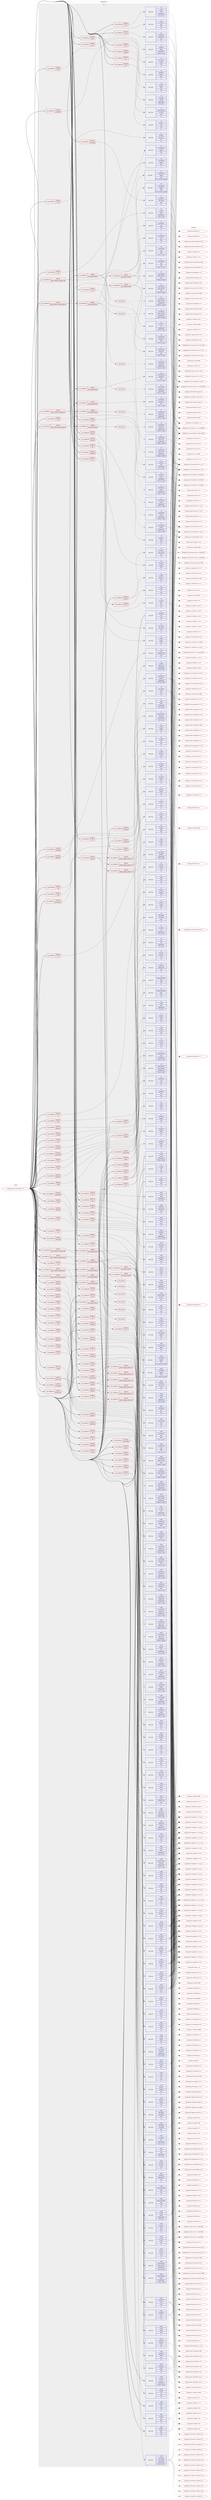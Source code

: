 digraph prolog {

# *************
# Graph options
# *************

newrank=true;
concentrate=true;
compound=true;
graph [rankdir=LR,fontname=Helvetica,fontsize=10,ranksep=1.5];#, ranksep=2.5, nodesep=0.2];
edge  [arrowhead=vee];
node  [fontname=Helvetica,fontsize=10];

# **********
# The ebuild
# **********

subgraph cluster_leftcol {
color=gray;
label=<<i>ebuild</i>>;
id [label="portage://app-emulation/qemu-8.1.5", color=red, width=4, href="../app-emulation/qemu-8.1.5.svg"];
}

# ****************
# The dependencies
# ****************

subgraph cluster_midcol {
color=gray;
label=<<i>dependencies</i>>;
subgraph cluster_compile {
fillcolor="#eeeeee";
style=filled;
label=<<i>compile</i>>;
subgraph cond138031 {
dependency522995 [label=<<TABLE BORDER="0" CELLBORDER="1" CELLSPACING="0" CELLPADDING="4"><TR><TD ROWSPAN="3" CELLPADDING="10">use_conditional</TD></TR><TR><TD>positive</TD></TR><TR><TD>accessibility</TD></TR></TABLE>>, shape=none, color=red];
subgraph pack381086 {
dependency522996 [label=<<TABLE BORDER="0" CELLBORDER="1" CELLSPACING="0" CELLPADDING="4" WIDTH="220"><TR><TD ROWSPAN="6" CELLPADDING="30">pack_dep</TD></TR><TR><TD WIDTH="110">install</TD></TR><TR><TD>app-accessibility</TD></TR><TR><TD>brltty</TD></TR><TR><TD>none</TD></TR><TR><TD>[,,]</TD></TR></TABLE>>, shape=none, color=blue];
}
dependency522995:e -> dependency522996:w [weight=20,style="dashed",arrowhead="vee"];
subgraph pack381087 {
dependency522997 [label=<<TABLE BORDER="0" CELLBORDER="1" CELLSPACING="0" CELLPADDING="4" WIDTH="220"><TR><TD ROWSPAN="6" CELLPADDING="30">pack_dep</TD></TR><TR><TD WIDTH="110">install</TD></TR><TR><TD>app-accessibility</TD></TR><TR><TD>brltty</TD></TR><TR><TD>none</TD></TR><TR><TD>[,,]</TD></TR></TABLE>>, shape=none, color=blue];
}
dependency522995:e -> dependency522997:w [weight=20,style="dashed",arrowhead="vee"];
}
id:e -> dependency522995:w [weight=20,style="solid",arrowhead="vee"];
subgraph cond138032 {
dependency522998 [label=<<TABLE BORDER="0" CELLBORDER="1" CELLSPACING="0" CELLPADDING="4"><TR><TD ROWSPAN="3" CELLPADDING="10">use_conditional</TD></TR><TR><TD>positive</TD></TR><TR><TD>aio</TD></TR></TABLE>>, shape=none, color=red];
subgraph pack381088 {
dependency522999 [label=<<TABLE BORDER="0" CELLBORDER="1" CELLSPACING="0" CELLPADDING="4" WIDTH="220"><TR><TD ROWSPAN="6" CELLPADDING="30">pack_dep</TD></TR><TR><TD WIDTH="110">install</TD></TR><TR><TD>dev-libs</TD></TR><TR><TD>libaio</TD></TR><TR><TD>none</TD></TR><TR><TD>[,,]</TD></TR></TABLE>>, shape=none, color=blue];
}
dependency522998:e -> dependency522999:w [weight=20,style="dashed",arrowhead="vee"];
}
id:e -> dependency522998:w [weight=20,style="solid",arrowhead="vee"];
subgraph cond138033 {
dependency523000 [label=<<TABLE BORDER="0" CELLBORDER="1" CELLSPACING="0" CELLPADDING="4"><TR><TD ROWSPAN="3" CELLPADDING="10">use_conditional</TD></TR><TR><TD>positive</TD></TR><TR><TD>alsa</TD></TR></TABLE>>, shape=none, color=red];
subgraph pack381089 {
dependency523001 [label=<<TABLE BORDER="0" CELLBORDER="1" CELLSPACING="0" CELLPADDING="4" WIDTH="220"><TR><TD ROWSPAN="6" CELLPADDING="30">pack_dep</TD></TR><TR><TD WIDTH="110">install</TD></TR><TR><TD>media-libs</TD></TR><TR><TD>alsa-lib</TD></TR><TR><TD>greaterequal</TD></TR><TR><TD>[1.0.13,,,1.0.13]</TD></TR></TABLE>>, shape=none, color=blue];
}
dependency523000:e -> dependency523001:w [weight=20,style="dashed",arrowhead="vee"];
}
id:e -> dependency523000:w [weight=20,style="solid",arrowhead="vee"];
subgraph cond138034 {
dependency523002 [label=<<TABLE BORDER="0" CELLBORDER="1" CELLSPACING="0" CELLPADDING="4"><TR><TD ROWSPAN="3" CELLPADDING="10">use_conditional</TD></TR><TR><TD>positive</TD></TR><TR><TD>bpf</TD></TR></TABLE>>, shape=none, color=red];
subgraph pack381090 {
dependency523003 [label=<<TABLE BORDER="0" CELLBORDER="1" CELLSPACING="0" CELLPADDING="4" WIDTH="220"><TR><TD ROWSPAN="6" CELLPADDING="30">pack_dep</TD></TR><TR><TD WIDTH="110">install</TD></TR><TR><TD>dev-libs</TD></TR><TR><TD>libbpf</TD></TR><TR><TD>none</TD></TR><TR><TD>[,,]</TD></TR></TABLE>>, shape=none, color=blue];
}
dependency523002:e -> dependency523003:w [weight=20,style="dashed",arrowhead="vee"];
}
id:e -> dependency523002:w [weight=20,style="solid",arrowhead="vee"];
subgraph cond138035 {
dependency523004 [label=<<TABLE BORDER="0" CELLBORDER="1" CELLSPACING="0" CELLPADDING="4"><TR><TD ROWSPAN="3" CELLPADDING="10">use_conditional</TD></TR><TR><TD>positive</TD></TR><TR><TD>bzip2</TD></TR></TABLE>>, shape=none, color=red];
subgraph pack381091 {
dependency523005 [label=<<TABLE BORDER="0" CELLBORDER="1" CELLSPACING="0" CELLPADDING="4" WIDTH="220"><TR><TD ROWSPAN="6" CELLPADDING="30">pack_dep</TD></TR><TR><TD WIDTH="110">install</TD></TR><TR><TD>app-arch</TD></TR><TR><TD>bzip2</TD></TR><TR><TD>none</TD></TR><TR><TD>[,,]</TD></TR></TABLE>>, shape=none, color=blue];
}
dependency523004:e -> dependency523005:w [weight=20,style="dashed",arrowhead="vee"];
}
id:e -> dependency523004:w [weight=20,style="solid",arrowhead="vee"];
subgraph cond138036 {
dependency523006 [label=<<TABLE BORDER="0" CELLBORDER="1" CELLSPACING="0" CELLPADDING="4"><TR><TD ROWSPAN="3" CELLPADDING="10">use_conditional</TD></TR><TR><TD>positive</TD></TR><TR><TD>capstone</TD></TR></TABLE>>, shape=none, color=red];
subgraph pack381092 {
dependency523007 [label=<<TABLE BORDER="0" CELLBORDER="1" CELLSPACING="0" CELLPADDING="4" WIDTH="220"><TR><TD ROWSPAN="6" CELLPADDING="30">pack_dep</TD></TR><TR><TD WIDTH="110">install</TD></TR><TR><TD>dev-libs</TD></TR><TR><TD>capstone</TD></TR><TR><TD>none</TD></TR><TR><TD>[,,]</TD></TR></TABLE>>, shape=none, color=blue];
}
dependency523006:e -> dependency523007:w [weight=20,style="dashed",arrowhead="vee"];
}
id:e -> dependency523006:w [weight=20,style="solid",arrowhead="vee"];
subgraph cond138037 {
dependency523008 [label=<<TABLE BORDER="0" CELLBORDER="1" CELLSPACING="0" CELLPADDING="4"><TR><TD ROWSPAN="3" CELLPADDING="10">use_conditional</TD></TR><TR><TD>positive</TD></TR><TR><TD>curl</TD></TR></TABLE>>, shape=none, color=red];
subgraph pack381093 {
dependency523009 [label=<<TABLE BORDER="0" CELLBORDER="1" CELLSPACING="0" CELLPADDING="4" WIDTH="220"><TR><TD ROWSPAN="6" CELLPADDING="30">pack_dep</TD></TR><TR><TD WIDTH="110">install</TD></TR><TR><TD>net-misc</TD></TR><TR><TD>curl</TD></TR><TR><TD>greaterequal</TD></TR><TR><TD>[7.15.4,,,7.15.4]</TD></TR></TABLE>>, shape=none, color=blue];
}
dependency523008:e -> dependency523009:w [weight=20,style="dashed",arrowhead="vee"];
}
id:e -> dependency523008:w [weight=20,style="solid",arrowhead="vee"];
subgraph cond138038 {
dependency523010 [label=<<TABLE BORDER="0" CELLBORDER="1" CELLSPACING="0" CELLPADDING="4"><TR><TD ROWSPAN="3" CELLPADDING="10">use_conditional</TD></TR><TR><TD>positive</TD></TR><TR><TD>fdt</TD></TR></TABLE>>, shape=none, color=red];
subgraph pack381094 {
dependency523011 [label=<<TABLE BORDER="0" CELLBORDER="1" CELLSPACING="0" CELLPADDING="4" WIDTH="220"><TR><TD ROWSPAN="6" CELLPADDING="30">pack_dep</TD></TR><TR><TD WIDTH="110">install</TD></TR><TR><TD>sys-apps</TD></TR><TR><TD>dtc</TD></TR><TR><TD>greaterequal</TD></TR><TR><TD>[1.5.1,,,1.5.1]</TD></TR></TABLE>>, shape=none, color=blue];
}
dependency523010:e -> dependency523011:w [weight=20,style="dashed",arrowhead="vee"];
}
id:e -> dependency523010:w [weight=20,style="solid",arrowhead="vee"];
subgraph cond138039 {
dependency523012 [label=<<TABLE BORDER="0" CELLBORDER="1" CELLSPACING="0" CELLPADDING="4"><TR><TD ROWSPAN="3" CELLPADDING="10">use_conditional</TD></TR><TR><TD>positive</TD></TR><TR><TD>fuse</TD></TR></TABLE>>, shape=none, color=red];
subgraph pack381095 {
dependency523013 [label=<<TABLE BORDER="0" CELLBORDER="1" CELLSPACING="0" CELLPADDING="4" WIDTH="220"><TR><TD ROWSPAN="6" CELLPADDING="30">pack_dep</TD></TR><TR><TD WIDTH="110">install</TD></TR><TR><TD>sys-fs</TD></TR><TR><TD>fuse</TD></TR><TR><TD>greaterequal</TD></TR><TR><TD>[3.1,,,3.1]</TD></TR></TABLE>>, shape=none, color=blue];
}
dependency523012:e -> dependency523013:w [weight=20,style="dashed",arrowhead="vee"];
}
id:e -> dependency523012:w [weight=20,style="solid",arrowhead="vee"];
subgraph cond138040 {
dependency523014 [label=<<TABLE BORDER="0" CELLBORDER="1" CELLSPACING="0" CELLPADDING="4"><TR><TD ROWSPAN="3" CELLPADDING="10">use_conditional</TD></TR><TR><TD>positive</TD></TR><TR><TD>glusterfs</TD></TR></TABLE>>, shape=none, color=red];
subgraph pack381096 {
dependency523015 [label=<<TABLE BORDER="0" CELLBORDER="1" CELLSPACING="0" CELLPADDING="4" WIDTH="220"><TR><TD ROWSPAN="6" CELLPADDING="30">pack_dep</TD></TR><TR><TD WIDTH="110">install</TD></TR><TR><TD>sys-cluster</TD></TR><TR><TD>glusterfs</TD></TR><TR><TD>greaterequal</TD></TR><TR><TD>[3.4.0,,,3.4.0]</TD></TR></TABLE>>, shape=none, color=blue];
}
dependency523014:e -> dependency523015:w [weight=20,style="dashed",arrowhead="vee"];
}
id:e -> dependency523014:w [weight=20,style="solid",arrowhead="vee"];
subgraph cond138041 {
dependency523016 [label=<<TABLE BORDER="0" CELLBORDER="1" CELLSPACING="0" CELLPADDING="4"><TR><TD ROWSPAN="3" CELLPADDING="10">use_conditional</TD></TR><TR><TD>positive</TD></TR><TR><TD>gnutls</TD></TR></TABLE>>, shape=none, color=red];
subgraph pack381097 {
dependency523017 [label=<<TABLE BORDER="0" CELLBORDER="1" CELLSPACING="0" CELLPADDING="4" WIDTH="220"><TR><TD ROWSPAN="6" CELLPADDING="30">pack_dep</TD></TR><TR><TD WIDTH="110">install</TD></TR><TR><TD>net-libs</TD></TR><TR><TD>gnutls</TD></TR><TR><TD>greaterequal</TD></TR><TR><TD>[3.0,,,3.0]</TD></TR></TABLE>>, shape=none, color=blue];
}
dependency523016:e -> dependency523017:w [weight=20,style="dashed",arrowhead="vee"];
subgraph pack381098 {
dependency523018 [label=<<TABLE BORDER="0" CELLBORDER="1" CELLSPACING="0" CELLPADDING="4" WIDTH="220"><TR><TD ROWSPAN="6" CELLPADDING="30">pack_dep</TD></TR><TR><TD WIDTH="110">install</TD></TR><TR><TD>dev-libs</TD></TR><TR><TD>nettle</TD></TR><TR><TD>none</TD></TR><TR><TD>[,,]</TD></TR></TABLE>>, shape=none, color=blue];
}
dependency523016:e -> dependency523018:w [weight=20,style="dashed",arrowhead="vee"];
}
id:e -> dependency523016:w [weight=20,style="solid",arrowhead="vee"];
subgraph cond138042 {
dependency523019 [label=<<TABLE BORDER="0" CELLBORDER="1" CELLSPACING="0" CELLPADDING="4"><TR><TD ROWSPAN="3" CELLPADDING="10">use_conditional</TD></TR><TR><TD>positive</TD></TR><TR><TD>gtk</TD></TR></TABLE>>, shape=none, color=red];
subgraph pack381099 {
dependency523020 [label=<<TABLE BORDER="0" CELLBORDER="1" CELLSPACING="0" CELLPADDING="4" WIDTH="220"><TR><TD ROWSPAN="6" CELLPADDING="30">pack_dep</TD></TR><TR><TD WIDTH="110">install</TD></TR><TR><TD>x11-libs</TD></TR><TR><TD>gtk+</TD></TR><TR><TD>none</TD></TR><TR><TD>[,,]</TD></TR></TABLE>>, shape=none, color=blue];
}
dependency523019:e -> dependency523020:w [weight=20,style="dashed",arrowhead="vee"];
subgraph cond138043 {
dependency523021 [label=<<TABLE BORDER="0" CELLBORDER="1" CELLSPACING="0" CELLPADDING="4"><TR><TD ROWSPAN="3" CELLPADDING="10">use_conditional</TD></TR><TR><TD>positive</TD></TR><TR><TD>vte</TD></TR></TABLE>>, shape=none, color=red];
subgraph pack381100 {
dependency523022 [label=<<TABLE BORDER="0" CELLBORDER="1" CELLSPACING="0" CELLPADDING="4" WIDTH="220"><TR><TD ROWSPAN="6" CELLPADDING="30">pack_dep</TD></TR><TR><TD WIDTH="110">install</TD></TR><TR><TD>x11-libs</TD></TR><TR><TD>vte</TD></TR><TR><TD>none</TD></TR><TR><TD>[,,]</TD></TR></TABLE>>, shape=none, color=blue];
}
dependency523021:e -> dependency523022:w [weight=20,style="dashed",arrowhead="vee"];
}
dependency523019:e -> dependency523021:w [weight=20,style="dashed",arrowhead="vee"];
}
id:e -> dependency523019:w [weight=20,style="solid",arrowhead="vee"];
subgraph cond138044 {
dependency523023 [label=<<TABLE BORDER="0" CELLBORDER="1" CELLSPACING="0" CELLPADDING="4"><TR><TD ROWSPAN="3" CELLPADDING="10">use_conditional</TD></TR><TR><TD>positive</TD></TR><TR><TD>infiniband</TD></TR></TABLE>>, shape=none, color=red];
subgraph pack381101 {
dependency523024 [label=<<TABLE BORDER="0" CELLBORDER="1" CELLSPACING="0" CELLPADDING="4" WIDTH="220"><TR><TD ROWSPAN="6" CELLPADDING="30">pack_dep</TD></TR><TR><TD WIDTH="110">install</TD></TR><TR><TD>sys-cluster</TD></TR><TR><TD>rdma-core</TD></TR><TR><TD>none</TD></TR><TR><TD>[,,]</TD></TR></TABLE>>, shape=none, color=blue];
}
dependency523023:e -> dependency523024:w [weight=20,style="dashed",arrowhead="vee"];
}
id:e -> dependency523023:w [weight=20,style="solid",arrowhead="vee"];
subgraph cond138045 {
dependency523025 [label=<<TABLE BORDER="0" CELLBORDER="1" CELLSPACING="0" CELLPADDING="4"><TR><TD ROWSPAN="3" CELLPADDING="10">use_conditional</TD></TR><TR><TD>positive</TD></TR><TR><TD>io-uring</TD></TR></TABLE>>, shape=none, color=red];
subgraph pack381102 {
dependency523026 [label=<<TABLE BORDER="0" CELLBORDER="1" CELLSPACING="0" CELLPADDING="4" WIDTH="220"><TR><TD ROWSPAN="6" CELLPADDING="30">pack_dep</TD></TR><TR><TD WIDTH="110">install</TD></TR><TR><TD>sys-libs</TD></TR><TR><TD>liburing</TD></TR><TR><TD>none</TD></TR><TR><TD>[,,]</TD></TR></TABLE>>, shape=none, color=blue];
}
dependency523025:e -> dependency523026:w [weight=20,style="dashed",arrowhead="vee"];
}
id:e -> dependency523025:w [weight=20,style="solid",arrowhead="vee"];
subgraph cond138046 {
dependency523027 [label=<<TABLE BORDER="0" CELLBORDER="1" CELLSPACING="0" CELLPADDING="4"><TR><TD ROWSPAN="3" CELLPADDING="10">use_conditional</TD></TR><TR><TD>positive</TD></TR><TR><TD>iscsi</TD></TR></TABLE>>, shape=none, color=red];
subgraph pack381103 {
dependency523028 [label=<<TABLE BORDER="0" CELLBORDER="1" CELLSPACING="0" CELLPADDING="4" WIDTH="220"><TR><TD ROWSPAN="6" CELLPADDING="30">pack_dep</TD></TR><TR><TD WIDTH="110">install</TD></TR><TR><TD>net-libs</TD></TR><TR><TD>libiscsi</TD></TR><TR><TD>none</TD></TR><TR><TD>[,,]</TD></TR></TABLE>>, shape=none, color=blue];
}
dependency523027:e -> dependency523028:w [weight=20,style="dashed",arrowhead="vee"];
}
id:e -> dependency523027:w [weight=20,style="solid",arrowhead="vee"];
subgraph cond138047 {
dependency523029 [label=<<TABLE BORDER="0" CELLBORDER="1" CELLSPACING="0" CELLPADDING="4"><TR><TD ROWSPAN="3" CELLPADDING="10">use_conditional</TD></TR><TR><TD>positive</TD></TR><TR><TD>jack</TD></TR></TABLE>>, shape=none, color=red];
subgraph pack381104 {
dependency523030 [label=<<TABLE BORDER="0" CELLBORDER="1" CELLSPACING="0" CELLPADDING="4" WIDTH="220"><TR><TD ROWSPAN="6" CELLPADDING="30">pack_dep</TD></TR><TR><TD WIDTH="110">install</TD></TR><TR><TD>virtual</TD></TR><TR><TD>jack</TD></TR><TR><TD>none</TD></TR><TR><TD>[,,]</TD></TR></TABLE>>, shape=none, color=blue];
}
dependency523029:e -> dependency523030:w [weight=20,style="dashed",arrowhead="vee"];
}
id:e -> dependency523029:w [weight=20,style="solid",arrowhead="vee"];
subgraph cond138048 {
dependency523031 [label=<<TABLE BORDER="0" CELLBORDER="1" CELLSPACING="0" CELLPADDING="4"><TR><TD ROWSPAN="3" CELLPADDING="10">use_conditional</TD></TR><TR><TD>positive</TD></TR><TR><TD>jemalloc</TD></TR></TABLE>>, shape=none, color=red];
subgraph pack381105 {
dependency523032 [label=<<TABLE BORDER="0" CELLBORDER="1" CELLSPACING="0" CELLPADDING="4" WIDTH="220"><TR><TD ROWSPAN="6" CELLPADDING="30">pack_dep</TD></TR><TR><TD WIDTH="110">install</TD></TR><TR><TD>dev-libs</TD></TR><TR><TD>jemalloc</TD></TR><TR><TD>none</TD></TR><TR><TD>[,,]</TD></TR></TABLE>>, shape=none, color=blue];
}
dependency523031:e -> dependency523032:w [weight=20,style="dashed",arrowhead="vee"];
}
id:e -> dependency523031:w [weight=20,style="solid",arrowhead="vee"];
subgraph cond138049 {
dependency523033 [label=<<TABLE BORDER="0" CELLBORDER="1" CELLSPACING="0" CELLPADDING="4"><TR><TD ROWSPAN="3" CELLPADDING="10">use_conditional</TD></TR><TR><TD>positive</TD></TR><TR><TD>jpeg</TD></TR></TABLE>>, shape=none, color=red];
subgraph pack381106 {
dependency523034 [label=<<TABLE BORDER="0" CELLBORDER="1" CELLSPACING="0" CELLPADDING="4" WIDTH="220"><TR><TD ROWSPAN="6" CELLPADDING="30">pack_dep</TD></TR><TR><TD WIDTH="110">install</TD></TR><TR><TD>media-libs</TD></TR><TR><TD>libjpeg-turbo</TD></TR><TR><TD>none</TD></TR><TR><TD>[,,]</TD></TR></TABLE>>, shape=none, color=blue];
}
dependency523033:e -> dependency523034:w [weight=20,style="dashed",arrowhead="vee"];
}
id:e -> dependency523033:w [weight=20,style="solid",arrowhead="vee"];
subgraph cond138050 {
dependency523035 [label=<<TABLE BORDER="0" CELLBORDER="1" CELLSPACING="0" CELLPADDING="4"><TR><TD ROWSPAN="3" CELLPADDING="10">use_conditional</TD></TR><TR><TD>positive</TD></TR><TR><TD>kernel_linux</TD></TR></TABLE>>, shape=none, color=red];
subgraph pack381107 {
dependency523036 [label=<<TABLE BORDER="0" CELLBORDER="1" CELLSPACING="0" CELLPADDING="4" WIDTH="220"><TR><TD ROWSPAN="6" CELLPADDING="30">pack_dep</TD></TR><TR><TD WIDTH="110">install</TD></TR><TR><TD>sys-kernel</TD></TR><TR><TD>linux-headers</TD></TR><TR><TD>greaterequal</TD></TR><TR><TD>[2.6.35,,,2.6.35]</TD></TR></TABLE>>, shape=none, color=blue];
}
dependency523035:e -> dependency523036:w [weight=20,style="dashed",arrowhead="vee"];
}
id:e -> dependency523035:w [weight=20,style="solid",arrowhead="vee"];
subgraph cond138051 {
dependency523037 [label=<<TABLE BORDER="0" CELLBORDER="1" CELLSPACING="0" CELLPADDING="4"><TR><TD ROWSPAN="3" CELLPADDING="10">use_conditional</TD></TR><TR><TD>positive</TD></TR><TR><TD>kernel_linux</TD></TR></TABLE>>, shape=none, color=red];
subgraph pack381108 {
dependency523038 [label=<<TABLE BORDER="0" CELLBORDER="1" CELLSPACING="0" CELLPADDING="4" WIDTH="220"><TR><TD ROWSPAN="6" CELLPADDING="30">pack_dep</TD></TR><TR><TD WIDTH="110">install</TD></TR><TR><TD>sys-libs</TD></TR><TR><TD>libcap-ng</TD></TR><TR><TD>none</TD></TR><TR><TD>[,,]</TD></TR></TABLE>>, shape=none, color=blue];
}
dependency523037:e -> dependency523038:w [weight=20,style="dashed",arrowhead="vee"];
}
id:e -> dependency523037:w [weight=20,style="solid",arrowhead="vee"];
subgraph cond138052 {
dependency523039 [label=<<TABLE BORDER="0" CELLBORDER="1" CELLSPACING="0" CELLPADDING="4"><TR><TD ROWSPAN="3" CELLPADDING="10">use_conditional</TD></TR><TR><TD>positive</TD></TR><TR><TD>keyutils</TD></TR></TABLE>>, shape=none, color=red];
subgraph pack381109 {
dependency523040 [label=<<TABLE BORDER="0" CELLBORDER="1" CELLSPACING="0" CELLPADDING="4" WIDTH="220"><TR><TD ROWSPAN="6" CELLPADDING="30">pack_dep</TD></TR><TR><TD WIDTH="110">install</TD></TR><TR><TD>sys-apps</TD></TR><TR><TD>keyutils</TD></TR><TR><TD>none</TD></TR><TR><TD>[,,]</TD></TR></TABLE>>, shape=none, color=blue];
}
dependency523039:e -> dependency523040:w [weight=20,style="dashed",arrowhead="vee"];
}
id:e -> dependency523039:w [weight=20,style="solid",arrowhead="vee"];
subgraph cond138053 {
dependency523041 [label=<<TABLE BORDER="0" CELLBORDER="1" CELLSPACING="0" CELLPADDING="4"><TR><TD ROWSPAN="3" CELLPADDING="10">use_conditional</TD></TR><TR><TD>positive</TD></TR><TR><TD>lzo</TD></TR></TABLE>>, shape=none, color=red];
subgraph pack381110 {
dependency523042 [label=<<TABLE BORDER="0" CELLBORDER="1" CELLSPACING="0" CELLPADDING="4" WIDTH="220"><TR><TD ROWSPAN="6" CELLPADDING="30">pack_dep</TD></TR><TR><TD WIDTH="110">install</TD></TR><TR><TD>dev-libs</TD></TR><TR><TD>lzo</TD></TR><TR><TD>none</TD></TR><TR><TD>[,,]</TD></TR></TABLE>>, shape=none, color=blue];
}
dependency523041:e -> dependency523042:w [weight=20,style="dashed",arrowhead="vee"];
}
id:e -> dependency523041:w [weight=20,style="solid",arrowhead="vee"];
subgraph cond138054 {
dependency523043 [label=<<TABLE BORDER="0" CELLBORDER="1" CELLSPACING="0" CELLPADDING="4"><TR><TD ROWSPAN="3" CELLPADDING="10">use_conditional</TD></TR><TR><TD>positive</TD></TR><TR><TD>multipath</TD></TR></TABLE>>, shape=none, color=red];
subgraph pack381111 {
dependency523044 [label=<<TABLE BORDER="0" CELLBORDER="1" CELLSPACING="0" CELLPADDING="4" WIDTH="220"><TR><TD ROWSPAN="6" CELLPADDING="30">pack_dep</TD></TR><TR><TD WIDTH="110">install</TD></TR><TR><TD>sys-fs</TD></TR><TR><TD>multipath-tools</TD></TR><TR><TD>none</TD></TR><TR><TD>[,,]</TD></TR></TABLE>>, shape=none, color=blue];
}
dependency523043:e -> dependency523044:w [weight=20,style="dashed",arrowhead="vee"];
}
id:e -> dependency523043:w [weight=20,style="solid",arrowhead="vee"];
subgraph cond138055 {
dependency523045 [label=<<TABLE BORDER="0" CELLBORDER="1" CELLSPACING="0" CELLPADDING="4"><TR><TD ROWSPAN="3" CELLPADDING="10">use_conditional</TD></TR><TR><TD>positive</TD></TR><TR><TD>ncurses</TD></TR></TABLE>>, shape=none, color=red];
subgraph pack381112 {
dependency523046 [label=<<TABLE BORDER="0" CELLBORDER="1" CELLSPACING="0" CELLPADDING="4" WIDTH="220"><TR><TD ROWSPAN="6" CELLPADDING="30">pack_dep</TD></TR><TR><TD WIDTH="110">install</TD></TR><TR><TD>sys-libs</TD></TR><TR><TD>ncurses</TD></TR><TR><TD>none</TD></TR><TR><TD>[,,]</TD></TR></TABLE>>, shape=none, color=blue];
}
dependency523045:e -> dependency523046:w [weight=20,style="dashed",arrowhead="vee"];
subgraph pack381113 {
dependency523047 [label=<<TABLE BORDER="0" CELLBORDER="1" CELLSPACING="0" CELLPADDING="4" WIDTH="220"><TR><TD ROWSPAN="6" CELLPADDING="30">pack_dep</TD></TR><TR><TD WIDTH="110">install</TD></TR><TR><TD>sys-libs</TD></TR><TR><TD>ncurses</TD></TR><TR><TD>none</TD></TR><TR><TD>[,,]</TD></TR></TABLE>>, shape=none, color=blue];
}
dependency523045:e -> dependency523047:w [weight=20,style="dashed",arrowhead="vee"];
}
id:e -> dependency523045:w [weight=20,style="solid",arrowhead="vee"];
subgraph cond138056 {
dependency523048 [label=<<TABLE BORDER="0" CELLBORDER="1" CELLSPACING="0" CELLPADDING="4"><TR><TD ROWSPAN="3" CELLPADDING="10">use_conditional</TD></TR><TR><TD>positive</TD></TR><TR><TD>nfs</TD></TR></TABLE>>, shape=none, color=red];
subgraph pack381114 {
dependency523049 [label=<<TABLE BORDER="0" CELLBORDER="1" CELLSPACING="0" CELLPADDING="4" WIDTH="220"><TR><TD ROWSPAN="6" CELLPADDING="30">pack_dep</TD></TR><TR><TD WIDTH="110">install</TD></TR><TR><TD>net-fs</TD></TR><TR><TD>libnfs</TD></TR><TR><TD>greaterequal</TD></TR><TR><TD>[1.9.3,,,1.9.3]</TD></TR></TABLE>>, shape=none, color=blue];
}
dependency523048:e -> dependency523049:w [weight=20,style="dashed",arrowhead="vee"];
}
id:e -> dependency523048:w [weight=20,style="solid",arrowhead="vee"];
subgraph cond138057 {
dependency523050 [label=<<TABLE BORDER="0" CELLBORDER="1" CELLSPACING="0" CELLPADDING="4"><TR><TD ROWSPAN="3" CELLPADDING="10">use_conditional</TD></TR><TR><TD>positive</TD></TR><TR><TD>numa</TD></TR></TABLE>>, shape=none, color=red];
subgraph pack381115 {
dependency523051 [label=<<TABLE BORDER="0" CELLBORDER="1" CELLSPACING="0" CELLPADDING="4" WIDTH="220"><TR><TD ROWSPAN="6" CELLPADDING="30">pack_dep</TD></TR><TR><TD WIDTH="110">install</TD></TR><TR><TD>sys-process</TD></TR><TR><TD>numactl</TD></TR><TR><TD>none</TD></TR><TR><TD>[,,]</TD></TR></TABLE>>, shape=none, color=blue];
}
dependency523050:e -> dependency523051:w [weight=20,style="dashed",arrowhead="vee"];
}
id:e -> dependency523050:w [weight=20,style="solid",arrowhead="vee"];
subgraph cond138058 {
dependency523052 [label=<<TABLE BORDER="0" CELLBORDER="1" CELLSPACING="0" CELLPADDING="4"><TR><TD ROWSPAN="3" CELLPADDING="10">use_conditional</TD></TR><TR><TD>positive</TD></TR><TR><TD>opengl</TD></TR></TABLE>>, shape=none, color=red];
subgraph pack381116 {
dependency523053 [label=<<TABLE BORDER="0" CELLBORDER="1" CELLSPACING="0" CELLPADDING="4" WIDTH="220"><TR><TD ROWSPAN="6" CELLPADDING="30">pack_dep</TD></TR><TR><TD WIDTH="110">install</TD></TR><TR><TD>virtual</TD></TR><TR><TD>opengl</TD></TR><TR><TD>none</TD></TR><TR><TD>[,,]</TD></TR></TABLE>>, shape=none, color=blue];
}
dependency523052:e -> dependency523053:w [weight=20,style="dashed",arrowhead="vee"];
subgraph pack381117 {
dependency523054 [label=<<TABLE BORDER="0" CELLBORDER="1" CELLSPACING="0" CELLPADDING="4" WIDTH="220"><TR><TD ROWSPAN="6" CELLPADDING="30">pack_dep</TD></TR><TR><TD WIDTH="110">install</TD></TR><TR><TD>media-libs</TD></TR><TR><TD>libepoxy</TD></TR><TR><TD>none</TD></TR><TR><TD>[,,]</TD></TR></TABLE>>, shape=none, color=blue];
}
dependency523052:e -> dependency523054:w [weight=20,style="dashed",arrowhead="vee"];
subgraph pack381118 {
dependency523055 [label=<<TABLE BORDER="0" CELLBORDER="1" CELLSPACING="0" CELLPADDING="4" WIDTH="220"><TR><TD ROWSPAN="6" CELLPADDING="30">pack_dep</TD></TR><TR><TD WIDTH="110">install</TD></TR><TR><TD>media-libs</TD></TR><TR><TD>mesa</TD></TR><TR><TD>none</TD></TR><TR><TD>[,,]</TD></TR></TABLE>>, shape=none, color=blue];
}
dependency523052:e -> dependency523055:w [weight=20,style="dashed",arrowhead="vee"];
subgraph pack381119 {
dependency523056 [label=<<TABLE BORDER="0" CELLBORDER="1" CELLSPACING="0" CELLPADDING="4" WIDTH="220"><TR><TD ROWSPAN="6" CELLPADDING="30">pack_dep</TD></TR><TR><TD WIDTH="110">install</TD></TR><TR><TD>media-libs</TD></TR><TR><TD>mesa</TD></TR><TR><TD>none</TD></TR><TR><TD>[,,]</TD></TR></TABLE>>, shape=none, color=blue];
}
dependency523052:e -> dependency523056:w [weight=20,style="dashed",arrowhead="vee"];
}
id:e -> dependency523052:w [weight=20,style="solid",arrowhead="vee"];
subgraph cond138059 {
dependency523057 [label=<<TABLE BORDER="0" CELLBORDER="1" CELLSPACING="0" CELLPADDING="4"><TR><TD ROWSPAN="3" CELLPADDING="10">use_conditional</TD></TR><TR><TD>positive</TD></TR><TR><TD>pam</TD></TR></TABLE>>, shape=none, color=red];
subgraph pack381120 {
dependency523058 [label=<<TABLE BORDER="0" CELLBORDER="1" CELLSPACING="0" CELLPADDING="4" WIDTH="220"><TR><TD ROWSPAN="6" CELLPADDING="30">pack_dep</TD></TR><TR><TD WIDTH="110">install</TD></TR><TR><TD>sys-libs</TD></TR><TR><TD>pam</TD></TR><TR><TD>none</TD></TR><TR><TD>[,,]</TD></TR></TABLE>>, shape=none, color=blue];
}
dependency523057:e -> dependency523058:w [weight=20,style="dashed",arrowhead="vee"];
}
id:e -> dependency523057:w [weight=20,style="solid",arrowhead="vee"];
subgraph cond138060 {
dependency523059 [label=<<TABLE BORDER="0" CELLBORDER="1" CELLSPACING="0" CELLPADDING="4"><TR><TD ROWSPAN="3" CELLPADDING="10">use_conditional</TD></TR><TR><TD>positive</TD></TR><TR><TD>pipewire</TD></TR></TABLE>>, shape=none, color=red];
subgraph pack381121 {
dependency523060 [label=<<TABLE BORDER="0" CELLBORDER="1" CELLSPACING="0" CELLPADDING="4" WIDTH="220"><TR><TD ROWSPAN="6" CELLPADDING="30">pack_dep</TD></TR><TR><TD WIDTH="110">install</TD></TR><TR><TD>media-video</TD></TR><TR><TD>pipewire</TD></TR><TR><TD>greaterequal</TD></TR><TR><TD>[0.3.60,,,0.3.60]</TD></TR></TABLE>>, shape=none, color=blue];
}
dependency523059:e -> dependency523060:w [weight=20,style="dashed",arrowhead="vee"];
}
id:e -> dependency523059:w [weight=20,style="solid",arrowhead="vee"];
subgraph cond138061 {
dependency523061 [label=<<TABLE BORDER="0" CELLBORDER="1" CELLSPACING="0" CELLPADDING="4"><TR><TD ROWSPAN="3" CELLPADDING="10">use_conditional</TD></TR><TR><TD>positive</TD></TR><TR><TD>png</TD></TR></TABLE>>, shape=none, color=red];
subgraph pack381122 {
dependency523062 [label=<<TABLE BORDER="0" CELLBORDER="1" CELLSPACING="0" CELLPADDING="4" WIDTH="220"><TR><TD ROWSPAN="6" CELLPADDING="30">pack_dep</TD></TR><TR><TD WIDTH="110">install</TD></TR><TR><TD>media-libs</TD></TR><TR><TD>libpng</TD></TR><TR><TD>greaterequal</TD></TR><TR><TD>[1.6.34,,,1.6.34]</TD></TR></TABLE>>, shape=none, color=blue];
}
dependency523061:e -> dependency523062:w [weight=20,style="dashed",arrowhead="vee"];
}
id:e -> dependency523061:w [weight=20,style="solid",arrowhead="vee"];
subgraph cond138062 {
dependency523063 [label=<<TABLE BORDER="0" CELLBORDER="1" CELLSPACING="0" CELLPADDING="4"><TR><TD ROWSPAN="3" CELLPADDING="10">use_conditional</TD></TR><TR><TD>positive</TD></TR><TR><TD>pulseaudio</TD></TR></TABLE>>, shape=none, color=red];
subgraph pack381123 {
dependency523064 [label=<<TABLE BORDER="0" CELLBORDER="1" CELLSPACING="0" CELLPADDING="4" WIDTH="220"><TR><TD ROWSPAN="6" CELLPADDING="30">pack_dep</TD></TR><TR><TD WIDTH="110">install</TD></TR><TR><TD>media-libs</TD></TR><TR><TD>libpulse</TD></TR><TR><TD>none</TD></TR><TR><TD>[,,]</TD></TR></TABLE>>, shape=none, color=blue];
}
dependency523063:e -> dependency523064:w [weight=20,style="dashed",arrowhead="vee"];
}
id:e -> dependency523063:w [weight=20,style="solid",arrowhead="vee"];
subgraph cond138063 {
dependency523065 [label=<<TABLE BORDER="0" CELLBORDER="1" CELLSPACING="0" CELLPADDING="4"><TR><TD ROWSPAN="3" CELLPADDING="10">use_conditional</TD></TR><TR><TD>positive</TD></TR><TR><TD>python</TD></TR></TABLE>>, shape=none, color=red];
subgraph cond138064 {
dependency523066 [label=<<TABLE BORDER="0" CELLBORDER="1" CELLSPACING="0" CELLPADDING="4"><TR><TD ROWSPAN="3" CELLPADDING="10">use_conditional</TD></TR><TR><TD>positive</TD></TR><TR><TD>python_targets_python3_10</TD></TR></TABLE>>, shape=none, color=red];
subgraph pack381124 {
dependency523067 [label=<<TABLE BORDER="0" CELLBORDER="1" CELLSPACING="0" CELLPADDING="4" WIDTH="220"><TR><TD ROWSPAN="6" CELLPADDING="30">pack_dep</TD></TR><TR><TD WIDTH="110">install</TD></TR><TR><TD>dev-lang</TD></TR><TR><TD>python</TD></TR><TR><TD>none</TD></TR><TR><TD>[,,]</TD></TR></TABLE>>, shape=none, color=blue];
}
dependency523066:e -> dependency523067:w [weight=20,style="dashed",arrowhead="vee"];
}
dependency523065:e -> dependency523066:w [weight=20,style="dashed",arrowhead="vee"];
subgraph cond138065 {
dependency523068 [label=<<TABLE BORDER="0" CELLBORDER="1" CELLSPACING="0" CELLPADDING="4"><TR><TD ROWSPAN="3" CELLPADDING="10">use_conditional</TD></TR><TR><TD>positive</TD></TR><TR><TD>python_targets_python3_11</TD></TR></TABLE>>, shape=none, color=red];
subgraph pack381125 {
dependency523069 [label=<<TABLE BORDER="0" CELLBORDER="1" CELLSPACING="0" CELLPADDING="4" WIDTH="220"><TR><TD ROWSPAN="6" CELLPADDING="30">pack_dep</TD></TR><TR><TD WIDTH="110">install</TD></TR><TR><TD>dev-lang</TD></TR><TR><TD>python</TD></TR><TR><TD>none</TD></TR><TR><TD>[,,]</TD></TR></TABLE>>, shape=none, color=blue];
}
dependency523068:e -> dependency523069:w [weight=20,style="dashed",arrowhead="vee"];
}
dependency523065:e -> dependency523068:w [weight=20,style="dashed",arrowhead="vee"];
subgraph cond138066 {
dependency523070 [label=<<TABLE BORDER="0" CELLBORDER="1" CELLSPACING="0" CELLPADDING="4"><TR><TD ROWSPAN="3" CELLPADDING="10">use_conditional</TD></TR><TR><TD>positive</TD></TR><TR><TD>python_targets_python3_12</TD></TR></TABLE>>, shape=none, color=red];
subgraph pack381126 {
dependency523071 [label=<<TABLE BORDER="0" CELLBORDER="1" CELLSPACING="0" CELLPADDING="4" WIDTH="220"><TR><TD ROWSPAN="6" CELLPADDING="30">pack_dep</TD></TR><TR><TD WIDTH="110">install</TD></TR><TR><TD>dev-lang</TD></TR><TR><TD>python</TD></TR><TR><TD>none</TD></TR><TR><TD>[,,]</TD></TR></TABLE>>, shape=none, color=blue];
}
dependency523070:e -> dependency523071:w [weight=20,style="dashed",arrowhead="vee"];
}
dependency523065:e -> dependency523070:w [weight=20,style="dashed",arrowhead="vee"];
}
id:e -> dependency523065:w [weight=20,style="solid",arrowhead="vee"];
subgraph cond138067 {
dependency523072 [label=<<TABLE BORDER="0" CELLBORDER="1" CELLSPACING="0" CELLPADDING="4"><TR><TD ROWSPAN="3" CELLPADDING="10">use_conditional</TD></TR><TR><TD>positive</TD></TR><TR><TD>qemu_softmmu_targets_i386</TD></TR></TABLE>>, shape=none, color=red];
subgraph cond138068 {
dependency523073 [label=<<TABLE BORDER="0" CELLBORDER="1" CELLSPACING="0" CELLPADDING="4"><TR><TD ROWSPAN="3" CELLPADDING="10">use_conditional</TD></TR><TR><TD>positive</TD></TR><TR><TD>pin-upstream-blobs</TD></TR></TABLE>>, shape=none, color=red];
subgraph pack381127 {
dependency523074 [label=<<TABLE BORDER="0" CELLBORDER="1" CELLSPACING="0" CELLPADDING="4" WIDTH="220"><TR><TD ROWSPAN="6" CELLPADDING="30">pack_dep</TD></TR><TR><TD WIDTH="110">install</TD></TR><TR><TD>sys-firmware</TD></TR><TR><TD>edk2-ovmf-bin</TD></TR><TR><TD>tilde</TD></TR><TR><TD>[202202,,,202202]</TD></TR></TABLE>>, shape=none, color=blue];
}
dependency523073:e -> dependency523074:w [weight=20,style="dashed",arrowhead="vee"];
subgraph pack381128 {
dependency523075 [label=<<TABLE BORDER="0" CELLBORDER="1" CELLSPACING="0" CELLPADDING="4" WIDTH="220"><TR><TD ROWSPAN="6" CELLPADDING="30">pack_dep</TD></TR><TR><TD WIDTH="110">install</TD></TR><TR><TD>sys-firmware</TD></TR><TR><TD>ipxe</TD></TR><TR><TD>tilde</TD></TR><TR><TD>[1.21.1,,,1.21.1]</TD></TR></TABLE>>, shape=none, color=blue];
}
dependency523073:e -> dependency523075:w [weight=20,style="dashed",arrowhead="vee"];
subgraph pack381129 {
dependency523076 [label=<<TABLE BORDER="0" CELLBORDER="1" CELLSPACING="0" CELLPADDING="4" WIDTH="220"><TR><TD ROWSPAN="6" CELLPADDING="30">pack_dep</TD></TR><TR><TD WIDTH="110">install</TD></TR><TR><TD>sys-firmware</TD></TR><TR><TD>seabios-bin</TD></TR><TR><TD>tilde</TD></TR><TR><TD>[1.16.0,,,1.16.0]</TD></TR></TABLE>>, shape=none, color=blue];
}
dependency523073:e -> dependency523076:w [weight=20,style="dashed",arrowhead="vee"];
subgraph pack381130 {
dependency523077 [label=<<TABLE BORDER="0" CELLBORDER="1" CELLSPACING="0" CELLPADDING="4" WIDTH="220"><TR><TD ROWSPAN="6" CELLPADDING="30">pack_dep</TD></TR><TR><TD WIDTH="110">install</TD></TR><TR><TD>sys-firmware</TD></TR><TR><TD>sgabios</TD></TR><TR><TD>tilde</TD></TR><TR><TD>[0.1,,_pre10,0.1_pre10]</TD></TR></TABLE>>, shape=none, color=blue];
}
dependency523073:e -> dependency523077:w [weight=20,style="dashed",arrowhead="vee"];
}
dependency523072:e -> dependency523073:w [weight=20,style="dashed",arrowhead="vee"];
subgraph cond138069 {
dependency523078 [label=<<TABLE BORDER="0" CELLBORDER="1" CELLSPACING="0" CELLPADDING="4"><TR><TD ROWSPAN="3" CELLPADDING="10">use_conditional</TD></TR><TR><TD>negative</TD></TR><TR><TD>pin-upstream-blobs</TD></TR></TABLE>>, shape=none, color=red];
subgraph any3584 {
dependency523079 [label=<<TABLE BORDER="0" CELLBORDER="1" CELLSPACING="0" CELLPADDING="4"><TR><TD CELLPADDING="10">any_of_group</TD></TR></TABLE>>, shape=none, color=red];subgraph pack381131 {
dependency523080 [label=<<TABLE BORDER="0" CELLBORDER="1" CELLSPACING="0" CELLPADDING="4" WIDTH="220"><TR><TD ROWSPAN="6" CELLPADDING="30">pack_dep</TD></TR><TR><TD WIDTH="110">install</TD></TR><TR><TD>sys-firmware</TD></TR><TR><TD>edk2-ovmf</TD></TR><TR><TD>greaterequal</TD></TR><TR><TD>[202202,,,202202]</TD></TR></TABLE>>, shape=none, color=blue];
}
dependency523079:e -> dependency523080:w [weight=20,style="dotted",arrowhead="oinv"];
subgraph pack381132 {
dependency523081 [label=<<TABLE BORDER="0" CELLBORDER="1" CELLSPACING="0" CELLPADDING="4" WIDTH="220"><TR><TD ROWSPAN="6" CELLPADDING="30">pack_dep</TD></TR><TR><TD WIDTH="110">install</TD></TR><TR><TD>sys-firmware</TD></TR><TR><TD>edk2-ovmf-bin</TD></TR><TR><TD>greaterequal</TD></TR><TR><TD>[202202,,,202202]</TD></TR></TABLE>>, shape=none, color=blue];
}
dependency523079:e -> dependency523081:w [weight=20,style="dotted",arrowhead="oinv"];
}
dependency523078:e -> dependency523079:w [weight=20,style="dashed",arrowhead="vee"];
subgraph pack381133 {
dependency523082 [label=<<TABLE BORDER="0" CELLBORDER="1" CELLSPACING="0" CELLPADDING="4" WIDTH="220"><TR><TD ROWSPAN="6" CELLPADDING="30">pack_dep</TD></TR><TR><TD WIDTH="110">install</TD></TR><TR><TD>sys-firmware</TD></TR><TR><TD>ipxe</TD></TR><TR><TD>none</TD></TR><TR><TD>[,,]</TD></TR></TABLE>>, shape=none, color=blue];
}
dependency523078:e -> dependency523082:w [weight=20,style="dashed",arrowhead="vee"];
subgraph any3585 {
dependency523083 [label=<<TABLE BORDER="0" CELLBORDER="1" CELLSPACING="0" CELLPADDING="4"><TR><TD CELLPADDING="10">any_of_group</TD></TR></TABLE>>, shape=none, color=red];subgraph pack381134 {
dependency523084 [label=<<TABLE BORDER="0" CELLBORDER="1" CELLSPACING="0" CELLPADDING="4" WIDTH="220"><TR><TD ROWSPAN="6" CELLPADDING="30">pack_dep</TD></TR><TR><TD WIDTH="110">install</TD></TR><TR><TD>sys-firmware</TD></TR><TR><TD>seabios</TD></TR><TR><TD>greaterequal</TD></TR><TR><TD>[1.16.0,,,1.16.0]</TD></TR></TABLE>>, shape=none, color=blue];
}
dependency523083:e -> dependency523084:w [weight=20,style="dotted",arrowhead="oinv"];
subgraph pack381135 {
dependency523085 [label=<<TABLE BORDER="0" CELLBORDER="1" CELLSPACING="0" CELLPADDING="4" WIDTH="220"><TR><TD ROWSPAN="6" CELLPADDING="30">pack_dep</TD></TR><TR><TD WIDTH="110">install</TD></TR><TR><TD>sys-firmware</TD></TR><TR><TD>seabios-bin</TD></TR><TR><TD>greaterequal</TD></TR><TR><TD>[1.16.0,,,1.16.0]</TD></TR></TABLE>>, shape=none, color=blue];
}
dependency523083:e -> dependency523085:w [weight=20,style="dotted",arrowhead="oinv"];
}
dependency523078:e -> dependency523083:w [weight=20,style="dashed",arrowhead="vee"];
subgraph pack381136 {
dependency523086 [label=<<TABLE BORDER="0" CELLBORDER="1" CELLSPACING="0" CELLPADDING="4" WIDTH="220"><TR><TD ROWSPAN="6" CELLPADDING="30">pack_dep</TD></TR><TR><TD WIDTH="110">install</TD></TR><TR><TD>sys-firmware</TD></TR><TR><TD>sgabios</TD></TR><TR><TD>none</TD></TR><TR><TD>[,,]</TD></TR></TABLE>>, shape=none, color=blue];
}
dependency523078:e -> dependency523086:w [weight=20,style="dashed",arrowhead="vee"];
}
dependency523072:e -> dependency523078:w [weight=20,style="dashed",arrowhead="vee"];
}
id:e -> dependency523072:w [weight=20,style="solid",arrowhead="vee"];
subgraph cond138070 {
dependency523087 [label=<<TABLE BORDER="0" CELLBORDER="1" CELLSPACING="0" CELLPADDING="4"><TR><TD ROWSPAN="3" CELLPADDING="10">use_conditional</TD></TR><TR><TD>positive</TD></TR><TR><TD>qemu_softmmu_targets_ppc</TD></TR></TABLE>>, shape=none, color=red];
subgraph cond138071 {
dependency523088 [label=<<TABLE BORDER="0" CELLBORDER="1" CELLSPACING="0" CELLPADDING="4"><TR><TD ROWSPAN="3" CELLPADDING="10">use_conditional</TD></TR><TR><TD>positive</TD></TR><TR><TD>pin-upstream-blobs</TD></TR></TABLE>>, shape=none, color=red];
subgraph pack381137 {
dependency523089 [label=<<TABLE BORDER="0" CELLBORDER="1" CELLSPACING="0" CELLPADDING="4" WIDTH="220"><TR><TD ROWSPAN="6" CELLPADDING="30">pack_dep</TD></TR><TR><TD WIDTH="110">install</TD></TR><TR><TD>sys-firmware</TD></TR><TR><TD>seabios-bin</TD></TR><TR><TD>tilde</TD></TR><TR><TD>[1.16.0,,,1.16.0]</TD></TR></TABLE>>, shape=none, color=blue];
}
dependency523088:e -> dependency523089:w [weight=20,style="dashed",arrowhead="vee"];
}
dependency523087:e -> dependency523088:w [weight=20,style="dashed",arrowhead="vee"];
subgraph cond138072 {
dependency523090 [label=<<TABLE BORDER="0" CELLBORDER="1" CELLSPACING="0" CELLPADDING="4"><TR><TD ROWSPAN="3" CELLPADDING="10">use_conditional</TD></TR><TR><TD>negative</TD></TR><TR><TD>pin-upstream-blobs</TD></TR></TABLE>>, shape=none, color=red];
subgraph any3586 {
dependency523091 [label=<<TABLE BORDER="0" CELLBORDER="1" CELLSPACING="0" CELLPADDING="4"><TR><TD CELLPADDING="10">any_of_group</TD></TR></TABLE>>, shape=none, color=red];subgraph pack381138 {
dependency523092 [label=<<TABLE BORDER="0" CELLBORDER="1" CELLSPACING="0" CELLPADDING="4" WIDTH="220"><TR><TD ROWSPAN="6" CELLPADDING="30">pack_dep</TD></TR><TR><TD WIDTH="110">install</TD></TR><TR><TD>sys-firmware</TD></TR><TR><TD>seabios</TD></TR><TR><TD>greaterequal</TD></TR><TR><TD>[1.16.0,,,1.16.0]</TD></TR></TABLE>>, shape=none, color=blue];
}
dependency523091:e -> dependency523092:w [weight=20,style="dotted",arrowhead="oinv"];
subgraph pack381139 {
dependency523093 [label=<<TABLE BORDER="0" CELLBORDER="1" CELLSPACING="0" CELLPADDING="4" WIDTH="220"><TR><TD ROWSPAN="6" CELLPADDING="30">pack_dep</TD></TR><TR><TD WIDTH="110">install</TD></TR><TR><TD>sys-firmware</TD></TR><TR><TD>seabios-bin</TD></TR><TR><TD>greaterequal</TD></TR><TR><TD>[1.16.0,,,1.16.0]</TD></TR></TABLE>>, shape=none, color=blue];
}
dependency523091:e -> dependency523093:w [weight=20,style="dotted",arrowhead="oinv"];
}
dependency523090:e -> dependency523091:w [weight=20,style="dashed",arrowhead="vee"];
}
dependency523087:e -> dependency523090:w [weight=20,style="dashed",arrowhead="vee"];
}
id:e -> dependency523087:w [weight=20,style="solid",arrowhead="vee"];
subgraph cond138073 {
dependency523094 [label=<<TABLE BORDER="0" CELLBORDER="1" CELLSPACING="0" CELLPADDING="4"><TR><TD ROWSPAN="3" CELLPADDING="10">use_conditional</TD></TR><TR><TD>positive</TD></TR><TR><TD>qemu_softmmu_targets_ppc64</TD></TR></TABLE>>, shape=none, color=red];
subgraph cond138074 {
dependency523095 [label=<<TABLE BORDER="0" CELLBORDER="1" CELLSPACING="0" CELLPADDING="4"><TR><TD ROWSPAN="3" CELLPADDING="10">use_conditional</TD></TR><TR><TD>positive</TD></TR><TR><TD>pin-upstream-blobs</TD></TR></TABLE>>, shape=none, color=red];
subgraph pack381140 {
dependency523096 [label=<<TABLE BORDER="0" CELLBORDER="1" CELLSPACING="0" CELLPADDING="4" WIDTH="220"><TR><TD ROWSPAN="6" CELLPADDING="30">pack_dep</TD></TR><TR><TD WIDTH="110">install</TD></TR><TR><TD>sys-firmware</TD></TR><TR><TD>seabios-bin</TD></TR><TR><TD>tilde</TD></TR><TR><TD>[1.16.0,,,1.16.0]</TD></TR></TABLE>>, shape=none, color=blue];
}
dependency523095:e -> dependency523096:w [weight=20,style="dashed",arrowhead="vee"];
}
dependency523094:e -> dependency523095:w [weight=20,style="dashed",arrowhead="vee"];
subgraph cond138075 {
dependency523097 [label=<<TABLE BORDER="0" CELLBORDER="1" CELLSPACING="0" CELLPADDING="4"><TR><TD ROWSPAN="3" CELLPADDING="10">use_conditional</TD></TR><TR><TD>negative</TD></TR><TR><TD>pin-upstream-blobs</TD></TR></TABLE>>, shape=none, color=red];
subgraph any3587 {
dependency523098 [label=<<TABLE BORDER="0" CELLBORDER="1" CELLSPACING="0" CELLPADDING="4"><TR><TD CELLPADDING="10">any_of_group</TD></TR></TABLE>>, shape=none, color=red];subgraph pack381141 {
dependency523099 [label=<<TABLE BORDER="0" CELLBORDER="1" CELLSPACING="0" CELLPADDING="4" WIDTH="220"><TR><TD ROWSPAN="6" CELLPADDING="30">pack_dep</TD></TR><TR><TD WIDTH="110">install</TD></TR><TR><TD>sys-firmware</TD></TR><TR><TD>seabios</TD></TR><TR><TD>greaterequal</TD></TR><TR><TD>[1.16.0,,,1.16.0]</TD></TR></TABLE>>, shape=none, color=blue];
}
dependency523098:e -> dependency523099:w [weight=20,style="dotted",arrowhead="oinv"];
subgraph pack381142 {
dependency523100 [label=<<TABLE BORDER="0" CELLBORDER="1" CELLSPACING="0" CELLPADDING="4" WIDTH="220"><TR><TD ROWSPAN="6" CELLPADDING="30">pack_dep</TD></TR><TR><TD WIDTH="110">install</TD></TR><TR><TD>sys-firmware</TD></TR><TR><TD>seabios-bin</TD></TR><TR><TD>greaterequal</TD></TR><TR><TD>[1.16.0,,,1.16.0]</TD></TR></TABLE>>, shape=none, color=blue];
}
dependency523098:e -> dependency523100:w [weight=20,style="dotted",arrowhead="oinv"];
}
dependency523097:e -> dependency523098:w [weight=20,style="dashed",arrowhead="vee"];
}
dependency523094:e -> dependency523097:w [weight=20,style="dashed",arrowhead="vee"];
}
id:e -> dependency523094:w [weight=20,style="solid",arrowhead="vee"];
subgraph cond138076 {
dependency523101 [label=<<TABLE BORDER="0" CELLBORDER="1" CELLSPACING="0" CELLPADDING="4"><TR><TD ROWSPAN="3" CELLPADDING="10">use_conditional</TD></TR><TR><TD>positive</TD></TR><TR><TD>qemu_softmmu_targets_x86_64</TD></TR></TABLE>>, shape=none, color=red];
subgraph cond138077 {
dependency523102 [label=<<TABLE BORDER="0" CELLBORDER="1" CELLSPACING="0" CELLPADDING="4"><TR><TD ROWSPAN="3" CELLPADDING="10">use_conditional</TD></TR><TR><TD>positive</TD></TR><TR><TD>pin-upstream-blobs</TD></TR></TABLE>>, shape=none, color=red];
subgraph pack381143 {
dependency523103 [label=<<TABLE BORDER="0" CELLBORDER="1" CELLSPACING="0" CELLPADDING="4" WIDTH="220"><TR><TD ROWSPAN="6" CELLPADDING="30">pack_dep</TD></TR><TR><TD WIDTH="110">install</TD></TR><TR><TD>sys-firmware</TD></TR><TR><TD>edk2-ovmf-bin</TD></TR><TR><TD>tilde</TD></TR><TR><TD>[202202,,,202202]</TD></TR></TABLE>>, shape=none, color=blue];
}
dependency523102:e -> dependency523103:w [weight=20,style="dashed",arrowhead="vee"];
subgraph pack381144 {
dependency523104 [label=<<TABLE BORDER="0" CELLBORDER="1" CELLSPACING="0" CELLPADDING="4" WIDTH="220"><TR><TD ROWSPAN="6" CELLPADDING="30">pack_dep</TD></TR><TR><TD WIDTH="110">install</TD></TR><TR><TD>sys-firmware</TD></TR><TR><TD>ipxe</TD></TR><TR><TD>tilde</TD></TR><TR><TD>[1.21.1,,,1.21.1]</TD></TR></TABLE>>, shape=none, color=blue];
}
dependency523102:e -> dependency523104:w [weight=20,style="dashed",arrowhead="vee"];
subgraph pack381145 {
dependency523105 [label=<<TABLE BORDER="0" CELLBORDER="1" CELLSPACING="0" CELLPADDING="4" WIDTH="220"><TR><TD ROWSPAN="6" CELLPADDING="30">pack_dep</TD></TR><TR><TD WIDTH="110">install</TD></TR><TR><TD>sys-firmware</TD></TR><TR><TD>seabios-bin</TD></TR><TR><TD>tilde</TD></TR><TR><TD>[1.16.0,,,1.16.0]</TD></TR></TABLE>>, shape=none, color=blue];
}
dependency523102:e -> dependency523105:w [weight=20,style="dashed",arrowhead="vee"];
subgraph pack381146 {
dependency523106 [label=<<TABLE BORDER="0" CELLBORDER="1" CELLSPACING="0" CELLPADDING="4" WIDTH="220"><TR><TD ROWSPAN="6" CELLPADDING="30">pack_dep</TD></TR><TR><TD WIDTH="110">install</TD></TR><TR><TD>sys-firmware</TD></TR><TR><TD>sgabios</TD></TR><TR><TD>tilde</TD></TR><TR><TD>[0.1,,_pre10,0.1_pre10]</TD></TR></TABLE>>, shape=none, color=blue];
}
dependency523102:e -> dependency523106:w [weight=20,style="dashed",arrowhead="vee"];
}
dependency523101:e -> dependency523102:w [weight=20,style="dashed",arrowhead="vee"];
subgraph cond138078 {
dependency523107 [label=<<TABLE BORDER="0" CELLBORDER="1" CELLSPACING="0" CELLPADDING="4"><TR><TD ROWSPAN="3" CELLPADDING="10">use_conditional</TD></TR><TR><TD>negative</TD></TR><TR><TD>pin-upstream-blobs</TD></TR></TABLE>>, shape=none, color=red];
subgraph any3588 {
dependency523108 [label=<<TABLE BORDER="0" CELLBORDER="1" CELLSPACING="0" CELLPADDING="4"><TR><TD CELLPADDING="10">any_of_group</TD></TR></TABLE>>, shape=none, color=red];subgraph pack381147 {
dependency523109 [label=<<TABLE BORDER="0" CELLBORDER="1" CELLSPACING="0" CELLPADDING="4" WIDTH="220"><TR><TD ROWSPAN="6" CELLPADDING="30">pack_dep</TD></TR><TR><TD WIDTH="110">install</TD></TR><TR><TD>sys-firmware</TD></TR><TR><TD>edk2-ovmf</TD></TR><TR><TD>greaterequal</TD></TR><TR><TD>[202202,,,202202]</TD></TR></TABLE>>, shape=none, color=blue];
}
dependency523108:e -> dependency523109:w [weight=20,style="dotted",arrowhead="oinv"];
subgraph pack381148 {
dependency523110 [label=<<TABLE BORDER="0" CELLBORDER="1" CELLSPACING="0" CELLPADDING="4" WIDTH="220"><TR><TD ROWSPAN="6" CELLPADDING="30">pack_dep</TD></TR><TR><TD WIDTH="110">install</TD></TR><TR><TD>sys-firmware</TD></TR><TR><TD>edk2-ovmf-bin</TD></TR><TR><TD>greaterequal</TD></TR><TR><TD>[202202,,,202202]</TD></TR></TABLE>>, shape=none, color=blue];
}
dependency523108:e -> dependency523110:w [weight=20,style="dotted",arrowhead="oinv"];
}
dependency523107:e -> dependency523108:w [weight=20,style="dashed",arrowhead="vee"];
subgraph pack381149 {
dependency523111 [label=<<TABLE BORDER="0" CELLBORDER="1" CELLSPACING="0" CELLPADDING="4" WIDTH="220"><TR><TD ROWSPAN="6" CELLPADDING="30">pack_dep</TD></TR><TR><TD WIDTH="110">install</TD></TR><TR><TD>sys-firmware</TD></TR><TR><TD>ipxe</TD></TR><TR><TD>none</TD></TR><TR><TD>[,,]</TD></TR></TABLE>>, shape=none, color=blue];
}
dependency523107:e -> dependency523111:w [weight=20,style="dashed",arrowhead="vee"];
subgraph any3589 {
dependency523112 [label=<<TABLE BORDER="0" CELLBORDER="1" CELLSPACING="0" CELLPADDING="4"><TR><TD CELLPADDING="10">any_of_group</TD></TR></TABLE>>, shape=none, color=red];subgraph pack381150 {
dependency523113 [label=<<TABLE BORDER="0" CELLBORDER="1" CELLSPACING="0" CELLPADDING="4" WIDTH="220"><TR><TD ROWSPAN="6" CELLPADDING="30">pack_dep</TD></TR><TR><TD WIDTH="110">install</TD></TR><TR><TD>sys-firmware</TD></TR><TR><TD>seabios</TD></TR><TR><TD>greaterequal</TD></TR><TR><TD>[1.16.0,,,1.16.0]</TD></TR></TABLE>>, shape=none, color=blue];
}
dependency523112:e -> dependency523113:w [weight=20,style="dotted",arrowhead="oinv"];
subgraph pack381151 {
dependency523114 [label=<<TABLE BORDER="0" CELLBORDER="1" CELLSPACING="0" CELLPADDING="4" WIDTH="220"><TR><TD ROWSPAN="6" CELLPADDING="30">pack_dep</TD></TR><TR><TD WIDTH="110">install</TD></TR><TR><TD>sys-firmware</TD></TR><TR><TD>seabios-bin</TD></TR><TR><TD>greaterequal</TD></TR><TR><TD>[1.16.0,,,1.16.0]</TD></TR></TABLE>>, shape=none, color=blue];
}
dependency523112:e -> dependency523114:w [weight=20,style="dotted",arrowhead="oinv"];
}
dependency523107:e -> dependency523112:w [weight=20,style="dashed",arrowhead="vee"];
subgraph pack381152 {
dependency523115 [label=<<TABLE BORDER="0" CELLBORDER="1" CELLSPACING="0" CELLPADDING="4" WIDTH="220"><TR><TD ROWSPAN="6" CELLPADDING="30">pack_dep</TD></TR><TR><TD WIDTH="110">install</TD></TR><TR><TD>sys-firmware</TD></TR><TR><TD>sgabios</TD></TR><TR><TD>none</TD></TR><TR><TD>[,,]</TD></TR></TABLE>>, shape=none, color=blue];
}
dependency523107:e -> dependency523115:w [weight=20,style="dashed",arrowhead="vee"];
}
dependency523101:e -> dependency523107:w [weight=20,style="dashed",arrowhead="vee"];
}
id:e -> dependency523101:w [weight=20,style="solid",arrowhead="vee"];
subgraph cond138079 {
dependency523116 [label=<<TABLE BORDER="0" CELLBORDER="1" CELLSPACING="0" CELLPADDING="4"><TR><TD ROWSPAN="3" CELLPADDING="10">use_conditional</TD></TR><TR><TD>positive</TD></TR><TR><TD>rbd</TD></TR></TABLE>>, shape=none, color=red];
subgraph pack381153 {
dependency523117 [label=<<TABLE BORDER="0" CELLBORDER="1" CELLSPACING="0" CELLPADDING="4" WIDTH="220"><TR><TD ROWSPAN="6" CELLPADDING="30">pack_dep</TD></TR><TR><TD WIDTH="110">install</TD></TR><TR><TD>sys-cluster</TD></TR><TR><TD>ceph</TD></TR><TR><TD>none</TD></TR><TR><TD>[,,]</TD></TR></TABLE>>, shape=none, color=blue];
}
dependency523116:e -> dependency523117:w [weight=20,style="dashed",arrowhead="vee"];
}
id:e -> dependency523116:w [weight=20,style="solid",arrowhead="vee"];
subgraph cond138080 {
dependency523118 [label=<<TABLE BORDER="0" CELLBORDER="1" CELLSPACING="0" CELLPADDING="4"><TR><TD ROWSPAN="3" CELLPADDING="10">use_conditional</TD></TR><TR><TD>positive</TD></TR><TR><TD>sasl</TD></TR></TABLE>>, shape=none, color=red];
subgraph pack381154 {
dependency523119 [label=<<TABLE BORDER="0" CELLBORDER="1" CELLSPACING="0" CELLPADDING="4" WIDTH="220"><TR><TD ROWSPAN="6" CELLPADDING="30">pack_dep</TD></TR><TR><TD WIDTH="110">install</TD></TR><TR><TD>dev-libs</TD></TR><TR><TD>cyrus-sasl</TD></TR><TR><TD>none</TD></TR><TR><TD>[,,]</TD></TR></TABLE>>, shape=none, color=blue];
}
dependency523118:e -> dependency523119:w [weight=20,style="dashed",arrowhead="vee"];
}
id:e -> dependency523118:w [weight=20,style="solid",arrowhead="vee"];
subgraph cond138081 {
dependency523120 [label=<<TABLE BORDER="0" CELLBORDER="1" CELLSPACING="0" CELLPADDING="4"><TR><TD ROWSPAN="3" CELLPADDING="10">use_conditional</TD></TR><TR><TD>positive</TD></TR><TR><TD>sdl</TD></TR></TABLE>>, shape=none, color=red];
subgraph pack381155 {
dependency523121 [label=<<TABLE BORDER="0" CELLBORDER="1" CELLSPACING="0" CELLPADDING="4" WIDTH="220"><TR><TD ROWSPAN="6" CELLPADDING="30">pack_dep</TD></TR><TR><TD WIDTH="110">install</TD></TR><TR><TD>media-libs</TD></TR><TR><TD>libsdl2</TD></TR><TR><TD>none</TD></TR><TR><TD>[,,]</TD></TR></TABLE>>, shape=none, color=blue];
}
dependency523120:e -> dependency523121:w [weight=20,style="dashed",arrowhead="vee"];
subgraph pack381156 {
dependency523122 [label=<<TABLE BORDER="0" CELLBORDER="1" CELLSPACING="0" CELLPADDING="4" WIDTH="220"><TR><TD ROWSPAN="6" CELLPADDING="30">pack_dep</TD></TR><TR><TD WIDTH="110">install</TD></TR><TR><TD>media-libs</TD></TR><TR><TD>libsdl2</TD></TR><TR><TD>none</TD></TR><TR><TD>[,,]</TD></TR></TABLE>>, shape=none, color=blue];
}
dependency523120:e -> dependency523122:w [weight=20,style="dashed",arrowhead="vee"];
}
id:e -> dependency523120:w [weight=20,style="solid",arrowhead="vee"];
subgraph cond138082 {
dependency523123 [label=<<TABLE BORDER="0" CELLBORDER="1" CELLSPACING="0" CELLPADDING="4"><TR><TD ROWSPAN="3" CELLPADDING="10">use_conditional</TD></TR><TR><TD>positive</TD></TR><TR><TD>sdl-image</TD></TR></TABLE>>, shape=none, color=red];
subgraph pack381157 {
dependency523124 [label=<<TABLE BORDER="0" CELLBORDER="1" CELLSPACING="0" CELLPADDING="4" WIDTH="220"><TR><TD ROWSPAN="6" CELLPADDING="30">pack_dep</TD></TR><TR><TD WIDTH="110">install</TD></TR><TR><TD>media-libs</TD></TR><TR><TD>sdl2-image</TD></TR><TR><TD>none</TD></TR><TR><TD>[,,]</TD></TR></TABLE>>, shape=none, color=blue];
}
dependency523123:e -> dependency523124:w [weight=20,style="dashed",arrowhead="vee"];
}
id:e -> dependency523123:w [weight=20,style="solid",arrowhead="vee"];
subgraph cond138083 {
dependency523125 [label=<<TABLE BORDER="0" CELLBORDER="1" CELLSPACING="0" CELLPADDING="4"><TR><TD ROWSPAN="3" CELLPADDING="10">use_conditional</TD></TR><TR><TD>positive</TD></TR><TR><TD>seccomp</TD></TR></TABLE>>, shape=none, color=red];
subgraph pack381158 {
dependency523126 [label=<<TABLE BORDER="0" CELLBORDER="1" CELLSPACING="0" CELLPADDING="4" WIDTH="220"><TR><TD ROWSPAN="6" CELLPADDING="30">pack_dep</TD></TR><TR><TD WIDTH="110">install</TD></TR><TR><TD>sys-libs</TD></TR><TR><TD>libseccomp</TD></TR><TR><TD>greaterequal</TD></TR><TR><TD>[2.1.0,,,2.1.0]</TD></TR></TABLE>>, shape=none, color=blue];
}
dependency523125:e -> dependency523126:w [weight=20,style="dashed",arrowhead="vee"];
}
id:e -> dependency523125:w [weight=20,style="solid",arrowhead="vee"];
subgraph cond138084 {
dependency523127 [label=<<TABLE BORDER="0" CELLBORDER="1" CELLSPACING="0" CELLPADDING="4"><TR><TD ROWSPAN="3" CELLPADDING="10">use_conditional</TD></TR><TR><TD>positive</TD></TR><TR><TD>slirp</TD></TR></TABLE>>, shape=none, color=red];
subgraph pack381159 {
dependency523128 [label=<<TABLE BORDER="0" CELLBORDER="1" CELLSPACING="0" CELLPADDING="4" WIDTH="220"><TR><TD ROWSPAN="6" CELLPADDING="30">pack_dep</TD></TR><TR><TD WIDTH="110">install</TD></TR><TR><TD>net-libs</TD></TR><TR><TD>libslirp</TD></TR><TR><TD>none</TD></TR><TR><TD>[,,]</TD></TR></TABLE>>, shape=none, color=blue];
}
dependency523127:e -> dependency523128:w [weight=20,style="dashed",arrowhead="vee"];
}
id:e -> dependency523127:w [weight=20,style="solid",arrowhead="vee"];
subgraph cond138085 {
dependency523129 [label=<<TABLE BORDER="0" CELLBORDER="1" CELLSPACING="0" CELLPADDING="4"><TR><TD ROWSPAN="3" CELLPADDING="10">use_conditional</TD></TR><TR><TD>positive</TD></TR><TR><TD>smartcard</TD></TR></TABLE>>, shape=none, color=red];
subgraph pack381160 {
dependency523130 [label=<<TABLE BORDER="0" CELLBORDER="1" CELLSPACING="0" CELLPADDING="4" WIDTH="220"><TR><TD ROWSPAN="6" CELLPADDING="30">pack_dep</TD></TR><TR><TD WIDTH="110">install</TD></TR><TR><TD>app-emulation</TD></TR><TR><TD>libcacard</TD></TR><TR><TD>greaterequal</TD></TR><TR><TD>[2.5.0,,,2.5.0]</TD></TR></TABLE>>, shape=none, color=blue];
}
dependency523129:e -> dependency523130:w [weight=20,style="dashed",arrowhead="vee"];
}
id:e -> dependency523129:w [weight=20,style="solid",arrowhead="vee"];
subgraph cond138086 {
dependency523131 [label=<<TABLE BORDER="0" CELLBORDER="1" CELLSPACING="0" CELLPADDING="4"><TR><TD ROWSPAN="3" CELLPADDING="10">use_conditional</TD></TR><TR><TD>positive</TD></TR><TR><TD>snappy</TD></TR></TABLE>>, shape=none, color=red];
subgraph pack381161 {
dependency523132 [label=<<TABLE BORDER="0" CELLBORDER="1" CELLSPACING="0" CELLPADDING="4" WIDTH="220"><TR><TD ROWSPAN="6" CELLPADDING="30">pack_dep</TD></TR><TR><TD WIDTH="110">install</TD></TR><TR><TD>app-arch</TD></TR><TR><TD>snappy</TD></TR><TR><TD>none</TD></TR><TR><TD>[,,]</TD></TR></TABLE>>, shape=none, color=blue];
}
dependency523131:e -> dependency523132:w [weight=20,style="dashed",arrowhead="vee"];
}
id:e -> dependency523131:w [weight=20,style="solid",arrowhead="vee"];
subgraph cond138087 {
dependency523133 [label=<<TABLE BORDER="0" CELLBORDER="1" CELLSPACING="0" CELLPADDING="4"><TR><TD ROWSPAN="3" CELLPADDING="10">use_conditional</TD></TR><TR><TD>positive</TD></TR><TR><TD>spice</TD></TR></TABLE>>, shape=none, color=red];
subgraph pack381162 {
dependency523134 [label=<<TABLE BORDER="0" CELLBORDER="1" CELLSPACING="0" CELLPADDING="4" WIDTH="220"><TR><TD ROWSPAN="6" CELLPADDING="30">pack_dep</TD></TR><TR><TD WIDTH="110">install</TD></TR><TR><TD>app-emulation</TD></TR><TR><TD>spice-protocol</TD></TR><TR><TD>greaterequal</TD></TR><TR><TD>[0.14.0,,,0.14.0]</TD></TR></TABLE>>, shape=none, color=blue];
}
dependency523133:e -> dependency523134:w [weight=20,style="dashed",arrowhead="vee"];
subgraph pack381163 {
dependency523135 [label=<<TABLE BORDER="0" CELLBORDER="1" CELLSPACING="0" CELLPADDING="4" WIDTH="220"><TR><TD ROWSPAN="6" CELLPADDING="30">pack_dep</TD></TR><TR><TD WIDTH="110">install</TD></TR><TR><TD>app-emulation</TD></TR><TR><TD>spice</TD></TR><TR><TD>greaterequal</TD></TR><TR><TD>[0.14.0,,,0.14.0]</TD></TR></TABLE>>, shape=none, color=blue];
}
dependency523133:e -> dependency523135:w [weight=20,style="dashed",arrowhead="vee"];
}
id:e -> dependency523133:w [weight=20,style="solid",arrowhead="vee"];
subgraph cond138088 {
dependency523136 [label=<<TABLE BORDER="0" CELLBORDER="1" CELLSPACING="0" CELLPADDING="4"><TR><TD ROWSPAN="3" CELLPADDING="10">use_conditional</TD></TR><TR><TD>positive</TD></TR><TR><TD>ssh</TD></TR></TABLE>>, shape=none, color=red];
subgraph pack381164 {
dependency523137 [label=<<TABLE BORDER="0" CELLBORDER="1" CELLSPACING="0" CELLPADDING="4" WIDTH="220"><TR><TD ROWSPAN="6" CELLPADDING="30">pack_dep</TD></TR><TR><TD WIDTH="110">install</TD></TR><TR><TD>net-libs</TD></TR><TR><TD>libssh</TD></TR><TR><TD>greaterequal</TD></TR><TR><TD>[0.8.6,,,0.8.6]</TD></TR></TABLE>>, shape=none, color=blue];
}
dependency523136:e -> dependency523137:w [weight=20,style="dashed",arrowhead="vee"];
}
id:e -> dependency523136:w [weight=20,style="solid",arrowhead="vee"];
subgraph cond138089 {
dependency523138 [label=<<TABLE BORDER="0" CELLBORDER="1" CELLSPACING="0" CELLPADDING="4"><TR><TD ROWSPAN="3" CELLPADDING="10">use_conditional</TD></TR><TR><TD>positive</TD></TR><TR><TD>static-user</TD></TR></TABLE>>, shape=none, color=red];
subgraph pack381165 {
dependency523139 [label=<<TABLE BORDER="0" CELLBORDER="1" CELLSPACING="0" CELLPADDING="4" WIDTH="220"><TR><TD ROWSPAN="6" CELLPADDING="30">pack_dep</TD></TR><TR><TD WIDTH="110">install</TD></TR><TR><TD>dev-libs</TD></TR><TR><TD>glib</TD></TR><TR><TD>none</TD></TR><TR><TD>[,,]</TD></TR></TABLE>>, shape=none, color=blue];
}
dependency523138:e -> dependency523139:w [weight=20,style="dashed",arrowhead="vee"];
subgraph pack381166 {
dependency523140 [label=<<TABLE BORDER="0" CELLBORDER="1" CELLSPACING="0" CELLPADDING="4" WIDTH="220"><TR><TD ROWSPAN="6" CELLPADDING="30">pack_dep</TD></TR><TR><TD WIDTH="110">install</TD></TR><TR><TD>sys-libs</TD></TR><TR><TD>zlib</TD></TR><TR><TD>none</TD></TR><TR><TD>[,,]</TD></TR></TABLE>>, shape=none, color=blue];
}
dependency523138:e -> dependency523140:w [weight=20,style="dashed",arrowhead="vee"];
subgraph cond138090 {
dependency523141 [label=<<TABLE BORDER="0" CELLBORDER="1" CELLSPACING="0" CELLPADDING="4"><TR><TD ROWSPAN="3" CELLPADDING="10">use_conditional</TD></TR><TR><TD>positive</TD></TR><TR><TD>python</TD></TR></TABLE>>, shape=none, color=red];
subgraph cond138091 {
dependency523142 [label=<<TABLE BORDER="0" CELLBORDER="1" CELLSPACING="0" CELLPADDING="4"><TR><TD ROWSPAN="3" CELLPADDING="10">use_conditional</TD></TR><TR><TD>positive</TD></TR><TR><TD>python_targets_python3_10</TD></TR></TABLE>>, shape=none, color=red];
subgraph pack381167 {
dependency523143 [label=<<TABLE BORDER="0" CELLBORDER="1" CELLSPACING="0" CELLPADDING="4" WIDTH="220"><TR><TD ROWSPAN="6" CELLPADDING="30">pack_dep</TD></TR><TR><TD WIDTH="110">install</TD></TR><TR><TD>dev-lang</TD></TR><TR><TD>python</TD></TR><TR><TD>none</TD></TR><TR><TD>[,,]</TD></TR></TABLE>>, shape=none, color=blue];
}
dependency523142:e -> dependency523143:w [weight=20,style="dashed",arrowhead="vee"];
}
dependency523141:e -> dependency523142:w [weight=20,style="dashed",arrowhead="vee"];
subgraph cond138092 {
dependency523144 [label=<<TABLE BORDER="0" CELLBORDER="1" CELLSPACING="0" CELLPADDING="4"><TR><TD ROWSPAN="3" CELLPADDING="10">use_conditional</TD></TR><TR><TD>positive</TD></TR><TR><TD>python_targets_python3_11</TD></TR></TABLE>>, shape=none, color=red];
subgraph pack381168 {
dependency523145 [label=<<TABLE BORDER="0" CELLBORDER="1" CELLSPACING="0" CELLPADDING="4" WIDTH="220"><TR><TD ROWSPAN="6" CELLPADDING="30">pack_dep</TD></TR><TR><TD WIDTH="110">install</TD></TR><TR><TD>dev-lang</TD></TR><TR><TD>python</TD></TR><TR><TD>none</TD></TR><TR><TD>[,,]</TD></TR></TABLE>>, shape=none, color=blue];
}
dependency523144:e -> dependency523145:w [weight=20,style="dashed",arrowhead="vee"];
}
dependency523141:e -> dependency523144:w [weight=20,style="dashed",arrowhead="vee"];
subgraph cond138093 {
dependency523146 [label=<<TABLE BORDER="0" CELLBORDER="1" CELLSPACING="0" CELLPADDING="4"><TR><TD ROWSPAN="3" CELLPADDING="10">use_conditional</TD></TR><TR><TD>positive</TD></TR><TR><TD>python_targets_python3_12</TD></TR></TABLE>>, shape=none, color=red];
subgraph pack381169 {
dependency523147 [label=<<TABLE BORDER="0" CELLBORDER="1" CELLSPACING="0" CELLPADDING="4" WIDTH="220"><TR><TD ROWSPAN="6" CELLPADDING="30">pack_dep</TD></TR><TR><TD WIDTH="110">install</TD></TR><TR><TD>dev-lang</TD></TR><TR><TD>python</TD></TR><TR><TD>none</TD></TR><TR><TD>[,,]</TD></TR></TABLE>>, shape=none, color=blue];
}
dependency523146:e -> dependency523147:w [weight=20,style="dashed",arrowhead="vee"];
}
dependency523141:e -> dependency523146:w [weight=20,style="dashed",arrowhead="vee"];
}
dependency523138:e -> dependency523141:w [weight=20,style="dashed",arrowhead="vee"];
subgraph cond138094 {
dependency523148 [label=<<TABLE BORDER="0" CELLBORDER="1" CELLSPACING="0" CELLPADDING="4"><TR><TD ROWSPAN="3" CELLPADDING="10">use_conditional</TD></TR><TR><TD>positive</TD></TR><TR><TD>systemtap</TD></TR></TABLE>>, shape=none, color=red];
subgraph pack381170 {
dependency523149 [label=<<TABLE BORDER="0" CELLBORDER="1" CELLSPACING="0" CELLPADDING="4" WIDTH="220"><TR><TD ROWSPAN="6" CELLPADDING="30">pack_dep</TD></TR><TR><TD WIDTH="110">install</TD></TR><TR><TD>dev-debug</TD></TR><TR><TD>systemtap</TD></TR><TR><TD>none</TD></TR><TR><TD>[,,]</TD></TR></TABLE>>, shape=none, color=blue];
}
dependency523148:e -> dependency523149:w [weight=20,style="dashed",arrowhead="vee"];
}
dependency523138:e -> dependency523148:w [weight=20,style="dashed",arrowhead="vee"];
subgraph cond138095 {
dependency523150 [label=<<TABLE BORDER="0" CELLBORDER="1" CELLSPACING="0" CELLPADDING="4"><TR><TD ROWSPAN="3" CELLPADDING="10">use_conditional</TD></TR><TR><TD>positive</TD></TR><TR><TD>xattr</TD></TR></TABLE>>, shape=none, color=red];
subgraph pack381171 {
dependency523151 [label=<<TABLE BORDER="0" CELLBORDER="1" CELLSPACING="0" CELLPADDING="4" WIDTH="220"><TR><TD ROWSPAN="6" CELLPADDING="30">pack_dep</TD></TR><TR><TD WIDTH="110">install</TD></TR><TR><TD>sys-apps</TD></TR><TR><TD>attr</TD></TR><TR><TD>none</TD></TR><TR><TD>[,,]</TD></TR></TABLE>>, shape=none, color=blue];
}
dependency523150:e -> dependency523151:w [weight=20,style="dashed",arrowhead="vee"];
}
dependency523138:e -> dependency523150:w [weight=20,style="dashed",arrowhead="vee"];
}
id:e -> dependency523138:w [weight=20,style="solid",arrowhead="vee"];
subgraph cond138096 {
dependency523152 [label=<<TABLE BORDER="0" CELLBORDER="1" CELLSPACING="0" CELLPADDING="4"><TR><TD ROWSPAN="3" CELLPADDING="10">use_conditional</TD></TR><TR><TD>positive</TD></TR><TR><TD>systemtap</TD></TR></TABLE>>, shape=none, color=red];
subgraph pack381172 {
dependency523153 [label=<<TABLE BORDER="0" CELLBORDER="1" CELLSPACING="0" CELLPADDING="4" WIDTH="220"><TR><TD ROWSPAN="6" CELLPADDING="30">pack_dep</TD></TR><TR><TD WIDTH="110">install</TD></TR><TR><TD>dev-debug</TD></TR><TR><TD>systemtap</TD></TR><TR><TD>none</TD></TR><TR><TD>[,,]</TD></TR></TABLE>>, shape=none, color=blue];
}
dependency523152:e -> dependency523153:w [weight=20,style="dashed",arrowhead="vee"];
}
id:e -> dependency523152:w [weight=20,style="solid",arrowhead="vee"];
subgraph cond138097 {
dependency523154 [label=<<TABLE BORDER="0" CELLBORDER="1" CELLSPACING="0" CELLPADDING="4"><TR><TD ROWSPAN="3" CELLPADDING="10">use_conditional</TD></TR><TR><TD>positive</TD></TR><TR><TD>udev</TD></TR></TABLE>>, shape=none, color=red];
subgraph pack381173 {
dependency523155 [label=<<TABLE BORDER="0" CELLBORDER="1" CELLSPACING="0" CELLPADDING="4" WIDTH="220"><TR><TD ROWSPAN="6" CELLPADDING="30">pack_dep</TD></TR><TR><TD WIDTH="110">install</TD></TR><TR><TD>virtual</TD></TR><TR><TD>libudev</TD></TR><TR><TD>none</TD></TR><TR><TD>[,,]</TD></TR></TABLE>>, shape=none, color=blue];
}
dependency523154:e -> dependency523155:w [weight=20,style="dashed",arrowhead="vee"];
}
id:e -> dependency523154:w [weight=20,style="solid",arrowhead="vee"];
subgraph cond138098 {
dependency523156 [label=<<TABLE BORDER="0" CELLBORDER="1" CELLSPACING="0" CELLPADDING="4"><TR><TD ROWSPAN="3" CELLPADDING="10">use_conditional</TD></TR><TR><TD>positive</TD></TR><TR><TD>usb</TD></TR></TABLE>>, shape=none, color=red];
subgraph pack381174 {
dependency523157 [label=<<TABLE BORDER="0" CELLBORDER="1" CELLSPACING="0" CELLPADDING="4" WIDTH="220"><TR><TD ROWSPAN="6" CELLPADDING="30">pack_dep</TD></TR><TR><TD WIDTH="110">install</TD></TR><TR><TD>virtual</TD></TR><TR><TD>libusb</TD></TR><TR><TD>greaterequal</TD></TR><TR><TD>[1,,-r2,1-r2]</TD></TR></TABLE>>, shape=none, color=blue];
}
dependency523156:e -> dependency523157:w [weight=20,style="dashed",arrowhead="vee"];
}
id:e -> dependency523156:w [weight=20,style="solid",arrowhead="vee"];
subgraph cond138099 {
dependency523158 [label=<<TABLE BORDER="0" CELLBORDER="1" CELLSPACING="0" CELLPADDING="4"><TR><TD ROWSPAN="3" CELLPADDING="10">use_conditional</TD></TR><TR><TD>positive</TD></TR><TR><TD>usbredir</TD></TR></TABLE>>, shape=none, color=red];
subgraph pack381175 {
dependency523159 [label=<<TABLE BORDER="0" CELLBORDER="1" CELLSPACING="0" CELLPADDING="4" WIDTH="220"><TR><TD ROWSPAN="6" CELLPADDING="30">pack_dep</TD></TR><TR><TD WIDTH="110">install</TD></TR><TR><TD>sys-apps</TD></TR><TR><TD>usbredir</TD></TR><TR><TD>greaterequal</TD></TR><TR><TD>[0.6,,,0.6]</TD></TR></TABLE>>, shape=none, color=blue];
}
dependency523158:e -> dependency523159:w [weight=20,style="dashed",arrowhead="vee"];
}
id:e -> dependency523158:w [weight=20,style="solid",arrowhead="vee"];
subgraph cond138100 {
dependency523160 [label=<<TABLE BORDER="0" CELLBORDER="1" CELLSPACING="0" CELLPADDING="4"><TR><TD ROWSPAN="3" CELLPADDING="10">use_conditional</TD></TR><TR><TD>positive</TD></TR><TR><TD>vde</TD></TR></TABLE>>, shape=none, color=red];
subgraph pack381176 {
dependency523161 [label=<<TABLE BORDER="0" CELLBORDER="1" CELLSPACING="0" CELLPADDING="4" WIDTH="220"><TR><TD ROWSPAN="6" CELLPADDING="30">pack_dep</TD></TR><TR><TD WIDTH="110">install</TD></TR><TR><TD>net-misc</TD></TR><TR><TD>vde</TD></TR><TR><TD>none</TD></TR><TR><TD>[,,]</TD></TR></TABLE>>, shape=none, color=blue];
}
dependency523160:e -> dependency523161:w [weight=20,style="dashed",arrowhead="vee"];
}
id:e -> dependency523160:w [weight=20,style="solid",arrowhead="vee"];
subgraph cond138101 {
dependency523162 [label=<<TABLE BORDER="0" CELLBORDER="1" CELLSPACING="0" CELLPADDING="4"><TR><TD ROWSPAN="3" CELLPADDING="10">use_conditional</TD></TR><TR><TD>positive</TD></TR><TR><TD>virgl</TD></TR></TABLE>>, shape=none, color=red];
subgraph pack381177 {
dependency523163 [label=<<TABLE BORDER="0" CELLBORDER="1" CELLSPACING="0" CELLPADDING="4" WIDTH="220"><TR><TD ROWSPAN="6" CELLPADDING="30">pack_dep</TD></TR><TR><TD WIDTH="110">install</TD></TR><TR><TD>media-libs</TD></TR><TR><TD>virglrenderer</TD></TR><TR><TD>none</TD></TR><TR><TD>[,,]</TD></TR></TABLE>>, shape=none, color=blue];
}
dependency523162:e -> dependency523163:w [weight=20,style="dashed",arrowhead="vee"];
}
id:e -> dependency523162:w [weight=20,style="solid",arrowhead="vee"];
subgraph cond138102 {
dependency523164 [label=<<TABLE BORDER="0" CELLBORDER="1" CELLSPACING="0" CELLPADDING="4"><TR><TD ROWSPAN="3" CELLPADDING="10">use_conditional</TD></TR><TR><TD>positive</TD></TR><TR><TD>virtfs</TD></TR></TABLE>>, shape=none, color=red];
subgraph pack381178 {
dependency523165 [label=<<TABLE BORDER="0" CELLBORDER="1" CELLSPACING="0" CELLPADDING="4" WIDTH="220"><TR><TD ROWSPAN="6" CELLPADDING="30">pack_dep</TD></TR><TR><TD WIDTH="110">install</TD></TR><TR><TD>sys-libs</TD></TR><TR><TD>libcap</TD></TR><TR><TD>none</TD></TR><TR><TD>[,,]</TD></TR></TABLE>>, shape=none, color=blue];
}
dependency523164:e -> dependency523165:w [weight=20,style="dashed",arrowhead="vee"];
}
id:e -> dependency523164:w [weight=20,style="solid",arrowhead="vee"];
subgraph cond138103 {
dependency523166 [label=<<TABLE BORDER="0" CELLBORDER="1" CELLSPACING="0" CELLPADDING="4"><TR><TD ROWSPAN="3" CELLPADDING="10">use_conditional</TD></TR><TR><TD>positive</TD></TR><TR><TD>xattr</TD></TR></TABLE>>, shape=none, color=red];
subgraph pack381179 {
dependency523167 [label=<<TABLE BORDER="0" CELLBORDER="1" CELLSPACING="0" CELLPADDING="4" WIDTH="220"><TR><TD ROWSPAN="6" CELLPADDING="30">pack_dep</TD></TR><TR><TD WIDTH="110">install</TD></TR><TR><TD>sys-apps</TD></TR><TR><TD>attr</TD></TR><TR><TD>none</TD></TR><TR><TD>[,,]</TD></TR></TABLE>>, shape=none, color=blue];
}
dependency523166:e -> dependency523167:w [weight=20,style="dashed",arrowhead="vee"];
}
id:e -> dependency523166:w [weight=20,style="solid",arrowhead="vee"];
subgraph cond138104 {
dependency523168 [label=<<TABLE BORDER="0" CELLBORDER="1" CELLSPACING="0" CELLPADDING="4"><TR><TD ROWSPAN="3" CELLPADDING="10">use_conditional</TD></TR><TR><TD>positive</TD></TR><TR><TD>xen</TD></TR></TABLE>>, shape=none, color=red];
subgraph pack381180 {
dependency523169 [label=<<TABLE BORDER="0" CELLBORDER="1" CELLSPACING="0" CELLPADDING="4" WIDTH="220"><TR><TD ROWSPAN="6" CELLPADDING="30">pack_dep</TD></TR><TR><TD WIDTH="110">install</TD></TR><TR><TD>app-emulation</TD></TR><TR><TD>xen-tools</TD></TR><TR><TD>none</TD></TR><TR><TD>[,,]</TD></TR></TABLE>>, shape=none, color=blue];
}
dependency523168:e -> dependency523169:w [weight=20,style="dashed",arrowhead="vee"];
}
id:e -> dependency523168:w [weight=20,style="solid",arrowhead="vee"];
subgraph cond138105 {
dependency523170 [label=<<TABLE BORDER="0" CELLBORDER="1" CELLSPACING="0" CELLPADDING="4"><TR><TD ROWSPAN="3" CELLPADDING="10">use_conditional</TD></TR><TR><TD>positive</TD></TR><TR><TD>zstd</TD></TR></TABLE>>, shape=none, color=red];
subgraph pack381181 {
dependency523171 [label=<<TABLE BORDER="0" CELLBORDER="1" CELLSPACING="0" CELLPADDING="4" WIDTH="220"><TR><TD ROWSPAN="6" CELLPADDING="30">pack_dep</TD></TR><TR><TD WIDTH="110">install</TD></TR><TR><TD>app-arch</TD></TR><TR><TD>zstd</TD></TR><TR><TD>greaterequal</TD></TR><TR><TD>[1.4.0,,,1.4.0]</TD></TR></TABLE>>, shape=none, color=blue];
}
dependency523170:e -> dependency523171:w [weight=20,style="dashed",arrowhead="vee"];
}
id:e -> dependency523170:w [weight=20,style="solid",arrowhead="vee"];
subgraph pack381182 {
dependency523172 [label=<<TABLE BORDER="0" CELLBORDER="1" CELLSPACING="0" CELLPADDING="4" WIDTH="220"><TR><TD ROWSPAN="6" CELLPADDING="30">pack_dep</TD></TR><TR><TD WIDTH="110">install</TD></TR><TR><TD>dev-libs</TD></TR><TR><TD>glib</TD></TR><TR><TD>none</TD></TR><TR><TD>[,,]</TD></TR></TABLE>>, shape=none, color=blue];
}
id:e -> dependency523172:w [weight=20,style="solid",arrowhead="vee"];
subgraph pack381183 {
dependency523173 [label=<<TABLE BORDER="0" CELLBORDER="1" CELLSPACING="0" CELLPADDING="4" WIDTH="220"><TR><TD ROWSPAN="6" CELLPADDING="30">pack_dep</TD></TR><TR><TD WIDTH="110">install</TD></TR><TR><TD>sys-libs</TD></TR><TR><TD>zlib</TD></TR><TR><TD>none</TD></TR><TR><TD>[,,]</TD></TR></TABLE>>, shape=none, color=blue];
}
id:e -> dependency523173:w [weight=20,style="solid",arrowhead="vee"];
subgraph pack381184 {
dependency523174 [label=<<TABLE BORDER="0" CELLBORDER="1" CELLSPACING="0" CELLPADDING="4" WIDTH="220"><TR><TD ROWSPAN="6" CELLPADDING="30">pack_dep</TD></TR><TR><TD WIDTH="110">install</TD></TR><TR><TD>x11-libs</TD></TR><TR><TD>pixman</TD></TR><TR><TD>greaterequal</TD></TR><TR><TD>[0.28.0,,,0.28.0]</TD></TR></TABLE>>, shape=none, color=blue];
}
id:e -> dependency523174:w [weight=20,style="solid",arrowhead="vee"];
}
subgraph cluster_compileandrun {
fillcolor="#eeeeee";
style=filled;
label=<<i>compile and run</i>>;
}
subgraph cluster_run {
fillcolor="#eeeeee";
style=filled;
label=<<i>run</i>>;
subgraph cond138106 {
dependency523175 [label=<<TABLE BORDER="0" CELLBORDER="1" CELLSPACING="0" CELLPADDING="4"><TR><TD ROWSPAN="3" CELLPADDING="10">use_conditional</TD></TR><TR><TD>positive</TD></TR><TR><TD>accessibility</TD></TR></TABLE>>, shape=none, color=red];
subgraph pack381185 {
dependency523176 [label=<<TABLE BORDER="0" CELLBORDER="1" CELLSPACING="0" CELLPADDING="4" WIDTH="220"><TR><TD ROWSPAN="6" CELLPADDING="30">pack_dep</TD></TR><TR><TD WIDTH="110">run</TD></TR><TR><TD>app-accessibility</TD></TR><TR><TD>brltty</TD></TR><TR><TD>none</TD></TR><TR><TD>[,,]</TD></TR></TABLE>>, shape=none, color=blue];
}
dependency523175:e -> dependency523176:w [weight=20,style="dashed",arrowhead="vee"];
subgraph pack381186 {
dependency523177 [label=<<TABLE BORDER="0" CELLBORDER="1" CELLSPACING="0" CELLPADDING="4" WIDTH="220"><TR><TD ROWSPAN="6" CELLPADDING="30">pack_dep</TD></TR><TR><TD WIDTH="110">run</TD></TR><TR><TD>app-accessibility</TD></TR><TR><TD>brltty</TD></TR><TR><TD>none</TD></TR><TR><TD>[,,]</TD></TR></TABLE>>, shape=none, color=blue];
}
dependency523175:e -> dependency523177:w [weight=20,style="dashed",arrowhead="vee"];
}
id:e -> dependency523175:w [weight=20,style="solid",arrowhead="odot"];
subgraph cond138107 {
dependency523178 [label=<<TABLE BORDER="0" CELLBORDER="1" CELLSPACING="0" CELLPADDING="4"><TR><TD ROWSPAN="3" CELLPADDING="10">use_conditional</TD></TR><TR><TD>positive</TD></TR><TR><TD>aio</TD></TR></TABLE>>, shape=none, color=red];
subgraph pack381187 {
dependency523179 [label=<<TABLE BORDER="0" CELLBORDER="1" CELLSPACING="0" CELLPADDING="4" WIDTH="220"><TR><TD ROWSPAN="6" CELLPADDING="30">pack_dep</TD></TR><TR><TD WIDTH="110">run</TD></TR><TR><TD>dev-libs</TD></TR><TR><TD>libaio</TD></TR><TR><TD>none</TD></TR><TR><TD>[,,]</TD></TR></TABLE>>, shape=none, color=blue];
}
dependency523178:e -> dependency523179:w [weight=20,style="dashed",arrowhead="vee"];
}
id:e -> dependency523178:w [weight=20,style="solid",arrowhead="odot"];
subgraph cond138108 {
dependency523180 [label=<<TABLE BORDER="0" CELLBORDER="1" CELLSPACING="0" CELLPADDING="4"><TR><TD ROWSPAN="3" CELLPADDING="10">use_conditional</TD></TR><TR><TD>positive</TD></TR><TR><TD>alsa</TD></TR></TABLE>>, shape=none, color=red];
subgraph pack381188 {
dependency523181 [label=<<TABLE BORDER="0" CELLBORDER="1" CELLSPACING="0" CELLPADDING="4" WIDTH="220"><TR><TD ROWSPAN="6" CELLPADDING="30">pack_dep</TD></TR><TR><TD WIDTH="110">run</TD></TR><TR><TD>media-libs</TD></TR><TR><TD>alsa-lib</TD></TR><TR><TD>greaterequal</TD></TR><TR><TD>[1.0.13,,,1.0.13]</TD></TR></TABLE>>, shape=none, color=blue];
}
dependency523180:e -> dependency523181:w [weight=20,style="dashed",arrowhead="vee"];
}
id:e -> dependency523180:w [weight=20,style="solid",arrowhead="odot"];
subgraph cond138109 {
dependency523182 [label=<<TABLE BORDER="0" CELLBORDER="1" CELLSPACING="0" CELLPADDING="4"><TR><TD ROWSPAN="3" CELLPADDING="10">use_conditional</TD></TR><TR><TD>positive</TD></TR><TR><TD>bpf</TD></TR></TABLE>>, shape=none, color=red];
subgraph pack381189 {
dependency523183 [label=<<TABLE BORDER="0" CELLBORDER="1" CELLSPACING="0" CELLPADDING="4" WIDTH="220"><TR><TD ROWSPAN="6" CELLPADDING="30">pack_dep</TD></TR><TR><TD WIDTH="110">run</TD></TR><TR><TD>dev-libs</TD></TR><TR><TD>libbpf</TD></TR><TR><TD>none</TD></TR><TR><TD>[,,]</TD></TR></TABLE>>, shape=none, color=blue];
}
dependency523182:e -> dependency523183:w [weight=20,style="dashed",arrowhead="vee"];
}
id:e -> dependency523182:w [weight=20,style="solid",arrowhead="odot"];
subgraph cond138110 {
dependency523184 [label=<<TABLE BORDER="0" CELLBORDER="1" CELLSPACING="0" CELLPADDING="4"><TR><TD ROWSPAN="3" CELLPADDING="10">use_conditional</TD></TR><TR><TD>positive</TD></TR><TR><TD>bzip2</TD></TR></TABLE>>, shape=none, color=red];
subgraph pack381190 {
dependency523185 [label=<<TABLE BORDER="0" CELLBORDER="1" CELLSPACING="0" CELLPADDING="4" WIDTH="220"><TR><TD ROWSPAN="6" CELLPADDING="30">pack_dep</TD></TR><TR><TD WIDTH="110">run</TD></TR><TR><TD>app-arch</TD></TR><TR><TD>bzip2</TD></TR><TR><TD>none</TD></TR><TR><TD>[,,]</TD></TR></TABLE>>, shape=none, color=blue];
}
dependency523184:e -> dependency523185:w [weight=20,style="dashed",arrowhead="vee"];
}
id:e -> dependency523184:w [weight=20,style="solid",arrowhead="odot"];
subgraph cond138111 {
dependency523186 [label=<<TABLE BORDER="0" CELLBORDER="1" CELLSPACING="0" CELLPADDING="4"><TR><TD ROWSPAN="3" CELLPADDING="10">use_conditional</TD></TR><TR><TD>positive</TD></TR><TR><TD>capstone</TD></TR></TABLE>>, shape=none, color=red];
subgraph pack381191 {
dependency523187 [label=<<TABLE BORDER="0" CELLBORDER="1" CELLSPACING="0" CELLPADDING="4" WIDTH="220"><TR><TD ROWSPAN="6" CELLPADDING="30">pack_dep</TD></TR><TR><TD WIDTH="110">run</TD></TR><TR><TD>dev-libs</TD></TR><TR><TD>capstone</TD></TR><TR><TD>none</TD></TR><TR><TD>[,,]</TD></TR></TABLE>>, shape=none, color=blue];
}
dependency523186:e -> dependency523187:w [weight=20,style="dashed",arrowhead="vee"];
}
id:e -> dependency523186:w [weight=20,style="solid",arrowhead="odot"];
subgraph cond138112 {
dependency523188 [label=<<TABLE BORDER="0" CELLBORDER="1" CELLSPACING="0" CELLPADDING="4"><TR><TD ROWSPAN="3" CELLPADDING="10">use_conditional</TD></TR><TR><TD>positive</TD></TR><TR><TD>curl</TD></TR></TABLE>>, shape=none, color=red];
subgraph pack381192 {
dependency523189 [label=<<TABLE BORDER="0" CELLBORDER="1" CELLSPACING="0" CELLPADDING="4" WIDTH="220"><TR><TD ROWSPAN="6" CELLPADDING="30">pack_dep</TD></TR><TR><TD WIDTH="110">run</TD></TR><TR><TD>net-misc</TD></TR><TR><TD>curl</TD></TR><TR><TD>greaterequal</TD></TR><TR><TD>[7.15.4,,,7.15.4]</TD></TR></TABLE>>, shape=none, color=blue];
}
dependency523188:e -> dependency523189:w [weight=20,style="dashed",arrowhead="vee"];
}
id:e -> dependency523188:w [weight=20,style="solid",arrowhead="odot"];
subgraph cond138113 {
dependency523190 [label=<<TABLE BORDER="0" CELLBORDER="1" CELLSPACING="0" CELLPADDING="4"><TR><TD ROWSPAN="3" CELLPADDING="10">use_conditional</TD></TR><TR><TD>positive</TD></TR><TR><TD>fdt</TD></TR></TABLE>>, shape=none, color=red];
subgraph pack381193 {
dependency523191 [label=<<TABLE BORDER="0" CELLBORDER="1" CELLSPACING="0" CELLPADDING="4" WIDTH="220"><TR><TD ROWSPAN="6" CELLPADDING="30">pack_dep</TD></TR><TR><TD WIDTH="110">run</TD></TR><TR><TD>sys-apps</TD></TR><TR><TD>dtc</TD></TR><TR><TD>greaterequal</TD></TR><TR><TD>[1.5.1,,,1.5.1]</TD></TR></TABLE>>, shape=none, color=blue];
}
dependency523190:e -> dependency523191:w [weight=20,style="dashed",arrowhead="vee"];
}
id:e -> dependency523190:w [weight=20,style="solid",arrowhead="odot"];
subgraph cond138114 {
dependency523192 [label=<<TABLE BORDER="0" CELLBORDER="1" CELLSPACING="0" CELLPADDING="4"><TR><TD ROWSPAN="3" CELLPADDING="10">use_conditional</TD></TR><TR><TD>positive</TD></TR><TR><TD>fuse</TD></TR></TABLE>>, shape=none, color=red];
subgraph pack381194 {
dependency523193 [label=<<TABLE BORDER="0" CELLBORDER="1" CELLSPACING="0" CELLPADDING="4" WIDTH="220"><TR><TD ROWSPAN="6" CELLPADDING="30">pack_dep</TD></TR><TR><TD WIDTH="110">run</TD></TR><TR><TD>sys-fs</TD></TR><TR><TD>fuse</TD></TR><TR><TD>greaterequal</TD></TR><TR><TD>[3.1,,,3.1]</TD></TR></TABLE>>, shape=none, color=blue];
}
dependency523192:e -> dependency523193:w [weight=20,style="dashed",arrowhead="vee"];
}
id:e -> dependency523192:w [weight=20,style="solid",arrowhead="odot"];
subgraph cond138115 {
dependency523194 [label=<<TABLE BORDER="0" CELLBORDER="1" CELLSPACING="0" CELLPADDING="4"><TR><TD ROWSPAN="3" CELLPADDING="10">use_conditional</TD></TR><TR><TD>positive</TD></TR><TR><TD>glusterfs</TD></TR></TABLE>>, shape=none, color=red];
subgraph pack381195 {
dependency523195 [label=<<TABLE BORDER="0" CELLBORDER="1" CELLSPACING="0" CELLPADDING="4" WIDTH="220"><TR><TD ROWSPAN="6" CELLPADDING="30">pack_dep</TD></TR><TR><TD WIDTH="110">run</TD></TR><TR><TD>sys-cluster</TD></TR><TR><TD>glusterfs</TD></TR><TR><TD>greaterequal</TD></TR><TR><TD>[3.4.0,,,3.4.0]</TD></TR></TABLE>>, shape=none, color=blue];
}
dependency523194:e -> dependency523195:w [weight=20,style="dashed",arrowhead="vee"];
}
id:e -> dependency523194:w [weight=20,style="solid",arrowhead="odot"];
subgraph cond138116 {
dependency523196 [label=<<TABLE BORDER="0" CELLBORDER="1" CELLSPACING="0" CELLPADDING="4"><TR><TD ROWSPAN="3" CELLPADDING="10">use_conditional</TD></TR><TR><TD>positive</TD></TR><TR><TD>gnutls</TD></TR></TABLE>>, shape=none, color=red];
subgraph pack381196 {
dependency523197 [label=<<TABLE BORDER="0" CELLBORDER="1" CELLSPACING="0" CELLPADDING="4" WIDTH="220"><TR><TD ROWSPAN="6" CELLPADDING="30">pack_dep</TD></TR><TR><TD WIDTH="110">run</TD></TR><TR><TD>net-libs</TD></TR><TR><TD>gnutls</TD></TR><TR><TD>greaterequal</TD></TR><TR><TD>[3.0,,,3.0]</TD></TR></TABLE>>, shape=none, color=blue];
}
dependency523196:e -> dependency523197:w [weight=20,style="dashed",arrowhead="vee"];
subgraph pack381197 {
dependency523198 [label=<<TABLE BORDER="0" CELLBORDER="1" CELLSPACING="0" CELLPADDING="4" WIDTH="220"><TR><TD ROWSPAN="6" CELLPADDING="30">pack_dep</TD></TR><TR><TD WIDTH="110">run</TD></TR><TR><TD>dev-libs</TD></TR><TR><TD>nettle</TD></TR><TR><TD>none</TD></TR><TR><TD>[,,]</TD></TR></TABLE>>, shape=none, color=blue];
}
dependency523196:e -> dependency523198:w [weight=20,style="dashed",arrowhead="vee"];
}
id:e -> dependency523196:w [weight=20,style="solid",arrowhead="odot"];
subgraph cond138117 {
dependency523199 [label=<<TABLE BORDER="0" CELLBORDER="1" CELLSPACING="0" CELLPADDING="4"><TR><TD ROWSPAN="3" CELLPADDING="10">use_conditional</TD></TR><TR><TD>positive</TD></TR><TR><TD>gtk</TD></TR></TABLE>>, shape=none, color=red];
subgraph pack381198 {
dependency523200 [label=<<TABLE BORDER="0" CELLBORDER="1" CELLSPACING="0" CELLPADDING="4" WIDTH="220"><TR><TD ROWSPAN="6" CELLPADDING="30">pack_dep</TD></TR><TR><TD WIDTH="110">run</TD></TR><TR><TD>x11-libs</TD></TR><TR><TD>gtk+</TD></TR><TR><TD>none</TD></TR><TR><TD>[,,]</TD></TR></TABLE>>, shape=none, color=blue];
}
dependency523199:e -> dependency523200:w [weight=20,style="dashed",arrowhead="vee"];
subgraph cond138118 {
dependency523201 [label=<<TABLE BORDER="0" CELLBORDER="1" CELLSPACING="0" CELLPADDING="4"><TR><TD ROWSPAN="3" CELLPADDING="10">use_conditional</TD></TR><TR><TD>positive</TD></TR><TR><TD>vte</TD></TR></TABLE>>, shape=none, color=red];
subgraph pack381199 {
dependency523202 [label=<<TABLE BORDER="0" CELLBORDER="1" CELLSPACING="0" CELLPADDING="4" WIDTH="220"><TR><TD ROWSPAN="6" CELLPADDING="30">pack_dep</TD></TR><TR><TD WIDTH="110">run</TD></TR><TR><TD>x11-libs</TD></TR><TR><TD>vte</TD></TR><TR><TD>none</TD></TR><TR><TD>[,,]</TD></TR></TABLE>>, shape=none, color=blue];
}
dependency523201:e -> dependency523202:w [weight=20,style="dashed",arrowhead="vee"];
}
dependency523199:e -> dependency523201:w [weight=20,style="dashed",arrowhead="vee"];
}
id:e -> dependency523199:w [weight=20,style="solid",arrowhead="odot"];
subgraph cond138119 {
dependency523203 [label=<<TABLE BORDER="0" CELLBORDER="1" CELLSPACING="0" CELLPADDING="4"><TR><TD ROWSPAN="3" CELLPADDING="10">use_conditional</TD></TR><TR><TD>positive</TD></TR><TR><TD>infiniband</TD></TR></TABLE>>, shape=none, color=red];
subgraph pack381200 {
dependency523204 [label=<<TABLE BORDER="0" CELLBORDER="1" CELLSPACING="0" CELLPADDING="4" WIDTH="220"><TR><TD ROWSPAN="6" CELLPADDING="30">pack_dep</TD></TR><TR><TD WIDTH="110">run</TD></TR><TR><TD>sys-cluster</TD></TR><TR><TD>rdma-core</TD></TR><TR><TD>none</TD></TR><TR><TD>[,,]</TD></TR></TABLE>>, shape=none, color=blue];
}
dependency523203:e -> dependency523204:w [weight=20,style="dashed",arrowhead="vee"];
}
id:e -> dependency523203:w [weight=20,style="solid",arrowhead="odot"];
subgraph cond138120 {
dependency523205 [label=<<TABLE BORDER="0" CELLBORDER="1" CELLSPACING="0" CELLPADDING="4"><TR><TD ROWSPAN="3" CELLPADDING="10">use_conditional</TD></TR><TR><TD>positive</TD></TR><TR><TD>io-uring</TD></TR></TABLE>>, shape=none, color=red];
subgraph pack381201 {
dependency523206 [label=<<TABLE BORDER="0" CELLBORDER="1" CELLSPACING="0" CELLPADDING="4" WIDTH="220"><TR><TD ROWSPAN="6" CELLPADDING="30">pack_dep</TD></TR><TR><TD WIDTH="110">run</TD></TR><TR><TD>sys-libs</TD></TR><TR><TD>liburing</TD></TR><TR><TD>none</TD></TR><TR><TD>[,,]</TD></TR></TABLE>>, shape=none, color=blue];
}
dependency523205:e -> dependency523206:w [weight=20,style="dashed",arrowhead="vee"];
}
id:e -> dependency523205:w [weight=20,style="solid",arrowhead="odot"];
subgraph cond138121 {
dependency523207 [label=<<TABLE BORDER="0" CELLBORDER="1" CELLSPACING="0" CELLPADDING="4"><TR><TD ROWSPAN="3" CELLPADDING="10">use_conditional</TD></TR><TR><TD>positive</TD></TR><TR><TD>iscsi</TD></TR></TABLE>>, shape=none, color=red];
subgraph pack381202 {
dependency523208 [label=<<TABLE BORDER="0" CELLBORDER="1" CELLSPACING="0" CELLPADDING="4" WIDTH="220"><TR><TD ROWSPAN="6" CELLPADDING="30">pack_dep</TD></TR><TR><TD WIDTH="110">run</TD></TR><TR><TD>net-libs</TD></TR><TR><TD>libiscsi</TD></TR><TR><TD>none</TD></TR><TR><TD>[,,]</TD></TR></TABLE>>, shape=none, color=blue];
}
dependency523207:e -> dependency523208:w [weight=20,style="dashed",arrowhead="vee"];
}
id:e -> dependency523207:w [weight=20,style="solid",arrowhead="odot"];
subgraph cond138122 {
dependency523209 [label=<<TABLE BORDER="0" CELLBORDER="1" CELLSPACING="0" CELLPADDING="4"><TR><TD ROWSPAN="3" CELLPADDING="10">use_conditional</TD></TR><TR><TD>positive</TD></TR><TR><TD>jack</TD></TR></TABLE>>, shape=none, color=red];
subgraph pack381203 {
dependency523210 [label=<<TABLE BORDER="0" CELLBORDER="1" CELLSPACING="0" CELLPADDING="4" WIDTH="220"><TR><TD ROWSPAN="6" CELLPADDING="30">pack_dep</TD></TR><TR><TD WIDTH="110">run</TD></TR><TR><TD>virtual</TD></TR><TR><TD>jack</TD></TR><TR><TD>none</TD></TR><TR><TD>[,,]</TD></TR></TABLE>>, shape=none, color=blue];
}
dependency523209:e -> dependency523210:w [weight=20,style="dashed",arrowhead="vee"];
}
id:e -> dependency523209:w [weight=20,style="solid",arrowhead="odot"];
subgraph cond138123 {
dependency523211 [label=<<TABLE BORDER="0" CELLBORDER="1" CELLSPACING="0" CELLPADDING="4"><TR><TD ROWSPAN="3" CELLPADDING="10">use_conditional</TD></TR><TR><TD>positive</TD></TR><TR><TD>jemalloc</TD></TR></TABLE>>, shape=none, color=red];
subgraph pack381204 {
dependency523212 [label=<<TABLE BORDER="0" CELLBORDER="1" CELLSPACING="0" CELLPADDING="4" WIDTH="220"><TR><TD ROWSPAN="6" CELLPADDING="30">pack_dep</TD></TR><TR><TD WIDTH="110">run</TD></TR><TR><TD>dev-libs</TD></TR><TR><TD>jemalloc</TD></TR><TR><TD>none</TD></TR><TR><TD>[,,]</TD></TR></TABLE>>, shape=none, color=blue];
}
dependency523211:e -> dependency523212:w [weight=20,style="dashed",arrowhead="vee"];
}
id:e -> dependency523211:w [weight=20,style="solid",arrowhead="odot"];
subgraph cond138124 {
dependency523213 [label=<<TABLE BORDER="0" CELLBORDER="1" CELLSPACING="0" CELLPADDING="4"><TR><TD ROWSPAN="3" CELLPADDING="10">use_conditional</TD></TR><TR><TD>positive</TD></TR><TR><TD>jpeg</TD></TR></TABLE>>, shape=none, color=red];
subgraph pack381205 {
dependency523214 [label=<<TABLE BORDER="0" CELLBORDER="1" CELLSPACING="0" CELLPADDING="4" WIDTH="220"><TR><TD ROWSPAN="6" CELLPADDING="30">pack_dep</TD></TR><TR><TD WIDTH="110">run</TD></TR><TR><TD>media-libs</TD></TR><TR><TD>libjpeg-turbo</TD></TR><TR><TD>none</TD></TR><TR><TD>[,,]</TD></TR></TABLE>>, shape=none, color=blue];
}
dependency523213:e -> dependency523214:w [weight=20,style="dashed",arrowhead="vee"];
}
id:e -> dependency523213:w [weight=20,style="solid",arrowhead="odot"];
subgraph cond138125 {
dependency523215 [label=<<TABLE BORDER="0" CELLBORDER="1" CELLSPACING="0" CELLPADDING="4"><TR><TD ROWSPAN="3" CELLPADDING="10">use_conditional</TD></TR><TR><TD>positive</TD></TR><TR><TD>kernel_linux</TD></TR></TABLE>>, shape=none, color=red];
subgraph pack381206 {
dependency523216 [label=<<TABLE BORDER="0" CELLBORDER="1" CELLSPACING="0" CELLPADDING="4" WIDTH="220"><TR><TD ROWSPAN="6" CELLPADDING="30">pack_dep</TD></TR><TR><TD WIDTH="110">run</TD></TR><TR><TD>sys-libs</TD></TR><TR><TD>libcap-ng</TD></TR><TR><TD>none</TD></TR><TR><TD>[,,]</TD></TR></TABLE>>, shape=none, color=blue];
}
dependency523215:e -> dependency523216:w [weight=20,style="dashed",arrowhead="vee"];
}
id:e -> dependency523215:w [weight=20,style="solid",arrowhead="odot"];
subgraph cond138126 {
dependency523217 [label=<<TABLE BORDER="0" CELLBORDER="1" CELLSPACING="0" CELLPADDING="4"><TR><TD ROWSPAN="3" CELLPADDING="10">use_conditional</TD></TR><TR><TD>positive</TD></TR><TR><TD>keyutils</TD></TR></TABLE>>, shape=none, color=red];
subgraph pack381207 {
dependency523218 [label=<<TABLE BORDER="0" CELLBORDER="1" CELLSPACING="0" CELLPADDING="4" WIDTH="220"><TR><TD ROWSPAN="6" CELLPADDING="30">pack_dep</TD></TR><TR><TD WIDTH="110">run</TD></TR><TR><TD>sys-apps</TD></TR><TR><TD>keyutils</TD></TR><TR><TD>none</TD></TR><TR><TD>[,,]</TD></TR></TABLE>>, shape=none, color=blue];
}
dependency523217:e -> dependency523218:w [weight=20,style="dashed",arrowhead="vee"];
}
id:e -> dependency523217:w [weight=20,style="solid",arrowhead="odot"];
subgraph cond138127 {
dependency523219 [label=<<TABLE BORDER="0" CELLBORDER="1" CELLSPACING="0" CELLPADDING="4"><TR><TD ROWSPAN="3" CELLPADDING="10">use_conditional</TD></TR><TR><TD>positive</TD></TR><TR><TD>lzo</TD></TR></TABLE>>, shape=none, color=red];
subgraph pack381208 {
dependency523220 [label=<<TABLE BORDER="0" CELLBORDER="1" CELLSPACING="0" CELLPADDING="4" WIDTH="220"><TR><TD ROWSPAN="6" CELLPADDING="30">pack_dep</TD></TR><TR><TD WIDTH="110">run</TD></TR><TR><TD>dev-libs</TD></TR><TR><TD>lzo</TD></TR><TR><TD>none</TD></TR><TR><TD>[,,]</TD></TR></TABLE>>, shape=none, color=blue];
}
dependency523219:e -> dependency523220:w [weight=20,style="dashed",arrowhead="vee"];
}
id:e -> dependency523219:w [weight=20,style="solid",arrowhead="odot"];
subgraph cond138128 {
dependency523221 [label=<<TABLE BORDER="0" CELLBORDER="1" CELLSPACING="0" CELLPADDING="4"><TR><TD ROWSPAN="3" CELLPADDING="10">use_conditional</TD></TR><TR><TD>positive</TD></TR><TR><TD>multipath</TD></TR></TABLE>>, shape=none, color=red];
subgraph pack381209 {
dependency523222 [label=<<TABLE BORDER="0" CELLBORDER="1" CELLSPACING="0" CELLPADDING="4" WIDTH="220"><TR><TD ROWSPAN="6" CELLPADDING="30">pack_dep</TD></TR><TR><TD WIDTH="110">run</TD></TR><TR><TD>sys-fs</TD></TR><TR><TD>multipath-tools</TD></TR><TR><TD>none</TD></TR><TR><TD>[,,]</TD></TR></TABLE>>, shape=none, color=blue];
}
dependency523221:e -> dependency523222:w [weight=20,style="dashed",arrowhead="vee"];
}
id:e -> dependency523221:w [weight=20,style="solid",arrowhead="odot"];
subgraph cond138129 {
dependency523223 [label=<<TABLE BORDER="0" CELLBORDER="1" CELLSPACING="0" CELLPADDING="4"><TR><TD ROWSPAN="3" CELLPADDING="10">use_conditional</TD></TR><TR><TD>positive</TD></TR><TR><TD>ncurses</TD></TR></TABLE>>, shape=none, color=red];
subgraph pack381210 {
dependency523224 [label=<<TABLE BORDER="0" CELLBORDER="1" CELLSPACING="0" CELLPADDING="4" WIDTH="220"><TR><TD ROWSPAN="6" CELLPADDING="30">pack_dep</TD></TR><TR><TD WIDTH="110">run</TD></TR><TR><TD>sys-libs</TD></TR><TR><TD>ncurses</TD></TR><TR><TD>none</TD></TR><TR><TD>[,,]</TD></TR></TABLE>>, shape=none, color=blue];
}
dependency523223:e -> dependency523224:w [weight=20,style="dashed",arrowhead="vee"];
subgraph pack381211 {
dependency523225 [label=<<TABLE BORDER="0" CELLBORDER="1" CELLSPACING="0" CELLPADDING="4" WIDTH="220"><TR><TD ROWSPAN="6" CELLPADDING="30">pack_dep</TD></TR><TR><TD WIDTH="110">run</TD></TR><TR><TD>sys-libs</TD></TR><TR><TD>ncurses</TD></TR><TR><TD>none</TD></TR><TR><TD>[,,]</TD></TR></TABLE>>, shape=none, color=blue];
}
dependency523223:e -> dependency523225:w [weight=20,style="dashed",arrowhead="vee"];
}
id:e -> dependency523223:w [weight=20,style="solid",arrowhead="odot"];
subgraph cond138130 {
dependency523226 [label=<<TABLE BORDER="0" CELLBORDER="1" CELLSPACING="0" CELLPADDING="4"><TR><TD ROWSPAN="3" CELLPADDING="10">use_conditional</TD></TR><TR><TD>positive</TD></TR><TR><TD>nfs</TD></TR></TABLE>>, shape=none, color=red];
subgraph pack381212 {
dependency523227 [label=<<TABLE BORDER="0" CELLBORDER="1" CELLSPACING="0" CELLPADDING="4" WIDTH="220"><TR><TD ROWSPAN="6" CELLPADDING="30">pack_dep</TD></TR><TR><TD WIDTH="110">run</TD></TR><TR><TD>net-fs</TD></TR><TR><TD>libnfs</TD></TR><TR><TD>greaterequal</TD></TR><TR><TD>[1.9.3,,,1.9.3]</TD></TR></TABLE>>, shape=none, color=blue];
}
dependency523226:e -> dependency523227:w [weight=20,style="dashed",arrowhead="vee"];
}
id:e -> dependency523226:w [weight=20,style="solid",arrowhead="odot"];
subgraph cond138131 {
dependency523228 [label=<<TABLE BORDER="0" CELLBORDER="1" CELLSPACING="0" CELLPADDING="4"><TR><TD ROWSPAN="3" CELLPADDING="10">use_conditional</TD></TR><TR><TD>positive</TD></TR><TR><TD>numa</TD></TR></TABLE>>, shape=none, color=red];
subgraph pack381213 {
dependency523229 [label=<<TABLE BORDER="0" CELLBORDER="1" CELLSPACING="0" CELLPADDING="4" WIDTH="220"><TR><TD ROWSPAN="6" CELLPADDING="30">pack_dep</TD></TR><TR><TD WIDTH="110">run</TD></TR><TR><TD>sys-process</TD></TR><TR><TD>numactl</TD></TR><TR><TD>none</TD></TR><TR><TD>[,,]</TD></TR></TABLE>>, shape=none, color=blue];
}
dependency523228:e -> dependency523229:w [weight=20,style="dashed",arrowhead="vee"];
}
id:e -> dependency523228:w [weight=20,style="solid",arrowhead="odot"];
subgraph cond138132 {
dependency523230 [label=<<TABLE BORDER="0" CELLBORDER="1" CELLSPACING="0" CELLPADDING="4"><TR><TD ROWSPAN="3" CELLPADDING="10">use_conditional</TD></TR><TR><TD>positive</TD></TR><TR><TD>opengl</TD></TR></TABLE>>, shape=none, color=red];
subgraph pack381214 {
dependency523231 [label=<<TABLE BORDER="0" CELLBORDER="1" CELLSPACING="0" CELLPADDING="4" WIDTH="220"><TR><TD ROWSPAN="6" CELLPADDING="30">pack_dep</TD></TR><TR><TD WIDTH="110">run</TD></TR><TR><TD>virtual</TD></TR><TR><TD>opengl</TD></TR><TR><TD>none</TD></TR><TR><TD>[,,]</TD></TR></TABLE>>, shape=none, color=blue];
}
dependency523230:e -> dependency523231:w [weight=20,style="dashed",arrowhead="vee"];
subgraph pack381215 {
dependency523232 [label=<<TABLE BORDER="0" CELLBORDER="1" CELLSPACING="0" CELLPADDING="4" WIDTH="220"><TR><TD ROWSPAN="6" CELLPADDING="30">pack_dep</TD></TR><TR><TD WIDTH="110">run</TD></TR><TR><TD>media-libs</TD></TR><TR><TD>libepoxy</TD></TR><TR><TD>none</TD></TR><TR><TD>[,,]</TD></TR></TABLE>>, shape=none, color=blue];
}
dependency523230:e -> dependency523232:w [weight=20,style="dashed",arrowhead="vee"];
subgraph pack381216 {
dependency523233 [label=<<TABLE BORDER="0" CELLBORDER="1" CELLSPACING="0" CELLPADDING="4" WIDTH="220"><TR><TD ROWSPAN="6" CELLPADDING="30">pack_dep</TD></TR><TR><TD WIDTH="110">run</TD></TR><TR><TD>media-libs</TD></TR><TR><TD>mesa</TD></TR><TR><TD>none</TD></TR><TR><TD>[,,]</TD></TR></TABLE>>, shape=none, color=blue];
}
dependency523230:e -> dependency523233:w [weight=20,style="dashed",arrowhead="vee"];
subgraph pack381217 {
dependency523234 [label=<<TABLE BORDER="0" CELLBORDER="1" CELLSPACING="0" CELLPADDING="4" WIDTH="220"><TR><TD ROWSPAN="6" CELLPADDING="30">pack_dep</TD></TR><TR><TD WIDTH="110">run</TD></TR><TR><TD>media-libs</TD></TR><TR><TD>mesa</TD></TR><TR><TD>none</TD></TR><TR><TD>[,,]</TD></TR></TABLE>>, shape=none, color=blue];
}
dependency523230:e -> dependency523234:w [weight=20,style="dashed",arrowhead="vee"];
}
id:e -> dependency523230:w [weight=20,style="solid",arrowhead="odot"];
subgraph cond138133 {
dependency523235 [label=<<TABLE BORDER="0" CELLBORDER="1" CELLSPACING="0" CELLPADDING="4"><TR><TD ROWSPAN="3" CELLPADDING="10">use_conditional</TD></TR><TR><TD>positive</TD></TR><TR><TD>pam</TD></TR></TABLE>>, shape=none, color=red];
subgraph pack381218 {
dependency523236 [label=<<TABLE BORDER="0" CELLBORDER="1" CELLSPACING="0" CELLPADDING="4" WIDTH="220"><TR><TD ROWSPAN="6" CELLPADDING="30">pack_dep</TD></TR><TR><TD WIDTH="110">run</TD></TR><TR><TD>sys-libs</TD></TR><TR><TD>pam</TD></TR><TR><TD>none</TD></TR><TR><TD>[,,]</TD></TR></TABLE>>, shape=none, color=blue];
}
dependency523235:e -> dependency523236:w [weight=20,style="dashed",arrowhead="vee"];
}
id:e -> dependency523235:w [weight=20,style="solid",arrowhead="odot"];
subgraph cond138134 {
dependency523237 [label=<<TABLE BORDER="0" CELLBORDER="1" CELLSPACING="0" CELLPADDING="4"><TR><TD ROWSPAN="3" CELLPADDING="10">use_conditional</TD></TR><TR><TD>positive</TD></TR><TR><TD>pipewire</TD></TR></TABLE>>, shape=none, color=red];
subgraph pack381219 {
dependency523238 [label=<<TABLE BORDER="0" CELLBORDER="1" CELLSPACING="0" CELLPADDING="4" WIDTH="220"><TR><TD ROWSPAN="6" CELLPADDING="30">pack_dep</TD></TR><TR><TD WIDTH="110">run</TD></TR><TR><TD>media-video</TD></TR><TR><TD>pipewire</TD></TR><TR><TD>greaterequal</TD></TR><TR><TD>[0.3.60,,,0.3.60]</TD></TR></TABLE>>, shape=none, color=blue];
}
dependency523237:e -> dependency523238:w [weight=20,style="dashed",arrowhead="vee"];
}
id:e -> dependency523237:w [weight=20,style="solid",arrowhead="odot"];
subgraph cond138135 {
dependency523239 [label=<<TABLE BORDER="0" CELLBORDER="1" CELLSPACING="0" CELLPADDING="4"><TR><TD ROWSPAN="3" CELLPADDING="10">use_conditional</TD></TR><TR><TD>positive</TD></TR><TR><TD>png</TD></TR></TABLE>>, shape=none, color=red];
subgraph pack381220 {
dependency523240 [label=<<TABLE BORDER="0" CELLBORDER="1" CELLSPACING="0" CELLPADDING="4" WIDTH="220"><TR><TD ROWSPAN="6" CELLPADDING="30">pack_dep</TD></TR><TR><TD WIDTH="110">run</TD></TR><TR><TD>media-libs</TD></TR><TR><TD>libpng</TD></TR><TR><TD>greaterequal</TD></TR><TR><TD>[1.6.34,,,1.6.34]</TD></TR></TABLE>>, shape=none, color=blue];
}
dependency523239:e -> dependency523240:w [weight=20,style="dashed",arrowhead="vee"];
}
id:e -> dependency523239:w [weight=20,style="solid",arrowhead="odot"];
subgraph cond138136 {
dependency523241 [label=<<TABLE BORDER="0" CELLBORDER="1" CELLSPACING="0" CELLPADDING="4"><TR><TD ROWSPAN="3" CELLPADDING="10">use_conditional</TD></TR><TR><TD>positive</TD></TR><TR><TD>pulseaudio</TD></TR></TABLE>>, shape=none, color=red];
subgraph pack381221 {
dependency523242 [label=<<TABLE BORDER="0" CELLBORDER="1" CELLSPACING="0" CELLPADDING="4" WIDTH="220"><TR><TD ROWSPAN="6" CELLPADDING="30">pack_dep</TD></TR><TR><TD WIDTH="110">run</TD></TR><TR><TD>media-libs</TD></TR><TR><TD>libpulse</TD></TR><TR><TD>none</TD></TR><TR><TD>[,,]</TD></TR></TABLE>>, shape=none, color=blue];
}
dependency523241:e -> dependency523242:w [weight=20,style="dashed",arrowhead="vee"];
}
id:e -> dependency523241:w [weight=20,style="solid",arrowhead="odot"];
subgraph cond138137 {
dependency523243 [label=<<TABLE BORDER="0" CELLBORDER="1" CELLSPACING="0" CELLPADDING="4"><TR><TD ROWSPAN="3" CELLPADDING="10">use_conditional</TD></TR><TR><TD>positive</TD></TR><TR><TD>python</TD></TR></TABLE>>, shape=none, color=red];
subgraph cond138138 {
dependency523244 [label=<<TABLE BORDER="0" CELLBORDER="1" CELLSPACING="0" CELLPADDING="4"><TR><TD ROWSPAN="3" CELLPADDING="10">use_conditional</TD></TR><TR><TD>positive</TD></TR><TR><TD>python_targets_python3_10</TD></TR></TABLE>>, shape=none, color=red];
subgraph pack381222 {
dependency523245 [label=<<TABLE BORDER="0" CELLBORDER="1" CELLSPACING="0" CELLPADDING="4" WIDTH="220"><TR><TD ROWSPAN="6" CELLPADDING="30">pack_dep</TD></TR><TR><TD WIDTH="110">run</TD></TR><TR><TD>dev-lang</TD></TR><TR><TD>python</TD></TR><TR><TD>none</TD></TR><TR><TD>[,,]</TD></TR></TABLE>>, shape=none, color=blue];
}
dependency523244:e -> dependency523245:w [weight=20,style="dashed",arrowhead="vee"];
}
dependency523243:e -> dependency523244:w [weight=20,style="dashed",arrowhead="vee"];
subgraph cond138139 {
dependency523246 [label=<<TABLE BORDER="0" CELLBORDER="1" CELLSPACING="0" CELLPADDING="4"><TR><TD ROWSPAN="3" CELLPADDING="10">use_conditional</TD></TR><TR><TD>positive</TD></TR><TR><TD>python_targets_python3_11</TD></TR></TABLE>>, shape=none, color=red];
subgraph pack381223 {
dependency523247 [label=<<TABLE BORDER="0" CELLBORDER="1" CELLSPACING="0" CELLPADDING="4" WIDTH="220"><TR><TD ROWSPAN="6" CELLPADDING="30">pack_dep</TD></TR><TR><TD WIDTH="110">run</TD></TR><TR><TD>dev-lang</TD></TR><TR><TD>python</TD></TR><TR><TD>none</TD></TR><TR><TD>[,,]</TD></TR></TABLE>>, shape=none, color=blue];
}
dependency523246:e -> dependency523247:w [weight=20,style="dashed",arrowhead="vee"];
}
dependency523243:e -> dependency523246:w [weight=20,style="dashed",arrowhead="vee"];
subgraph cond138140 {
dependency523248 [label=<<TABLE BORDER="0" CELLBORDER="1" CELLSPACING="0" CELLPADDING="4"><TR><TD ROWSPAN="3" CELLPADDING="10">use_conditional</TD></TR><TR><TD>positive</TD></TR><TR><TD>python_targets_python3_12</TD></TR></TABLE>>, shape=none, color=red];
subgraph pack381224 {
dependency523249 [label=<<TABLE BORDER="0" CELLBORDER="1" CELLSPACING="0" CELLPADDING="4" WIDTH="220"><TR><TD ROWSPAN="6" CELLPADDING="30">pack_dep</TD></TR><TR><TD WIDTH="110">run</TD></TR><TR><TD>dev-lang</TD></TR><TR><TD>python</TD></TR><TR><TD>none</TD></TR><TR><TD>[,,]</TD></TR></TABLE>>, shape=none, color=blue];
}
dependency523248:e -> dependency523249:w [weight=20,style="dashed",arrowhead="vee"];
}
dependency523243:e -> dependency523248:w [weight=20,style="dashed",arrowhead="vee"];
}
id:e -> dependency523243:w [weight=20,style="solid",arrowhead="odot"];
subgraph cond138141 {
dependency523250 [label=<<TABLE BORDER="0" CELLBORDER="1" CELLSPACING="0" CELLPADDING="4"><TR><TD ROWSPAN="3" CELLPADDING="10">use_conditional</TD></TR><TR><TD>positive</TD></TR><TR><TD>qemu_softmmu_targets_i386</TD></TR></TABLE>>, shape=none, color=red];
subgraph cond138142 {
dependency523251 [label=<<TABLE BORDER="0" CELLBORDER="1" CELLSPACING="0" CELLPADDING="4"><TR><TD ROWSPAN="3" CELLPADDING="10">use_conditional</TD></TR><TR><TD>positive</TD></TR><TR><TD>pin-upstream-blobs</TD></TR></TABLE>>, shape=none, color=red];
subgraph pack381225 {
dependency523252 [label=<<TABLE BORDER="0" CELLBORDER="1" CELLSPACING="0" CELLPADDING="4" WIDTH="220"><TR><TD ROWSPAN="6" CELLPADDING="30">pack_dep</TD></TR><TR><TD WIDTH="110">run</TD></TR><TR><TD>sys-firmware</TD></TR><TR><TD>edk2-ovmf-bin</TD></TR><TR><TD>tilde</TD></TR><TR><TD>[202202,,,202202]</TD></TR></TABLE>>, shape=none, color=blue];
}
dependency523251:e -> dependency523252:w [weight=20,style="dashed",arrowhead="vee"];
subgraph pack381226 {
dependency523253 [label=<<TABLE BORDER="0" CELLBORDER="1" CELLSPACING="0" CELLPADDING="4" WIDTH="220"><TR><TD ROWSPAN="6" CELLPADDING="30">pack_dep</TD></TR><TR><TD WIDTH="110">run</TD></TR><TR><TD>sys-firmware</TD></TR><TR><TD>ipxe</TD></TR><TR><TD>tilde</TD></TR><TR><TD>[1.21.1,,,1.21.1]</TD></TR></TABLE>>, shape=none, color=blue];
}
dependency523251:e -> dependency523253:w [weight=20,style="dashed",arrowhead="vee"];
subgraph pack381227 {
dependency523254 [label=<<TABLE BORDER="0" CELLBORDER="1" CELLSPACING="0" CELLPADDING="4" WIDTH="220"><TR><TD ROWSPAN="6" CELLPADDING="30">pack_dep</TD></TR><TR><TD WIDTH="110">run</TD></TR><TR><TD>sys-firmware</TD></TR><TR><TD>seabios-bin</TD></TR><TR><TD>tilde</TD></TR><TR><TD>[1.16.0,,,1.16.0]</TD></TR></TABLE>>, shape=none, color=blue];
}
dependency523251:e -> dependency523254:w [weight=20,style="dashed",arrowhead="vee"];
subgraph pack381228 {
dependency523255 [label=<<TABLE BORDER="0" CELLBORDER="1" CELLSPACING="0" CELLPADDING="4" WIDTH="220"><TR><TD ROWSPAN="6" CELLPADDING="30">pack_dep</TD></TR><TR><TD WIDTH="110">run</TD></TR><TR><TD>sys-firmware</TD></TR><TR><TD>sgabios</TD></TR><TR><TD>tilde</TD></TR><TR><TD>[0.1,,_pre10,0.1_pre10]</TD></TR></TABLE>>, shape=none, color=blue];
}
dependency523251:e -> dependency523255:w [weight=20,style="dashed",arrowhead="vee"];
}
dependency523250:e -> dependency523251:w [weight=20,style="dashed",arrowhead="vee"];
subgraph cond138143 {
dependency523256 [label=<<TABLE BORDER="0" CELLBORDER="1" CELLSPACING="0" CELLPADDING="4"><TR><TD ROWSPAN="3" CELLPADDING="10">use_conditional</TD></TR><TR><TD>negative</TD></TR><TR><TD>pin-upstream-blobs</TD></TR></TABLE>>, shape=none, color=red];
subgraph any3590 {
dependency523257 [label=<<TABLE BORDER="0" CELLBORDER="1" CELLSPACING="0" CELLPADDING="4"><TR><TD CELLPADDING="10">any_of_group</TD></TR></TABLE>>, shape=none, color=red];subgraph pack381229 {
dependency523258 [label=<<TABLE BORDER="0" CELLBORDER="1" CELLSPACING="0" CELLPADDING="4" WIDTH="220"><TR><TD ROWSPAN="6" CELLPADDING="30">pack_dep</TD></TR><TR><TD WIDTH="110">run</TD></TR><TR><TD>sys-firmware</TD></TR><TR><TD>edk2-ovmf</TD></TR><TR><TD>greaterequal</TD></TR><TR><TD>[202202,,,202202]</TD></TR></TABLE>>, shape=none, color=blue];
}
dependency523257:e -> dependency523258:w [weight=20,style="dotted",arrowhead="oinv"];
subgraph pack381230 {
dependency523259 [label=<<TABLE BORDER="0" CELLBORDER="1" CELLSPACING="0" CELLPADDING="4" WIDTH="220"><TR><TD ROWSPAN="6" CELLPADDING="30">pack_dep</TD></TR><TR><TD WIDTH="110">run</TD></TR><TR><TD>sys-firmware</TD></TR><TR><TD>edk2-ovmf-bin</TD></TR><TR><TD>greaterequal</TD></TR><TR><TD>[202202,,,202202]</TD></TR></TABLE>>, shape=none, color=blue];
}
dependency523257:e -> dependency523259:w [weight=20,style="dotted",arrowhead="oinv"];
}
dependency523256:e -> dependency523257:w [weight=20,style="dashed",arrowhead="vee"];
subgraph pack381231 {
dependency523260 [label=<<TABLE BORDER="0" CELLBORDER="1" CELLSPACING="0" CELLPADDING="4" WIDTH="220"><TR><TD ROWSPAN="6" CELLPADDING="30">pack_dep</TD></TR><TR><TD WIDTH="110">run</TD></TR><TR><TD>sys-firmware</TD></TR><TR><TD>ipxe</TD></TR><TR><TD>none</TD></TR><TR><TD>[,,]</TD></TR></TABLE>>, shape=none, color=blue];
}
dependency523256:e -> dependency523260:w [weight=20,style="dashed",arrowhead="vee"];
subgraph any3591 {
dependency523261 [label=<<TABLE BORDER="0" CELLBORDER="1" CELLSPACING="0" CELLPADDING="4"><TR><TD CELLPADDING="10">any_of_group</TD></TR></TABLE>>, shape=none, color=red];subgraph pack381232 {
dependency523262 [label=<<TABLE BORDER="0" CELLBORDER="1" CELLSPACING="0" CELLPADDING="4" WIDTH="220"><TR><TD ROWSPAN="6" CELLPADDING="30">pack_dep</TD></TR><TR><TD WIDTH="110">run</TD></TR><TR><TD>sys-firmware</TD></TR><TR><TD>seabios</TD></TR><TR><TD>greaterequal</TD></TR><TR><TD>[1.16.0,,,1.16.0]</TD></TR></TABLE>>, shape=none, color=blue];
}
dependency523261:e -> dependency523262:w [weight=20,style="dotted",arrowhead="oinv"];
subgraph pack381233 {
dependency523263 [label=<<TABLE BORDER="0" CELLBORDER="1" CELLSPACING="0" CELLPADDING="4" WIDTH="220"><TR><TD ROWSPAN="6" CELLPADDING="30">pack_dep</TD></TR><TR><TD WIDTH="110">run</TD></TR><TR><TD>sys-firmware</TD></TR><TR><TD>seabios-bin</TD></TR><TR><TD>greaterequal</TD></TR><TR><TD>[1.16.0,,,1.16.0]</TD></TR></TABLE>>, shape=none, color=blue];
}
dependency523261:e -> dependency523263:w [weight=20,style="dotted",arrowhead="oinv"];
}
dependency523256:e -> dependency523261:w [weight=20,style="dashed",arrowhead="vee"];
subgraph pack381234 {
dependency523264 [label=<<TABLE BORDER="0" CELLBORDER="1" CELLSPACING="0" CELLPADDING="4" WIDTH="220"><TR><TD ROWSPAN="6" CELLPADDING="30">pack_dep</TD></TR><TR><TD WIDTH="110">run</TD></TR><TR><TD>sys-firmware</TD></TR><TR><TD>sgabios</TD></TR><TR><TD>none</TD></TR><TR><TD>[,,]</TD></TR></TABLE>>, shape=none, color=blue];
}
dependency523256:e -> dependency523264:w [weight=20,style="dashed",arrowhead="vee"];
}
dependency523250:e -> dependency523256:w [weight=20,style="dashed",arrowhead="vee"];
}
id:e -> dependency523250:w [weight=20,style="solid",arrowhead="odot"];
subgraph cond138144 {
dependency523265 [label=<<TABLE BORDER="0" CELLBORDER="1" CELLSPACING="0" CELLPADDING="4"><TR><TD ROWSPAN="3" CELLPADDING="10">use_conditional</TD></TR><TR><TD>positive</TD></TR><TR><TD>qemu_softmmu_targets_ppc</TD></TR></TABLE>>, shape=none, color=red];
subgraph cond138145 {
dependency523266 [label=<<TABLE BORDER="0" CELLBORDER="1" CELLSPACING="0" CELLPADDING="4"><TR><TD ROWSPAN="3" CELLPADDING="10">use_conditional</TD></TR><TR><TD>positive</TD></TR><TR><TD>pin-upstream-blobs</TD></TR></TABLE>>, shape=none, color=red];
subgraph pack381235 {
dependency523267 [label=<<TABLE BORDER="0" CELLBORDER="1" CELLSPACING="0" CELLPADDING="4" WIDTH="220"><TR><TD ROWSPAN="6" CELLPADDING="30">pack_dep</TD></TR><TR><TD WIDTH="110">run</TD></TR><TR><TD>sys-firmware</TD></TR><TR><TD>seabios-bin</TD></TR><TR><TD>tilde</TD></TR><TR><TD>[1.16.0,,,1.16.0]</TD></TR></TABLE>>, shape=none, color=blue];
}
dependency523266:e -> dependency523267:w [weight=20,style="dashed",arrowhead="vee"];
}
dependency523265:e -> dependency523266:w [weight=20,style="dashed",arrowhead="vee"];
subgraph cond138146 {
dependency523268 [label=<<TABLE BORDER="0" CELLBORDER="1" CELLSPACING="0" CELLPADDING="4"><TR><TD ROWSPAN="3" CELLPADDING="10">use_conditional</TD></TR><TR><TD>negative</TD></TR><TR><TD>pin-upstream-blobs</TD></TR></TABLE>>, shape=none, color=red];
subgraph any3592 {
dependency523269 [label=<<TABLE BORDER="0" CELLBORDER="1" CELLSPACING="0" CELLPADDING="4"><TR><TD CELLPADDING="10">any_of_group</TD></TR></TABLE>>, shape=none, color=red];subgraph pack381236 {
dependency523270 [label=<<TABLE BORDER="0" CELLBORDER="1" CELLSPACING="0" CELLPADDING="4" WIDTH="220"><TR><TD ROWSPAN="6" CELLPADDING="30">pack_dep</TD></TR><TR><TD WIDTH="110">run</TD></TR><TR><TD>sys-firmware</TD></TR><TR><TD>seabios</TD></TR><TR><TD>greaterequal</TD></TR><TR><TD>[1.16.0,,,1.16.0]</TD></TR></TABLE>>, shape=none, color=blue];
}
dependency523269:e -> dependency523270:w [weight=20,style="dotted",arrowhead="oinv"];
subgraph pack381237 {
dependency523271 [label=<<TABLE BORDER="0" CELLBORDER="1" CELLSPACING="0" CELLPADDING="4" WIDTH="220"><TR><TD ROWSPAN="6" CELLPADDING="30">pack_dep</TD></TR><TR><TD WIDTH="110">run</TD></TR><TR><TD>sys-firmware</TD></TR><TR><TD>seabios-bin</TD></TR><TR><TD>greaterequal</TD></TR><TR><TD>[1.16.0,,,1.16.0]</TD></TR></TABLE>>, shape=none, color=blue];
}
dependency523269:e -> dependency523271:w [weight=20,style="dotted",arrowhead="oinv"];
}
dependency523268:e -> dependency523269:w [weight=20,style="dashed",arrowhead="vee"];
}
dependency523265:e -> dependency523268:w [weight=20,style="dashed",arrowhead="vee"];
}
id:e -> dependency523265:w [weight=20,style="solid",arrowhead="odot"];
subgraph cond138147 {
dependency523272 [label=<<TABLE BORDER="0" CELLBORDER="1" CELLSPACING="0" CELLPADDING="4"><TR><TD ROWSPAN="3" CELLPADDING="10">use_conditional</TD></TR><TR><TD>positive</TD></TR><TR><TD>qemu_softmmu_targets_ppc64</TD></TR></TABLE>>, shape=none, color=red];
subgraph cond138148 {
dependency523273 [label=<<TABLE BORDER="0" CELLBORDER="1" CELLSPACING="0" CELLPADDING="4"><TR><TD ROWSPAN="3" CELLPADDING="10">use_conditional</TD></TR><TR><TD>positive</TD></TR><TR><TD>pin-upstream-blobs</TD></TR></TABLE>>, shape=none, color=red];
subgraph pack381238 {
dependency523274 [label=<<TABLE BORDER="0" CELLBORDER="1" CELLSPACING="0" CELLPADDING="4" WIDTH="220"><TR><TD ROWSPAN="6" CELLPADDING="30">pack_dep</TD></TR><TR><TD WIDTH="110">run</TD></TR><TR><TD>sys-firmware</TD></TR><TR><TD>seabios-bin</TD></TR><TR><TD>tilde</TD></TR><TR><TD>[1.16.0,,,1.16.0]</TD></TR></TABLE>>, shape=none, color=blue];
}
dependency523273:e -> dependency523274:w [weight=20,style="dashed",arrowhead="vee"];
}
dependency523272:e -> dependency523273:w [weight=20,style="dashed",arrowhead="vee"];
subgraph cond138149 {
dependency523275 [label=<<TABLE BORDER="0" CELLBORDER="1" CELLSPACING="0" CELLPADDING="4"><TR><TD ROWSPAN="3" CELLPADDING="10">use_conditional</TD></TR><TR><TD>negative</TD></TR><TR><TD>pin-upstream-blobs</TD></TR></TABLE>>, shape=none, color=red];
subgraph any3593 {
dependency523276 [label=<<TABLE BORDER="0" CELLBORDER="1" CELLSPACING="0" CELLPADDING="4"><TR><TD CELLPADDING="10">any_of_group</TD></TR></TABLE>>, shape=none, color=red];subgraph pack381239 {
dependency523277 [label=<<TABLE BORDER="0" CELLBORDER="1" CELLSPACING="0" CELLPADDING="4" WIDTH="220"><TR><TD ROWSPAN="6" CELLPADDING="30">pack_dep</TD></TR><TR><TD WIDTH="110">run</TD></TR><TR><TD>sys-firmware</TD></TR><TR><TD>seabios</TD></TR><TR><TD>greaterequal</TD></TR><TR><TD>[1.16.0,,,1.16.0]</TD></TR></TABLE>>, shape=none, color=blue];
}
dependency523276:e -> dependency523277:w [weight=20,style="dotted",arrowhead="oinv"];
subgraph pack381240 {
dependency523278 [label=<<TABLE BORDER="0" CELLBORDER="1" CELLSPACING="0" CELLPADDING="4" WIDTH="220"><TR><TD ROWSPAN="6" CELLPADDING="30">pack_dep</TD></TR><TR><TD WIDTH="110">run</TD></TR><TR><TD>sys-firmware</TD></TR><TR><TD>seabios-bin</TD></TR><TR><TD>greaterequal</TD></TR><TR><TD>[1.16.0,,,1.16.0]</TD></TR></TABLE>>, shape=none, color=blue];
}
dependency523276:e -> dependency523278:w [weight=20,style="dotted",arrowhead="oinv"];
}
dependency523275:e -> dependency523276:w [weight=20,style="dashed",arrowhead="vee"];
}
dependency523272:e -> dependency523275:w [weight=20,style="dashed",arrowhead="vee"];
}
id:e -> dependency523272:w [weight=20,style="solid",arrowhead="odot"];
subgraph cond138150 {
dependency523279 [label=<<TABLE BORDER="0" CELLBORDER="1" CELLSPACING="0" CELLPADDING="4"><TR><TD ROWSPAN="3" CELLPADDING="10">use_conditional</TD></TR><TR><TD>positive</TD></TR><TR><TD>qemu_softmmu_targets_x86_64</TD></TR></TABLE>>, shape=none, color=red];
subgraph cond138151 {
dependency523280 [label=<<TABLE BORDER="0" CELLBORDER="1" CELLSPACING="0" CELLPADDING="4"><TR><TD ROWSPAN="3" CELLPADDING="10">use_conditional</TD></TR><TR><TD>positive</TD></TR><TR><TD>pin-upstream-blobs</TD></TR></TABLE>>, shape=none, color=red];
subgraph pack381241 {
dependency523281 [label=<<TABLE BORDER="0" CELLBORDER="1" CELLSPACING="0" CELLPADDING="4" WIDTH="220"><TR><TD ROWSPAN="6" CELLPADDING="30">pack_dep</TD></TR><TR><TD WIDTH="110">run</TD></TR><TR><TD>sys-firmware</TD></TR><TR><TD>edk2-ovmf-bin</TD></TR><TR><TD>tilde</TD></TR><TR><TD>[202202,,,202202]</TD></TR></TABLE>>, shape=none, color=blue];
}
dependency523280:e -> dependency523281:w [weight=20,style="dashed",arrowhead="vee"];
subgraph pack381242 {
dependency523282 [label=<<TABLE BORDER="0" CELLBORDER="1" CELLSPACING="0" CELLPADDING="4" WIDTH="220"><TR><TD ROWSPAN="6" CELLPADDING="30">pack_dep</TD></TR><TR><TD WIDTH="110">run</TD></TR><TR><TD>sys-firmware</TD></TR><TR><TD>ipxe</TD></TR><TR><TD>tilde</TD></TR><TR><TD>[1.21.1,,,1.21.1]</TD></TR></TABLE>>, shape=none, color=blue];
}
dependency523280:e -> dependency523282:w [weight=20,style="dashed",arrowhead="vee"];
subgraph pack381243 {
dependency523283 [label=<<TABLE BORDER="0" CELLBORDER="1" CELLSPACING="0" CELLPADDING="4" WIDTH="220"><TR><TD ROWSPAN="6" CELLPADDING="30">pack_dep</TD></TR><TR><TD WIDTH="110">run</TD></TR><TR><TD>sys-firmware</TD></TR><TR><TD>seabios-bin</TD></TR><TR><TD>tilde</TD></TR><TR><TD>[1.16.0,,,1.16.0]</TD></TR></TABLE>>, shape=none, color=blue];
}
dependency523280:e -> dependency523283:w [weight=20,style="dashed",arrowhead="vee"];
subgraph pack381244 {
dependency523284 [label=<<TABLE BORDER="0" CELLBORDER="1" CELLSPACING="0" CELLPADDING="4" WIDTH="220"><TR><TD ROWSPAN="6" CELLPADDING="30">pack_dep</TD></TR><TR><TD WIDTH="110">run</TD></TR><TR><TD>sys-firmware</TD></TR><TR><TD>sgabios</TD></TR><TR><TD>tilde</TD></TR><TR><TD>[0.1,,_pre10,0.1_pre10]</TD></TR></TABLE>>, shape=none, color=blue];
}
dependency523280:e -> dependency523284:w [weight=20,style="dashed",arrowhead="vee"];
}
dependency523279:e -> dependency523280:w [weight=20,style="dashed",arrowhead="vee"];
subgraph cond138152 {
dependency523285 [label=<<TABLE BORDER="0" CELLBORDER="1" CELLSPACING="0" CELLPADDING="4"><TR><TD ROWSPAN="3" CELLPADDING="10">use_conditional</TD></TR><TR><TD>negative</TD></TR><TR><TD>pin-upstream-blobs</TD></TR></TABLE>>, shape=none, color=red];
subgraph any3594 {
dependency523286 [label=<<TABLE BORDER="0" CELLBORDER="1" CELLSPACING="0" CELLPADDING="4"><TR><TD CELLPADDING="10">any_of_group</TD></TR></TABLE>>, shape=none, color=red];subgraph pack381245 {
dependency523287 [label=<<TABLE BORDER="0" CELLBORDER="1" CELLSPACING="0" CELLPADDING="4" WIDTH="220"><TR><TD ROWSPAN="6" CELLPADDING="30">pack_dep</TD></TR><TR><TD WIDTH="110">run</TD></TR><TR><TD>sys-firmware</TD></TR><TR><TD>edk2-ovmf</TD></TR><TR><TD>greaterequal</TD></TR><TR><TD>[202202,,,202202]</TD></TR></TABLE>>, shape=none, color=blue];
}
dependency523286:e -> dependency523287:w [weight=20,style="dotted",arrowhead="oinv"];
subgraph pack381246 {
dependency523288 [label=<<TABLE BORDER="0" CELLBORDER="1" CELLSPACING="0" CELLPADDING="4" WIDTH="220"><TR><TD ROWSPAN="6" CELLPADDING="30">pack_dep</TD></TR><TR><TD WIDTH="110">run</TD></TR><TR><TD>sys-firmware</TD></TR><TR><TD>edk2-ovmf-bin</TD></TR><TR><TD>greaterequal</TD></TR><TR><TD>[202202,,,202202]</TD></TR></TABLE>>, shape=none, color=blue];
}
dependency523286:e -> dependency523288:w [weight=20,style="dotted",arrowhead="oinv"];
}
dependency523285:e -> dependency523286:w [weight=20,style="dashed",arrowhead="vee"];
subgraph pack381247 {
dependency523289 [label=<<TABLE BORDER="0" CELLBORDER="1" CELLSPACING="0" CELLPADDING="4" WIDTH="220"><TR><TD ROWSPAN="6" CELLPADDING="30">pack_dep</TD></TR><TR><TD WIDTH="110">run</TD></TR><TR><TD>sys-firmware</TD></TR><TR><TD>ipxe</TD></TR><TR><TD>none</TD></TR><TR><TD>[,,]</TD></TR></TABLE>>, shape=none, color=blue];
}
dependency523285:e -> dependency523289:w [weight=20,style="dashed",arrowhead="vee"];
subgraph any3595 {
dependency523290 [label=<<TABLE BORDER="0" CELLBORDER="1" CELLSPACING="0" CELLPADDING="4"><TR><TD CELLPADDING="10">any_of_group</TD></TR></TABLE>>, shape=none, color=red];subgraph pack381248 {
dependency523291 [label=<<TABLE BORDER="0" CELLBORDER="1" CELLSPACING="0" CELLPADDING="4" WIDTH="220"><TR><TD ROWSPAN="6" CELLPADDING="30">pack_dep</TD></TR><TR><TD WIDTH="110">run</TD></TR><TR><TD>sys-firmware</TD></TR><TR><TD>seabios</TD></TR><TR><TD>greaterequal</TD></TR><TR><TD>[1.16.0,,,1.16.0]</TD></TR></TABLE>>, shape=none, color=blue];
}
dependency523290:e -> dependency523291:w [weight=20,style="dotted",arrowhead="oinv"];
subgraph pack381249 {
dependency523292 [label=<<TABLE BORDER="0" CELLBORDER="1" CELLSPACING="0" CELLPADDING="4" WIDTH="220"><TR><TD ROWSPAN="6" CELLPADDING="30">pack_dep</TD></TR><TR><TD WIDTH="110">run</TD></TR><TR><TD>sys-firmware</TD></TR><TR><TD>seabios-bin</TD></TR><TR><TD>greaterequal</TD></TR><TR><TD>[1.16.0,,,1.16.0]</TD></TR></TABLE>>, shape=none, color=blue];
}
dependency523290:e -> dependency523292:w [weight=20,style="dotted",arrowhead="oinv"];
}
dependency523285:e -> dependency523290:w [weight=20,style="dashed",arrowhead="vee"];
subgraph pack381250 {
dependency523293 [label=<<TABLE BORDER="0" CELLBORDER="1" CELLSPACING="0" CELLPADDING="4" WIDTH="220"><TR><TD ROWSPAN="6" CELLPADDING="30">pack_dep</TD></TR><TR><TD WIDTH="110">run</TD></TR><TR><TD>sys-firmware</TD></TR><TR><TD>sgabios</TD></TR><TR><TD>none</TD></TR><TR><TD>[,,]</TD></TR></TABLE>>, shape=none, color=blue];
}
dependency523285:e -> dependency523293:w [weight=20,style="dashed",arrowhead="vee"];
}
dependency523279:e -> dependency523285:w [weight=20,style="dashed",arrowhead="vee"];
}
id:e -> dependency523279:w [weight=20,style="solid",arrowhead="odot"];
subgraph cond138153 {
dependency523294 [label=<<TABLE BORDER="0" CELLBORDER="1" CELLSPACING="0" CELLPADDING="4"><TR><TD ROWSPAN="3" CELLPADDING="10">use_conditional</TD></TR><TR><TD>positive</TD></TR><TR><TD>rbd</TD></TR></TABLE>>, shape=none, color=red];
subgraph pack381251 {
dependency523295 [label=<<TABLE BORDER="0" CELLBORDER="1" CELLSPACING="0" CELLPADDING="4" WIDTH="220"><TR><TD ROWSPAN="6" CELLPADDING="30">pack_dep</TD></TR><TR><TD WIDTH="110">run</TD></TR><TR><TD>sys-cluster</TD></TR><TR><TD>ceph</TD></TR><TR><TD>none</TD></TR><TR><TD>[,,]</TD></TR></TABLE>>, shape=none, color=blue];
}
dependency523294:e -> dependency523295:w [weight=20,style="dashed",arrowhead="vee"];
}
id:e -> dependency523294:w [weight=20,style="solid",arrowhead="odot"];
subgraph cond138154 {
dependency523296 [label=<<TABLE BORDER="0" CELLBORDER="1" CELLSPACING="0" CELLPADDING="4"><TR><TD ROWSPAN="3" CELLPADDING="10">use_conditional</TD></TR><TR><TD>positive</TD></TR><TR><TD>sasl</TD></TR></TABLE>>, shape=none, color=red];
subgraph pack381252 {
dependency523297 [label=<<TABLE BORDER="0" CELLBORDER="1" CELLSPACING="0" CELLPADDING="4" WIDTH="220"><TR><TD ROWSPAN="6" CELLPADDING="30">pack_dep</TD></TR><TR><TD WIDTH="110">run</TD></TR><TR><TD>dev-libs</TD></TR><TR><TD>cyrus-sasl</TD></TR><TR><TD>none</TD></TR><TR><TD>[,,]</TD></TR></TABLE>>, shape=none, color=blue];
}
dependency523296:e -> dependency523297:w [weight=20,style="dashed",arrowhead="vee"];
}
id:e -> dependency523296:w [weight=20,style="solid",arrowhead="odot"];
subgraph cond138155 {
dependency523298 [label=<<TABLE BORDER="0" CELLBORDER="1" CELLSPACING="0" CELLPADDING="4"><TR><TD ROWSPAN="3" CELLPADDING="10">use_conditional</TD></TR><TR><TD>positive</TD></TR><TR><TD>sdl</TD></TR></TABLE>>, shape=none, color=red];
subgraph pack381253 {
dependency523299 [label=<<TABLE BORDER="0" CELLBORDER="1" CELLSPACING="0" CELLPADDING="4" WIDTH="220"><TR><TD ROWSPAN="6" CELLPADDING="30">pack_dep</TD></TR><TR><TD WIDTH="110">run</TD></TR><TR><TD>media-libs</TD></TR><TR><TD>libsdl2</TD></TR><TR><TD>none</TD></TR><TR><TD>[,,]</TD></TR></TABLE>>, shape=none, color=blue];
}
dependency523298:e -> dependency523299:w [weight=20,style="dashed",arrowhead="vee"];
subgraph pack381254 {
dependency523300 [label=<<TABLE BORDER="0" CELLBORDER="1" CELLSPACING="0" CELLPADDING="4" WIDTH="220"><TR><TD ROWSPAN="6" CELLPADDING="30">pack_dep</TD></TR><TR><TD WIDTH="110">run</TD></TR><TR><TD>media-libs</TD></TR><TR><TD>libsdl2</TD></TR><TR><TD>none</TD></TR><TR><TD>[,,]</TD></TR></TABLE>>, shape=none, color=blue];
}
dependency523298:e -> dependency523300:w [weight=20,style="dashed",arrowhead="vee"];
}
id:e -> dependency523298:w [weight=20,style="solid",arrowhead="odot"];
subgraph cond138156 {
dependency523301 [label=<<TABLE BORDER="0" CELLBORDER="1" CELLSPACING="0" CELLPADDING="4"><TR><TD ROWSPAN="3" CELLPADDING="10">use_conditional</TD></TR><TR><TD>positive</TD></TR><TR><TD>sdl-image</TD></TR></TABLE>>, shape=none, color=red];
subgraph pack381255 {
dependency523302 [label=<<TABLE BORDER="0" CELLBORDER="1" CELLSPACING="0" CELLPADDING="4" WIDTH="220"><TR><TD ROWSPAN="6" CELLPADDING="30">pack_dep</TD></TR><TR><TD WIDTH="110">run</TD></TR><TR><TD>media-libs</TD></TR><TR><TD>sdl2-image</TD></TR><TR><TD>none</TD></TR><TR><TD>[,,]</TD></TR></TABLE>>, shape=none, color=blue];
}
dependency523301:e -> dependency523302:w [weight=20,style="dashed",arrowhead="vee"];
}
id:e -> dependency523301:w [weight=20,style="solid",arrowhead="odot"];
subgraph cond138157 {
dependency523303 [label=<<TABLE BORDER="0" CELLBORDER="1" CELLSPACING="0" CELLPADDING="4"><TR><TD ROWSPAN="3" CELLPADDING="10">use_conditional</TD></TR><TR><TD>positive</TD></TR><TR><TD>seccomp</TD></TR></TABLE>>, shape=none, color=red];
subgraph pack381256 {
dependency523304 [label=<<TABLE BORDER="0" CELLBORDER="1" CELLSPACING="0" CELLPADDING="4" WIDTH="220"><TR><TD ROWSPAN="6" CELLPADDING="30">pack_dep</TD></TR><TR><TD WIDTH="110">run</TD></TR><TR><TD>sys-libs</TD></TR><TR><TD>libseccomp</TD></TR><TR><TD>greaterequal</TD></TR><TR><TD>[2.1.0,,,2.1.0]</TD></TR></TABLE>>, shape=none, color=blue];
}
dependency523303:e -> dependency523304:w [weight=20,style="dashed",arrowhead="vee"];
}
id:e -> dependency523303:w [weight=20,style="solid",arrowhead="odot"];
subgraph cond138158 {
dependency523305 [label=<<TABLE BORDER="0" CELLBORDER="1" CELLSPACING="0" CELLPADDING="4"><TR><TD ROWSPAN="3" CELLPADDING="10">use_conditional</TD></TR><TR><TD>positive</TD></TR><TR><TD>selinux</TD></TR></TABLE>>, shape=none, color=red];
subgraph pack381257 {
dependency523306 [label=<<TABLE BORDER="0" CELLBORDER="1" CELLSPACING="0" CELLPADDING="4" WIDTH="220"><TR><TD ROWSPAN="6" CELLPADDING="30">pack_dep</TD></TR><TR><TD WIDTH="110">run</TD></TR><TR><TD>sec-policy</TD></TR><TR><TD>selinux-qemu</TD></TR><TR><TD>none</TD></TR><TR><TD>[,,]</TD></TR></TABLE>>, shape=none, color=blue];
}
dependency523305:e -> dependency523306:w [weight=20,style="dashed",arrowhead="vee"];
subgraph pack381258 {
dependency523307 [label=<<TABLE BORDER="0" CELLBORDER="1" CELLSPACING="0" CELLPADDING="4" WIDTH="220"><TR><TD ROWSPAN="6" CELLPADDING="30">pack_dep</TD></TR><TR><TD WIDTH="110">run</TD></TR><TR><TD>sys-libs</TD></TR><TR><TD>libselinux</TD></TR><TR><TD>none</TD></TR><TR><TD>[,,]</TD></TR></TABLE>>, shape=none, color=blue];
}
dependency523305:e -> dependency523307:w [weight=20,style="dashed",arrowhead="vee"];
}
id:e -> dependency523305:w [weight=20,style="solid",arrowhead="odot"];
subgraph cond138159 {
dependency523308 [label=<<TABLE BORDER="0" CELLBORDER="1" CELLSPACING="0" CELLPADDING="4"><TR><TD ROWSPAN="3" CELLPADDING="10">use_conditional</TD></TR><TR><TD>positive</TD></TR><TR><TD>slirp</TD></TR></TABLE>>, shape=none, color=red];
subgraph pack381259 {
dependency523309 [label=<<TABLE BORDER="0" CELLBORDER="1" CELLSPACING="0" CELLPADDING="4" WIDTH="220"><TR><TD ROWSPAN="6" CELLPADDING="30">pack_dep</TD></TR><TR><TD WIDTH="110">run</TD></TR><TR><TD>net-libs</TD></TR><TR><TD>libslirp</TD></TR><TR><TD>none</TD></TR><TR><TD>[,,]</TD></TR></TABLE>>, shape=none, color=blue];
}
dependency523308:e -> dependency523309:w [weight=20,style="dashed",arrowhead="vee"];
}
id:e -> dependency523308:w [weight=20,style="solid",arrowhead="odot"];
subgraph cond138160 {
dependency523310 [label=<<TABLE BORDER="0" CELLBORDER="1" CELLSPACING="0" CELLPADDING="4"><TR><TD ROWSPAN="3" CELLPADDING="10">use_conditional</TD></TR><TR><TD>positive</TD></TR><TR><TD>smartcard</TD></TR></TABLE>>, shape=none, color=red];
subgraph pack381260 {
dependency523311 [label=<<TABLE BORDER="0" CELLBORDER="1" CELLSPACING="0" CELLPADDING="4" WIDTH="220"><TR><TD ROWSPAN="6" CELLPADDING="30">pack_dep</TD></TR><TR><TD WIDTH="110">run</TD></TR><TR><TD>app-emulation</TD></TR><TR><TD>libcacard</TD></TR><TR><TD>greaterequal</TD></TR><TR><TD>[2.5.0,,,2.5.0]</TD></TR></TABLE>>, shape=none, color=blue];
}
dependency523310:e -> dependency523311:w [weight=20,style="dashed",arrowhead="vee"];
}
id:e -> dependency523310:w [weight=20,style="solid",arrowhead="odot"];
subgraph cond138161 {
dependency523312 [label=<<TABLE BORDER="0" CELLBORDER="1" CELLSPACING="0" CELLPADDING="4"><TR><TD ROWSPAN="3" CELLPADDING="10">use_conditional</TD></TR><TR><TD>positive</TD></TR><TR><TD>snappy</TD></TR></TABLE>>, shape=none, color=red];
subgraph pack381261 {
dependency523313 [label=<<TABLE BORDER="0" CELLBORDER="1" CELLSPACING="0" CELLPADDING="4" WIDTH="220"><TR><TD ROWSPAN="6" CELLPADDING="30">pack_dep</TD></TR><TR><TD WIDTH="110">run</TD></TR><TR><TD>app-arch</TD></TR><TR><TD>snappy</TD></TR><TR><TD>none</TD></TR><TR><TD>[,,]</TD></TR></TABLE>>, shape=none, color=blue];
}
dependency523312:e -> dependency523313:w [weight=20,style="dashed",arrowhead="vee"];
}
id:e -> dependency523312:w [weight=20,style="solid",arrowhead="odot"];
subgraph cond138162 {
dependency523314 [label=<<TABLE BORDER="0" CELLBORDER="1" CELLSPACING="0" CELLPADDING="4"><TR><TD ROWSPAN="3" CELLPADDING="10">use_conditional</TD></TR><TR><TD>positive</TD></TR><TR><TD>spice</TD></TR></TABLE>>, shape=none, color=red];
subgraph pack381262 {
dependency523315 [label=<<TABLE BORDER="0" CELLBORDER="1" CELLSPACING="0" CELLPADDING="4" WIDTH="220"><TR><TD ROWSPAN="6" CELLPADDING="30">pack_dep</TD></TR><TR><TD WIDTH="110">run</TD></TR><TR><TD>app-emulation</TD></TR><TR><TD>spice-protocol</TD></TR><TR><TD>greaterequal</TD></TR><TR><TD>[0.14.0,,,0.14.0]</TD></TR></TABLE>>, shape=none, color=blue];
}
dependency523314:e -> dependency523315:w [weight=20,style="dashed",arrowhead="vee"];
subgraph pack381263 {
dependency523316 [label=<<TABLE BORDER="0" CELLBORDER="1" CELLSPACING="0" CELLPADDING="4" WIDTH="220"><TR><TD ROWSPAN="6" CELLPADDING="30">pack_dep</TD></TR><TR><TD WIDTH="110">run</TD></TR><TR><TD>app-emulation</TD></TR><TR><TD>spice</TD></TR><TR><TD>greaterequal</TD></TR><TR><TD>[0.14.0,,,0.14.0]</TD></TR></TABLE>>, shape=none, color=blue];
}
dependency523314:e -> dependency523316:w [weight=20,style="dashed",arrowhead="vee"];
}
id:e -> dependency523314:w [weight=20,style="solid",arrowhead="odot"];
subgraph cond138163 {
dependency523317 [label=<<TABLE BORDER="0" CELLBORDER="1" CELLSPACING="0" CELLPADDING="4"><TR><TD ROWSPAN="3" CELLPADDING="10">use_conditional</TD></TR><TR><TD>positive</TD></TR><TR><TD>ssh</TD></TR></TABLE>>, shape=none, color=red];
subgraph pack381264 {
dependency523318 [label=<<TABLE BORDER="0" CELLBORDER="1" CELLSPACING="0" CELLPADDING="4" WIDTH="220"><TR><TD ROWSPAN="6" CELLPADDING="30">pack_dep</TD></TR><TR><TD WIDTH="110">run</TD></TR><TR><TD>net-libs</TD></TR><TR><TD>libssh</TD></TR><TR><TD>greaterequal</TD></TR><TR><TD>[0.8.6,,,0.8.6]</TD></TR></TABLE>>, shape=none, color=blue];
}
dependency523317:e -> dependency523318:w [weight=20,style="dashed",arrowhead="vee"];
}
id:e -> dependency523317:w [weight=20,style="solid",arrowhead="odot"];
subgraph cond138164 {
dependency523319 [label=<<TABLE BORDER="0" CELLBORDER="1" CELLSPACING="0" CELLPADDING="4"><TR><TD ROWSPAN="3" CELLPADDING="10">use_conditional</TD></TR><TR><TD>positive</TD></TR><TR><TD>systemtap</TD></TR></TABLE>>, shape=none, color=red];
subgraph pack381265 {
dependency523320 [label=<<TABLE BORDER="0" CELLBORDER="1" CELLSPACING="0" CELLPADDING="4" WIDTH="220"><TR><TD ROWSPAN="6" CELLPADDING="30">pack_dep</TD></TR><TR><TD WIDTH="110">run</TD></TR><TR><TD>dev-debug</TD></TR><TR><TD>systemtap</TD></TR><TR><TD>none</TD></TR><TR><TD>[,,]</TD></TR></TABLE>>, shape=none, color=blue];
}
dependency523319:e -> dependency523320:w [weight=20,style="dashed",arrowhead="vee"];
}
id:e -> dependency523319:w [weight=20,style="solid",arrowhead="odot"];
subgraph cond138165 {
dependency523321 [label=<<TABLE BORDER="0" CELLBORDER="1" CELLSPACING="0" CELLPADDING="4"><TR><TD ROWSPAN="3" CELLPADDING="10">use_conditional</TD></TR><TR><TD>positive</TD></TR><TR><TD>udev</TD></TR></TABLE>>, shape=none, color=red];
subgraph pack381266 {
dependency523322 [label=<<TABLE BORDER="0" CELLBORDER="1" CELLSPACING="0" CELLPADDING="4" WIDTH="220"><TR><TD ROWSPAN="6" CELLPADDING="30">pack_dep</TD></TR><TR><TD WIDTH="110">run</TD></TR><TR><TD>virtual</TD></TR><TR><TD>libudev</TD></TR><TR><TD>none</TD></TR><TR><TD>[,,]</TD></TR></TABLE>>, shape=none, color=blue];
}
dependency523321:e -> dependency523322:w [weight=20,style="dashed",arrowhead="vee"];
}
id:e -> dependency523321:w [weight=20,style="solid",arrowhead="odot"];
subgraph cond138166 {
dependency523323 [label=<<TABLE BORDER="0" CELLBORDER="1" CELLSPACING="0" CELLPADDING="4"><TR><TD ROWSPAN="3" CELLPADDING="10">use_conditional</TD></TR><TR><TD>positive</TD></TR><TR><TD>usb</TD></TR></TABLE>>, shape=none, color=red];
subgraph pack381267 {
dependency523324 [label=<<TABLE BORDER="0" CELLBORDER="1" CELLSPACING="0" CELLPADDING="4" WIDTH="220"><TR><TD ROWSPAN="6" CELLPADDING="30">pack_dep</TD></TR><TR><TD WIDTH="110">run</TD></TR><TR><TD>virtual</TD></TR><TR><TD>libusb</TD></TR><TR><TD>greaterequal</TD></TR><TR><TD>[1,,-r2,1-r2]</TD></TR></TABLE>>, shape=none, color=blue];
}
dependency523323:e -> dependency523324:w [weight=20,style="dashed",arrowhead="vee"];
}
id:e -> dependency523323:w [weight=20,style="solid",arrowhead="odot"];
subgraph cond138167 {
dependency523325 [label=<<TABLE BORDER="0" CELLBORDER="1" CELLSPACING="0" CELLPADDING="4"><TR><TD ROWSPAN="3" CELLPADDING="10">use_conditional</TD></TR><TR><TD>positive</TD></TR><TR><TD>usbredir</TD></TR></TABLE>>, shape=none, color=red];
subgraph pack381268 {
dependency523326 [label=<<TABLE BORDER="0" CELLBORDER="1" CELLSPACING="0" CELLPADDING="4" WIDTH="220"><TR><TD ROWSPAN="6" CELLPADDING="30">pack_dep</TD></TR><TR><TD WIDTH="110">run</TD></TR><TR><TD>sys-apps</TD></TR><TR><TD>usbredir</TD></TR><TR><TD>greaterequal</TD></TR><TR><TD>[0.6,,,0.6]</TD></TR></TABLE>>, shape=none, color=blue];
}
dependency523325:e -> dependency523326:w [weight=20,style="dashed",arrowhead="vee"];
}
id:e -> dependency523325:w [weight=20,style="solid",arrowhead="odot"];
subgraph cond138168 {
dependency523327 [label=<<TABLE BORDER="0" CELLBORDER="1" CELLSPACING="0" CELLPADDING="4"><TR><TD ROWSPAN="3" CELLPADDING="10">use_conditional</TD></TR><TR><TD>positive</TD></TR><TR><TD>vde</TD></TR></TABLE>>, shape=none, color=red];
subgraph pack381269 {
dependency523328 [label=<<TABLE BORDER="0" CELLBORDER="1" CELLSPACING="0" CELLPADDING="4" WIDTH="220"><TR><TD ROWSPAN="6" CELLPADDING="30">pack_dep</TD></TR><TR><TD WIDTH="110">run</TD></TR><TR><TD>net-misc</TD></TR><TR><TD>vde</TD></TR><TR><TD>none</TD></TR><TR><TD>[,,]</TD></TR></TABLE>>, shape=none, color=blue];
}
dependency523327:e -> dependency523328:w [weight=20,style="dashed",arrowhead="vee"];
}
id:e -> dependency523327:w [weight=20,style="solid",arrowhead="odot"];
subgraph cond138169 {
dependency523329 [label=<<TABLE BORDER="0" CELLBORDER="1" CELLSPACING="0" CELLPADDING="4"><TR><TD ROWSPAN="3" CELLPADDING="10">use_conditional</TD></TR><TR><TD>positive</TD></TR><TR><TD>virgl</TD></TR></TABLE>>, shape=none, color=red];
subgraph pack381270 {
dependency523330 [label=<<TABLE BORDER="0" CELLBORDER="1" CELLSPACING="0" CELLPADDING="4" WIDTH="220"><TR><TD ROWSPAN="6" CELLPADDING="30">pack_dep</TD></TR><TR><TD WIDTH="110">run</TD></TR><TR><TD>media-libs</TD></TR><TR><TD>virglrenderer</TD></TR><TR><TD>none</TD></TR><TR><TD>[,,]</TD></TR></TABLE>>, shape=none, color=blue];
}
dependency523329:e -> dependency523330:w [weight=20,style="dashed",arrowhead="vee"];
}
id:e -> dependency523329:w [weight=20,style="solid",arrowhead="odot"];
subgraph cond138170 {
dependency523331 [label=<<TABLE BORDER="0" CELLBORDER="1" CELLSPACING="0" CELLPADDING="4"><TR><TD ROWSPAN="3" CELLPADDING="10">use_conditional</TD></TR><TR><TD>positive</TD></TR><TR><TD>virtfs</TD></TR></TABLE>>, shape=none, color=red];
subgraph pack381271 {
dependency523332 [label=<<TABLE BORDER="0" CELLBORDER="1" CELLSPACING="0" CELLPADDING="4" WIDTH="220"><TR><TD ROWSPAN="6" CELLPADDING="30">pack_dep</TD></TR><TR><TD WIDTH="110">run</TD></TR><TR><TD>sys-libs</TD></TR><TR><TD>libcap</TD></TR><TR><TD>none</TD></TR><TR><TD>[,,]</TD></TR></TABLE>>, shape=none, color=blue];
}
dependency523331:e -> dependency523332:w [weight=20,style="dashed",arrowhead="vee"];
}
id:e -> dependency523331:w [weight=20,style="solid",arrowhead="odot"];
subgraph cond138171 {
dependency523333 [label=<<TABLE BORDER="0" CELLBORDER="1" CELLSPACING="0" CELLPADDING="4"><TR><TD ROWSPAN="3" CELLPADDING="10">use_conditional</TD></TR><TR><TD>positive</TD></TR><TR><TD>xattr</TD></TR></TABLE>>, shape=none, color=red];
subgraph pack381272 {
dependency523334 [label=<<TABLE BORDER="0" CELLBORDER="1" CELLSPACING="0" CELLPADDING="4" WIDTH="220"><TR><TD ROWSPAN="6" CELLPADDING="30">pack_dep</TD></TR><TR><TD WIDTH="110">run</TD></TR><TR><TD>sys-apps</TD></TR><TR><TD>attr</TD></TR><TR><TD>none</TD></TR><TR><TD>[,,]</TD></TR></TABLE>>, shape=none, color=blue];
}
dependency523333:e -> dependency523334:w [weight=20,style="dashed",arrowhead="vee"];
}
id:e -> dependency523333:w [weight=20,style="solid",arrowhead="odot"];
subgraph cond138172 {
dependency523335 [label=<<TABLE BORDER="0" CELLBORDER="1" CELLSPACING="0" CELLPADDING="4"><TR><TD ROWSPAN="3" CELLPADDING="10">use_conditional</TD></TR><TR><TD>positive</TD></TR><TR><TD>xen</TD></TR></TABLE>>, shape=none, color=red];
subgraph pack381273 {
dependency523336 [label=<<TABLE BORDER="0" CELLBORDER="1" CELLSPACING="0" CELLPADDING="4" WIDTH="220"><TR><TD ROWSPAN="6" CELLPADDING="30">pack_dep</TD></TR><TR><TD WIDTH="110">run</TD></TR><TR><TD>app-emulation</TD></TR><TR><TD>xen-tools</TD></TR><TR><TD>none</TD></TR><TR><TD>[,,]</TD></TR></TABLE>>, shape=none, color=blue];
}
dependency523335:e -> dependency523336:w [weight=20,style="dashed",arrowhead="vee"];
}
id:e -> dependency523335:w [weight=20,style="solid",arrowhead="odot"];
subgraph cond138173 {
dependency523337 [label=<<TABLE BORDER="0" CELLBORDER="1" CELLSPACING="0" CELLPADDING="4"><TR><TD ROWSPAN="3" CELLPADDING="10">use_conditional</TD></TR><TR><TD>positive</TD></TR><TR><TD>zstd</TD></TR></TABLE>>, shape=none, color=red];
subgraph pack381274 {
dependency523338 [label=<<TABLE BORDER="0" CELLBORDER="1" CELLSPACING="0" CELLPADDING="4" WIDTH="220"><TR><TD ROWSPAN="6" CELLPADDING="30">pack_dep</TD></TR><TR><TD WIDTH="110">run</TD></TR><TR><TD>app-arch</TD></TR><TR><TD>zstd</TD></TR><TR><TD>greaterequal</TD></TR><TR><TD>[1.4.0,,,1.4.0]</TD></TR></TABLE>>, shape=none, color=blue];
}
dependency523337:e -> dependency523338:w [weight=20,style="dashed",arrowhead="vee"];
}
id:e -> dependency523337:w [weight=20,style="solid",arrowhead="odot"];
subgraph pack381275 {
dependency523339 [label=<<TABLE BORDER="0" CELLBORDER="1" CELLSPACING="0" CELLPADDING="4" WIDTH="220"><TR><TD ROWSPAN="6" CELLPADDING="30">pack_dep</TD></TR><TR><TD WIDTH="110">run</TD></TR><TR><TD>acct-group</TD></TR><TR><TD>kvm</TD></TR><TR><TD>none</TD></TR><TR><TD>[,,]</TD></TR></TABLE>>, shape=none, color=blue];
}
id:e -> dependency523339:w [weight=20,style="solid",arrowhead="odot"];
subgraph pack381276 {
dependency523340 [label=<<TABLE BORDER="0" CELLBORDER="1" CELLSPACING="0" CELLPADDING="4" WIDTH="220"><TR><TD ROWSPAN="6" CELLPADDING="30">pack_dep</TD></TR><TR><TD WIDTH="110">run</TD></TR><TR><TD>dev-libs</TD></TR><TR><TD>glib</TD></TR><TR><TD>none</TD></TR><TR><TD>[,,]</TD></TR></TABLE>>, shape=none, color=blue];
}
id:e -> dependency523340:w [weight=20,style="solid",arrowhead="odot"];
subgraph pack381277 {
dependency523341 [label=<<TABLE BORDER="0" CELLBORDER="1" CELLSPACING="0" CELLPADDING="4" WIDTH="220"><TR><TD ROWSPAN="6" CELLPADDING="30">pack_dep</TD></TR><TR><TD WIDTH="110">run</TD></TR><TR><TD>sys-libs</TD></TR><TR><TD>zlib</TD></TR><TR><TD>none</TD></TR><TR><TD>[,,]</TD></TR></TABLE>>, shape=none, color=blue];
}
id:e -> dependency523341:w [weight=20,style="solid",arrowhead="odot"];
subgraph pack381278 {
dependency523342 [label=<<TABLE BORDER="0" CELLBORDER="1" CELLSPACING="0" CELLPADDING="4" WIDTH="220"><TR><TD ROWSPAN="6" CELLPADDING="30">pack_dep</TD></TR><TR><TD WIDTH="110">run</TD></TR><TR><TD>x11-libs</TD></TR><TR><TD>pixman</TD></TR><TR><TD>greaterequal</TD></TR><TR><TD>[0.28.0,,,0.28.0]</TD></TR></TABLE>>, shape=none, color=blue];
}
id:e -> dependency523342:w [weight=20,style="solid",arrowhead="odot"];
}
}

# **************
# The candidates
# **************

subgraph cluster_choices {
rank=same;
color=gray;
label=<<i>candidates</i>>;

subgraph choice381086 {
color=black;
nodesep=1;
choice9711211245979999101115115105981051081051161214798114108116116121455446544511450 [label="portage://app-accessibility/brltty-6.6-r2", color=red, width=4,href="../app-accessibility/brltty-6.6-r2.svg"];
choice9711211245979999101115115105981051081051161214798114108116116121455446544511449 [label="portage://app-accessibility/brltty-6.6-r1", color=red, width=4,href="../app-accessibility/brltty-6.6-r1.svg"];
dependency522996:e -> choice9711211245979999101115115105981051081051161214798114108116116121455446544511450:w [style=dotted,weight="100"];
dependency522996:e -> choice9711211245979999101115115105981051081051161214798114108116116121455446544511449:w [style=dotted,weight="100"];
}
subgraph choice381087 {
color=black;
nodesep=1;
choice9711211245979999101115115105981051081051161214798114108116116121455446544511450 [label="portage://app-accessibility/brltty-6.6-r2", color=red, width=4,href="../app-accessibility/brltty-6.6-r2.svg"];
choice9711211245979999101115115105981051081051161214798114108116116121455446544511449 [label="portage://app-accessibility/brltty-6.6-r1", color=red, width=4,href="../app-accessibility/brltty-6.6-r1.svg"];
dependency522997:e -> choice9711211245979999101115115105981051081051161214798114108116116121455446544511450:w [style=dotted,weight="100"];
dependency522997:e -> choice9711211245979999101115115105981051081051161214798114108116116121455446544511449:w [style=dotted,weight="100"];
}
subgraph choice381088 {
color=black;
nodesep=1;
choice10010111845108105981154710810598971051114557575757 [label="portage://dev-libs/libaio-9999", color=red, width=4,href="../dev-libs/libaio-9999.svg"];
choice100101118451081059811547108105989710511145484651464949514511449 [label="portage://dev-libs/libaio-0.3.113-r1", color=red, width=4,href="../dev-libs/libaio-0.3.113-r1.svg"];
choice10010111845108105981154710810598971051114548465146494951 [label="portage://dev-libs/libaio-0.3.113", color=red, width=4,href="../dev-libs/libaio-0.3.113.svg"];
dependency522999:e -> choice10010111845108105981154710810598971051114557575757:w [style=dotted,weight="100"];
dependency522999:e -> choice100101118451081059811547108105989710511145484651464949514511449:w [style=dotted,weight="100"];
dependency522999:e -> choice10010111845108105981154710810598971051114548465146494951:w [style=dotted,weight="100"];
}
subgraph choice381089 {
color=black;
nodesep=1;
choice109101100105974510810598115479710811597451081059845494650464950 [label="portage://media-libs/alsa-lib-1.2.12", color=red, width=4,href="../media-libs/alsa-lib-1.2.12.svg"];
choice109101100105974510810598115479710811597451081059845494650464949 [label="portage://media-libs/alsa-lib-1.2.11", color=red, width=4,href="../media-libs/alsa-lib-1.2.11.svg"];
choice1091011001059745108105981154797108115974510810598454946504649484511451 [label="portage://media-libs/alsa-lib-1.2.10-r3", color=red, width=4,href="../media-libs/alsa-lib-1.2.10-r3.svg"];
choice1091011001059745108105981154797108115974510810598454946504649484511450 [label="portage://media-libs/alsa-lib-1.2.10-r2", color=red, width=4,href="../media-libs/alsa-lib-1.2.10-r2.svg"];
dependency523001:e -> choice109101100105974510810598115479710811597451081059845494650464950:w [style=dotted,weight="100"];
dependency523001:e -> choice109101100105974510810598115479710811597451081059845494650464949:w [style=dotted,weight="100"];
dependency523001:e -> choice1091011001059745108105981154797108115974510810598454946504649484511451:w [style=dotted,weight="100"];
dependency523001:e -> choice1091011001059745108105981154797108115974510810598454946504649484511450:w [style=dotted,weight="100"];
}
subgraph choice381090 {
color=black;
nodesep=1;
choice10010111845108105981154710810598981121024557575757 [label="portage://dev-libs/libbpf-9999", color=red, width=4,href="../dev-libs/libbpf-9999.svg"];
choice1001011184510810598115471081059898112102454946524653 [label="portage://dev-libs/libbpf-1.4.5", color=red, width=4,href="../dev-libs/libbpf-1.4.5.svg"];
choice1001011184510810598115471081059898112102454946514650 [label="portage://dev-libs/libbpf-1.3.2", color=red, width=4,href="../dev-libs/libbpf-1.3.2.svg"];
choice1001011184510810598115471081059898112102454946514648 [label="portage://dev-libs/libbpf-1.3.0", color=red, width=4,href="../dev-libs/libbpf-1.3.0.svg"];
choice1001011184510810598115471081059898112102454846564649 [label="portage://dev-libs/libbpf-0.8.1", color=red, width=4,href="../dev-libs/libbpf-0.8.1.svg"];
dependency523003:e -> choice10010111845108105981154710810598981121024557575757:w [style=dotted,weight="100"];
dependency523003:e -> choice1001011184510810598115471081059898112102454946524653:w [style=dotted,weight="100"];
dependency523003:e -> choice1001011184510810598115471081059898112102454946514650:w [style=dotted,weight="100"];
dependency523003:e -> choice1001011184510810598115471081059898112102454946514648:w [style=dotted,weight="100"];
dependency523003:e -> choice1001011184510810598115471081059898112102454846564649:w [style=dotted,weight="100"];
}
subgraph choice381091 {
color=black;
nodesep=1;
choice971121124597114991044798122105112504557575757 [label="portage://app-arch/bzip2-9999", color=red, width=4,href="../app-arch/bzip2-9999.svg"];
choice971121124597114991044798122105112504549464846564511453 [label="portage://app-arch/bzip2-1.0.8-r5", color=red, width=4,href="../app-arch/bzip2-1.0.8-r5.svg"];
dependency523005:e -> choice971121124597114991044798122105112504557575757:w [style=dotted,weight="100"];
dependency523005:e -> choice971121124597114991044798122105112504549464846564511453:w [style=dotted,weight="100"];
}
subgraph choice381092 {
color=black;
nodesep=1;
choice10010111845108105981154799971121151161111101014557575757 [label="portage://dev-libs/capstone-9999", color=red, width=4,href="../dev-libs/capstone-9999.svg"];
choice1001011184510810598115479997112115116111110101455346484651 [label="portage://dev-libs/capstone-5.0.3", color=red, width=4,href="../dev-libs/capstone-5.0.3.svg"];
choice1001011184510810598115479997112115116111110101455346484649 [label="portage://dev-libs/capstone-5.0.1", color=red, width=4,href="../dev-libs/capstone-5.0.1.svg"];
dependency523007:e -> choice10010111845108105981154799971121151161111101014557575757:w [style=dotted,weight="100"];
dependency523007:e -> choice1001011184510810598115479997112115116111110101455346484651:w [style=dotted,weight="100"];
dependency523007:e -> choice1001011184510810598115479997112115116111110101455346484649:w [style=dotted,weight="100"];
}
subgraph choice381093 {
color=black;
nodesep=1;
choice110101116451091051159947991171141084557575757 [label="portage://net-misc/curl-9999", color=red, width=4,href="../net-misc/curl-9999.svg"];
choice11010111645109105115994799117114108455646494846484511449 [label="portage://net-misc/curl-8.10.0-r1", color=red, width=4,href="../net-misc/curl-8.10.0-r1.svg"];
choice110101116451091051159947991171141084556465746494511449 [label="portage://net-misc/curl-8.9.1-r1", color=red, width=4,href="../net-misc/curl-8.9.1-r1.svg"];
choice110101116451091051159947991171141084556465646484511449 [label="portage://net-misc/curl-8.8.0-r1", color=red, width=4,href="../net-misc/curl-8.8.0-r1.svg"];
choice110101116451091051159947991171141084556465546494511452 [label="portage://net-misc/curl-8.7.1-r4", color=red, width=4,href="../net-misc/curl-8.7.1-r4.svg"];
dependency523009:e -> choice110101116451091051159947991171141084557575757:w [style=dotted,weight="100"];
dependency523009:e -> choice11010111645109105115994799117114108455646494846484511449:w [style=dotted,weight="100"];
dependency523009:e -> choice110101116451091051159947991171141084556465746494511449:w [style=dotted,weight="100"];
dependency523009:e -> choice110101116451091051159947991171141084556465646484511449:w [style=dotted,weight="100"];
dependency523009:e -> choice110101116451091051159947991171141084556465546494511452:w [style=dotted,weight="100"];
}
subgraph choice381094 {
color=black;
nodesep=1;
choice115121115459711211211547100116994557575757 [label="portage://sys-apps/dtc-9999", color=red, width=4,href="../sys-apps/dtc-9999.svg"];
choice11512111545971121121154710011699454946554648 [label="portage://sys-apps/dtc-1.7.0", color=red, width=4,href="../sys-apps/dtc-1.7.0.svg"];
choice11512111545971121121154710011699454946544648 [label="portage://sys-apps/dtc-1.6.0", color=red, width=4,href="../sys-apps/dtc-1.6.0.svg"];
dependency523011:e -> choice115121115459711211211547100116994557575757:w [style=dotted,weight="100"];
dependency523011:e -> choice11512111545971121121154710011699454946554648:w [style=dotted,weight="100"];
dependency523011:e -> choice11512111545971121121154710011699454946544648:w [style=dotted,weight="100"];
}
subgraph choice381095 {
color=black;
nodesep=1;
choice115121115451021154710211711510145514649544650 [label="portage://sys-fs/fuse-3.16.2", color=red, width=4,href="../sys-fs/fuse-3.16.2.svg"];
choice11512111545102115471021171151014550465746574511450 [label="portage://sys-fs/fuse-2.9.9-r2", color=red, width=4,href="../sys-fs/fuse-2.9.9-r2.svg"];
dependency523013:e -> choice115121115451021154710211711510145514649544650:w [style=dotted,weight="100"];
dependency523013:e -> choice11512111545102115471021171151014550465746574511450:w [style=dotted,weight="100"];
}
subgraph choice381096 {
color=black;
nodesep=1;
choice1151211154599108117115116101114471031081171151161011141021154549494649 [label="portage://sys-cluster/glusterfs-11.1", color=red, width=4,href="../sys-cluster/glusterfs-11.1.svg"];
choice1151211154599108117115116101114471031081171151161011141021154549484653 [label="portage://sys-cluster/glusterfs-10.5", color=red, width=4,href="../sys-cluster/glusterfs-10.5.svg"];
dependency523015:e -> choice1151211154599108117115116101114471031081171151161011141021154549494649:w [style=dotted,weight="100"];
dependency523015:e -> choice1151211154599108117115116101114471031081171151161011141021154549484653:w [style=dotted,weight="100"];
}
subgraph choice381097 {
color=black;
nodesep=1;
choice11010111645108105981154710311011711610811545514656465546494511449 [label="portage://net-libs/gnutls-3.8.7.1-r1", color=red, width=4,href="../net-libs/gnutls-3.8.7.1-r1.svg"];
choice1101011164510810598115471031101171161081154551465646544511449 [label="portage://net-libs/gnutls-3.8.6-r1", color=red, width=4,href="../net-libs/gnutls-3.8.6-r1.svg"];
choice1101011164510810598115471031101171161081154551465646534511449 [label="portage://net-libs/gnutls-3.8.5-r1", color=red, width=4,href="../net-libs/gnutls-3.8.5-r1.svg"];
choice110101116451081059811547103110117116108115455146564651 [label="portage://net-libs/gnutls-3.8.3", color=red, width=4,href="../net-libs/gnutls-3.8.3.svg"];
choice110101116451081059811547103110117116108115455146564648 [label="portage://net-libs/gnutls-3.8.0", color=red, width=4,href="../net-libs/gnutls-3.8.0.svg"];
choice110101116451081059811547103110117116108115455146554657 [label="portage://net-libs/gnutls-3.7.9", color=red, width=4,href="../net-libs/gnutls-3.7.9.svg"];
choice110101116451081059811547103110117116108115455146554656 [label="portage://net-libs/gnutls-3.7.8", color=red, width=4,href="../net-libs/gnutls-3.7.8.svg"];
dependency523017:e -> choice11010111645108105981154710311011711610811545514656465546494511449:w [style=dotted,weight="100"];
dependency523017:e -> choice1101011164510810598115471031101171161081154551465646544511449:w [style=dotted,weight="100"];
dependency523017:e -> choice1101011164510810598115471031101171161081154551465646534511449:w [style=dotted,weight="100"];
dependency523017:e -> choice110101116451081059811547103110117116108115455146564651:w [style=dotted,weight="100"];
dependency523017:e -> choice110101116451081059811547103110117116108115455146564648:w [style=dotted,weight="100"];
dependency523017:e -> choice110101116451081059811547103110117116108115455146554657:w [style=dotted,weight="100"];
dependency523017:e -> choice110101116451081059811547103110117116108115455146554656:w [style=dotted,weight="100"];
}
subgraph choice381098 {
color=black;
nodesep=1;
choice1001011184510810598115471101011161161081014551464948 [label="portage://dev-libs/nettle-3.10", color=red, width=4,href="../dev-libs/nettle-3.10.svg"];
choice1001011184510810598115471101011161161081014551465746494511449 [label="portage://dev-libs/nettle-3.9.1-r1", color=red, width=4,href="../dev-libs/nettle-3.9.1-r1.svg"];
choice100101118451081059811547110101116116108101455146564649 [label="portage://dev-libs/nettle-3.8.1", color=red, width=4,href="../dev-libs/nettle-3.8.1.svg"];
dependency523018:e -> choice1001011184510810598115471101011161161081014551464948:w [style=dotted,weight="100"];
dependency523018:e -> choice1001011184510810598115471101011161161081014551465746494511449:w [style=dotted,weight="100"];
dependency523018:e -> choice100101118451081059811547110101116116108101455146564649:w [style=dotted,weight="100"];
}
subgraph choice381099 {
color=black;
nodesep=1;
choice12049494510810598115471031161074345514650524652504511449 [label="portage://x11-libs/gtk+-3.24.42-r1", color=red, width=4,href="../x11-libs/gtk+-3.24.42-r1.svg"];
choice12049494510810598115471031161074345514650524652494511449 [label="portage://x11-libs/gtk+-3.24.41-r1", color=red, width=4,href="../x11-libs/gtk+-3.24.41-r1.svg"];
choice1204949451081059811547103116107434551465052465249 [label="portage://x11-libs/gtk+-3.24.41", color=red, width=4,href="../x11-libs/gtk+-3.24.41.svg"];
choice1204949451081059811547103116107434551465052465153 [label="portage://x11-libs/gtk+-3.24.35", color=red, width=4,href="../x11-libs/gtk+-3.24.35.svg"];
choice12049494510810598115471031161074345504650524651514511451 [label="portage://x11-libs/gtk+-2.24.33-r3", color=red, width=4,href="../x11-libs/gtk+-2.24.33-r3.svg"];
dependency523020:e -> choice12049494510810598115471031161074345514650524652504511449:w [style=dotted,weight="100"];
dependency523020:e -> choice12049494510810598115471031161074345514650524652494511449:w [style=dotted,weight="100"];
dependency523020:e -> choice1204949451081059811547103116107434551465052465249:w [style=dotted,weight="100"];
dependency523020:e -> choice1204949451081059811547103116107434551465052465153:w [style=dotted,weight="100"];
dependency523020:e -> choice12049494510810598115471031161074345504650524651514511451:w [style=dotted,weight="100"];
}
subgraph choice381100 {
color=black;
nodesep=1;
choice120494945108105981154711811610145484655544651 [label="portage://x11-libs/vte-0.76.3", color=red, width=4,href="../x11-libs/vte-0.76.3.svg"];
choice120494945108105981154711811610145484655524650 [label="portage://x11-libs/vte-0.74.2", color=red, width=4,href="../x11-libs/vte-0.74.2.svg"];
choice120494945108105981154711811610145484654564648 [label="portage://x11-libs/vte-0.68.0", color=red, width=4,href="../x11-libs/vte-0.68.0.svg"];
dependency523022:e -> choice120494945108105981154711811610145484655544651:w [style=dotted,weight="100"];
dependency523022:e -> choice120494945108105981154711811610145484655524650:w [style=dotted,weight="100"];
dependency523022:e -> choice120494945108105981154711811610145484654564648:w [style=dotted,weight="100"];
}
subgraph choice381101 {
color=black;
nodesep=1;
choice1151211154599108117115116101114471141001099745991111141014557575757 [label="portage://sys-cluster/rdma-core-9999", color=red, width=4,href="../sys-cluster/rdma-core-9999.svg"];
choice11512111545991081171151161011144711410010997459911111410145534846484511449 [label="portage://sys-cluster/rdma-core-50.0-r1", color=red, width=4,href="../sys-cluster/rdma-core-50.0-r1.svg"];
choice1151211154599108117115116101114471141001099745991111141014553484648 [label="portage://sys-cluster/rdma-core-50.0", color=red, width=4,href="../sys-cluster/rdma-core-50.0.svg"];
dependency523024:e -> choice1151211154599108117115116101114471141001099745991111141014557575757:w [style=dotted,weight="100"];
dependency523024:e -> choice11512111545991081171151161011144711410010997459911111410145534846484511449:w [style=dotted,weight="100"];
dependency523024:e -> choice1151211154599108117115116101114471141001099745991111141014553484648:w [style=dotted,weight="100"];
}
subgraph choice381102 {
color=black;
nodesep=1;
choice115121115451081059811547108105981171141051101034557575757 [label="portage://sys-libs/liburing-9999", color=red, width=4,href="../sys-libs/liburing-9999.svg"];
choice11512111545108105981154710810598117114105110103455046554511449 [label="portage://sys-libs/liburing-2.7-r1", color=red, width=4,href="../sys-libs/liburing-2.7-r1.svg"];
choice1151211154510810598115471081059811711410511010345504654 [label="portage://sys-libs/liburing-2.6", color=red, width=4,href="../sys-libs/liburing-2.6.svg"];
choice11512111545108105981154710810598117114105110103455046534511450 [label="portage://sys-libs/liburing-2.5-r2", color=red, width=4,href="../sys-libs/liburing-2.5-r2.svg"];
choice11512111545108105981154710810598117114105110103455046514511452 [label="portage://sys-libs/liburing-2.3-r4", color=red, width=4,href="../sys-libs/liburing-2.3-r4.svg"];
choice1151211154510810598115471081059811711410511010345504650 [label="portage://sys-libs/liburing-2.2", color=red, width=4,href="../sys-libs/liburing-2.2.svg"];
dependency523026:e -> choice115121115451081059811547108105981171141051101034557575757:w [style=dotted,weight="100"];
dependency523026:e -> choice11512111545108105981154710810598117114105110103455046554511449:w [style=dotted,weight="100"];
dependency523026:e -> choice1151211154510810598115471081059811711410511010345504654:w [style=dotted,weight="100"];
dependency523026:e -> choice11512111545108105981154710810598117114105110103455046534511450:w [style=dotted,weight="100"];
dependency523026:e -> choice11512111545108105981154710810598117114105110103455046514511452:w [style=dotted,weight="100"];
dependency523026:e -> choice1151211154510810598115471081059811711410511010345504650:w [style=dotted,weight="100"];
}
subgraph choice381103 {
color=black;
nodesep=1;
choice11010111645108105981154710810598105115991151054557575757 [label="portage://net-libs/libiscsi-9999", color=red, width=4,href="../net-libs/libiscsi-9999.svg"];
choice110101116451081059811547108105981051159911510545494649574648951125048505148504856 [label="portage://net-libs/libiscsi-1.19.0_p20230208", color=red, width=4,href="../net-libs/libiscsi-1.19.0_p20230208.svg"];
choice1101011164510810598115471081059810511599115105454946495746484511450 [label="portage://net-libs/libiscsi-1.19.0-r2", color=red, width=4,href="../net-libs/libiscsi-1.19.0-r2.svg"];
choice110101116451081059811547108105981051159911510545494649564648 [label="portage://net-libs/libiscsi-1.18.0", color=red, width=4,href="../net-libs/libiscsi-1.18.0.svg"];
dependency523028:e -> choice11010111645108105981154710810598105115991151054557575757:w [style=dotted,weight="100"];
dependency523028:e -> choice110101116451081059811547108105981051159911510545494649574648951125048505148504856:w [style=dotted,weight="100"];
dependency523028:e -> choice1101011164510810598115471081059810511599115105454946495746484511450:w [style=dotted,weight="100"];
dependency523028:e -> choice110101116451081059811547108105981051159911510545494649564648:w [style=dotted,weight="100"];
}
subgraph choice381104 {
color=black;
nodesep=1;
choice118105114116117971084710697991074550 [label="portage://virtual/jack-2", color=red, width=4,href="../virtual/jack-2.svg"];
dependency523030:e -> choice118105114116117971084710697991074550:w [style=dotted,weight="100"];
}
subgraph choice381105 {
color=black;
nodesep=1;
choice10010111845108105981154710610110997108108111994553465146484511449 [label="portage://dev-libs/jemalloc-5.3.0-r1", color=red, width=4,href="../dev-libs/jemalloc-5.3.0-r1.svg"];
dependency523032:e -> choice10010111845108105981154710610110997108108111994553465146484511449:w [style=dotted,weight="100"];
}
subgraph choice381106 {
color=black;
nodesep=1;
choice109101100105974510810598115471081059810611210110345116117114981114551464846514511449 [label="portage://media-libs/libjpeg-turbo-3.0.3-r1", color=red, width=4,href="../media-libs/libjpeg-turbo-3.0.3-r1.svg"];
choice10910110010597451081059811547108105981061121011034511611711498111455146484648 [label="portage://media-libs/libjpeg-turbo-3.0.0", color=red, width=4,href="../media-libs/libjpeg-turbo-3.0.0.svg"];
choice109101100105974510810598115471081059810611210110345116117114981114550464946534649 [label="portage://media-libs/libjpeg-turbo-2.1.5.1", color=red, width=4,href="../media-libs/libjpeg-turbo-2.1.5.1.svg"];
dependency523034:e -> choice109101100105974510810598115471081059810611210110345116117114981114551464846514511449:w [style=dotted,weight="100"];
dependency523034:e -> choice10910110010597451081059811547108105981061121011034511611711498111455146484648:w [style=dotted,weight="100"];
dependency523034:e -> choice109101100105974510810598115471081059810611210110345116117114981114550464946534649:w [style=dotted,weight="100"];
}
subgraph choice381107 {
color=black;
nodesep=1;
choice115121115451071011141101011084710810511011712045104101971001011141154554464948 [label="portage://sys-kernel/linux-headers-6.10", color=red, width=4,href="../sys-kernel/linux-headers-6.10.svg"];
choice1151211154510710111411010110847108105110117120451041019710010111411545544657 [label="portage://sys-kernel/linux-headers-6.9", color=red, width=4,href="../sys-kernel/linux-headers-6.9.svg"];
choice11512111545107101114110101108471081051101171204510410197100101114115455446564511449 [label="portage://sys-kernel/linux-headers-6.8-r1", color=red, width=4,href="../sys-kernel/linux-headers-6.8-r1.svg"];
choice11512111545107101114110101108471081051101171204510410197100101114115455446544511449 [label="portage://sys-kernel/linux-headers-6.6-r1", color=red, width=4,href="../sys-kernel/linux-headers-6.6-r1.svg"];
choice1151211154510710111411010110847108105110117120451041019710010111411545544649 [label="portage://sys-kernel/linux-headers-6.1", color=red, width=4,href="../sys-kernel/linux-headers-6.1.svg"];
choice1151211154510710111411010110847108105110117120451041019710010111411545534649534511451 [label="portage://sys-kernel/linux-headers-5.15-r3", color=red, width=4,href="../sys-kernel/linux-headers-5.15-r3.svg"];
choice1151211154510710111411010110847108105110117120451041019710010111411545534649484511450 [label="portage://sys-kernel/linux-headers-5.10-r2", color=red, width=4,href="../sys-kernel/linux-headers-5.10-r2.svg"];
choice11512111545107101114110101108471081051101171204510410197100101114115455346524511450 [label="portage://sys-kernel/linux-headers-5.4-r2", color=red, width=4,href="../sys-kernel/linux-headers-5.4-r2.svg"];
choice1151211154510710111411010110847108105110117120451041019710010111411545524649574511449 [label="portage://sys-kernel/linux-headers-4.19-r1", color=red, width=4,href="../sys-kernel/linux-headers-4.19-r1.svg"];
choice1151211154510710111411010110847108105110117120451041019710010111411545524649524511450 [label="portage://sys-kernel/linux-headers-4.14-r2", color=red, width=4,href="../sys-kernel/linux-headers-4.14-r2.svg"];
choice11512111545107101114110101108471081051101171204510410197100101114115455246574511449 [label="portage://sys-kernel/linux-headers-4.9-r1", color=red, width=4,href="../sys-kernel/linux-headers-4.9-r1.svg"];
choice11512111545107101114110101108471081051101171204510410197100101114115455246524511449 [label="portage://sys-kernel/linux-headers-4.4-r1", color=red, width=4,href="../sys-kernel/linux-headers-4.4-r1.svg"];
choice1151211154510710111411010110847108105110117120451041019710010111411545514649564511449 [label="portage://sys-kernel/linux-headers-3.18-r1", color=red, width=4,href="../sys-kernel/linux-headers-3.18-r1.svg"];
dependency523036:e -> choice115121115451071011141101011084710810511011712045104101971001011141154554464948:w [style=dotted,weight="100"];
dependency523036:e -> choice1151211154510710111411010110847108105110117120451041019710010111411545544657:w [style=dotted,weight="100"];
dependency523036:e -> choice11512111545107101114110101108471081051101171204510410197100101114115455446564511449:w [style=dotted,weight="100"];
dependency523036:e -> choice11512111545107101114110101108471081051101171204510410197100101114115455446544511449:w [style=dotted,weight="100"];
dependency523036:e -> choice1151211154510710111411010110847108105110117120451041019710010111411545544649:w [style=dotted,weight="100"];
dependency523036:e -> choice1151211154510710111411010110847108105110117120451041019710010111411545534649534511451:w [style=dotted,weight="100"];
dependency523036:e -> choice1151211154510710111411010110847108105110117120451041019710010111411545534649484511450:w [style=dotted,weight="100"];
dependency523036:e -> choice11512111545107101114110101108471081051101171204510410197100101114115455346524511450:w [style=dotted,weight="100"];
dependency523036:e -> choice1151211154510710111411010110847108105110117120451041019710010111411545524649574511449:w [style=dotted,weight="100"];
dependency523036:e -> choice1151211154510710111411010110847108105110117120451041019710010111411545524649524511450:w [style=dotted,weight="100"];
dependency523036:e -> choice11512111545107101114110101108471081051101171204510410197100101114115455246574511449:w [style=dotted,weight="100"];
dependency523036:e -> choice11512111545107101114110101108471081051101171204510410197100101114115455246524511449:w [style=dotted,weight="100"];
dependency523036:e -> choice1151211154510710111411010110847108105110117120451041019710010111411545514649564511449:w [style=dotted,weight="100"];
}
subgraph choice381108 {
color=black;
nodesep=1;
choice11512111545108105981154710810598999711245110103454846564653 [label="portage://sys-libs/libcap-ng-0.8.5", color=red, width=4,href="../sys-libs/libcap-ng-0.8.5.svg"];
choice115121115451081059811547108105989997112451101034548465646524511449 [label="portage://sys-libs/libcap-ng-0.8.4-r1", color=red, width=4,href="../sys-libs/libcap-ng-0.8.4-r1.svg"];
dependency523038:e -> choice11512111545108105981154710810598999711245110103454846564653:w [style=dotted,weight="100"];
dependency523038:e -> choice115121115451081059811547108105989997112451101034548465646524511449:w [style=dotted,weight="100"];
}
subgraph choice381109 {
color=black;
nodesep=1;
choice1151211154597112112115471071011211171161051081154549465446514511449 [label="portage://sys-apps/keyutils-1.6.3-r1", color=red, width=4,href="../sys-apps/keyutils-1.6.3-r1.svg"];
dependency523040:e -> choice1151211154597112112115471071011211171161051081154549465446514511449:w [style=dotted,weight="100"];
}
subgraph choice381110 {
color=black;
nodesep=1;
choice1001011184510810598115471081221114550464948 [label="portage://dev-libs/lzo-2.10", color=red, width=4,href="../dev-libs/lzo-2.10.svg"];
dependency523042:e -> choice1001011184510810598115471081221114550464948:w [style=dotted,weight="100"];
}
subgraph choice381111 {
color=black;
nodesep=1;
choice11512111545102115471091171081161051129711610445116111111108115454846574656 [label="portage://sys-fs/multipath-tools-0.9.8", color=red, width=4,href="../sys-fs/multipath-tools-0.9.8.svg"];
choice115121115451021154710911710811610511297116104451161111111081154548465746554511449 [label="portage://sys-fs/multipath-tools-0.9.7-r1", color=red, width=4,href="../sys-fs/multipath-tools-0.9.7-r1.svg"];
choice11512111545102115471091171081161051129711610445116111111108115454846574655 [label="portage://sys-fs/multipath-tools-0.9.7", color=red, width=4,href="../sys-fs/multipath-tools-0.9.7.svg"];
dependency523044:e -> choice11512111545102115471091171081161051129711610445116111111108115454846574656:w [style=dotted,weight="100"];
dependency523044:e -> choice115121115451021154710911710811610511297116104451161111111081154548465746554511449:w [style=dotted,weight="100"];
dependency523044:e -> choice11512111545102115471091171081161051129711610445116111111108115454846574655:w [style=dotted,weight="100"];
}
subgraph choice381112 {
color=black;
nodesep=1;
choice1151211154510810598115471109911711411510111545544653951125048505248544953 [label="portage://sys-libs/ncurses-6.5_p20240615", color=red, width=4,href="../sys-libs/ncurses-6.5_p20240615.svg"];
choice11512111545108105981154711099117114115101115455446534511449 [label="portage://sys-libs/ncurses-6.5-r1", color=red, width=4,href="../sys-libs/ncurses-6.5-r1.svg"];
choice1151211154510810598115471109911711411510111545544652951125048505248524952 [label="portage://sys-libs/ncurses-6.4_p20240414", color=red, width=4,href="../sys-libs/ncurses-6.4_p20240414.svg"];
choice1151211154510810598115471109911711411510111545544652951125048505148524849 [label="portage://sys-libs/ncurses-6.4_p20230401", color=red, width=4,href="../sys-libs/ncurses-6.4_p20230401.svg"];
dependency523046:e -> choice1151211154510810598115471109911711411510111545544653951125048505248544953:w [style=dotted,weight="100"];
dependency523046:e -> choice11512111545108105981154711099117114115101115455446534511449:w [style=dotted,weight="100"];
dependency523046:e -> choice1151211154510810598115471109911711411510111545544652951125048505248524952:w [style=dotted,weight="100"];
dependency523046:e -> choice1151211154510810598115471109911711411510111545544652951125048505148524849:w [style=dotted,weight="100"];
}
subgraph choice381113 {
color=black;
nodesep=1;
choice1151211154510810598115471109911711411510111545544653951125048505248544953 [label="portage://sys-libs/ncurses-6.5_p20240615", color=red, width=4,href="../sys-libs/ncurses-6.5_p20240615.svg"];
choice11512111545108105981154711099117114115101115455446534511449 [label="portage://sys-libs/ncurses-6.5-r1", color=red, width=4,href="../sys-libs/ncurses-6.5-r1.svg"];
choice1151211154510810598115471109911711411510111545544652951125048505248524952 [label="portage://sys-libs/ncurses-6.4_p20240414", color=red, width=4,href="../sys-libs/ncurses-6.4_p20240414.svg"];
choice1151211154510810598115471109911711411510111545544652951125048505148524849 [label="portage://sys-libs/ncurses-6.4_p20230401", color=red, width=4,href="../sys-libs/ncurses-6.4_p20230401.svg"];
dependency523047:e -> choice1151211154510810598115471109911711411510111545544653951125048505248544953:w [style=dotted,weight="100"];
dependency523047:e -> choice11512111545108105981154711099117114115101115455446534511449:w [style=dotted,weight="100"];
dependency523047:e -> choice1151211154510810598115471109911711411510111545544652951125048505248524952:w [style=dotted,weight="100"];
dependency523047:e -> choice1151211154510810598115471109911711411510111545544652951125048505148524849:w [style=dotted,weight="100"];
}
subgraph choice381114 {
color=black;
nodesep=1;
choice1101011164510211547108105981101021154557575757 [label="portage://net-fs/libnfs-9999", color=red, width=4,href="../net-fs/libnfs-9999.svg"];
choice110101116451021154710810598110102115455346484651 [label="portage://net-fs/libnfs-5.0.3", color=red, width=4,href="../net-fs/libnfs-5.0.3.svg"];
choice110101116451021154710810598110102115455346484650 [label="portage://net-fs/libnfs-5.0.2", color=red, width=4,href="../net-fs/libnfs-5.0.2.svg"];
dependency523049:e -> choice1101011164510211547108105981101021154557575757:w [style=dotted,weight="100"];
dependency523049:e -> choice110101116451021154710810598110102115455346484651:w [style=dotted,weight="100"];
dependency523049:e -> choice110101116451021154710810598110102115455346484650:w [style=dotted,weight="100"];
}
subgraph choice381115 {
color=black;
nodesep=1;
choice11512111545112114111991011151154711011710997991161084557575757 [label="portage://sys-process/numactl-9999", color=red, width=4,href="../sys-process/numactl-9999.svg"];
choice115121115451121141119910111511547110117109979911610845504648464956 [label="portage://sys-process/numactl-2.0.18", color=red, width=4,href="../sys-process/numactl-2.0.18.svg"];
choice1151211154511211411199101115115471101171099799116108455046484649544511449 [label="portage://sys-process/numactl-2.0.16-r1", color=red, width=4,href="../sys-process/numactl-2.0.16-r1.svg"];
dependency523051:e -> choice11512111545112114111991011151154711011710997991161084557575757:w [style=dotted,weight="100"];
dependency523051:e -> choice115121115451121141119910111511547110117109979911610845504648464956:w [style=dotted,weight="100"];
dependency523051:e -> choice1151211154511211411199101115115471101171099799116108455046484649544511449:w [style=dotted,weight="100"];
}
subgraph choice381116 {
color=black;
nodesep=1;
choice1181051141161179710847111112101110103108455546484511450 [label="portage://virtual/opengl-7.0-r2", color=red, width=4,href="../virtual/opengl-7.0-r2.svg"];
dependency523053:e -> choice1181051141161179710847111112101110103108455546484511450:w [style=dotted,weight="100"];
}
subgraph choice381117 {
color=black;
nodesep=1;
choice10910110010597451081059811547108105981011121111201214557575757 [label="portage://media-libs/libepoxy-9999", color=red, width=4,href="../media-libs/libepoxy-9999.svg"];
choice1091011001059745108105981154710810598101112111120121454946534649484511451 [label="portage://media-libs/libepoxy-1.5.10-r3", color=red, width=4,href="../media-libs/libepoxy-1.5.10-r3.svg"];
dependency523054:e -> choice10910110010597451081059811547108105981011121111201214557575757:w [style=dotted,weight="100"];
dependency523054:e -> choice1091011001059745108105981154710810598101112111120121454946534649484511451:w [style=dotted,weight="100"];
}
subgraph choice381118 {
color=black;
nodesep=1;
choice10910110010597451081059811547109101115974557575757 [label="portage://media-libs/mesa-9999", color=red, width=4,href="../media-libs/mesa-9999.svg"];
choice109101100105974510810598115471091011159745505246504650 [label="portage://media-libs/mesa-24.2.2", color=red, width=4,href="../media-libs/mesa-24.2.2.svg"];
choice109101100105974510810598115471091011159745505246504649 [label="portage://media-libs/mesa-24.2.1", color=red, width=4,href="../media-libs/mesa-24.2.1.svg"];
choice109101100105974510810598115471091011159745505246504648951149952 [label="portage://media-libs/mesa-24.2.0_rc4", color=red, width=4,href="../media-libs/mesa-24.2.0_rc4.svg"];
choice109101100105974510810598115471091011159745505246504648 [label="portage://media-libs/mesa-24.2.0", color=red, width=4,href="../media-libs/mesa-24.2.0.svg"];
choice109101100105974510810598115471091011159745505246494655 [label="portage://media-libs/mesa-24.1.7", color=red, width=4,href="../media-libs/mesa-24.1.7.svg"];
choice109101100105974510810598115471091011159745505246494654 [label="portage://media-libs/mesa-24.1.6", color=red, width=4,href="../media-libs/mesa-24.1.6.svg"];
choice109101100105974510810598115471091011159745505246494653 [label="portage://media-libs/mesa-24.1.5", color=red, width=4,href="../media-libs/mesa-24.1.5.svg"];
choice109101100105974510810598115471091011159745505246494652 [label="portage://media-libs/mesa-24.1.4", color=red, width=4,href="../media-libs/mesa-24.1.4.svg"];
choice109101100105974510810598115471091011159745505246494651 [label="portage://media-libs/mesa-24.1.3", color=red, width=4,href="../media-libs/mesa-24.1.3.svg"];
choice109101100105974510810598115471091011159745505246484657 [label="portage://media-libs/mesa-24.0.9", color=red, width=4,href="../media-libs/mesa-24.0.9.svg"];
dependency523055:e -> choice10910110010597451081059811547109101115974557575757:w [style=dotted,weight="100"];
dependency523055:e -> choice109101100105974510810598115471091011159745505246504650:w [style=dotted,weight="100"];
dependency523055:e -> choice109101100105974510810598115471091011159745505246504649:w [style=dotted,weight="100"];
dependency523055:e -> choice109101100105974510810598115471091011159745505246504648951149952:w [style=dotted,weight="100"];
dependency523055:e -> choice109101100105974510810598115471091011159745505246504648:w [style=dotted,weight="100"];
dependency523055:e -> choice109101100105974510810598115471091011159745505246494655:w [style=dotted,weight="100"];
dependency523055:e -> choice109101100105974510810598115471091011159745505246494654:w [style=dotted,weight="100"];
dependency523055:e -> choice109101100105974510810598115471091011159745505246494653:w [style=dotted,weight="100"];
dependency523055:e -> choice109101100105974510810598115471091011159745505246494652:w [style=dotted,weight="100"];
dependency523055:e -> choice109101100105974510810598115471091011159745505246494651:w [style=dotted,weight="100"];
dependency523055:e -> choice109101100105974510810598115471091011159745505246484657:w [style=dotted,weight="100"];
}
subgraph choice381119 {
color=black;
nodesep=1;
choice10910110010597451081059811547109101115974557575757 [label="portage://media-libs/mesa-9999", color=red, width=4,href="../media-libs/mesa-9999.svg"];
choice109101100105974510810598115471091011159745505246504650 [label="portage://media-libs/mesa-24.2.2", color=red, width=4,href="../media-libs/mesa-24.2.2.svg"];
choice109101100105974510810598115471091011159745505246504649 [label="portage://media-libs/mesa-24.2.1", color=red, width=4,href="../media-libs/mesa-24.2.1.svg"];
choice109101100105974510810598115471091011159745505246504648951149952 [label="portage://media-libs/mesa-24.2.0_rc4", color=red, width=4,href="../media-libs/mesa-24.2.0_rc4.svg"];
choice109101100105974510810598115471091011159745505246504648 [label="portage://media-libs/mesa-24.2.0", color=red, width=4,href="../media-libs/mesa-24.2.0.svg"];
choice109101100105974510810598115471091011159745505246494655 [label="portage://media-libs/mesa-24.1.7", color=red, width=4,href="../media-libs/mesa-24.1.7.svg"];
choice109101100105974510810598115471091011159745505246494654 [label="portage://media-libs/mesa-24.1.6", color=red, width=4,href="../media-libs/mesa-24.1.6.svg"];
choice109101100105974510810598115471091011159745505246494653 [label="portage://media-libs/mesa-24.1.5", color=red, width=4,href="../media-libs/mesa-24.1.5.svg"];
choice109101100105974510810598115471091011159745505246494652 [label="portage://media-libs/mesa-24.1.4", color=red, width=4,href="../media-libs/mesa-24.1.4.svg"];
choice109101100105974510810598115471091011159745505246494651 [label="portage://media-libs/mesa-24.1.3", color=red, width=4,href="../media-libs/mesa-24.1.3.svg"];
choice109101100105974510810598115471091011159745505246484657 [label="portage://media-libs/mesa-24.0.9", color=red, width=4,href="../media-libs/mesa-24.0.9.svg"];
dependency523056:e -> choice10910110010597451081059811547109101115974557575757:w [style=dotted,weight="100"];
dependency523056:e -> choice109101100105974510810598115471091011159745505246504650:w [style=dotted,weight="100"];
dependency523056:e -> choice109101100105974510810598115471091011159745505246504649:w [style=dotted,weight="100"];
dependency523056:e -> choice109101100105974510810598115471091011159745505246504648951149952:w [style=dotted,weight="100"];
dependency523056:e -> choice109101100105974510810598115471091011159745505246504648:w [style=dotted,weight="100"];
dependency523056:e -> choice109101100105974510810598115471091011159745505246494655:w [style=dotted,weight="100"];
dependency523056:e -> choice109101100105974510810598115471091011159745505246494654:w [style=dotted,weight="100"];
dependency523056:e -> choice109101100105974510810598115471091011159745505246494653:w [style=dotted,weight="100"];
dependency523056:e -> choice109101100105974510810598115471091011159745505246494652:w [style=dotted,weight="100"];
dependency523056:e -> choice109101100105974510810598115471091011159745505246494651:w [style=dotted,weight="100"];
dependency523056:e -> choice109101100105974510810598115471091011159745505246484657:w [style=dotted,weight="100"];
}
subgraph choice381120 {
color=black;
nodesep=1;
choice11512111545108105981154711297109454946544649 [label="portage://sys-libs/pam-1.6.1", color=red, width=4,href="../sys-libs/pam-1.6.1.svg"];
choice115121115451081059811547112971094549465346514511449 [label="portage://sys-libs/pam-1.5.3-r1", color=red, width=4,href="../sys-libs/pam-1.5.3-r1.svg"];
dependency523058:e -> choice11512111545108105981154711297109454946544649:w [style=dotted,weight="100"];
dependency523058:e -> choice115121115451081059811547112971094549465346514511449:w [style=dotted,weight="100"];
}
subgraph choice381121 {
color=black;
nodesep=1;
choice1091011001059745118105100101111471121051121011191051141014557575757 [label="portage://media-video/pipewire-9999", color=red, width=4,href="../media-video/pipewire-9999.svg"];
choice109101100105974511810510010111147112105112101119105114101454946504651 [label="portage://media-video/pipewire-1.2.3", color=red, width=4,href="../media-video/pipewire-1.2.3.svg"];
choice109101100105974511810510010111147112105112101119105114101454946504650 [label="portage://media-video/pipewire-1.2.2", color=red, width=4,href="../media-video/pipewire-1.2.2.svg"];
choice109101100105974511810510010111147112105112101119105114101454946504649 [label="portage://media-video/pipewire-1.2.1", color=red, width=4,href="../media-video/pipewire-1.2.1.svg"];
choice1091011001059745118105100101111471121051121011191051141014549465046484511450 [label="portage://media-video/pipewire-1.2.0-r2", color=red, width=4,href="../media-video/pipewire-1.2.0-r2.svg"];
choice1091011001059745118105100101111471121051121011191051141014549464846554511449 [label="portage://media-video/pipewire-1.0.7-r1", color=red, width=4,href="../media-video/pipewire-1.0.7-r1.svg"];
choice109101100105974511810510010111147112105112101119105114101454946484654 [label="portage://media-video/pipewire-1.0.6", color=red, width=4,href="../media-video/pipewire-1.0.6.svg"];
choice1091011001059745118105100101111471121051121011191051141014549464846534511449 [label="portage://media-video/pipewire-1.0.5-r1", color=red, width=4,href="../media-video/pipewire-1.0.5-r1.svg"];
choice109101100105974511810510010111147112105112101119105114101454946484653 [label="portage://media-video/pipewire-1.0.5", color=red, width=4,href="../media-video/pipewire-1.0.5.svg"];
dependency523060:e -> choice1091011001059745118105100101111471121051121011191051141014557575757:w [style=dotted,weight="100"];
dependency523060:e -> choice109101100105974511810510010111147112105112101119105114101454946504651:w [style=dotted,weight="100"];
dependency523060:e -> choice109101100105974511810510010111147112105112101119105114101454946504650:w [style=dotted,weight="100"];
dependency523060:e -> choice109101100105974511810510010111147112105112101119105114101454946504649:w [style=dotted,weight="100"];
dependency523060:e -> choice1091011001059745118105100101111471121051121011191051141014549465046484511450:w [style=dotted,weight="100"];
dependency523060:e -> choice1091011001059745118105100101111471121051121011191051141014549464846554511449:w [style=dotted,weight="100"];
dependency523060:e -> choice109101100105974511810510010111147112105112101119105114101454946484654:w [style=dotted,weight="100"];
dependency523060:e -> choice1091011001059745118105100101111471121051121011191051141014549464846534511449:w [style=dotted,weight="100"];
dependency523060:e -> choice109101100105974511810510010111147112105112101119105114101454946484653:w [style=dotted,weight="100"];
}
subgraph choice381122 {
color=black;
nodesep=1;
choice109101100105974510810598115471081059811211010345494654465251 [label="portage://media-libs/libpng-1.6.43", color=red, width=4,href="../media-libs/libpng-1.6.43.svg"];
choice109101100105974510810598115471081059811211010345494654465250 [label="portage://media-libs/libpng-1.6.42", color=red, width=4,href="../media-libs/libpng-1.6.42.svg"];
choice1091011001059745108105981154710810598112110103454946544652484511449 [label="portage://media-libs/libpng-1.6.40-r1", color=red, width=4,href="../media-libs/libpng-1.6.40-r1.svg"];
dependency523062:e -> choice109101100105974510810598115471081059811211010345494654465251:w [style=dotted,weight="100"];
dependency523062:e -> choice109101100105974510810598115471081059811211010345494654465250:w [style=dotted,weight="100"];
dependency523062:e -> choice1091011001059745108105981154710810598112110103454946544652484511449:w [style=dotted,weight="100"];
}
subgraph choice381123 {
color=black;
nodesep=1;
choice10910110010597451081059811547108105981121171081151014549554648 [label="portage://media-libs/libpulse-17.0", color=red, width=4,href="../media-libs/libpulse-17.0.svg"];
choice10910110010597451081059811547108105981121171081151014549544657574649 [label="portage://media-libs/libpulse-16.99.1", color=red, width=4,href="../media-libs/libpulse-16.99.1.svg"];
choice109101100105974510810598115471081059811211710811510145495446494511450 [label="portage://media-libs/libpulse-16.1-r2", color=red, width=4,href="../media-libs/libpulse-16.1-r2.svg"];
dependency523064:e -> choice10910110010597451081059811547108105981121171081151014549554648:w [style=dotted,weight="100"];
dependency523064:e -> choice10910110010597451081059811547108105981121171081151014549544657574649:w [style=dotted,weight="100"];
dependency523064:e -> choice109101100105974510810598115471081059811211710811510145495446494511450:w [style=dotted,weight="100"];
}
subgraph choice381124 {
color=black;
nodesep=1;
choice10010111845108971101034711212111610411111045514649514648951149950 [label="portage://dev-lang/python-3.13.0_rc2", color=red, width=4,href="../dev-lang/python-3.13.0_rc2.svg"];
choice1001011184510897110103471121211161041111104551464951464895114994995112514511449 [label="portage://dev-lang/python-3.13.0_rc1_p3-r1", color=red, width=4,href="../dev-lang/python-3.13.0_rc1_p3-r1.svg"];
choice100101118451089711010347112121116104111110455146495146489511499499511251 [label="portage://dev-lang/python-3.13.0_rc1_p3", color=red, width=4,href="../dev-lang/python-3.13.0_rc1_p3.svg"];
choice100101118451089711010347112121116104111110455146495146489511499499511250 [label="portage://dev-lang/python-3.13.0_rc1_p2", color=red, width=4,href="../dev-lang/python-3.13.0_rc1_p2.svg"];
choice10010111845108971101034711212111610411111045514649504654 [label="portage://dev-lang/python-3.12.6", color=red, width=4,href="../dev-lang/python-3.12.6.svg"];
choice1001011184510897110103471121211161041111104551464950465395112494511449 [label="portage://dev-lang/python-3.12.5_p1-r1", color=red, width=4,href="../dev-lang/python-3.12.5_p1-r1.svg"];
choice100101118451089711010347112121116104111110455146495046539511249 [label="portage://dev-lang/python-3.12.5_p1", color=red, width=4,href="../dev-lang/python-3.12.5_p1.svg"];
choice10010111845108971101034711212111610411111045514649504653 [label="portage://dev-lang/python-3.12.5", color=red, width=4,href="../dev-lang/python-3.12.5.svg"];
choice100101118451089711010347112121116104111110455146495046529511251 [label="portage://dev-lang/python-3.12.4_p3", color=red, width=4,href="../dev-lang/python-3.12.4_p3.svg"];
choice100101118451089711010347112121116104111110455146495046514511449 [label="portage://dev-lang/python-3.12.3-r1", color=red, width=4,href="../dev-lang/python-3.12.3-r1.svg"];
choice1001011184510897110103471121211161041111104551464949464948 [label="portage://dev-lang/python-3.11.10", color=red, width=4,href="../dev-lang/python-3.11.10.svg"];
choice1001011184510897110103471121211161041111104551464949465795112504511449 [label="portage://dev-lang/python-3.11.9_p2-r1", color=red, width=4,href="../dev-lang/python-3.11.9_p2-r1.svg"];
choice100101118451089711010347112121116104111110455146494946579511250 [label="portage://dev-lang/python-3.11.9_p2", color=red, width=4,href="../dev-lang/python-3.11.9_p2.svg"];
choice100101118451089711010347112121116104111110455146494946579511249 [label="portage://dev-lang/python-3.11.9_p1", color=red, width=4,href="../dev-lang/python-3.11.9_p1.svg"];
choice100101118451089711010347112121116104111110455146494946574511449 [label="portage://dev-lang/python-3.11.9-r1", color=red, width=4,href="../dev-lang/python-3.11.9-r1.svg"];
choice1001011184510897110103471121211161041111104551464948464953 [label="portage://dev-lang/python-3.10.15", color=red, width=4,href="../dev-lang/python-3.10.15.svg"];
choice100101118451089711010347112121116104111110455146494846495295112514511449 [label="portage://dev-lang/python-3.10.14_p3-r1", color=red, width=4,href="../dev-lang/python-3.10.14_p3-r1.svg"];
choice10010111845108971101034711212111610411111045514649484649529511251 [label="portage://dev-lang/python-3.10.14_p3", color=red, width=4,href="../dev-lang/python-3.10.14_p3.svg"];
choice10010111845108971101034711212111610411111045514649484649529511250 [label="portage://dev-lang/python-3.10.14_p2", color=red, width=4,href="../dev-lang/python-3.10.14_p2.svg"];
choice100101118451089711010347112121116104111110455146494846495295112494511449 [label="portage://dev-lang/python-3.10.14_p1-r1", color=red, width=4,href="../dev-lang/python-3.10.14_p1-r1.svg"];
choice10010111845108971101034711212111610411111045514657465048 [label="portage://dev-lang/python-3.9.20", color=red, width=4,href="../dev-lang/python-3.9.20.svg"];
choice100101118451089711010347112121116104111110455146574649579511253 [label="portage://dev-lang/python-3.9.19_p5", color=red, width=4,href="../dev-lang/python-3.9.19_p5.svg"];
choice100101118451089711010347112121116104111110455146574649579511252 [label="portage://dev-lang/python-3.9.19_p4", color=red, width=4,href="../dev-lang/python-3.9.19_p4.svg"];
choice100101118451089711010347112121116104111110455146574649579511251 [label="portage://dev-lang/python-3.9.19_p3", color=red, width=4,href="../dev-lang/python-3.9.19_p3.svg"];
choice10010111845108971101034711212111610411111045514656465048 [label="portage://dev-lang/python-3.8.20", color=red, width=4,href="../dev-lang/python-3.8.20.svg"];
choice100101118451089711010347112121116104111110455146564649579511252 [label="portage://dev-lang/python-3.8.19_p4", color=red, width=4,href="../dev-lang/python-3.8.19_p4.svg"];
choice100101118451089711010347112121116104111110455146564649579511251 [label="portage://dev-lang/python-3.8.19_p3", color=red, width=4,href="../dev-lang/python-3.8.19_p3.svg"];
choice100101118451089711010347112121116104111110455146564649579511250 [label="portage://dev-lang/python-3.8.19_p2", color=red, width=4,href="../dev-lang/python-3.8.19_p2.svg"];
choice100101118451089711010347112121116104111110455046554649569511249544511450 [label="portage://dev-lang/python-2.7.18_p16-r2", color=red, width=4,href="../dev-lang/python-2.7.18_p16-r2.svg"];
dependency523067:e -> choice10010111845108971101034711212111610411111045514649514648951149950:w [style=dotted,weight="100"];
dependency523067:e -> choice1001011184510897110103471121211161041111104551464951464895114994995112514511449:w [style=dotted,weight="100"];
dependency523067:e -> choice100101118451089711010347112121116104111110455146495146489511499499511251:w [style=dotted,weight="100"];
dependency523067:e -> choice100101118451089711010347112121116104111110455146495146489511499499511250:w [style=dotted,weight="100"];
dependency523067:e -> choice10010111845108971101034711212111610411111045514649504654:w [style=dotted,weight="100"];
dependency523067:e -> choice1001011184510897110103471121211161041111104551464950465395112494511449:w [style=dotted,weight="100"];
dependency523067:e -> choice100101118451089711010347112121116104111110455146495046539511249:w [style=dotted,weight="100"];
dependency523067:e -> choice10010111845108971101034711212111610411111045514649504653:w [style=dotted,weight="100"];
dependency523067:e -> choice100101118451089711010347112121116104111110455146495046529511251:w [style=dotted,weight="100"];
dependency523067:e -> choice100101118451089711010347112121116104111110455146495046514511449:w [style=dotted,weight="100"];
dependency523067:e -> choice1001011184510897110103471121211161041111104551464949464948:w [style=dotted,weight="100"];
dependency523067:e -> choice1001011184510897110103471121211161041111104551464949465795112504511449:w [style=dotted,weight="100"];
dependency523067:e -> choice100101118451089711010347112121116104111110455146494946579511250:w [style=dotted,weight="100"];
dependency523067:e -> choice100101118451089711010347112121116104111110455146494946579511249:w [style=dotted,weight="100"];
dependency523067:e -> choice100101118451089711010347112121116104111110455146494946574511449:w [style=dotted,weight="100"];
dependency523067:e -> choice1001011184510897110103471121211161041111104551464948464953:w [style=dotted,weight="100"];
dependency523067:e -> choice100101118451089711010347112121116104111110455146494846495295112514511449:w [style=dotted,weight="100"];
dependency523067:e -> choice10010111845108971101034711212111610411111045514649484649529511251:w [style=dotted,weight="100"];
dependency523067:e -> choice10010111845108971101034711212111610411111045514649484649529511250:w [style=dotted,weight="100"];
dependency523067:e -> choice100101118451089711010347112121116104111110455146494846495295112494511449:w [style=dotted,weight="100"];
dependency523067:e -> choice10010111845108971101034711212111610411111045514657465048:w [style=dotted,weight="100"];
dependency523067:e -> choice100101118451089711010347112121116104111110455146574649579511253:w [style=dotted,weight="100"];
dependency523067:e -> choice100101118451089711010347112121116104111110455146574649579511252:w [style=dotted,weight="100"];
dependency523067:e -> choice100101118451089711010347112121116104111110455146574649579511251:w [style=dotted,weight="100"];
dependency523067:e -> choice10010111845108971101034711212111610411111045514656465048:w [style=dotted,weight="100"];
dependency523067:e -> choice100101118451089711010347112121116104111110455146564649579511252:w [style=dotted,weight="100"];
dependency523067:e -> choice100101118451089711010347112121116104111110455146564649579511251:w [style=dotted,weight="100"];
dependency523067:e -> choice100101118451089711010347112121116104111110455146564649579511250:w [style=dotted,weight="100"];
dependency523067:e -> choice100101118451089711010347112121116104111110455046554649569511249544511450:w [style=dotted,weight="100"];
}
subgraph choice381125 {
color=black;
nodesep=1;
choice10010111845108971101034711212111610411111045514649514648951149950 [label="portage://dev-lang/python-3.13.0_rc2", color=red, width=4,href="../dev-lang/python-3.13.0_rc2.svg"];
choice1001011184510897110103471121211161041111104551464951464895114994995112514511449 [label="portage://dev-lang/python-3.13.0_rc1_p3-r1", color=red, width=4,href="../dev-lang/python-3.13.0_rc1_p3-r1.svg"];
choice100101118451089711010347112121116104111110455146495146489511499499511251 [label="portage://dev-lang/python-3.13.0_rc1_p3", color=red, width=4,href="../dev-lang/python-3.13.0_rc1_p3.svg"];
choice100101118451089711010347112121116104111110455146495146489511499499511250 [label="portage://dev-lang/python-3.13.0_rc1_p2", color=red, width=4,href="../dev-lang/python-3.13.0_rc1_p2.svg"];
choice10010111845108971101034711212111610411111045514649504654 [label="portage://dev-lang/python-3.12.6", color=red, width=4,href="../dev-lang/python-3.12.6.svg"];
choice1001011184510897110103471121211161041111104551464950465395112494511449 [label="portage://dev-lang/python-3.12.5_p1-r1", color=red, width=4,href="../dev-lang/python-3.12.5_p1-r1.svg"];
choice100101118451089711010347112121116104111110455146495046539511249 [label="portage://dev-lang/python-3.12.5_p1", color=red, width=4,href="../dev-lang/python-3.12.5_p1.svg"];
choice10010111845108971101034711212111610411111045514649504653 [label="portage://dev-lang/python-3.12.5", color=red, width=4,href="../dev-lang/python-3.12.5.svg"];
choice100101118451089711010347112121116104111110455146495046529511251 [label="portage://dev-lang/python-3.12.4_p3", color=red, width=4,href="../dev-lang/python-3.12.4_p3.svg"];
choice100101118451089711010347112121116104111110455146495046514511449 [label="portage://dev-lang/python-3.12.3-r1", color=red, width=4,href="../dev-lang/python-3.12.3-r1.svg"];
choice1001011184510897110103471121211161041111104551464949464948 [label="portage://dev-lang/python-3.11.10", color=red, width=4,href="../dev-lang/python-3.11.10.svg"];
choice1001011184510897110103471121211161041111104551464949465795112504511449 [label="portage://dev-lang/python-3.11.9_p2-r1", color=red, width=4,href="../dev-lang/python-3.11.9_p2-r1.svg"];
choice100101118451089711010347112121116104111110455146494946579511250 [label="portage://dev-lang/python-3.11.9_p2", color=red, width=4,href="../dev-lang/python-3.11.9_p2.svg"];
choice100101118451089711010347112121116104111110455146494946579511249 [label="portage://dev-lang/python-3.11.9_p1", color=red, width=4,href="../dev-lang/python-3.11.9_p1.svg"];
choice100101118451089711010347112121116104111110455146494946574511449 [label="portage://dev-lang/python-3.11.9-r1", color=red, width=4,href="../dev-lang/python-3.11.9-r1.svg"];
choice1001011184510897110103471121211161041111104551464948464953 [label="portage://dev-lang/python-3.10.15", color=red, width=4,href="../dev-lang/python-3.10.15.svg"];
choice100101118451089711010347112121116104111110455146494846495295112514511449 [label="portage://dev-lang/python-3.10.14_p3-r1", color=red, width=4,href="../dev-lang/python-3.10.14_p3-r1.svg"];
choice10010111845108971101034711212111610411111045514649484649529511251 [label="portage://dev-lang/python-3.10.14_p3", color=red, width=4,href="../dev-lang/python-3.10.14_p3.svg"];
choice10010111845108971101034711212111610411111045514649484649529511250 [label="portage://dev-lang/python-3.10.14_p2", color=red, width=4,href="../dev-lang/python-3.10.14_p2.svg"];
choice100101118451089711010347112121116104111110455146494846495295112494511449 [label="portage://dev-lang/python-3.10.14_p1-r1", color=red, width=4,href="../dev-lang/python-3.10.14_p1-r1.svg"];
choice10010111845108971101034711212111610411111045514657465048 [label="portage://dev-lang/python-3.9.20", color=red, width=4,href="../dev-lang/python-3.9.20.svg"];
choice100101118451089711010347112121116104111110455146574649579511253 [label="portage://dev-lang/python-3.9.19_p5", color=red, width=4,href="../dev-lang/python-3.9.19_p5.svg"];
choice100101118451089711010347112121116104111110455146574649579511252 [label="portage://dev-lang/python-3.9.19_p4", color=red, width=4,href="../dev-lang/python-3.9.19_p4.svg"];
choice100101118451089711010347112121116104111110455146574649579511251 [label="portage://dev-lang/python-3.9.19_p3", color=red, width=4,href="../dev-lang/python-3.9.19_p3.svg"];
choice10010111845108971101034711212111610411111045514656465048 [label="portage://dev-lang/python-3.8.20", color=red, width=4,href="../dev-lang/python-3.8.20.svg"];
choice100101118451089711010347112121116104111110455146564649579511252 [label="portage://dev-lang/python-3.8.19_p4", color=red, width=4,href="../dev-lang/python-3.8.19_p4.svg"];
choice100101118451089711010347112121116104111110455146564649579511251 [label="portage://dev-lang/python-3.8.19_p3", color=red, width=4,href="../dev-lang/python-3.8.19_p3.svg"];
choice100101118451089711010347112121116104111110455146564649579511250 [label="portage://dev-lang/python-3.8.19_p2", color=red, width=4,href="../dev-lang/python-3.8.19_p2.svg"];
choice100101118451089711010347112121116104111110455046554649569511249544511450 [label="portage://dev-lang/python-2.7.18_p16-r2", color=red, width=4,href="../dev-lang/python-2.7.18_p16-r2.svg"];
dependency523069:e -> choice10010111845108971101034711212111610411111045514649514648951149950:w [style=dotted,weight="100"];
dependency523069:e -> choice1001011184510897110103471121211161041111104551464951464895114994995112514511449:w [style=dotted,weight="100"];
dependency523069:e -> choice100101118451089711010347112121116104111110455146495146489511499499511251:w [style=dotted,weight="100"];
dependency523069:e -> choice100101118451089711010347112121116104111110455146495146489511499499511250:w [style=dotted,weight="100"];
dependency523069:e -> choice10010111845108971101034711212111610411111045514649504654:w [style=dotted,weight="100"];
dependency523069:e -> choice1001011184510897110103471121211161041111104551464950465395112494511449:w [style=dotted,weight="100"];
dependency523069:e -> choice100101118451089711010347112121116104111110455146495046539511249:w [style=dotted,weight="100"];
dependency523069:e -> choice10010111845108971101034711212111610411111045514649504653:w [style=dotted,weight="100"];
dependency523069:e -> choice100101118451089711010347112121116104111110455146495046529511251:w [style=dotted,weight="100"];
dependency523069:e -> choice100101118451089711010347112121116104111110455146495046514511449:w [style=dotted,weight="100"];
dependency523069:e -> choice1001011184510897110103471121211161041111104551464949464948:w [style=dotted,weight="100"];
dependency523069:e -> choice1001011184510897110103471121211161041111104551464949465795112504511449:w [style=dotted,weight="100"];
dependency523069:e -> choice100101118451089711010347112121116104111110455146494946579511250:w [style=dotted,weight="100"];
dependency523069:e -> choice100101118451089711010347112121116104111110455146494946579511249:w [style=dotted,weight="100"];
dependency523069:e -> choice100101118451089711010347112121116104111110455146494946574511449:w [style=dotted,weight="100"];
dependency523069:e -> choice1001011184510897110103471121211161041111104551464948464953:w [style=dotted,weight="100"];
dependency523069:e -> choice100101118451089711010347112121116104111110455146494846495295112514511449:w [style=dotted,weight="100"];
dependency523069:e -> choice10010111845108971101034711212111610411111045514649484649529511251:w [style=dotted,weight="100"];
dependency523069:e -> choice10010111845108971101034711212111610411111045514649484649529511250:w [style=dotted,weight="100"];
dependency523069:e -> choice100101118451089711010347112121116104111110455146494846495295112494511449:w [style=dotted,weight="100"];
dependency523069:e -> choice10010111845108971101034711212111610411111045514657465048:w [style=dotted,weight="100"];
dependency523069:e -> choice100101118451089711010347112121116104111110455146574649579511253:w [style=dotted,weight="100"];
dependency523069:e -> choice100101118451089711010347112121116104111110455146574649579511252:w [style=dotted,weight="100"];
dependency523069:e -> choice100101118451089711010347112121116104111110455146574649579511251:w [style=dotted,weight="100"];
dependency523069:e -> choice10010111845108971101034711212111610411111045514656465048:w [style=dotted,weight="100"];
dependency523069:e -> choice100101118451089711010347112121116104111110455146564649579511252:w [style=dotted,weight="100"];
dependency523069:e -> choice100101118451089711010347112121116104111110455146564649579511251:w [style=dotted,weight="100"];
dependency523069:e -> choice100101118451089711010347112121116104111110455146564649579511250:w [style=dotted,weight="100"];
dependency523069:e -> choice100101118451089711010347112121116104111110455046554649569511249544511450:w [style=dotted,weight="100"];
}
subgraph choice381126 {
color=black;
nodesep=1;
choice10010111845108971101034711212111610411111045514649514648951149950 [label="portage://dev-lang/python-3.13.0_rc2", color=red, width=4,href="../dev-lang/python-3.13.0_rc2.svg"];
choice1001011184510897110103471121211161041111104551464951464895114994995112514511449 [label="portage://dev-lang/python-3.13.0_rc1_p3-r1", color=red, width=4,href="../dev-lang/python-3.13.0_rc1_p3-r1.svg"];
choice100101118451089711010347112121116104111110455146495146489511499499511251 [label="portage://dev-lang/python-3.13.0_rc1_p3", color=red, width=4,href="../dev-lang/python-3.13.0_rc1_p3.svg"];
choice100101118451089711010347112121116104111110455146495146489511499499511250 [label="portage://dev-lang/python-3.13.0_rc1_p2", color=red, width=4,href="../dev-lang/python-3.13.0_rc1_p2.svg"];
choice10010111845108971101034711212111610411111045514649504654 [label="portage://dev-lang/python-3.12.6", color=red, width=4,href="../dev-lang/python-3.12.6.svg"];
choice1001011184510897110103471121211161041111104551464950465395112494511449 [label="portage://dev-lang/python-3.12.5_p1-r1", color=red, width=4,href="../dev-lang/python-3.12.5_p1-r1.svg"];
choice100101118451089711010347112121116104111110455146495046539511249 [label="portage://dev-lang/python-3.12.5_p1", color=red, width=4,href="../dev-lang/python-3.12.5_p1.svg"];
choice10010111845108971101034711212111610411111045514649504653 [label="portage://dev-lang/python-3.12.5", color=red, width=4,href="../dev-lang/python-3.12.5.svg"];
choice100101118451089711010347112121116104111110455146495046529511251 [label="portage://dev-lang/python-3.12.4_p3", color=red, width=4,href="../dev-lang/python-3.12.4_p3.svg"];
choice100101118451089711010347112121116104111110455146495046514511449 [label="portage://dev-lang/python-3.12.3-r1", color=red, width=4,href="../dev-lang/python-3.12.3-r1.svg"];
choice1001011184510897110103471121211161041111104551464949464948 [label="portage://dev-lang/python-3.11.10", color=red, width=4,href="../dev-lang/python-3.11.10.svg"];
choice1001011184510897110103471121211161041111104551464949465795112504511449 [label="portage://dev-lang/python-3.11.9_p2-r1", color=red, width=4,href="../dev-lang/python-3.11.9_p2-r1.svg"];
choice100101118451089711010347112121116104111110455146494946579511250 [label="portage://dev-lang/python-3.11.9_p2", color=red, width=4,href="../dev-lang/python-3.11.9_p2.svg"];
choice100101118451089711010347112121116104111110455146494946579511249 [label="portage://dev-lang/python-3.11.9_p1", color=red, width=4,href="../dev-lang/python-3.11.9_p1.svg"];
choice100101118451089711010347112121116104111110455146494946574511449 [label="portage://dev-lang/python-3.11.9-r1", color=red, width=4,href="../dev-lang/python-3.11.9-r1.svg"];
choice1001011184510897110103471121211161041111104551464948464953 [label="portage://dev-lang/python-3.10.15", color=red, width=4,href="../dev-lang/python-3.10.15.svg"];
choice100101118451089711010347112121116104111110455146494846495295112514511449 [label="portage://dev-lang/python-3.10.14_p3-r1", color=red, width=4,href="../dev-lang/python-3.10.14_p3-r1.svg"];
choice10010111845108971101034711212111610411111045514649484649529511251 [label="portage://dev-lang/python-3.10.14_p3", color=red, width=4,href="../dev-lang/python-3.10.14_p3.svg"];
choice10010111845108971101034711212111610411111045514649484649529511250 [label="portage://dev-lang/python-3.10.14_p2", color=red, width=4,href="../dev-lang/python-3.10.14_p2.svg"];
choice100101118451089711010347112121116104111110455146494846495295112494511449 [label="portage://dev-lang/python-3.10.14_p1-r1", color=red, width=4,href="../dev-lang/python-3.10.14_p1-r1.svg"];
choice10010111845108971101034711212111610411111045514657465048 [label="portage://dev-lang/python-3.9.20", color=red, width=4,href="../dev-lang/python-3.9.20.svg"];
choice100101118451089711010347112121116104111110455146574649579511253 [label="portage://dev-lang/python-3.9.19_p5", color=red, width=4,href="../dev-lang/python-3.9.19_p5.svg"];
choice100101118451089711010347112121116104111110455146574649579511252 [label="portage://dev-lang/python-3.9.19_p4", color=red, width=4,href="../dev-lang/python-3.9.19_p4.svg"];
choice100101118451089711010347112121116104111110455146574649579511251 [label="portage://dev-lang/python-3.9.19_p3", color=red, width=4,href="../dev-lang/python-3.9.19_p3.svg"];
choice10010111845108971101034711212111610411111045514656465048 [label="portage://dev-lang/python-3.8.20", color=red, width=4,href="../dev-lang/python-3.8.20.svg"];
choice100101118451089711010347112121116104111110455146564649579511252 [label="portage://dev-lang/python-3.8.19_p4", color=red, width=4,href="../dev-lang/python-3.8.19_p4.svg"];
choice100101118451089711010347112121116104111110455146564649579511251 [label="portage://dev-lang/python-3.8.19_p3", color=red, width=4,href="../dev-lang/python-3.8.19_p3.svg"];
choice100101118451089711010347112121116104111110455146564649579511250 [label="portage://dev-lang/python-3.8.19_p2", color=red, width=4,href="../dev-lang/python-3.8.19_p2.svg"];
choice100101118451089711010347112121116104111110455046554649569511249544511450 [label="portage://dev-lang/python-2.7.18_p16-r2", color=red, width=4,href="../dev-lang/python-2.7.18_p16-r2.svg"];
dependency523071:e -> choice10010111845108971101034711212111610411111045514649514648951149950:w [style=dotted,weight="100"];
dependency523071:e -> choice1001011184510897110103471121211161041111104551464951464895114994995112514511449:w [style=dotted,weight="100"];
dependency523071:e -> choice100101118451089711010347112121116104111110455146495146489511499499511251:w [style=dotted,weight="100"];
dependency523071:e -> choice100101118451089711010347112121116104111110455146495146489511499499511250:w [style=dotted,weight="100"];
dependency523071:e -> choice10010111845108971101034711212111610411111045514649504654:w [style=dotted,weight="100"];
dependency523071:e -> choice1001011184510897110103471121211161041111104551464950465395112494511449:w [style=dotted,weight="100"];
dependency523071:e -> choice100101118451089711010347112121116104111110455146495046539511249:w [style=dotted,weight="100"];
dependency523071:e -> choice10010111845108971101034711212111610411111045514649504653:w [style=dotted,weight="100"];
dependency523071:e -> choice100101118451089711010347112121116104111110455146495046529511251:w [style=dotted,weight="100"];
dependency523071:e -> choice100101118451089711010347112121116104111110455146495046514511449:w [style=dotted,weight="100"];
dependency523071:e -> choice1001011184510897110103471121211161041111104551464949464948:w [style=dotted,weight="100"];
dependency523071:e -> choice1001011184510897110103471121211161041111104551464949465795112504511449:w [style=dotted,weight="100"];
dependency523071:e -> choice100101118451089711010347112121116104111110455146494946579511250:w [style=dotted,weight="100"];
dependency523071:e -> choice100101118451089711010347112121116104111110455146494946579511249:w [style=dotted,weight="100"];
dependency523071:e -> choice100101118451089711010347112121116104111110455146494946574511449:w [style=dotted,weight="100"];
dependency523071:e -> choice1001011184510897110103471121211161041111104551464948464953:w [style=dotted,weight="100"];
dependency523071:e -> choice100101118451089711010347112121116104111110455146494846495295112514511449:w [style=dotted,weight="100"];
dependency523071:e -> choice10010111845108971101034711212111610411111045514649484649529511251:w [style=dotted,weight="100"];
dependency523071:e -> choice10010111845108971101034711212111610411111045514649484649529511250:w [style=dotted,weight="100"];
dependency523071:e -> choice100101118451089711010347112121116104111110455146494846495295112494511449:w [style=dotted,weight="100"];
dependency523071:e -> choice10010111845108971101034711212111610411111045514657465048:w [style=dotted,weight="100"];
dependency523071:e -> choice100101118451089711010347112121116104111110455146574649579511253:w [style=dotted,weight="100"];
dependency523071:e -> choice100101118451089711010347112121116104111110455146574649579511252:w [style=dotted,weight="100"];
dependency523071:e -> choice100101118451089711010347112121116104111110455146574649579511251:w [style=dotted,weight="100"];
dependency523071:e -> choice10010111845108971101034711212111610411111045514656465048:w [style=dotted,weight="100"];
dependency523071:e -> choice100101118451089711010347112121116104111110455146564649579511252:w [style=dotted,weight="100"];
dependency523071:e -> choice100101118451089711010347112121116104111110455146564649579511251:w [style=dotted,weight="100"];
dependency523071:e -> choice100101118451089711010347112121116104111110455146564649579511250:w [style=dotted,weight="100"];
dependency523071:e -> choice100101118451089711010347112121116104111110455046554649569511249544511450:w [style=dotted,weight="100"];
}
subgraph choice381127 {
color=black;
nodesep=1;
choice1151211154510210511410911997114101471011001075045111118109102459810511045504850504850 [label="portage://sys-firmware/edk2-ovmf-bin-202202", color=red, width=4,href="../sys-firmware/edk2-ovmf-bin-202202.svg"];
dependency523074:e -> choice1151211154510210511410911997114101471011001075045111118109102459810511045504850504850:w [style=dotted,weight="100"];
}
subgraph choice381128 {
color=black;
nodesep=1;
choice11512111545102105114109119971141014710511212010145494650494649951125048505148544849 [label="portage://sys-firmware/ipxe-1.21.1_p20230601", color=red, width=4,href="../sys-firmware/ipxe-1.21.1_p20230601.svg"];
choice11512111545102105114109119971141014710511212010145494650494649 [label="portage://sys-firmware/ipxe-1.21.1", color=red, width=4,href="../sys-firmware/ipxe-1.21.1.svg"];
dependency523075:e -> choice11512111545102105114109119971141014710511212010145494650494649951125048505148544849:w [style=dotted,weight="100"];
dependency523075:e -> choice11512111545102105114109119971141014710511212010145494650494649:w [style=dotted,weight="100"];
}
subgraph choice381129 {
color=black;
nodesep=1;
choice1151211154510210511410911997114101471151019798105111115459810511045494649544651 [label="portage://sys-firmware/seabios-bin-1.16.3", color=red, width=4,href="../sys-firmware/seabios-bin-1.16.3.svg"];
choice1151211154510210511410911997114101471151019798105111115459810511045494649544648 [label="portage://sys-firmware/seabios-bin-1.16.0", color=red, width=4,href="../sys-firmware/seabios-bin-1.16.0.svg"];
dependency523076:e -> choice1151211154510210511410911997114101471151019798105111115459810511045494649544651:w [style=dotted,weight="100"];
dependency523076:e -> choice1151211154510210511410911997114101471151019798105111115459810511045494649544648:w [style=dotted,weight="100"];
}
subgraph choice381130 {
color=black;
nodesep=1;
choice115121115451021051141091199711410147115103979810511111545484649951121141014948 [label="portage://sys-firmware/sgabios-0.1_pre10", color=red, width=4,href="../sys-firmware/sgabios-0.1_pre10.svg"];
dependency523077:e -> choice115121115451021051141091199711410147115103979810511111545484649951121141014948:w [style=dotted,weight="100"];
}
subgraph choice381131 {
color=black;
nodesep=1;
choice115121115451021051141091199711410147101100107504511111810910245504850524853 [label="portage://sys-firmware/edk2-ovmf-202405", color=red, width=4,href="../sys-firmware/edk2-ovmf-202405.svg"];
choice115121115451021051141091199711410147101100107504511111810910245504850504850 [label="portage://sys-firmware/edk2-ovmf-202202", color=red, width=4,href="../sys-firmware/edk2-ovmf-202202.svg"];
choice1151211154510210511410911997114101471011001075045111118109102455048504948534511450 [label="portage://sys-firmware/edk2-ovmf-202105-r2", color=red, width=4,href="../sys-firmware/edk2-ovmf-202105-r2.svg"];
dependency523080:e -> choice115121115451021051141091199711410147101100107504511111810910245504850524853:w [style=dotted,weight="100"];
dependency523080:e -> choice115121115451021051141091199711410147101100107504511111810910245504850504850:w [style=dotted,weight="100"];
dependency523080:e -> choice1151211154510210511410911997114101471011001075045111118109102455048504948534511450:w [style=dotted,weight="100"];
}
subgraph choice381132 {
color=black;
nodesep=1;
choice1151211154510210511410911997114101471011001075045111118109102459810511045504850504850 [label="portage://sys-firmware/edk2-ovmf-bin-202202", color=red, width=4,href="../sys-firmware/edk2-ovmf-bin-202202.svg"];
dependency523081:e -> choice1151211154510210511410911997114101471011001075045111118109102459810511045504850504850:w [style=dotted,weight="100"];
}
subgraph choice381133 {
color=black;
nodesep=1;
choice11512111545102105114109119971141014710511212010145494650494649951125048505148544849 [label="portage://sys-firmware/ipxe-1.21.1_p20230601", color=red, width=4,href="../sys-firmware/ipxe-1.21.1_p20230601.svg"];
choice11512111545102105114109119971141014710511212010145494650494649 [label="portage://sys-firmware/ipxe-1.21.1", color=red, width=4,href="../sys-firmware/ipxe-1.21.1.svg"];
dependency523082:e -> choice11512111545102105114109119971141014710511212010145494650494649951125048505148544849:w [style=dotted,weight="100"];
dependency523082:e -> choice11512111545102105114109119971141014710511212010145494650494649:w [style=dotted,weight="100"];
}
subgraph choice381134 {
color=black;
nodesep=1;
choice115121115451021051141091199711410147115101979810511111545494649544651 [label="portage://sys-firmware/seabios-1.16.3", color=red, width=4,href="../sys-firmware/seabios-1.16.3.svg"];
choice115121115451021051141091199711410147115101979810511111545494649544648 [label="portage://sys-firmware/seabios-1.16.0", color=red, width=4,href="../sys-firmware/seabios-1.16.0.svg"];
choice1151211154510210511410911997114101471151019798105111115454946495246484511450 [label="portage://sys-firmware/seabios-1.14.0-r2", color=red, width=4,href="../sys-firmware/seabios-1.14.0-r2.svg"];
dependency523084:e -> choice115121115451021051141091199711410147115101979810511111545494649544651:w [style=dotted,weight="100"];
dependency523084:e -> choice115121115451021051141091199711410147115101979810511111545494649544648:w [style=dotted,weight="100"];
dependency523084:e -> choice1151211154510210511410911997114101471151019798105111115454946495246484511450:w [style=dotted,weight="100"];
}
subgraph choice381135 {
color=black;
nodesep=1;
choice1151211154510210511410911997114101471151019798105111115459810511045494649544651 [label="portage://sys-firmware/seabios-bin-1.16.3", color=red, width=4,href="../sys-firmware/seabios-bin-1.16.3.svg"];
choice1151211154510210511410911997114101471151019798105111115459810511045494649544648 [label="portage://sys-firmware/seabios-bin-1.16.0", color=red, width=4,href="../sys-firmware/seabios-bin-1.16.0.svg"];
dependency523085:e -> choice1151211154510210511410911997114101471151019798105111115459810511045494649544651:w [style=dotted,weight="100"];
dependency523085:e -> choice1151211154510210511410911997114101471151019798105111115459810511045494649544648:w [style=dotted,weight="100"];
}
subgraph choice381136 {
color=black;
nodesep=1;
choice115121115451021051141091199711410147115103979810511111545484649951121141014948 [label="portage://sys-firmware/sgabios-0.1_pre10", color=red, width=4,href="../sys-firmware/sgabios-0.1_pre10.svg"];
dependency523086:e -> choice115121115451021051141091199711410147115103979810511111545484649951121141014948:w [style=dotted,weight="100"];
}
subgraph choice381137 {
color=black;
nodesep=1;
choice1151211154510210511410911997114101471151019798105111115459810511045494649544651 [label="portage://sys-firmware/seabios-bin-1.16.3", color=red, width=4,href="../sys-firmware/seabios-bin-1.16.3.svg"];
choice1151211154510210511410911997114101471151019798105111115459810511045494649544648 [label="portage://sys-firmware/seabios-bin-1.16.0", color=red, width=4,href="../sys-firmware/seabios-bin-1.16.0.svg"];
dependency523089:e -> choice1151211154510210511410911997114101471151019798105111115459810511045494649544651:w [style=dotted,weight="100"];
dependency523089:e -> choice1151211154510210511410911997114101471151019798105111115459810511045494649544648:w [style=dotted,weight="100"];
}
subgraph choice381138 {
color=black;
nodesep=1;
choice115121115451021051141091199711410147115101979810511111545494649544651 [label="portage://sys-firmware/seabios-1.16.3", color=red, width=4,href="../sys-firmware/seabios-1.16.3.svg"];
choice115121115451021051141091199711410147115101979810511111545494649544648 [label="portage://sys-firmware/seabios-1.16.0", color=red, width=4,href="../sys-firmware/seabios-1.16.0.svg"];
choice1151211154510210511410911997114101471151019798105111115454946495246484511450 [label="portage://sys-firmware/seabios-1.14.0-r2", color=red, width=4,href="../sys-firmware/seabios-1.14.0-r2.svg"];
dependency523092:e -> choice115121115451021051141091199711410147115101979810511111545494649544651:w [style=dotted,weight="100"];
dependency523092:e -> choice115121115451021051141091199711410147115101979810511111545494649544648:w [style=dotted,weight="100"];
dependency523092:e -> choice1151211154510210511410911997114101471151019798105111115454946495246484511450:w [style=dotted,weight="100"];
}
subgraph choice381139 {
color=black;
nodesep=1;
choice1151211154510210511410911997114101471151019798105111115459810511045494649544651 [label="portage://sys-firmware/seabios-bin-1.16.3", color=red, width=4,href="../sys-firmware/seabios-bin-1.16.3.svg"];
choice1151211154510210511410911997114101471151019798105111115459810511045494649544648 [label="portage://sys-firmware/seabios-bin-1.16.0", color=red, width=4,href="../sys-firmware/seabios-bin-1.16.0.svg"];
dependency523093:e -> choice1151211154510210511410911997114101471151019798105111115459810511045494649544651:w [style=dotted,weight="100"];
dependency523093:e -> choice1151211154510210511410911997114101471151019798105111115459810511045494649544648:w [style=dotted,weight="100"];
}
subgraph choice381140 {
color=black;
nodesep=1;
choice1151211154510210511410911997114101471151019798105111115459810511045494649544651 [label="portage://sys-firmware/seabios-bin-1.16.3", color=red, width=4,href="../sys-firmware/seabios-bin-1.16.3.svg"];
choice1151211154510210511410911997114101471151019798105111115459810511045494649544648 [label="portage://sys-firmware/seabios-bin-1.16.0", color=red, width=4,href="../sys-firmware/seabios-bin-1.16.0.svg"];
dependency523096:e -> choice1151211154510210511410911997114101471151019798105111115459810511045494649544651:w [style=dotted,weight="100"];
dependency523096:e -> choice1151211154510210511410911997114101471151019798105111115459810511045494649544648:w [style=dotted,weight="100"];
}
subgraph choice381141 {
color=black;
nodesep=1;
choice115121115451021051141091199711410147115101979810511111545494649544651 [label="portage://sys-firmware/seabios-1.16.3", color=red, width=4,href="../sys-firmware/seabios-1.16.3.svg"];
choice115121115451021051141091199711410147115101979810511111545494649544648 [label="portage://sys-firmware/seabios-1.16.0", color=red, width=4,href="../sys-firmware/seabios-1.16.0.svg"];
choice1151211154510210511410911997114101471151019798105111115454946495246484511450 [label="portage://sys-firmware/seabios-1.14.0-r2", color=red, width=4,href="../sys-firmware/seabios-1.14.0-r2.svg"];
dependency523099:e -> choice115121115451021051141091199711410147115101979810511111545494649544651:w [style=dotted,weight="100"];
dependency523099:e -> choice115121115451021051141091199711410147115101979810511111545494649544648:w [style=dotted,weight="100"];
dependency523099:e -> choice1151211154510210511410911997114101471151019798105111115454946495246484511450:w [style=dotted,weight="100"];
}
subgraph choice381142 {
color=black;
nodesep=1;
choice1151211154510210511410911997114101471151019798105111115459810511045494649544651 [label="portage://sys-firmware/seabios-bin-1.16.3", color=red, width=4,href="../sys-firmware/seabios-bin-1.16.3.svg"];
choice1151211154510210511410911997114101471151019798105111115459810511045494649544648 [label="portage://sys-firmware/seabios-bin-1.16.0", color=red, width=4,href="../sys-firmware/seabios-bin-1.16.0.svg"];
dependency523100:e -> choice1151211154510210511410911997114101471151019798105111115459810511045494649544651:w [style=dotted,weight="100"];
dependency523100:e -> choice1151211154510210511410911997114101471151019798105111115459810511045494649544648:w [style=dotted,weight="100"];
}
subgraph choice381143 {
color=black;
nodesep=1;
choice1151211154510210511410911997114101471011001075045111118109102459810511045504850504850 [label="portage://sys-firmware/edk2-ovmf-bin-202202", color=red, width=4,href="../sys-firmware/edk2-ovmf-bin-202202.svg"];
dependency523103:e -> choice1151211154510210511410911997114101471011001075045111118109102459810511045504850504850:w [style=dotted,weight="100"];
}
subgraph choice381144 {
color=black;
nodesep=1;
choice11512111545102105114109119971141014710511212010145494650494649951125048505148544849 [label="portage://sys-firmware/ipxe-1.21.1_p20230601", color=red, width=4,href="../sys-firmware/ipxe-1.21.1_p20230601.svg"];
choice11512111545102105114109119971141014710511212010145494650494649 [label="portage://sys-firmware/ipxe-1.21.1", color=red, width=4,href="../sys-firmware/ipxe-1.21.1.svg"];
dependency523104:e -> choice11512111545102105114109119971141014710511212010145494650494649951125048505148544849:w [style=dotted,weight="100"];
dependency523104:e -> choice11512111545102105114109119971141014710511212010145494650494649:w [style=dotted,weight="100"];
}
subgraph choice381145 {
color=black;
nodesep=1;
choice1151211154510210511410911997114101471151019798105111115459810511045494649544651 [label="portage://sys-firmware/seabios-bin-1.16.3", color=red, width=4,href="../sys-firmware/seabios-bin-1.16.3.svg"];
choice1151211154510210511410911997114101471151019798105111115459810511045494649544648 [label="portage://sys-firmware/seabios-bin-1.16.0", color=red, width=4,href="../sys-firmware/seabios-bin-1.16.0.svg"];
dependency523105:e -> choice1151211154510210511410911997114101471151019798105111115459810511045494649544651:w [style=dotted,weight="100"];
dependency523105:e -> choice1151211154510210511410911997114101471151019798105111115459810511045494649544648:w [style=dotted,weight="100"];
}
subgraph choice381146 {
color=black;
nodesep=1;
choice115121115451021051141091199711410147115103979810511111545484649951121141014948 [label="portage://sys-firmware/sgabios-0.1_pre10", color=red, width=4,href="../sys-firmware/sgabios-0.1_pre10.svg"];
dependency523106:e -> choice115121115451021051141091199711410147115103979810511111545484649951121141014948:w [style=dotted,weight="100"];
}
subgraph choice381147 {
color=black;
nodesep=1;
choice115121115451021051141091199711410147101100107504511111810910245504850524853 [label="portage://sys-firmware/edk2-ovmf-202405", color=red, width=4,href="../sys-firmware/edk2-ovmf-202405.svg"];
choice115121115451021051141091199711410147101100107504511111810910245504850504850 [label="portage://sys-firmware/edk2-ovmf-202202", color=red, width=4,href="../sys-firmware/edk2-ovmf-202202.svg"];
choice1151211154510210511410911997114101471011001075045111118109102455048504948534511450 [label="portage://sys-firmware/edk2-ovmf-202105-r2", color=red, width=4,href="../sys-firmware/edk2-ovmf-202105-r2.svg"];
dependency523109:e -> choice115121115451021051141091199711410147101100107504511111810910245504850524853:w [style=dotted,weight="100"];
dependency523109:e -> choice115121115451021051141091199711410147101100107504511111810910245504850504850:w [style=dotted,weight="100"];
dependency523109:e -> choice1151211154510210511410911997114101471011001075045111118109102455048504948534511450:w [style=dotted,weight="100"];
}
subgraph choice381148 {
color=black;
nodesep=1;
choice1151211154510210511410911997114101471011001075045111118109102459810511045504850504850 [label="portage://sys-firmware/edk2-ovmf-bin-202202", color=red, width=4,href="../sys-firmware/edk2-ovmf-bin-202202.svg"];
dependency523110:e -> choice1151211154510210511410911997114101471011001075045111118109102459810511045504850504850:w [style=dotted,weight="100"];
}
subgraph choice381149 {
color=black;
nodesep=1;
choice11512111545102105114109119971141014710511212010145494650494649951125048505148544849 [label="portage://sys-firmware/ipxe-1.21.1_p20230601", color=red, width=4,href="../sys-firmware/ipxe-1.21.1_p20230601.svg"];
choice11512111545102105114109119971141014710511212010145494650494649 [label="portage://sys-firmware/ipxe-1.21.1", color=red, width=4,href="../sys-firmware/ipxe-1.21.1.svg"];
dependency523111:e -> choice11512111545102105114109119971141014710511212010145494650494649951125048505148544849:w [style=dotted,weight="100"];
dependency523111:e -> choice11512111545102105114109119971141014710511212010145494650494649:w [style=dotted,weight="100"];
}
subgraph choice381150 {
color=black;
nodesep=1;
choice115121115451021051141091199711410147115101979810511111545494649544651 [label="portage://sys-firmware/seabios-1.16.3", color=red, width=4,href="../sys-firmware/seabios-1.16.3.svg"];
choice115121115451021051141091199711410147115101979810511111545494649544648 [label="portage://sys-firmware/seabios-1.16.0", color=red, width=4,href="../sys-firmware/seabios-1.16.0.svg"];
choice1151211154510210511410911997114101471151019798105111115454946495246484511450 [label="portage://sys-firmware/seabios-1.14.0-r2", color=red, width=4,href="../sys-firmware/seabios-1.14.0-r2.svg"];
dependency523113:e -> choice115121115451021051141091199711410147115101979810511111545494649544651:w [style=dotted,weight="100"];
dependency523113:e -> choice115121115451021051141091199711410147115101979810511111545494649544648:w [style=dotted,weight="100"];
dependency523113:e -> choice1151211154510210511410911997114101471151019798105111115454946495246484511450:w [style=dotted,weight="100"];
}
subgraph choice381151 {
color=black;
nodesep=1;
choice1151211154510210511410911997114101471151019798105111115459810511045494649544651 [label="portage://sys-firmware/seabios-bin-1.16.3", color=red, width=4,href="../sys-firmware/seabios-bin-1.16.3.svg"];
choice1151211154510210511410911997114101471151019798105111115459810511045494649544648 [label="portage://sys-firmware/seabios-bin-1.16.0", color=red, width=4,href="../sys-firmware/seabios-bin-1.16.0.svg"];
dependency523114:e -> choice1151211154510210511410911997114101471151019798105111115459810511045494649544651:w [style=dotted,weight="100"];
dependency523114:e -> choice1151211154510210511410911997114101471151019798105111115459810511045494649544648:w [style=dotted,weight="100"];
}
subgraph choice381152 {
color=black;
nodesep=1;
choice115121115451021051141091199711410147115103979810511111545484649951121141014948 [label="portage://sys-firmware/sgabios-0.1_pre10", color=red, width=4,href="../sys-firmware/sgabios-0.1_pre10.svg"];
dependency523115:e -> choice115121115451021051141091199711410147115103979810511111545484649951121141014948:w [style=dotted,weight="100"];
}
subgraph choice381153 {
color=black;
nodesep=1;
choice11512111545991081171151161011144799101112104454956465046524511450 [label="portage://sys-cluster/ceph-18.2.4-r2", color=red, width=4,href="../sys-cluster/ceph-18.2.4-r2.svg"];
choice11512111545991081171151161011144799101112104454956465046524511449 [label="portage://sys-cluster/ceph-18.2.4-r1", color=red, width=4,href="../sys-cluster/ceph-18.2.4-r1.svg"];
choice11512111545991081171151161011144799101112104454956465046494511451 [label="portage://sys-cluster/ceph-18.2.1-r3", color=red, width=4,href="../sys-cluster/ceph-18.2.1-r3.svg"];
choice11512111545991081171151161011144799101112104454956465046494511450 [label="portage://sys-cluster/ceph-18.2.1-r2", color=red, width=4,href="../sys-cluster/ceph-18.2.1-r2.svg"];
choice1151211154599108117115116101114479910111210445495546504655 [label="portage://sys-cluster/ceph-17.2.7", color=red, width=4,href="../sys-cluster/ceph-17.2.7.svg"];
choice11512111545991081171151161011144799101112104454955465046544511456 [label="portage://sys-cluster/ceph-17.2.6-r8", color=red, width=4,href="../sys-cluster/ceph-17.2.6-r8.svg"];
choice1151211154599108117115116101114479910111210445495446504649534511449 [label="portage://sys-cluster/ceph-16.2.15-r1", color=red, width=4,href="../sys-cluster/ceph-16.2.15-r1.svg"];
choice1151211154599108117115116101114479910111210445495446504649524511449 [label="portage://sys-cluster/ceph-16.2.14-r1", color=red, width=4,href="../sys-cluster/ceph-16.2.14-r1.svg"];
dependency523117:e -> choice11512111545991081171151161011144799101112104454956465046524511450:w [style=dotted,weight="100"];
dependency523117:e -> choice11512111545991081171151161011144799101112104454956465046524511449:w [style=dotted,weight="100"];
dependency523117:e -> choice11512111545991081171151161011144799101112104454956465046494511451:w [style=dotted,weight="100"];
dependency523117:e -> choice11512111545991081171151161011144799101112104454956465046494511450:w [style=dotted,weight="100"];
dependency523117:e -> choice1151211154599108117115116101114479910111210445495546504655:w [style=dotted,weight="100"];
dependency523117:e -> choice11512111545991081171151161011144799101112104454955465046544511456:w [style=dotted,weight="100"];
dependency523117:e -> choice1151211154599108117115116101114479910111210445495446504649534511449:w [style=dotted,weight="100"];
dependency523117:e -> choice1151211154599108117115116101114479910111210445495446504649524511449:w [style=dotted,weight="100"];
}
subgraph choice381154 {
color=black;
nodesep=1;
choice100101118451081059811547991211141171154511597115108455046494650564511453 [label="portage://dev-libs/cyrus-sasl-2.1.28-r5", color=red, width=4,href="../dev-libs/cyrus-sasl-2.1.28-r5.svg"];
choice100101118451081059811547991211141171154511597115108455046494650564511452 [label="portage://dev-libs/cyrus-sasl-2.1.28-r4", color=red, width=4,href="../dev-libs/cyrus-sasl-2.1.28-r4.svg"];
dependency523119:e -> choice100101118451081059811547991211141171154511597115108455046494650564511453:w [style=dotted,weight="100"];
dependency523119:e -> choice100101118451081059811547991211141171154511597115108455046494650564511452:w [style=dotted,weight="100"];
}
subgraph choice381155 {
color=black;
nodesep=1;
choice10910110010597451081059811547108105981151001085045504651484655 [label="portage://media-libs/libsdl2-2.30.7", color=red, width=4,href="../media-libs/libsdl2-2.30.7.svg"];
choice10910110010597451081059811547108105981151001085045504651484654 [label="portage://media-libs/libsdl2-2.30.6", color=red, width=4,href="../media-libs/libsdl2-2.30.6.svg"];
choice10910110010597451081059811547108105981151001085045504651484651 [label="portage://media-libs/libsdl2-2.30.3", color=red, width=4,href="../media-libs/libsdl2-2.30.3.svg"];
choice109101100105974510810598115471081059811510010850455046514846504511449 [label="portage://media-libs/libsdl2-2.30.2-r1", color=red, width=4,href="../media-libs/libsdl2-2.30.2-r1.svg"];
choice109101100105974510810598115471081059811510010850455046505646534511450 [label="portage://media-libs/libsdl2-2.28.5-r2", color=red, width=4,href="../media-libs/libsdl2-2.28.5-r2.svg"];
choice109101100105974510810598115471081059811510010850455046505646534511449 [label="portage://media-libs/libsdl2-2.28.5-r1", color=red, width=4,href="../media-libs/libsdl2-2.28.5-r1.svg"];
dependency523121:e -> choice10910110010597451081059811547108105981151001085045504651484655:w [style=dotted,weight="100"];
dependency523121:e -> choice10910110010597451081059811547108105981151001085045504651484654:w [style=dotted,weight="100"];
dependency523121:e -> choice10910110010597451081059811547108105981151001085045504651484651:w [style=dotted,weight="100"];
dependency523121:e -> choice109101100105974510810598115471081059811510010850455046514846504511449:w [style=dotted,weight="100"];
dependency523121:e -> choice109101100105974510810598115471081059811510010850455046505646534511450:w [style=dotted,weight="100"];
dependency523121:e -> choice109101100105974510810598115471081059811510010850455046505646534511449:w [style=dotted,weight="100"];
}
subgraph choice381156 {
color=black;
nodesep=1;
choice10910110010597451081059811547108105981151001085045504651484655 [label="portage://media-libs/libsdl2-2.30.7", color=red, width=4,href="../media-libs/libsdl2-2.30.7.svg"];
choice10910110010597451081059811547108105981151001085045504651484654 [label="portage://media-libs/libsdl2-2.30.6", color=red, width=4,href="../media-libs/libsdl2-2.30.6.svg"];
choice10910110010597451081059811547108105981151001085045504651484651 [label="portage://media-libs/libsdl2-2.30.3", color=red, width=4,href="../media-libs/libsdl2-2.30.3.svg"];
choice109101100105974510810598115471081059811510010850455046514846504511449 [label="portage://media-libs/libsdl2-2.30.2-r1", color=red, width=4,href="../media-libs/libsdl2-2.30.2-r1.svg"];
choice109101100105974510810598115471081059811510010850455046505646534511450 [label="portage://media-libs/libsdl2-2.28.5-r2", color=red, width=4,href="../media-libs/libsdl2-2.28.5-r2.svg"];
choice109101100105974510810598115471081059811510010850455046505646534511449 [label="portage://media-libs/libsdl2-2.28.5-r1", color=red, width=4,href="../media-libs/libsdl2-2.28.5-r1.svg"];
dependency523122:e -> choice10910110010597451081059811547108105981151001085045504651484655:w [style=dotted,weight="100"];
dependency523122:e -> choice10910110010597451081059811547108105981151001085045504651484654:w [style=dotted,weight="100"];
dependency523122:e -> choice10910110010597451081059811547108105981151001085045504651484651:w [style=dotted,weight="100"];
dependency523122:e -> choice109101100105974510810598115471081059811510010850455046514846504511449:w [style=dotted,weight="100"];
dependency523122:e -> choice109101100105974510810598115471081059811510010850455046505646534511450:w [style=dotted,weight="100"];
dependency523122:e -> choice109101100105974510810598115471081059811510010850455046505646534511449:w [style=dotted,weight="100"];
}
subgraph choice381157 {
color=black;
nodesep=1;
choice10910110010597451081059811547115100108504510510997103101455046564650 [label="portage://media-libs/sdl2-image-2.8.2", color=red, width=4,href="../media-libs/sdl2-image-2.8.2.svg"];
choice109101100105974510810598115471151001085045105109971031014550465446514511449 [label="portage://media-libs/sdl2-image-2.6.3-r1", color=red, width=4,href="../media-libs/sdl2-image-2.6.3-r1.svg"];
choice10910110010597451081059811547115100108504510510997103101455046544651 [label="portage://media-libs/sdl2-image-2.6.3", color=red, width=4,href="../media-libs/sdl2-image-2.6.3.svg"];
choice109101100105974510810598115471151001085045105109971031014550464846539511250485049485150564511449 [label="portage://media-libs/sdl2-image-2.0.5_p20210328-r1", color=red, width=4,href="../media-libs/sdl2-image-2.0.5_p20210328-r1.svg"];
dependency523124:e -> choice10910110010597451081059811547115100108504510510997103101455046564650:w [style=dotted,weight="100"];
dependency523124:e -> choice109101100105974510810598115471151001085045105109971031014550465446514511449:w [style=dotted,weight="100"];
dependency523124:e -> choice10910110010597451081059811547115100108504510510997103101455046544651:w [style=dotted,weight="100"];
dependency523124:e -> choice109101100105974510810598115471151001085045105109971031014550464846539511250485049485150564511449:w [style=dotted,weight="100"];
}
subgraph choice381158 {
color=black;
nodesep=1;
choice1151211154510810598115471081059811510199991111091124557575757 [label="portage://sys-libs/libseccomp-9999", color=red, width=4,href="../sys-libs/libseccomp-9999.svg"];
choice1151211154510810598115471081059811510199991111091124550465346534511449 [label="portage://sys-libs/libseccomp-2.5.5-r1", color=red, width=4,href="../sys-libs/libseccomp-2.5.5-r1.svg"];
choice115121115451081059811547108105981151019999111109112455046534653 [label="portage://sys-libs/libseccomp-2.5.5", color=red, width=4,href="../sys-libs/libseccomp-2.5.5.svg"];
dependency523126:e -> choice1151211154510810598115471081059811510199991111091124557575757:w [style=dotted,weight="100"];
dependency523126:e -> choice1151211154510810598115471081059811510199991111091124550465346534511449:w [style=dotted,weight="100"];
dependency523126:e -> choice115121115451081059811547108105981151019999111109112455046534653:w [style=dotted,weight="100"];
}
subgraph choice381159 {
color=black;
nodesep=1;
choice11010111645108105981154710810598115108105114112455246554648 [label="portage://net-libs/libslirp-4.7.0", color=red, width=4,href="../net-libs/libslirp-4.7.0.svg"];
choice11010111645108105981154710810598115108105114112455246544649 [label="portage://net-libs/libslirp-4.6.1", color=red, width=4,href="../net-libs/libslirp-4.6.1.svg"];
dependency523128:e -> choice11010111645108105981154710810598115108105114112455246554648:w [style=dotted,weight="100"];
dependency523128:e -> choice11010111645108105981154710810598115108105114112455246544649:w [style=dotted,weight="100"];
}
subgraph choice381160 {
color=black;
nodesep=1;
choice971121124510110911710897116105111110471081059899979997114100455046564649 [label="portage://app-emulation/libcacard-2.8.1", color=red, width=4,href="../app-emulation/libcacard-2.8.1.svg"];
dependency523130:e -> choice971121124510110911710897116105111110471081059899979997114100455046564649:w [style=dotted,weight="100"];
}
subgraph choice381161 {
color=black;
nodesep=1;
choice9711211245971149910447115110971121121214549465046484511449 [label="portage://app-arch/snappy-1.2.0-r1", color=red, width=4,href="../app-arch/snappy-1.2.0-r1.svg"];
choice971121124597114991044711511097112112121454946494649484511449 [label="portage://app-arch/snappy-1.1.10-r1", color=red, width=4,href="../app-arch/snappy-1.1.10-r1.svg"];
dependency523132:e -> choice9711211245971149910447115110971121121214549465046484511449:w [style=dotted,weight="100"];
dependency523132:e -> choice971121124597114991044711511097112112121454946494649484511449:w [style=dotted,weight="100"];
}
subgraph choice381162 {
color=black;
nodesep=1;
choice971121124510110911710897116105111110471151121059910145112114111116111991111084557575757 [label="portage://app-emulation/spice-protocol-9999", color=red, width=4,href="../app-emulation/spice-protocol-9999.svg"];
choice9711211245101109117108971161051111104711511210599101451121141111161119911110845484649524652 [label="portage://app-emulation/spice-protocol-0.14.4", color=red, width=4,href="../app-emulation/spice-protocol-0.14.4.svg"];
choice9711211245101109117108971161051111104711511210599101451121141111161119911110845484649524651 [label="portage://app-emulation/spice-protocol-0.14.3", color=red, width=4,href="../app-emulation/spice-protocol-0.14.3.svg"];
choice9711211245101109117108971161051111104711511210599101451121141111161119911110845484649524649 [label="portage://app-emulation/spice-protocol-0.14.1", color=red, width=4,href="../app-emulation/spice-protocol-0.14.1.svg"];
dependency523134:e -> choice971121124510110911710897116105111110471151121059910145112114111116111991111084557575757:w [style=dotted,weight="100"];
dependency523134:e -> choice9711211245101109117108971161051111104711511210599101451121141111161119911110845484649524652:w [style=dotted,weight="100"];
dependency523134:e -> choice9711211245101109117108971161051111104711511210599101451121141111161119911110845484649524651:w [style=dotted,weight="100"];
dependency523134:e -> choice9711211245101109117108971161051111104711511210599101451121141111161119911110845484649524649:w [style=dotted,weight="100"];
}
subgraph choice381163 {
color=black;
nodesep=1;
choice97112112451011091171089711610511111047115112105991014557575757 [label="portage://app-emulation/spice-9999", color=red, width=4,href="../app-emulation/spice-9999.svg"];
choice971121124510110911710897116105111110471151121059910145484649534650 [label="portage://app-emulation/spice-0.15.2", color=red, width=4,href="../app-emulation/spice-0.15.2.svg"];
choice9711211245101109117108971161051111104711511210599101454846495346494511449 [label="portage://app-emulation/spice-0.15.1-r1", color=red, width=4,href="../app-emulation/spice-0.15.1-r1.svg"];
dependency523135:e -> choice97112112451011091171089711610511111047115112105991014557575757:w [style=dotted,weight="100"];
dependency523135:e -> choice971121124510110911710897116105111110471151121059910145484649534650:w [style=dotted,weight="100"];
dependency523135:e -> choice9711211245101109117108971161051111104711511210599101454846495346494511449:w [style=dotted,weight="100"];
}
subgraph choice381164 {
color=black;
nodesep=1;
choice110101116451081059811547108105981151151044557575757 [label="portage://net-libs/libssh-9999", color=red, width=4,href="../net-libs/libssh-9999.svg"];
choice11010111645108105981154710810598115115104454846494846544511449 [label="portage://net-libs/libssh-0.10.6-r1", color=red, width=4,href="../net-libs/libssh-0.10.6-r1.svg"];
choice1101011164510810598115471081059811511510445484649484654 [label="portage://net-libs/libssh-0.10.6", color=red, width=4,href="../net-libs/libssh-0.10.6.svg"];
dependency523137:e -> choice110101116451081059811547108105981151151044557575757:w [style=dotted,weight="100"];
dependency523137:e -> choice11010111645108105981154710810598115115104454846494846544511449:w [style=dotted,weight="100"];
dependency523137:e -> choice1101011164510810598115471081059811511510445484649484654:w [style=dotted,weight="100"];
}
subgraph choice381165 {
color=black;
nodesep=1;
choice1001011184510810598115471031081059845504656484652 [label="portage://dev-libs/glib-2.80.4", color=red, width=4,href="../dev-libs/glib-2.80.4.svg"];
choice1001011184510810598115471031081059845504655564654 [label="portage://dev-libs/glib-2.78.6", color=red, width=4,href="../dev-libs/glib-2.78.6.svg"];
choice10010111845108105981154710310810598455046555646524511449 [label="portage://dev-libs/glib-2.78.4-r1", color=red, width=4,href="../dev-libs/glib-2.78.4-r1.svg"];
choice1001011184510810598115471031081059845504655564651 [label="portage://dev-libs/glib-2.78.3", color=red, width=4,href="../dev-libs/glib-2.78.3.svg"];
choice1001011184510810598115471031081059845504655544652 [label="portage://dev-libs/glib-2.76.4", color=red, width=4,href="../dev-libs/glib-2.76.4.svg"];
dependency523139:e -> choice1001011184510810598115471031081059845504656484652:w [style=dotted,weight="100"];
dependency523139:e -> choice1001011184510810598115471031081059845504655564654:w [style=dotted,weight="100"];
dependency523139:e -> choice10010111845108105981154710310810598455046555646524511449:w [style=dotted,weight="100"];
dependency523139:e -> choice1001011184510810598115471031081059845504655564651:w [style=dotted,weight="100"];
dependency523139:e -> choice1001011184510810598115471031081059845504655544652:w [style=dotted,weight="100"];
}
subgraph choice381166 {
color=black;
nodesep=1;
choice115121115451081059811547122108105984549465146494511449 [label="portage://sys-libs/zlib-1.3.1-r1", color=red, width=4,href="../sys-libs/zlib-1.3.1-r1.svg"];
choice11512111545108105981154712210810598454946514511452 [label="portage://sys-libs/zlib-1.3-r4", color=red, width=4,href="../sys-libs/zlib-1.3-r4.svg"];
dependency523140:e -> choice115121115451081059811547122108105984549465146494511449:w [style=dotted,weight="100"];
dependency523140:e -> choice11512111545108105981154712210810598454946514511452:w [style=dotted,weight="100"];
}
subgraph choice381167 {
color=black;
nodesep=1;
choice10010111845108971101034711212111610411111045514649514648951149950 [label="portage://dev-lang/python-3.13.0_rc2", color=red, width=4,href="../dev-lang/python-3.13.0_rc2.svg"];
choice1001011184510897110103471121211161041111104551464951464895114994995112514511449 [label="portage://dev-lang/python-3.13.0_rc1_p3-r1", color=red, width=4,href="../dev-lang/python-3.13.0_rc1_p3-r1.svg"];
choice100101118451089711010347112121116104111110455146495146489511499499511251 [label="portage://dev-lang/python-3.13.0_rc1_p3", color=red, width=4,href="../dev-lang/python-3.13.0_rc1_p3.svg"];
choice100101118451089711010347112121116104111110455146495146489511499499511250 [label="portage://dev-lang/python-3.13.0_rc1_p2", color=red, width=4,href="../dev-lang/python-3.13.0_rc1_p2.svg"];
choice10010111845108971101034711212111610411111045514649504654 [label="portage://dev-lang/python-3.12.6", color=red, width=4,href="../dev-lang/python-3.12.6.svg"];
choice1001011184510897110103471121211161041111104551464950465395112494511449 [label="portage://dev-lang/python-3.12.5_p1-r1", color=red, width=4,href="../dev-lang/python-3.12.5_p1-r1.svg"];
choice100101118451089711010347112121116104111110455146495046539511249 [label="portage://dev-lang/python-3.12.5_p1", color=red, width=4,href="../dev-lang/python-3.12.5_p1.svg"];
choice10010111845108971101034711212111610411111045514649504653 [label="portage://dev-lang/python-3.12.5", color=red, width=4,href="../dev-lang/python-3.12.5.svg"];
choice100101118451089711010347112121116104111110455146495046529511251 [label="portage://dev-lang/python-3.12.4_p3", color=red, width=4,href="../dev-lang/python-3.12.4_p3.svg"];
choice100101118451089711010347112121116104111110455146495046514511449 [label="portage://dev-lang/python-3.12.3-r1", color=red, width=4,href="../dev-lang/python-3.12.3-r1.svg"];
choice1001011184510897110103471121211161041111104551464949464948 [label="portage://dev-lang/python-3.11.10", color=red, width=4,href="../dev-lang/python-3.11.10.svg"];
choice1001011184510897110103471121211161041111104551464949465795112504511449 [label="portage://dev-lang/python-3.11.9_p2-r1", color=red, width=4,href="../dev-lang/python-3.11.9_p2-r1.svg"];
choice100101118451089711010347112121116104111110455146494946579511250 [label="portage://dev-lang/python-3.11.9_p2", color=red, width=4,href="../dev-lang/python-3.11.9_p2.svg"];
choice100101118451089711010347112121116104111110455146494946579511249 [label="portage://dev-lang/python-3.11.9_p1", color=red, width=4,href="../dev-lang/python-3.11.9_p1.svg"];
choice100101118451089711010347112121116104111110455146494946574511449 [label="portage://dev-lang/python-3.11.9-r1", color=red, width=4,href="../dev-lang/python-3.11.9-r1.svg"];
choice1001011184510897110103471121211161041111104551464948464953 [label="portage://dev-lang/python-3.10.15", color=red, width=4,href="../dev-lang/python-3.10.15.svg"];
choice100101118451089711010347112121116104111110455146494846495295112514511449 [label="portage://dev-lang/python-3.10.14_p3-r1", color=red, width=4,href="../dev-lang/python-3.10.14_p3-r1.svg"];
choice10010111845108971101034711212111610411111045514649484649529511251 [label="portage://dev-lang/python-3.10.14_p3", color=red, width=4,href="../dev-lang/python-3.10.14_p3.svg"];
choice10010111845108971101034711212111610411111045514649484649529511250 [label="portage://dev-lang/python-3.10.14_p2", color=red, width=4,href="../dev-lang/python-3.10.14_p2.svg"];
choice100101118451089711010347112121116104111110455146494846495295112494511449 [label="portage://dev-lang/python-3.10.14_p1-r1", color=red, width=4,href="../dev-lang/python-3.10.14_p1-r1.svg"];
choice10010111845108971101034711212111610411111045514657465048 [label="portage://dev-lang/python-3.9.20", color=red, width=4,href="../dev-lang/python-3.9.20.svg"];
choice100101118451089711010347112121116104111110455146574649579511253 [label="portage://dev-lang/python-3.9.19_p5", color=red, width=4,href="../dev-lang/python-3.9.19_p5.svg"];
choice100101118451089711010347112121116104111110455146574649579511252 [label="portage://dev-lang/python-3.9.19_p4", color=red, width=4,href="../dev-lang/python-3.9.19_p4.svg"];
choice100101118451089711010347112121116104111110455146574649579511251 [label="portage://dev-lang/python-3.9.19_p3", color=red, width=4,href="../dev-lang/python-3.9.19_p3.svg"];
choice10010111845108971101034711212111610411111045514656465048 [label="portage://dev-lang/python-3.8.20", color=red, width=4,href="../dev-lang/python-3.8.20.svg"];
choice100101118451089711010347112121116104111110455146564649579511252 [label="portage://dev-lang/python-3.8.19_p4", color=red, width=4,href="../dev-lang/python-3.8.19_p4.svg"];
choice100101118451089711010347112121116104111110455146564649579511251 [label="portage://dev-lang/python-3.8.19_p3", color=red, width=4,href="../dev-lang/python-3.8.19_p3.svg"];
choice100101118451089711010347112121116104111110455146564649579511250 [label="portage://dev-lang/python-3.8.19_p2", color=red, width=4,href="../dev-lang/python-3.8.19_p2.svg"];
choice100101118451089711010347112121116104111110455046554649569511249544511450 [label="portage://dev-lang/python-2.7.18_p16-r2", color=red, width=4,href="../dev-lang/python-2.7.18_p16-r2.svg"];
dependency523143:e -> choice10010111845108971101034711212111610411111045514649514648951149950:w [style=dotted,weight="100"];
dependency523143:e -> choice1001011184510897110103471121211161041111104551464951464895114994995112514511449:w [style=dotted,weight="100"];
dependency523143:e -> choice100101118451089711010347112121116104111110455146495146489511499499511251:w [style=dotted,weight="100"];
dependency523143:e -> choice100101118451089711010347112121116104111110455146495146489511499499511250:w [style=dotted,weight="100"];
dependency523143:e -> choice10010111845108971101034711212111610411111045514649504654:w [style=dotted,weight="100"];
dependency523143:e -> choice1001011184510897110103471121211161041111104551464950465395112494511449:w [style=dotted,weight="100"];
dependency523143:e -> choice100101118451089711010347112121116104111110455146495046539511249:w [style=dotted,weight="100"];
dependency523143:e -> choice10010111845108971101034711212111610411111045514649504653:w [style=dotted,weight="100"];
dependency523143:e -> choice100101118451089711010347112121116104111110455146495046529511251:w [style=dotted,weight="100"];
dependency523143:e -> choice100101118451089711010347112121116104111110455146495046514511449:w [style=dotted,weight="100"];
dependency523143:e -> choice1001011184510897110103471121211161041111104551464949464948:w [style=dotted,weight="100"];
dependency523143:e -> choice1001011184510897110103471121211161041111104551464949465795112504511449:w [style=dotted,weight="100"];
dependency523143:e -> choice100101118451089711010347112121116104111110455146494946579511250:w [style=dotted,weight="100"];
dependency523143:e -> choice100101118451089711010347112121116104111110455146494946579511249:w [style=dotted,weight="100"];
dependency523143:e -> choice100101118451089711010347112121116104111110455146494946574511449:w [style=dotted,weight="100"];
dependency523143:e -> choice1001011184510897110103471121211161041111104551464948464953:w [style=dotted,weight="100"];
dependency523143:e -> choice100101118451089711010347112121116104111110455146494846495295112514511449:w [style=dotted,weight="100"];
dependency523143:e -> choice10010111845108971101034711212111610411111045514649484649529511251:w [style=dotted,weight="100"];
dependency523143:e -> choice10010111845108971101034711212111610411111045514649484649529511250:w [style=dotted,weight="100"];
dependency523143:e -> choice100101118451089711010347112121116104111110455146494846495295112494511449:w [style=dotted,weight="100"];
dependency523143:e -> choice10010111845108971101034711212111610411111045514657465048:w [style=dotted,weight="100"];
dependency523143:e -> choice100101118451089711010347112121116104111110455146574649579511253:w [style=dotted,weight="100"];
dependency523143:e -> choice100101118451089711010347112121116104111110455146574649579511252:w [style=dotted,weight="100"];
dependency523143:e -> choice100101118451089711010347112121116104111110455146574649579511251:w [style=dotted,weight="100"];
dependency523143:e -> choice10010111845108971101034711212111610411111045514656465048:w [style=dotted,weight="100"];
dependency523143:e -> choice100101118451089711010347112121116104111110455146564649579511252:w [style=dotted,weight="100"];
dependency523143:e -> choice100101118451089711010347112121116104111110455146564649579511251:w [style=dotted,weight="100"];
dependency523143:e -> choice100101118451089711010347112121116104111110455146564649579511250:w [style=dotted,weight="100"];
dependency523143:e -> choice100101118451089711010347112121116104111110455046554649569511249544511450:w [style=dotted,weight="100"];
}
subgraph choice381168 {
color=black;
nodesep=1;
choice10010111845108971101034711212111610411111045514649514648951149950 [label="portage://dev-lang/python-3.13.0_rc2", color=red, width=4,href="../dev-lang/python-3.13.0_rc2.svg"];
choice1001011184510897110103471121211161041111104551464951464895114994995112514511449 [label="portage://dev-lang/python-3.13.0_rc1_p3-r1", color=red, width=4,href="../dev-lang/python-3.13.0_rc1_p3-r1.svg"];
choice100101118451089711010347112121116104111110455146495146489511499499511251 [label="portage://dev-lang/python-3.13.0_rc1_p3", color=red, width=4,href="../dev-lang/python-3.13.0_rc1_p3.svg"];
choice100101118451089711010347112121116104111110455146495146489511499499511250 [label="portage://dev-lang/python-3.13.0_rc1_p2", color=red, width=4,href="../dev-lang/python-3.13.0_rc1_p2.svg"];
choice10010111845108971101034711212111610411111045514649504654 [label="portage://dev-lang/python-3.12.6", color=red, width=4,href="../dev-lang/python-3.12.6.svg"];
choice1001011184510897110103471121211161041111104551464950465395112494511449 [label="portage://dev-lang/python-3.12.5_p1-r1", color=red, width=4,href="../dev-lang/python-3.12.5_p1-r1.svg"];
choice100101118451089711010347112121116104111110455146495046539511249 [label="portage://dev-lang/python-3.12.5_p1", color=red, width=4,href="../dev-lang/python-3.12.5_p1.svg"];
choice10010111845108971101034711212111610411111045514649504653 [label="portage://dev-lang/python-3.12.5", color=red, width=4,href="../dev-lang/python-3.12.5.svg"];
choice100101118451089711010347112121116104111110455146495046529511251 [label="portage://dev-lang/python-3.12.4_p3", color=red, width=4,href="../dev-lang/python-3.12.4_p3.svg"];
choice100101118451089711010347112121116104111110455146495046514511449 [label="portage://dev-lang/python-3.12.3-r1", color=red, width=4,href="../dev-lang/python-3.12.3-r1.svg"];
choice1001011184510897110103471121211161041111104551464949464948 [label="portage://dev-lang/python-3.11.10", color=red, width=4,href="../dev-lang/python-3.11.10.svg"];
choice1001011184510897110103471121211161041111104551464949465795112504511449 [label="portage://dev-lang/python-3.11.9_p2-r1", color=red, width=4,href="../dev-lang/python-3.11.9_p2-r1.svg"];
choice100101118451089711010347112121116104111110455146494946579511250 [label="portage://dev-lang/python-3.11.9_p2", color=red, width=4,href="../dev-lang/python-3.11.9_p2.svg"];
choice100101118451089711010347112121116104111110455146494946579511249 [label="portage://dev-lang/python-3.11.9_p1", color=red, width=4,href="../dev-lang/python-3.11.9_p1.svg"];
choice100101118451089711010347112121116104111110455146494946574511449 [label="portage://dev-lang/python-3.11.9-r1", color=red, width=4,href="../dev-lang/python-3.11.9-r1.svg"];
choice1001011184510897110103471121211161041111104551464948464953 [label="portage://dev-lang/python-3.10.15", color=red, width=4,href="../dev-lang/python-3.10.15.svg"];
choice100101118451089711010347112121116104111110455146494846495295112514511449 [label="portage://dev-lang/python-3.10.14_p3-r1", color=red, width=4,href="../dev-lang/python-3.10.14_p3-r1.svg"];
choice10010111845108971101034711212111610411111045514649484649529511251 [label="portage://dev-lang/python-3.10.14_p3", color=red, width=4,href="../dev-lang/python-3.10.14_p3.svg"];
choice10010111845108971101034711212111610411111045514649484649529511250 [label="portage://dev-lang/python-3.10.14_p2", color=red, width=4,href="../dev-lang/python-3.10.14_p2.svg"];
choice100101118451089711010347112121116104111110455146494846495295112494511449 [label="portage://dev-lang/python-3.10.14_p1-r1", color=red, width=4,href="../dev-lang/python-3.10.14_p1-r1.svg"];
choice10010111845108971101034711212111610411111045514657465048 [label="portage://dev-lang/python-3.9.20", color=red, width=4,href="../dev-lang/python-3.9.20.svg"];
choice100101118451089711010347112121116104111110455146574649579511253 [label="portage://dev-lang/python-3.9.19_p5", color=red, width=4,href="../dev-lang/python-3.9.19_p5.svg"];
choice100101118451089711010347112121116104111110455146574649579511252 [label="portage://dev-lang/python-3.9.19_p4", color=red, width=4,href="../dev-lang/python-3.9.19_p4.svg"];
choice100101118451089711010347112121116104111110455146574649579511251 [label="portage://dev-lang/python-3.9.19_p3", color=red, width=4,href="../dev-lang/python-3.9.19_p3.svg"];
choice10010111845108971101034711212111610411111045514656465048 [label="portage://dev-lang/python-3.8.20", color=red, width=4,href="../dev-lang/python-3.8.20.svg"];
choice100101118451089711010347112121116104111110455146564649579511252 [label="portage://dev-lang/python-3.8.19_p4", color=red, width=4,href="../dev-lang/python-3.8.19_p4.svg"];
choice100101118451089711010347112121116104111110455146564649579511251 [label="portage://dev-lang/python-3.8.19_p3", color=red, width=4,href="../dev-lang/python-3.8.19_p3.svg"];
choice100101118451089711010347112121116104111110455146564649579511250 [label="portage://dev-lang/python-3.8.19_p2", color=red, width=4,href="../dev-lang/python-3.8.19_p2.svg"];
choice100101118451089711010347112121116104111110455046554649569511249544511450 [label="portage://dev-lang/python-2.7.18_p16-r2", color=red, width=4,href="../dev-lang/python-2.7.18_p16-r2.svg"];
dependency523145:e -> choice10010111845108971101034711212111610411111045514649514648951149950:w [style=dotted,weight="100"];
dependency523145:e -> choice1001011184510897110103471121211161041111104551464951464895114994995112514511449:w [style=dotted,weight="100"];
dependency523145:e -> choice100101118451089711010347112121116104111110455146495146489511499499511251:w [style=dotted,weight="100"];
dependency523145:e -> choice100101118451089711010347112121116104111110455146495146489511499499511250:w [style=dotted,weight="100"];
dependency523145:e -> choice10010111845108971101034711212111610411111045514649504654:w [style=dotted,weight="100"];
dependency523145:e -> choice1001011184510897110103471121211161041111104551464950465395112494511449:w [style=dotted,weight="100"];
dependency523145:e -> choice100101118451089711010347112121116104111110455146495046539511249:w [style=dotted,weight="100"];
dependency523145:e -> choice10010111845108971101034711212111610411111045514649504653:w [style=dotted,weight="100"];
dependency523145:e -> choice100101118451089711010347112121116104111110455146495046529511251:w [style=dotted,weight="100"];
dependency523145:e -> choice100101118451089711010347112121116104111110455146495046514511449:w [style=dotted,weight="100"];
dependency523145:e -> choice1001011184510897110103471121211161041111104551464949464948:w [style=dotted,weight="100"];
dependency523145:e -> choice1001011184510897110103471121211161041111104551464949465795112504511449:w [style=dotted,weight="100"];
dependency523145:e -> choice100101118451089711010347112121116104111110455146494946579511250:w [style=dotted,weight="100"];
dependency523145:e -> choice100101118451089711010347112121116104111110455146494946579511249:w [style=dotted,weight="100"];
dependency523145:e -> choice100101118451089711010347112121116104111110455146494946574511449:w [style=dotted,weight="100"];
dependency523145:e -> choice1001011184510897110103471121211161041111104551464948464953:w [style=dotted,weight="100"];
dependency523145:e -> choice100101118451089711010347112121116104111110455146494846495295112514511449:w [style=dotted,weight="100"];
dependency523145:e -> choice10010111845108971101034711212111610411111045514649484649529511251:w [style=dotted,weight="100"];
dependency523145:e -> choice10010111845108971101034711212111610411111045514649484649529511250:w [style=dotted,weight="100"];
dependency523145:e -> choice100101118451089711010347112121116104111110455146494846495295112494511449:w [style=dotted,weight="100"];
dependency523145:e -> choice10010111845108971101034711212111610411111045514657465048:w [style=dotted,weight="100"];
dependency523145:e -> choice100101118451089711010347112121116104111110455146574649579511253:w [style=dotted,weight="100"];
dependency523145:e -> choice100101118451089711010347112121116104111110455146574649579511252:w [style=dotted,weight="100"];
dependency523145:e -> choice100101118451089711010347112121116104111110455146574649579511251:w [style=dotted,weight="100"];
dependency523145:e -> choice10010111845108971101034711212111610411111045514656465048:w [style=dotted,weight="100"];
dependency523145:e -> choice100101118451089711010347112121116104111110455146564649579511252:w [style=dotted,weight="100"];
dependency523145:e -> choice100101118451089711010347112121116104111110455146564649579511251:w [style=dotted,weight="100"];
dependency523145:e -> choice100101118451089711010347112121116104111110455146564649579511250:w [style=dotted,weight="100"];
dependency523145:e -> choice100101118451089711010347112121116104111110455046554649569511249544511450:w [style=dotted,weight="100"];
}
subgraph choice381169 {
color=black;
nodesep=1;
choice10010111845108971101034711212111610411111045514649514648951149950 [label="portage://dev-lang/python-3.13.0_rc2", color=red, width=4,href="../dev-lang/python-3.13.0_rc2.svg"];
choice1001011184510897110103471121211161041111104551464951464895114994995112514511449 [label="portage://dev-lang/python-3.13.0_rc1_p3-r1", color=red, width=4,href="../dev-lang/python-3.13.0_rc1_p3-r1.svg"];
choice100101118451089711010347112121116104111110455146495146489511499499511251 [label="portage://dev-lang/python-3.13.0_rc1_p3", color=red, width=4,href="../dev-lang/python-3.13.0_rc1_p3.svg"];
choice100101118451089711010347112121116104111110455146495146489511499499511250 [label="portage://dev-lang/python-3.13.0_rc1_p2", color=red, width=4,href="../dev-lang/python-3.13.0_rc1_p2.svg"];
choice10010111845108971101034711212111610411111045514649504654 [label="portage://dev-lang/python-3.12.6", color=red, width=4,href="../dev-lang/python-3.12.6.svg"];
choice1001011184510897110103471121211161041111104551464950465395112494511449 [label="portage://dev-lang/python-3.12.5_p1-r1", color=red, width=4,href="../dev-lang/python-3.12.5_p1-r1.svg"];
choice100101118451089711010347112121116104111110455146495046539511249 [label="portage://dev-lang/python-3.12.5_p1", color=red, width=4,href="../dev-lang/python-3.12.5_p1.svg"];
choice10010111845108971101034711212111610411111045514649504653 [label="portage://dev-lang/python-3.12.5", color=red, width=4,href="../dev-lang/python-3.12.5.svg"];
choice100101118451089711010347112121116104111110455146495046529511251 [label="portage://dev-lang/python-3.12.4_p3", color=red, width=4,href="../dev-lang/python-3.12.4_p3.svg"];
choice100101118451089711010347112121116104111110455146495046514511449 [label="portage://dev-lang/python-3.12.3-r1", color=red, width=4,href="../dev-lang/python-3.12.3-r1.svg"];
choice1001011184510897110103471121211161041111104551464949464948 [label="portage://dev-lang/python-3.11.10", color=red, width=4,href="../dev-lang/python-3.11.10.svg"];
choice1001011184510897110103471121211161041111104551464949465795112504511449 [label="portage://dev-lang/python-3.11.9_p2-r1", color=red, width=4,href="../dev-lang/python-3.11.9_p2-r1.svg"];
choice100101118451089711010347112121116104111110455146494946579511250 [label="portage://dev-lang/python-3.11.9_p2", color=red, width=4,href="../dev-lang/python-3.11.9_p2.svg"];
choice100101118451089711010347112121116104111110455146494946579511249 [label="portage://dev-lang/python-3.11.9_p1", color=red, width=4,href="../dev-lang/python-3.11.9_p1.svg"];
choice100101118451089711010347112121116104111110455146494946574511449 [label="portage://dev-lang/python-3.11.9-r1", color=red, width=4,href="../dev-lang/python-3.11.9-r1.svg"];
choice1001011184510897110103471121211161041111104551464948464953 [label="portage://dev-lang/python-3.10.15", color=red, width=4,href="../dev-lang/python-3.10.15.svg"];
choice100101118451089711010347112121116104111110455146494846495295112514511449 [label="portage://dev-lang/python-3.10.14_p3-r1", color=red, width=4,href="../dev-lang/python-3.10.14_p3-r1.svg"];
choice10010111845108971101034711212111610411111045514649484649529511251 [label="portage://dev-lang/python-3.10.14_p3", color=red, width=4,href="../dev-lang/python-3.10.14_p3.svg"];
choice10010111845108971101034711212111610411111045514649484649529511250 [label="portage://dev-lang/python-3.10.14_p2", color=red, width=4,href="../dev-lang/python-3.10.14_p2.svg"];
choice100101118451089711010347112121116104111110455146494846495295112494511449 [label="portage://dev-lang/python-3.10.14_p1-r1", color=red, width=4,href="../dev-lang/python-3.10.14_p1-r1.svg"];
choice10010111845108971101034711212111610411111045514657465048 [label="portage://dev-lang/python-3.9.20", color=red, width=4,href="../dev-lang/python-3.9.20.svg"];
choice100101118451089711010347112121116104111110455146574649579511253 [label="portage://dev-lang/python-3.9.19_p5", color=red, width=4,href="../dev-lang/python-3.9.19_p5.svg"];
choice100101118451089711010347112121116104111110455146574649579511252 [label="portage://dev-lang/python-3.9.19_p4", color=red, width=4,href="../dev-lang/python-3.9.19_p4.svg"];
choice100101118451089711010347112121116104111110455146574649579511251 [label="portage://dev-lang/python-3.9.19_p3", color=red, width=4,href="../dev-lang/python-3.9.19_p3.svg"];
choice10010111845108971101034711212111610411111045514656465048 [label="portage://dev-lang/python-3.8.20", color=red, width=4,href="../dev-lang/python-3.8.20.svg"];
choice100101118451089711010347112121116104111110455146564649579511252 [label="portage://dev-lang/python-3.8.19_p4", color=red, width=4,href="../dev-lang/python-3.8.19_p4.svg"];
choice100101118451089711010347112121116104111110455146564649579511251 [label="portage://dev-lang/python-3.8.19_p3", color=red, width=4,href="../dev-lang/python-3.8.19_p3.svg"];
choice100101118451089711010347112121116104111110455146564649579511250 [label="portage://dev-lang/python-3.8.19_p2", color=red, width=4,href="../dev-lang/python-3.8.19_p2.svg"];
choice100101118451089711010347112121116104111110455046554649569511249544511450 [label="portage://dev-lang/python-2.7.18_p16-r2", color=red, width=4,href="../dev-lang/python-2.7.18_p16-r2.svg"];
dependency523147:e -> choice10010111845108971101034711212111610411111045514649514648951149950:w [style=dotted,weight="100"];
dependency523147:e -> choice1001011184510897110103471121211161041111104551464951464895114994995112514511449:w [style=dotted,weight="100"];
dependency523147:e -> choice100101118451089711010347112121116104111110455146495146489511499499511251:w [style=dotted,weight="100"];
dependency523147:e -> choice100101118451089711010347112121116104111110455146495146489511499499511250:w [style=dotted,weight="100"];
dependency523147:e -> choice10010111845108971101034711212111610411111045514649504654:w [style=dotted,weight="100"];
dependency523147:e -> choice1001011184510897110103471121211161041111104551464950465395112494511449:w [style=dotted,weight="100"];
dependency523147:e -> choice100101118451089711010347112121116104111110455146495046539511249:w [style=dotted,weight="100"];
dependency523147:e -> choice10010111845108971101034711212111610411111045514649504653:w [style=dotted,weight="100"];
dependency523147:e -> choice100101118451089711010347112121116104111110455146495046529511251:w [style=dotted,weight="100"];
dependency523147:e -> choice100101118451089711010347112121116104111110455146495046514511449:w [style=dotted,weight="100"];
dependency523147:e -> choice1001011184510897110103471121211161041111104551464949464948:w [style=dotted,weight="100"];
dependency523147:e -> choice1001011184510897110103471121211161041111104551464949465795112504511449:w [style=dotted,weight="100"];
dependency523147:e -> choice100101118451089711010347112121116104111110455146494946579511250:w [style=dotted,weight="100"];
dependency523147:e -> choice100101118451089711010347112121116104111110455146494946579511249:w [style=dotted,weight="100"];
dependency523147:e -> choice100101118451089711010347112121116104111110455146494946574511449:w [style=dotted,weight="100"];
dependency523147:e -> choice1001011184510897110103471121211161041111104551464948464953:w [style=dotted,weight="100"];
dependency523147:e -> choice100101118451089711010347112121116104111110455146494846495295112514511449:w [style=dotted,weight="100"];
dependency523147:e -> choice10010111845108971101034711212111610411111045514649484649529511251:w [style=dotted,weight="100"];
dependency523147:e -> choice10010111845108971101034711212111610411111045514649484649529511250:w [style=dotted,weight="100"];
dependency523147:e -> choice100101118451089711010347112121116104111110455146494846495295112494511449:w [style=dotted,weight="100"];
dependency523147:e -> choice10010111845108971101034711212111610411111045514657465048:w [style=dotted,weight="100"];
dependency523147:e -> choice100101118451089711010347112121116104111110455146574649579511253:w [style=dotted,weight="100"];
dependency523147:e -> choice100101118451089711010347112121116104111110455146574649579511252:w [style=dotted,weight="100"];
dependency523147:e -> choice100101118451089711010347112121116104111110455146574649579511251:w [style=dotted,weight="100"];
dependency523147:e -> choice10010111845108971101034711212111610411111045514656465048:w [style=dotted,weight="100"];
dependency523147:e -> choice100101118451089711010347112121116104111110455146564649579511252:w [style=dotted,weight="100"];
dependency523147:e -> choice100101118451089711010347112121116104111110455146564649579511251:w [style=dotted,weight="100"];
dependency523147:e -> choice100101118451089711010347112121116104111110455146564649579511250:w [style=dotted,weight="100"];
dependency523147:e -> choice100101118451089711010347112121116104111110455046554649569511249544511450:w [style=dotted,weight="100"];
}
subgraph choice381170 {
color=black;
nodesep=1;
choice100101118451001019811710347115121115116101109116971124557575757 [label="portage://dev-debug/systemtap-9999", color=red, width=4,href="../dev-debug/systemtap-9999.svg"];
choice10010111845100101981171034711512111511610110911697112455346494511449 [label="portage://dev-debug/systemtap-5.1-r1", color=red, width=4,href="../dev-debug/systemtap-5.1-r1.svg"];
choice1001011184510010198117103471151211151161011091169711245534649 [label="portage://dev-debug/systemtap-5.1", color=red, width=4,href="../dev-debug/systemtap-5.1.svg"];
choice10010111845100101981171034711512111511610110911697112455346484511449 [label="portage://dev-debug/systemtap-5.0-r1", color=red, width=4,href="../dev-debug/systemtap-5.0-r1.svg"];
choice1001011184510010198117103471151211151161011091169711245524656 [label="portage://dev-debug/systemtap-4.8", color=red, width=4,href="../dev-debug/systemtap-4.8.svg"];
dependency523149:e -> choice100101118451001019811710347115121115116101109116971124557575757:w [style=dotted,weight="100"];
dependency523149:e -> choice10010111845100101981171034711512111511610110911697112455346494511449:w [style=dotted,weight="100"];
dependency523149:e -> choice1001011184510010198117103471151211151161011091169711245534649:w [style=dotted,weight="100"];
dependency523149:e -> choice10010111845100101981171034711512111511610110911697112455346484511449:w [style=dotted,weight="100"];
dependency523149:e -> choice1001011184510010198117103471151211151161011091169711245524656:w [style=dotted,weight="100"];
}
subgraph choice381171 {
color=black;
nodesep=1;
choice115121115459711211211547971161161144557575757 [label="portage://sys-apps/attr-9999", color=red, width=4,href="../sys-apps/attr-9999.svg"];
choice115121115459711211211547971161161144550465346504511449 [label="portage://sys-apps/attr-2.5.2-r1", color=red, width=4,href="../sys-apps/attr-2.5.2-r1.svg"];
dependency523151:e -> choice115121115459711211211547971161161144557575757:w [style=dotted,weight="100"];
dependency523151:e -> choice115121115459711211211547971161161144550465346504511449:w [style=dotted,weight="100"];
}
subgraph choice381172 {
color=black;
nodesep=1;
choice100101118451001019811710347115121115116101109116971124557575757 [label="portage://dev-debug/systemtap-9999", color=red, width=4,href="../dev-debug/systemtap-9999.svg"];
choice10010111845100101981171034711512111511610110911697112455346494511449 [label="portage://dev-debug/systemtap-5.1-r1", color=red, width=4,href="../dev-debug/systemtap-5.1-r1.svg"];
choice1001011184510010198117103471151211151161011091169711245534649 [label="portage://dev-debug/systemtap-5.1", color=red, width=4,href="../dev-debug/systemtap-5.1.svg"];
choice10010111845100101981171034711512111511610110911697112455346484511449 [label="portage://dev-debug/systemtap-5.0-r1", color=red, width=4,href="../dev-debug/systemtap-5.0-r1.svg"];
choice1001011184510010198117103471151211151161011091169711245524656 [label="portage://dev-debug/systemtap-4.8", color=red, width=4,href="../dev-debug/systemtap-4.8.svg"];
dependency523153:e -> choice100101118451001019811710347115121115116101109116971124557575757:w [style=dotted,weight="100"];
dependency523153:e -> choice10010111845100101981171034711512111511610110911697112455346494511449:w [style=dotted,weight="100"];
dependency523153:e -> choice1001011184510010198117103471151211151161011091169711245534649:w [style=dotted,weight="100"];
dependency523153:e -> choice10010111845100101981171034711512111511610110911697112455346484511449:w [style=dotted,weight="100"];
dependency523153:e -> choice1001011184510010198117103471151211151161011091169711245524656:w [style=dotted,weight="100"];
}
subgraph choice381173 {
color=black;
nodesep=1;
choice118105114116117971084710810598117100101118455053494511450 [label="portage://virtual/libudev-251-r2", color=red, width=4,href="../virtual/libudev-251-r2.svg"];
dependency523155:e -> choice118105114116117971084710810598117100101118455053494511450:w [style=dotted,weight="100"];
}
subgraph choice381174 {
color=black;
nodesep=1;
choice1181051141161179710847108105981171159845494511450 [label="portage://virtual/libusb-1-r2", color=red, width=4,href="../virtual/libusb-1-r2.svg"];
choice1181051141161179710847108105981171159845484511450 [label="portage://virtual/libusb-0-r2", color=red, width=4,href="../virtual/libusb-0-r2.svg"];
dependency523157:e -> choice1181051141161179710847108105981171159845494511450:w [style=dotted,weight="100"];
dependency523157:e -> choice1181051141161179710847108105981171159845484511450:w [style=dotted,weight="100"];
}
subgraph choice381175 {
color=black;
nodesep=1;
choice1151211154597112112115471171159811410110010511445484649524648 [label="portage://sys-apps/usbredir-0.14.0", color=red, width=4,href="../sys-apps/usbredir-0.14.0.svg"];
choice11512111545971121121154711711598114101100105114454846495146484511449 [label="portage://sys-apps/usbredir-0.13.0-r1", color=red, width=4,href="../sys-apps/usbredir-0.13.0-r1.svg"];
dependency523159:e -> choice1151211154597112112115471171159811410110010511445484649524648:w [style=dotted,weight="100"];
dependency523159:e -> choice11512111545971121121154711711598114101100105114454846495146484511449:w [style=dotted,weight="100"];
}
subgraph choice381176 {
color=black;
nodesep=1;
choice1101011164510910511599471181001014557575757 [label="portage://net-misc/vde-9999", color=red, width=4,href="../net-misc/vde-9999.svg"];
choice110101116451091051159947118100101455046514651 [label="portage://net-misc/vde-2.3.3", color=red, width=4,href="../net-misc/vde-2.3.3.svg"];
dependency523161:e -> choice1101011164510910511599471181001014557575757:w [style=dotted,weight="100"];
dependency523161:e -> choice110101116451091051159947118100101455046514651:w [style=dotted,weight="100"];
}
subgraph choice381177 {
color=black;
nodesep=1;
choice109101100105974510810598115471181051141031081141011101001011141011144557575757 [label="portage://media-libs/virglrenderer-9999", color=red, width=4,href="../media-libs/virglrenderer-9999.svg"];
choice10910110010597451081059811547118105114103108114101110100101114101114454946484649 [label="portage://media-libs/virglrenderer-1.0.1", color=red, width=4,href="../media-libs/virglrenderer-1.0.1.svg"];
choice1091011001059745108105981154711810511410310811410111010010111410111445484649484652 [label="portage://media-libs/virglrenderer-0.10.4", color=red, width=4,href="../media-libs/virglrenderer-0.10.4.svg"];
choice1091011001059745108105981154711810511410310811410111010010111410111445484649484649 [label="portage://media-libs/virglrenderer-0.10.1", color=red, width=4,href="../media-libs/virglrenderer-0.10.1.svg"];
dependency523163:e -> choice109101100105974510810598115471181051141031081141011101001011141011144557575757:w [style=dotted,weight="100"];
dependency523163:e -> choice10910110010597451081059811547118105114103108114101110100101114101114454946484649:w [style=dotted,weight="100"];
dependency523163:e -> choice1091011001059745108105981154711810511410310811410111010010111410111445484649484652:w [style=dotted,weight="100"];
dependency523163:e -> choice1091011001059745108105981154711810511410310811410111010010111410111445484649484649:w [style=dotted,weight="100"];
}
subgraph choice381178 {
color=black;
nodesep=1;
choice1151211154510810598115471081059899971124557575757 [label="portage://sys-libs/libcap-9999", color=red, width=4,href="../sys-libs/libcap-9999.svg"];
choice1151211154510810598115471081059899971124550465548 [label="portage://sys-libs/libcap-2.70", color=red, width=4,href="../sys-libs/libcap-2.70.svg"];
choice11512111545108105981154710810598999711245504654574511449 [label="portage://sys-libs/libcap-2.69-r1", color=red, width=4,href="../sys-libs/libcap-2.69-r1.svg"];
dependency523165:e -> choice1151211154510810598115471081059899971124557575757:w [style=dotted,weight="100"];
dependency523165:e -> choice1151211154510810598115471081059899971124550465548:w [style=dotted,weight="100"];
dependency523165:e -> choice11512111545108105981154710810598999711245504654574511449:w [style=dotted,weight="100"];
}
subgraph choice381179 {
color=black;
nodesep=1;
choice115121115459711211211547971161161144557575757 [label="portage://sys-apps/attr-9999", color=red, width=4,href="../sys-apps/attr-9999.svg"];
choice115121115459711211211547971161161144550465346504511449 [label="portage://sys-apps/attr-2.5.2-r1", color=red, width=4,href="../sys-apps/attr-2.5.2-r1.svg"];
dependency523167:e -> choice115121115459711211211547971161161144557575757:w [style=dotted,weight="100"];
dependency523167:e -> choice115121115459711211211547971161161144550465346504511449:w [style=dotted,weight="100"];
}
subgraph choice381180 {
color=black;
nodesep=1;
choice971121124510110911710897116105111110471201011104511611111110811545524649574648 [label="portage://app-emulation/xen-tools-4.19.0", color=red, width=4,href="../app-emulation/xen-tools-4.19.0.svg"];
choice9711211245101109117108971161051111104712010111045116111111108115455246495646519511211410148 [label="portage://app-emulation/xen-tools-4.18.3_pre0", color=red, width=4,href="../app-emulation/xen-tools-4.18.3_pre0.svg"];
choice9711211245101109117108971161051111104712010111045116111111108115455246495546524511449 [label="portage://app-emulation/xen-tools-4.17.4-r1", color=red, width=4,href="../app-emulation/xen-tools-4.17.4-r1.svg"];
dependency523169:e -> choice971121124510110911710897116105111110471201011104511611111110811545524649574648:w [style=dotted,weight="100"];
dependency523169:e -> choice9711211245101109117108971161051111104712010111045116111111108115455246495646519511211410148:w [style=dotted,weight="100"];
dependency523169:e -> choice9711211245101109117108971161051111104712010111045116111111108115455246495546524511449:w [style=dotted,weight="100"];
}
subgraph choice381181 {
color=black;
nodesep=1;
choice9711211245971149910447122115116100454946534654 [label="portage://app-arch/zstd-1.5.6", color=red, width=4,href="../app-arch/zstd-1.5.6.svg"];
choice97112112459711499104471221151161004549465346534511449 [label="portage://app-arch/zstd-1.5.5-r1", color=red, width=4,href="../app-arch/zstd-1.5.5-r1.svg"];
choice9711211245971149910447122115116100454946534653 [label="portage://app-arch/zstd-1.5.5", color=red, width=4,href="../app-arch/zstd-1.5.5.svg"];
dependency523171:e -> choice9711211245971149910447122115116100454946534654:w [style=dotted,weight="100"];
dependency523171:e -> choice97112112459711499104471221151161004549465346534511449:w [style=dotted,weight="100"];
dependency523171:e -> choice9711211245971149910447122115116100454946534653:w [style=dotted,weight="100"];
}
subgraph choice381182 {
color=black;
nodesep=1;
choice1001011184510810598115471031081059845504656484652 [label="portage://dev-libs/glib-2.80.4", color=red, width=4,href="../dev-libs/glib-2.80.4.svg"];
choice1001011184510810598115471031081059845504655564654 [label="portage://dev-libs/glib-2.78.6", color=red, width=4,href="../dev-libs/glib-2.78.6.svg"];
choice10010111845108105981154710310810598455046555646524511449 [label="portage://dev-libs/glib-2.78.4-r1", color=red, width=4,href="../dev-libs/glib-2.78.4-r1.svg"];
choice1001011184510810598115471031081059845504655564651 [label="portage://dev-libs/glib-2.78.3", color=red, width=4,href="../dev-libs/glib-2.78.3.svg"];
choice1001011184510810598115471031081059845504655544652 [label="portage://dev-libs/glib-2.76.4", color=red, width=4,href="../dev-libs/glib-2.76.4.svg"];
dependency523172:e -> choice1001011184510810598115471031081059845504656484652:w [style=dotted,weight="100"];
dependency523172:e -> choice1001011184510810598115471031081059845504655564654:w [style=dotted,weight="100"];
dependency523172:e -> choice10010111845108105981154710310810598455046555646524511449:w [style=dotted,weight="100"];
dependency523172:e -> choice1001011184510810598115471031081059845504655564651:w [style=dotted,weight="100"];
dependency523172:e -> choice1001011184510810598115471031081059845504655544652:w [style=dotted,weight="100"];
}
subgraph choice381183 {
color=black;
nodesep=1;
choice115121115451081059811547122108105984549465146494511449 [label="portage://sys-libs/zlib-1.3.1-r1", color=red, width=4,href="../sys-libs/zlib-1.3.1-r1.svg"];
choice11512111545108105981154712210810598454946514511452 [label="portage://sys-libs/zlib-1.3-r4", color=red, width=4,href="../sys-libs/zlib-1.3-r4.svg"];
dependency523173:e -> choice115121115451081059811547122108105984549465146494511449:w [style=dotted,weight="100"];
dependency523173:e -> choice11512111545108105981154712210810598454946514511452:w [style=dotted,weight="100"];
}
subgraph choice381184 {
color=black;
nodesep=1;
choice1204949451081059811547112105120109971104557575757 [label="portage://x11-libs/pixman-9999", color=red, width=4,href="../x11-libs/pixman-9999.svg"];
choice12049494510810598115471121051201099711045484652514652 [label="portage://x11-libs/pixman-0.43.4", color=red, width=4,href="../x11-libs/pixman-0.43.4.svg"];
dependency523174:e -> choice1204949451081059811547112105120109971104557575757:w [style=dotted,weight="100"];
dependency523174:e -> choice12049494510810598115471121051201099711045484652514652:w [style=dotted,weight="100"];
}
subgraph choice381185 {
color=black;
nodesep=1;
choice9711211245979999101115115105981051081051161214798114108116116121455446544511450 [label="portage://app-accessibility/brltty-6.6-r2", color=red, width=4,href="../app-accessibility/brltty-6.6-r2.svg"];
choice9711211245979999101115115105981051081051161214798114108116116121455446544511449 [label="portage://app-accessibility/brltty-6.6-r1", color=red, width=4,href="../app-accessibility/brltty-6.6-r1.svg"];
dependency523176:e -> choice9711211245979999101115115105981051081051161214798114108116116121455446544511450:w [style=dotted,weight="100"];
dependency523176:e -> choice9711211245979999101115115105981051081051161214798114108116116121455446544511449:w [style=dotted,weight="100"];
}
subgraph choice381186 {
color=black;
nodesep=1;
choice9711211245979999101115115105981051081051161214798114108116116121455446544511450 [label="portage://app-accessibility/brltty-6.6-r2", color=red, width=4,href="../app-accessibility/brltty-6.6-r2.svg"];
choice9711211245979999101115115105981051081051161214798114108116116121455446544511449 [label="portage://app-accessibility/brltty-6.6-r1", color=red, width=4,href="../app-accessibility/brltty-6.6-r1.svg"];
dependency523177:e -> choice9711211245979999101115115105981051081051161214798114108116116121455446544511450:w [style=dotted,weight="100"];
dependency523177:e -> choice9711211245979999101115115105981051081051161214798114108116116121455446544511449:w [style=dotted,weight="100"];
}
subgraph choice381187 {
color=black;
nodesep=1;
choice10010111845108105981154710810598971051114557575757 [label="portage://dev-libs/libaio-9999", color=red, width=4,href="../dev-libs/libaio-9999.svg"];
choice100101118451081059811547108105989710511145484651464949514511449 [label="portage://dev-libs/libaio-0.3.113-r1", color=red, width=4,href="../dev-libs/libaio-0.3.113-r1.svg"];
choice10010111845108105981154710810598971051114548465146494951 [label="portage://dev-libs/libaio-0.3.113", color=red, width=4,href="../dev-libs/libaio-0.3.113.svg"];
dependency523179:e -> choice10010111845108105981154710810598971051114557575757:w [style=dotted,weight="100"];
dependency523179:e -> choice100101118451081059811547108105989710511145484651464949514511449:w [style=dotted,weight="100"];
dependency523179:e -> choice10010111845108105981154710810598971051114548465146494951:w [style=dotted,weight="100"];
}
subgraph choice381188 {
color=black;
nodesep=1;
choice109101100105974510810598115479710811597451081059845494650464950 [label="portage://media-libs/alsa-lib-1.2.12", color=red, width=4,href="../media-libs/alsa-lib-1.2.12.svg"];
choice109101100105974510810598115479710811597451081059845494650464949 [label="portage://media-libs/alsa-lib-1.2.11", color=red, width=4,href="../media-libs/alsa-lib-1.2.11.svg"];
choice1091011001059745108105981154797108115974510810598454946504649484511451 [label="portage://media-libs/alsa-lib-1.2.10-r3", color=red, width=4,href="../media-libs/alsa-lib-1.2.10-r3.svg"];
choice1091011001059745108105981154797108115974510810598454946504649484511450 [label="portage://media-libs/alsa-lib-1.2.10-r2", color=red, width=4,href="../media-libs/alsa-lib-1.2.10-r2.svg"];
dependency523181:e -> choice109101100105974510810598115479710811597451081059845494650464950:w [style=dotted,weight="100"];
dependency523181:e -> choice109101100105974510810598115479710811597451081059845494650464949:w [style=dotted,weight="100"];
dependency523181:e -> choice1091011001059745108105981154797108115974510810598454946504649484511451:w [style=dotted,weight="100"];
dependency523181:e -> choice1091011001059745108105981154797108115974510810598454946504649484511450:w [style=dotted,weight="100"];
}
subgraph choice381189 {
color=black;
nodesep=1;
choice10010111845108105981154710810598981121024557575757 [label="portage://dev-libs/libbpf-9999", color=red, width=4,href="../dev-libs/libbpf-9999.svg"];
choice1001011184510810598115471081059898112102454946524653 [label="portage://dev-libs/libbpf-1.4.5", color=red, width=4,href="../dev-libs/libbpf-1.4.5.svg"];
choice1001011184510810598115471081059898112102454946514650 [label="portage://dev-libs/libbpf-1.3.2", color=red, width=4,href="../dev-libs/libbpf-1.3.2.svg"];
choice1001011184510810598115471081059898112102454946514648 [label="portage://dev-libs/libbpf-1.3.0", color=red, width=4,href="../dev-libs/libbpf-1.3.0.svg"];
choice1001011184510810598115471081059898112102454846564649 [label="portage://dev-libs/libbpf-0.8.1", color=red, width=4,href="../dev-libs/libbpf-0.8.1.svg"];
dependency523183:e -> choice10010111845108105981154710810598981121024557575757:w [style=dotted,weight="100"];
dependency523183:e -> choice1001011184510810598115471081059898112102454946524653:w [style=dotted,weight="100"];
dependency523183:e -> choice1001011184510810598115471081059898112102454946514650:w [style=dotted,weight="100"];
dependency523183:e -> choice1001011184510810598115471081059898112102454946514648:w [style=dotted,weight="100"];
dependency523183:e -> choice1001011184510810598115471081059898112102454846564649:w [style=dotted,weight="100"];
}
subgraph choice381190 {
color=black;
nodesep=1;
choice971121124597114991044798122105112504557575757 [label="portage://app-arch/bzip2-9999", color=red, width=4,href="../app-arch/bzip2-9999.svg"];
choice971121124597114991044798122105112504549464846564511453 [label="portage://app-arch/bzip2-1.0.8-r5", color=red, width=4,href="../app-arch/bzip2-1.0.8-r5.svg"];
dependency523185:e -> choice971121124597114991044798122105112504557575757:w [style=dotted,weight="100"];
dependency523185:e -> choice971121124597114991044798122105112504549464846564511453:w [style=dotted,weight="100"];
}
subgraph choice381191 {
color=black;
nodesep=1;
choice10010111845108105981154799971121151161111101014557575757 [label="portage://dev-libs/capstone-9999", color=red, width=4,href="../dev-libs/capstone-9999.svg"];
choice1001011184510810598115479997112115116111110101455346484651 [label="portage://dev-libs/capstone-5.0.3", color=red, width=4,href="../dev-libs/capstone-5.0.3.svg"];
choice1001011184510810598115479997112115116111110101455346484649 [label="portage://dev-libs/capstone-5.0.1", color=red, width=4,href="../dev-libs/capstone-5.0.1.svg"];
dependency523187:e -> choice10010111845108105981154799971121151161111101014557575757:w [style=dotted,weight="100"];
dependency523187:e -> choice1001011184510810598115479997112115116111110101455346484651:w [style=dotted,weight="100"];
dependency523187:e -> choice1001011184510810598115479997112115116111110101455346484649:w [style=dotted,weight="100"];
}
subgraph choice381192 {
color=black;
nodesep=1;
choice110101116451091051159947991171141084557575757 [label="portage://net-misc/curl-9999", color=red, width=4,href="../net-misc/curl-9999.svg"];
choice11010111645109105115994799117114108455646494846484511449 [label="portage://net-misc/curl-8.10.0-r1", color=red, width=4,href="../net-misc/curl-8.10.0-r1.svg"];
choice110101116451091051159947991171141084556465746494511449 [label="portage://net-misc/curl-8.9.1-r1", color=red, width=4,href="../net-misc/curl-8.9.1-r1.svg"];
choice110101116451091051159947991171141084556465646484511449 [label="portage://net-misc/curl-8.8.0-r1", color=red, width=4,href="../net-misc/curl-8.8.0-r1.svg"];
choice110101116451091051159947991171141084556465546494511452 [label="portage://net-misc/curl-8.7.1-r4", color=red, width=4,href="../net-misc/curl-8.7.1-r4.svg"];
dependency523189:e -> choice110101116451091051159947991171141084557575757:w [style=dotted,weight="100"];
dependency523189:e -> choice11010111645109105115994799117114108455646494846484511449:w [style=dotted,weight="100"];
dependency523189:e -> choice110101116451091051159947991171141084556465746494511449:w [style=dotted,weight="100"];
dependency523189:e -> choice110101116451091051159947991171141084556465646484511449:w [style=dotted,weight="100"];
dependency523189:e -> choice110101116451091051159947991171141084556465546494511452:w [style=dotted,weight="100"];
}
subgraph choice381193 {
color=black;
nodesep=1;
choice115121115459711211211547100116994557575757 [label="portage://sys-apps/dtc-9999", color=red, width=4,href="../sys-apps/dtc-9999.svg"];
choice11512111545971121121154710011699454946554648 [label="portage://sys-apps/dtc-1.7.0", color=red, width=4,href="../sys-apps/dtc-1.7.0.svg"];
choice11512111545971121121154710011699454946544648 [label="portage://sys-apps/dtc-1.6.0", color=red, width=4,href="../sys-apps/dtc-1.6.0.svg"];
dependency523191:e -> choice115121115459711211211547100116994557575757:w [style=dotted,weight="100"];
dependency523191:e -> choice11512111545971121121154710011699454946554648:w [style=dotted,weight="100"];
dependency523191:e -> choice11512111545971121121154710011699454946544648:w [style=dotted,weight="100"];
}
subgraph choice381194 {
color=black;
nodesep=1;
choice115121115451021154710211711510145514649544650 [label="portage://sys-fs/fuse-3.16.2", color=red, width=4,href="../sys-fs/fuse-3.16.2.svg"];
choice11512111545102115471021171151014550465746574511450 [label="portage://sys-fs/fuse-2.9.9-r2", color=red, width=4,href="../sys-fs/fuse-2.9.9-r2.svg"];
dependency523193:e -> choice115121115451021154710211711510145514649544650:w [style=dotted,weight="100"];
dependency523193:e -> choice11512111545102115471021171151014550465746574511450:w [style=dotted,weight="100"];
}
subgraph choice381195 {
color=black;
nodesep=1;
choice1151211154599108117115116101114471031081171151161011141021154549494649 [label="portage://sys-cluster/glusterfs-11.1", color=red, width=4,href="../sys-cluster/glusterfs-11.1.svg"];
choice1151211154599108117115116101114471031081171151161011141021154549484653 [label="portage://sys-cluster/glusterfs-10.5", color=red, width=4,href="../sys-cluster/glusterfs-10.5.svg"];
dependency523195:e -> choice1151211154599108117115116101114471031081171151161011141021154549494649:w [style=dotted,weight="100"];
dependency523195:e -> choice1151211154599108117115116101114471031081171151161011141021154549484653:w [style=dotted,weight="100"];
}
subgraph choice381196 {
color=black;
nodesep=1;
choice11010111645108105981154710311011711610811545514656465546494511449 [label="portage://net-libs/gnutls-3.8.7.1-r1", color=red, width=4,href="../net-libs/gnutls-3.8.7.1-r1.svg"];
choice1101011164510810598115471031101171161081154551465646544511449 [label="portage://net-libs/gnutls-3.8.6-r1", color=red, width=4,href="../net-libs/gnutls-3.8.6-r1.svg"];
choice1101011164510810598115471031101171161081154551465646534511449 [label="portage://net-libs/gnutls-3.8.5-r1", color=red, width=4,href="../net-libs/gnutls-3.8.5-r1.svg"];
choice110101116451081059811547103110117116108115455146564651 [label="portage://net-libs/gnutls-3.8.3", color=red, width=4,href="../net-libs/gnutls-3.8.3.svg"];
choice110101116451081059811547103110117116108115455146564648 [label="portage://net-libs/gnutls-3.8.0", color=red, width=4,href="../net-libs/gnutls-3.8.0.svg"];
choice110101116451081059811547103110117116108115455146554657 [label="portage://net-libs/gnutls-3.7.9", color=red, width=4,href="../net-libs/gnutls-3.7.9.svg"];
choice110101116451081059811547103110117116108115455146554656 [label="portage://net-libs/gnutls-3.7.8", color=red, width=4,href="../net-libs/gnutls-3.7.8.svg"];
dependency523197:e -> choice11010111645108105981154710311011711610811545514656465546494511449:w [style=dotted,weight="100"];
dependency523197:e -> choice1101011164510810598115471031101171161081154551465646544511449:w [style=dotted,weight="100"];
dependency523197:e -> choice1101011164510810598115471031101171161081154551465646534511449:w [style=dotted,weight="100"];
dependency523197:e -> choice110101116451081059811547103110117116108115455146564651:w [style=dotted,weight="100"];
dependency523197:e -> choice110101116451081059811547103110117116108115455146564648:w [style=dotted,weight="100"];
dependency523197:e -> choice110101116451081059811547103110117116108115455146554657:w [style=dotted,weight="100"];
dependency523197:e -> choice110101116451081059811547103110117116108115455146554656:w [style=dotted,weight="100"];
}
subgraph choice381197 {
color=black;
nodesep=1;
choice1001011184510810598115471101011161161081014551464948 [label="portage://dev-libs/nettle-3.10", color=red, width=4,href="../dev-libs/nettle-3.10.svg"];
choice1001011184510810598115471101011161161081014551465746494511449 [label="portage://dev-libs/nettle-3.9.1-r1", color=red, width=4,href="../dev-libs/nettle-3.9.1-r1.svg"];
choice100101118451081059811547110101116116108101455146564649 [label="portage://dev-libs/nettle-3.8.1", color=red, width=4,href="../dev-libs/nettle-3.8.1.svg"];
dependency523198:e -> choice1001011184510810598115471101011161161081014551464948:w [style=dotted,weight="100"];
dependency523198:e -> choice1001011184510810598115471101011161161081014551465746494511449:w [style=dotted,weight="100"];
dependency523198:e -> choice100101118451081059811547110101116116108101455146564649:w [style=dotted,weight="100"];
}
subgraph choice381198 {
color=black;
nodesep=1;
choice12049494510810598115471031161074345514650524652504511449 [label="portage://x11-libs/gtk+-3.24.42-r1", color=red, width=4,href="../x11-libs/gtk+-3.24.42-r1.svg"];
choice12049494510810598115471031161074345514650524652494511449 [label="portage://x11-libs/gtk+-3.24.41-r1", color=red, width=4,href="../x11-libs/gtk+-3.24.41-r1.svg"];
choice1204949451081059811547103116107434551465052465249 [label="portage://x11-libs/gtk+-3.24.41", color=red, width=4,href="../x11-libs/gtk+-3.24.41.svg"];
choice1204949451081059811547103116107434551465052465153 [label="portage://x11-libs/gtk+-3.24.35", color=red, width=4,href="../x11-libs/gtk+-3.24.35.svg"];
choice12049494510810598115471031161074345504650524651514511451 [label="portage://x11-libs/gtk+-2.24.33-r3", color=red, width=4,href="../x11-libs/gtk+-2.24.33-r3.svg"];
dependency523200:e -> choice12049494510810598115471031161074345514650524652504511449:w [style=dotted,weight="100"];
dependency523200:e -> choice12049494510810598115471031161074345514650524652494511449:w [style=dotted,weight="100"];
dependency523200:e -> choice1204949451081059811547103116107434551465052465249:w [style=dotted,weight="100"];
dependency523200:e -> choice1204949451081059811547103116107434551465052465153:w [style=dotted,weight="100"];
dependency523200:e -> choice12049494510810598115471031161074345504650524651514511451:w [style=dotted,weight="100"];
}
subgraph choice381199 {
color=black;
nodesep=1;
choice120494945108105981154711811610145484655544651 [label="portage://x11-libs/vte-0.76.3", color=red, width=4,href="../x11-libs/vte-0.76.3.svg"];
choice120494945108105981154711811610145484655524650 [label="portage://x11-libs/vte-0.74.2", color=red, width=4,href="../x11-libs/vte-0.74.2.svg"];
choice120494945108105981154711811610145484654564648 [label="portage://x11-libs/vte-0.68.0", color=red, width=4,href="../x11-libs/vte-0.68.0.svg"];
dependency523202:e -> choice120494945108105981154711811610145484655544651:w [style=dotted,weight="100"];
dependency523202:e -> choice120494945108105981154711811610145484655524650:w [style=dotted,weight="100"];
dependency523202:e -> choice120494945108105981154711811610145484654564648:w [style=dotted,weight="100"];
}
subgraph choice381200 {
color=black;
nodesep=1;
choice1151211154599108117115116101114471141001099745991111141014557575757 [label="portage://sys-cluster/rdma-core-9999", color=red, width=4,href="../sys-cluster/rdma-core-9999.svg"];
choice11512111545991081171151161011144711410010997459911111410145534846484511449 [label="portage://sys-cluster/rdma-core-50.0-r1", color=red, width=4,href="../sys-cluster/rdma-core-50.0-r1.svg"];
choice1151211154599108117115116101114471141001099745991111141014553484648 [label="portage://sys-cluster/rdma-core-50.0", color=red, width=4,href="../sys-cluster/rdma-core-50.0.svg"];
dependency523204:e -> choice1151211154599108117115116101114471141001099745991111141014557575757:w [style=dotted,weight="100"];
dependency523204:e -> choice11512111545991081171151161011144711410010997459911111410145534846484511449:w [style=dotted,weight="100"];
dependency523204:e -> choice1151211154599108117115116101114471141001099745991111141014553484648:w [style=dotted,weight="100"];
}
subgraph choice381201 {
color=black;
nodesep=1;
choice115121115451081059811547108105981171141051101034557575757 [label="portage://sys-libs/liburing-9999", color=red, width=4,href="../sys-libs/liburing-9999.svg"];
choice11512111545108105981154710810598117114105110103455046554511449 [label="portage://sys-libs/liburing-2.7-r1", color=red, width=4,href="../sys-libs/liburing-2.7-r1.svg"];
choice1151211154510810598115471081059811711410511010345504654 [label="portage://sys-libs/liburing-2.6", color=red, width=4,href="../sys-libs/liburing-2.6.svg"];
choice11512111545108105981154710810598117114105110103455046534511450 [label="portage://sys-libs/liburing-2.5-r2", color=red, width=4,href="../sys-libs/liburing-2.5-r2.svg"];
choice11512111545108105981154710810598117114105110103455046514511452 [label="portage://sys-libs/liburing-2.3-r4", color=red, width=4,href="../sys-libs/liburing-2.3-r4.svg"];
choice1151211154510810598115471081059811711410511010345504650 [label="portage://sys-libs/liburing-2.2", color=red, width=4,href="../sys-libs/liburing-2.2.svg"];
dependency523206:e -> choice115121115451081059811547108105981171141051101034557575757:w [style=dotted,weight="100"];
dependency523206:e -> choice11512111545108105981154710810598117114105110103455046554511449:w [style=dotted,weight="100"];
dependency523206:e -> choice1151211154510810598115471081059811711410511010345504654:w [style=dotted,weight="100"];
dependency523206:e -> choice11512111545108105981154710810598117114105110103455046534511450:w [style=dotted,weight="100"];
dependency523206:e -> choice11512111545108105981154710810598117114105110103455046514511452:w [style=dotted,weight="100"];
dependency523206:e -> choice1151211154510810598115471081059811711410511010345504650:w [style=dotted,weight="100"];
}
subgraph choice381202 {
color=black;
nodesep=1;
choice11010111645108105981154710810598105115991151054557575757 [label="portage://net-libs/libiscsi-9999", color=red, width=4,href="../net-libs/libiscsi-9999.svg"];
choice110101116451081059811547108105981051159911510545494649574648951125048505148504856 [label="portage://net-libs/libiscsi-1.19.0_p20230208", color=red, width=4,href="../net-libs/libiscsi-1.19.0_p20230208.svg"];
choice1101011164510810598115471081059810511599115105454946495746484511450 [label="portage://net-libs/libiscsi-1.19.0-r2", color=red, width=4,href="../net-libs/libiscsi-1.19.0-r2.svg"];
choice110101116451081059811547108105981051159911510545494649564648 [label="portage://net-libs/libiscsi-1.18.0", color=red, width=4,href="../net-libs/libiscsi-1.18.0.svg"];
dependency523208:e -> choice11010111645108105981154710810598105115991151054557575757:w [style=dotted,weight="100"];
dependency523208:e -> choice110101116451081059811547108105981051159911510545494649574648951125048505148504856:w [style=dotted,weight="100"];
dependency523208:e -> choice1101011164510810598115471081059810511599115105454946495746484511450:w [style=dotted,weight="100"];
dependency523208:e -> choice110101116451081059811547108105981051159911510545494649564648:w [style=dotted,weight="100"];
}
subgraph choice381203 {
color=black;
nodesep=1;
choice118105114116117971084710697991074550 [label="portage://virtual/jack-2", color=red, width=4,href="../virtual/jack-2.svg"];
dependency523210:e -> choice118105114116117971084710697991074550:w [style=dotted,weight="100"];
}
subgraph choice381204 {
color=black;
nodesep=1;
choice10010111845108105981154710610110997108108111994553465146484511449 [label="portage://dev-libs/jemalloc-5.3.0-r1", color=red, width=4,href="../dev-libs/jemalloc-5.3.0-r1.svg"];
dependency523212:e -> choice10010111845108105981154710610110997108108111994553465146484511449:w [style=dotted,weight="100"];
}
subgraph choice381205 {
color=black;
nodesep=1;
choice109101100105974510810598115471081059810611210110345116117114981114551464846514511449 [label="portage://media-libs/libjpeg-turbo-3.0.3-r1", color=red, width=4,href="../media-libs/libjpeg-turbo-3.0.3-r1.svg"];
choice10910110010597451081059811547108105981061121011034511611711498111455146484648 [label="portage://media-libs/libjpeg-turbo-3.0.0", color=red, width=4,href="../media-libs/libjpeg-turbo-3.0.0.svg"];
choice109101100105974510810598115471081059810611210110345116117114981114550464946534649 [label="portage://media-libs/libjpeg-turbo-2.1.5.1", color=red, width=4,href="../media-libs/libjpeg-turbo-2.1.5.1.svg"];
dependency523214:e -> choice109101100105974510810598115471081059810611210110345116117114981114551464846514511449:w [style=dotted,weight="100"];
dependency523214:e -> choice10910110010597451081059811547108105981061121011034511611711498111455146484648:w [style=dotted,weight="100"];
dependency523214:e -> choice109101100105974510810598115471081059810611210110345116117114981114550464946534649:w [style=dotted,weight="100"];
}
subgraph choice381206 {
color=black;
nodesep=1;
choice11512111545108105981154710810598999711245110103454846564653 [label="portage://sys-libs/libcap-ng-0.8.5", color=red, width=4,href="../sys-libs/libcap-ng-0.8.5.svg"];
choice115121115451081059811547108105989997112451101034548465646524511449 [label="portage://sys-libs/libcap-ng-0.8.4-r1", color=red, width=4,href="../sys-libs/libcap-ng-0.8.4-r1.svg"];
dependency523216:e -> choice11512111545108105981154710810598999711245110103454846564653:w [style=dotted,weight="100"];
dependency523216:e -> choice115121115451081059811547108105989997112451101034548465646524511449:w [style=dotted,weight="100"];
}
subgraph choice381207 {
color=black;
nodesep=1;
choice1151211154597112112115471071011211171161051081154549465446514511449 [label="portage://sys-apps/keyutils-1.6.3-r1", color=red, width=4,href="../sys-apps/keyutils-1.6.3-r1.svg"];
dependency523218:e -> choice1151211154597112112115471071011211171161051081154549465446514511449:w [style=dotted,weight="100"];
}
subgraph choice381208 {
color=black;
nodesep=1;
choice1001011184510810598115471081221114550464948 [label="portage://dev-libs/lzo-2.10", color=red, width=4,href="../dev-libs/lzo-2.10.svg"];
dependency523220:e -> choice1001011184510810598115471081221114550464948:w [style=dotted,weight="100"];
}
subgraph choice381209 {
color=black;
nodesep=1;
choice11512111545102115471091171081161051129711610445116111111108115454846574656 [label="portage://sys-fs/multipath-tools-0.9.8", color=red, width=4,href="../sys-fs/multipath-tools-0.9.8.svg"];
choice115121115451021154710911710811610511297116104451161111111081154548465746554511449 [label="portage://sys-fs/multipath-tools-0.9.7-r1", color=red, width=4,href="../sys-fs/multipath-tools-0.9.7-r1.svg"];
choice11512111545102115471091171081161051129711610445116111111108115454846574655 [label="portage://sys-fs/multipath-tools-0.9.7", color=red, width=4,href="../sys-fs/multipath-tools-0.9.7.svg"];
dependency523222:e -> choice11512111545102115471091171081161051129711610445116111111108115454846574656:w [style=dotted,weight="100"];
dependency523222:e -> choice115121115451021154710911710811610511297116104451161111111081154548465746554511449:w [style=dotted,weight="100"];
dependency523222:e -> choice11512111545102115471091171081161051129711610445116111111108115454846574655:w [style=dotted,weight="100"];
}
subgraph choice381210 {
color=black;
nodesep=1;
choice1151211154510810598115471109911711411510111545544653951125048505248544953 [label="portage://sys-libs/ncurses-6.5_p20240615", color=red, width=4,href="../sys-libs/ncurses-6.5_p20240615.svg"];
choice11512111545108105981154711099117114115101115455446534511449 [label="portage://sys-libs/ncurses-6.5-r1", color=red, width=4,href="../sys-libs/ncurses-6.5-r1.svg"];
choice1151211154510810598115471109911711411510111545544652951125048505248524952 [label="portage://sys-libs/ncurses-6.4_p20240414", color=red, width=4,href="../sys-libs/ncurses-6.4_p20240414.svg"];
choice1151211154510810598115471109911711411510111545544652951125048505148524849 [label="portage://sys-libs/ncurses-6.4_p20230401", color=red, width=4,href="../sys-libs/ncurses-6.4_p20230401.svg"];
dependency523224:e -> choice1151211154510810598115471109911711411510111545544653951125048505248544953:w [style=dotted,weight="100"];
dependency523224:e -> choice11512111545108105981154711099117114115101115455446534511449:w [style=dotted,weight="100"];
dependency523224:e -> choice1151211154510810598115471109911711411510111545544652951125048505248524952:w [style=dotted,weight="100"];
dependency523224:e -> choice1151211154510810598115471109911711411510111545544652951125048505148524849:w [style=dotted,weight="100"];
}
subgraph choice381211 {
color=black;
nodesep=1;
choice1151211154510810598115471109911711411510111545544653951125048505248544953 [label="portage://sys-libs/ncurses-6.5_p20240615", color=red, width=4,href="../sys-libs/ncurses-6.5_p20240615.svg"];
choice11512111545108105981154711099117114115101115455446534511449 [label="portage://sys-libs/ncurses-6.5-r1", color=red, width=4,href="../sys-libs/ncurses-6.5-r1.svg"];
choice1151211154510810598115471109911711411510111545544652951125048505248524952 [label="portage://sys-libs/ncurses-6.4_p20240414", color=red, width=4,href="../sys-libs/ncurses-6.4_p20240414.svg"];
choice1151211154510810598115471109911711411510111545544652951125048505148524849 [label="portage://sys-libs/ncurses-6.4_p20230401", color=red, width=4,href="../sys-libs/ncurses-6.4_p20230401.svg"];
dependency523225:e -> choice1151211154510810598115471109911711411510111545544653951125048505248544953:w [style=dotted,weight="100"];
dependency523225:e -> choice11512111545108105981154711099117114115101115455446534511449:w [style=dotted,weight="100"];
dependency523225:e -> choice1151211154510810598115471109911711411510111545544652951125048505248524952:w [style=dotted,weight="100"];
dependency523225:e -> choice1151211154510810598115471109911711411510111545544652951125048505148524849:w [style=dotted,weight="100"];
}
subgraph choice381212 {
color=black;
nodesep=1;
choice1101011164510211547108105981101021154557575757 [label="portage://net-fs/libnfs-9999", color=red, width=4,href="../net-fs/libnfs-9999.svg"];
choice110101116451021154710810598110102115455346484651 [label="portage://net-fs/libnfs-5.0.3", color=red, width=4,href="../net-fs/libnfs-5.0.3.svg"];
choice110101116451021154710810598110102115455346484650 [label="portage://net-fs/libnfs-5.0.2", color=red, width=4,href="../net-fs/libnfs-5.0.2.svg"];
dependency523227:e -> choice1101011164510211547108105981101021154557575757:w [style=dotted,weight="100"];
dependency523227:e -> choice110101116451021154710810598110102115455346484651:w [style=dotted,weight="100"];
dependency523227:e -> choice110101116451021154710810598110102115455346484650:w [style=dotted,weight="100"];
}
subgraph choice381213 {
color=black;
nodesep=1;
choice11512111545112114111991011151154711011710997991161084557575757 [label="portage://sys-process/numactl-9999", color=red, width=4,href="../sys-process/numactl-9999.svg"];
choice115121115451121141119910111511547110117109979911610845504648464956 [label="portage://sys-process/numactl-2.0.18", color=red, width=4,href="../sys-process/numactl-2.0.18.svg"];
choice1151211154511211411199101115115471101171099799116108455046484649544511449 [label="portage://sys-process/numactl-2.0.16-r1", color=red, width=4,href="../sys-process/numactl-2.0.16-r1.svg"];
dependency523229:e -> choice11512111545112114111991011151154711011710997991161084557575757:w [style=dotted,weight="100"];
dependency523229:e -> choice115121115451121141119910111511547110117109979911610845504648464956:w [style=dotted,weight="100"];
dependency523229:e -> choice1151211154511211411199101115115471101171099799116108455046484649544511449:w [style=dotted,weight="100"];
}
subgraph choice381214 {
color=black;
nodesep=1;
choice1181051141161179710847111112101110103108455546484511450 [label="portage://virtual/opengl-7.0-r2", color=red, width=4,href="../virtual/opengl-7.0-r2.svg"];
dependency523231:e -> choice1181051141161179710847111112101110103108455546484511450:w [style=dotted,weight="100"];
}
subgraph choice381215 {
color=black;
nodesep=1;
choice10910110010597451081059811547108105981011121111201214557575757 [label="portage://media-libs/libepoxy-9999", color=red, width=4,href="../media-libs/libepoxy-9999.svg"];
choice1091011001059745108105981154710810598101112111120121454946534649484511451 [label="portage://media-libs/libepoxy-1.5.10-r3", color=red, width=4,href="../media-libs/libepoxy-1.5.10-r3.svg"];
dependency523232:e -> choice10910110010597451081059811547108105981011121111201214557575757:w [style=dotted,weight="100"];
dependency523232:e -> choice1091011001059745108105981154710810598101112111120121454946534649484511451:w [style=dotted,weight="100"];
}
subgraph choice381216 {
color=black;
nodesep=1;
choice10910110010597451081059811547109101115974557575757 [label="portage://media-libs/mesa-9999", color=red, width=4,href="../media-libs/mesa-9999.svg"];
choice109101100105974510810598115471091011159745505246504650 [label="portage://media-libs/mesa-24.2.2", color=red, width=4,href="../media-libs/mesa-24.2.2.svg"];
choice109101100105974510810598115471091011159745505246504649 [label="portage://media-libs/mesa-24.2.1", color=red, width=4,href="../media-libs/mesa-24.2.1.svg"];
choice109101100105974510810598115471091011159745505246504648951149952 [label="portage://media-libs/mesa-24.2.0_rc4", color=red, width=4,href="../media-libs/mesa-24.2.0_rc4.svg"];
choice109101100105974510810598115471091011159745505246504648 [label="portage://media-libs/mesa-24.2.0", color=red, width=4,href="../media-libs/mesa-24.2.0.svg"];
choice109101100105974510810598115471091011159745505246494655 [label="portage://media-libs/mesa-24.1.7", color=red, width=4,href="../media-libs/mesa-24.1.7.svg"];
choice109101100105974510810598115471091011159745505246494654 [label="portage://media-libs/mesa-24.1.6", color=red, width=4,href="../media-libs/mesa-24.1.6.svg"];
choice109101100105974510810598115471091011159745505246494653 [label="portage://media-libs/mesa-24.1.5", color=red, width=4,href="../media-libs/mesa-24.1.5.svg"];
choice109101100105974510810598115471091011159745505246494652 [label="portage://media-libs/mesa-24.1.4", color=red, width=4,href="../media-libs/mesa-24.1.4.svg"];
choice109101100105974510810598115471091011159745505246494651 [label="portage://media-libs/mesa-24.1.3", color=red, width=4,href="../media-libs/mesa-24.1.3.svg"];
choice109101100105974510810598115471091011159745505246484657 [label="portage://media-libs/mesa-24.0.9", color=red, width=4,href="../media-libs/mesa-24.0.9.svg"];
dependency523233:e -> choice10910110010597451081059811547109101115974557575757:w [style=dotted,weight="100"];
dependency523233:e -> choice109101100105974510810598115471091011159745505246504650:w [style=dotted,weight="100"];
dependency523233:e -> choice109101100105974510810598115471091011159745505246504649:w [style=dotted,weight="100"];
dependency523233:e -> choice109101100105974510810598115471091011159745505246504648951149952:w [style=dotted,weight="100"];
dependency523233:e -> choice109101100105974510810598115471091011159745505246504648:w [style=dotted,weight="100"];
dependency523233:e -> choice109101100105974510810598115471091011159745505246494655:w [style=dotted,weight="100"];
dependency523233:e -> choice109101100105974510810598115471091011159745505246494654:w [style=dotted,weight="100"];
dependency523233:e -> choice109101100105974510810598115471091011159745505246494653:w [style=dotted,weight="100"];
dependency523233:e -> choice109101100105974510810598115471091011159745505246494652:w [style=dotted,weight="100"];
dependency523233:e -> choice109101100105974510810598115471091011159745505246494651:w [style=dotted,weight="100"];
dependency523233:e -> choice109101100105974510810598115471091011159745505246484657:w [style=dotted,weight="100"];
}
subgraph choice381217 {
color=black;
nodesep=1;
choice10910110010597451081059811547109101115974557575757 [label="portage://media-libs/mesa-9999", color=red, width=4,href="../media-libs/mesa-9999.svg"];
choice109101100105974510810598115471091011159745505246504650 [label="portage://media-libs/mesa-24.2.2", color=red, width=4,href="../media-libs/mesa-24.2.2.svg"];
choice109101100105974510810598115471091011159745505246504649 [label="portage://media-libs/mesa-24.2.1", color=red, width=4,href="../media-libs/mesa-24.2.1.svg"];
choice109101100105974510810598115471091011159745505246504648951149952 [label="portage://media-libs/mesa-24.2.0_rc4", color=red, width=4,href="../media-libs/mesa-24.2.0_rc4.svg"];
choice109101100105974510810598115471091011159745505246504648 [label="portage://media-libs/mesa-24.2.0", color=red, width=4,href="../media-libs/mesa-24.2.0.svg"];
choice109101100105974510810598115471091011159745505246494655 [label="portage://media-libs/mesa-24.1.7", color=red, width=4,href="../media-libs/mesa-24.1.7.svg"];
choice109101100105974510810598115471091011159745505246494654 [label="portage://media-libs/mesa-24.1.6", color=red, width=4,href="../media-libs/mesa-24.1.6.svg"];
choice109101100105974510810598115471091011159745505246494653 [label="portage://media-libs/mesa-24.1.5", color=red, width=4,href="../media-libs/mesa-24.1.5.svg"];
choice109101100105974510810598115471091011159745505246494652 [label="portage://media-libs/mesa-24.1.4", color=red, width=4,href="../media-libs/mesa-24.1.4.svg"];
choice109101100105974510810598115471091011159745505246494651 [label="portage://media-libs/mesa-24.1.3", color=red, width=4,href="../media-libs/mesa-24.1.3.svg"];
choice109101100105974510810598115471091011159745505246484657 [label="portage://media-libs/mesa-24.0.9", color=red, width=4,href="../media-libs/mesa-24.0.9.svg"];
dependency523234:e -> choice10910110010597451081059811547109101115974557575757:w [style=dotted,weight="100"];
dependency523234:e -> choice109101100105974510810598115471091011159745505246504650:w [style=dotted,weight="100"];
dependency523234:e -> choice109101100105974510810598115471091011159745505246504649:w [style=dotted,weight="100"];
dependency523234:e -> choice109101100105974510810598115471091011159745505246504648951149952:w [style=dotted,weight="100"];
dependency523234:e -> choice109101100105974510810598115471091011159745505246504648:w [style=dotted,weight="100"];
dependency523234:e -> choice109101100105974510810598115471091011159745505246494655:w [style=dotted,weight="100"];
dependency523234:e -> choice109101100105974510810598115471091011159745505246494654:w [style=dotted,weight="100"];
dependency523234:e -> choice109101100105974510810598115471091011159745505246494653:w [style=dotted,weight="100"];
dependency523234:e -> choice109101100105974510810598115471091011159745505246494652:w [style=dotted,weight="100"];
dependency523234:e -> choice109101100105974510810598115471091011159745505246494651:w [style=dotted,weight="100"];
dependency523234:e -> choice109101100105974510810598115471091011159745505246484657:w [style=dotted,weight="100"];
}
subgraph choice381218 {
color=black;
nodesep=1;
choice11512111545108105981154711297109454946544649 [label="portage://sys-libs/pam-1.6.1", color=red, width=4,href="../sys-libs/pam-1.6.1.svg"];
choice115121115451081059811547112971094549465346514511449 [label="portage://sys-libs/pam-1.5.3-r1", color=red, width=4,href="../sys-libs/pam-1.5.3-r1.svg"];
dependency523236:e -> choice11512111545108105981154711297109454946544649:w [style=dotted,weight="100"];
dependency523236:e -> choice115121115451081059811547112971094549465346514511449:w [style=dotted,weight="100"];
}
subgraph choice381219 {
color=black;
nodesep=1;
choice1091011001059745118105100101111471121051121011191051141014557575757 [label="portage://media-video/pipewire-9999", color=red, width=4,href="../media-video/pipewire-9999.svg"];
choice109101100105974511810510010111147112105112101119105114101454946504651 [label="portage://media-video/pipewire-1.2.3", color=red, width=4,href="../media-video/pipewire-1.2.3.svg"];
choice109101100105974511810510010111147112105112101119105114101454946504650 [label="portage://media-video/pipewire-1.2.2", color=red, width=4,href="../media-video/pipewire-1.2.2.svg"];
choice109101100105974511810510010111147112105112101119105114101454946504649 [label="portage://media-video/pipewire-1.2.1", color=red, width=4,href="../media-video/pipewire-1.2.1.svg"];
choice1091011001059745118105100101111471121051121011191051141014549465046484511450 [label="portage://media-video/pipewire-1.2.0-r2", color=red, width=4,href="../media-video/pipewire-1.2.0-r2.svg"];
choice1091011001059745118105100101111471121051121011191051141014549464846554511449 [label="portage://media-video/pipewire-1.0.7-r1", color=red, width=4,href="../media-video/pipewire-1.0.7-r1.svg"];
choice109101100105974511810510010111147112105112101119105114101454946484654 [label="portage://media-video/pipewire-1.0.6", color=red, width=4,href="../media-video/pipewire-1.0.6.svg"];
choice1091011001059745118105100101111471121051121011191051141014549464846534511449 [label="portage://media-video/pipewire-1.0.5-r1", color=red, width=4,href="../media-video/pipewire-1.0.5-r1.svg"];
choice109101100105974511810510010111147112105112101119105114101454946484653 [label="portage://media-video/pipewire-1.0.5", color=red, width=4,href="../media-video/pipewire-1.0.5.svg"];
dependency523238:e -> choice1091011001059745118105100101111471121051121011191051141014557575757:w [style=dotted,weight="100"];
dependency523238:e -> choice109101100105974511810510010111147112105112101119105114101454946504651:w [style=dotted,weight="100"];
dependency523238:e -> choice109101100105974511810510010111147112105112101119105114101454946504650:w [style=dotted,weight="100"];
dependency523238:e -> choice109101100105974511810510010111147112105112101119105114101454946504649:w [style=dotted,weight="100"];
dependency523238:e -> choice1091011001059745118105100101111471121051121011191051141014549465046484511450:w [style=dotted,weight="100"];
dependency523238:e -> choice1091011001059745118105100101111471121051121011191051141014549464846554511449:w [style=dotted,weight="100"];
dependency523238:e -> choice109101100105974511810510010111147112105112101119105114101454946484654:w [style=dotted,weight="100"];
dependency523238:e -> choice1091011001059745118105100101111471121051121011191051141014549464846534511449:w [style=dotted,weight="100"];
dependency523238:e -> choice109101100105974511810510010111147112105112101119105114101454946484653:w [style=dotted,weight="100"];
}
subgraph choice381220 {
color=black;
nodesep=1;
choice109101100105974510810598115471081059811211010345494654465251 [label="portage://media-libs/libpng-1.6.43", color=red, width=4,href="../media-libs/libpng-1.6.43.svg"];
choice109101100105974510810598115471081059811211010345494654465250 [label="portage://media-libs/libpng-1.6.42", color=red, width=4,href="../media-libs/libpng-1.6.42.svg"];
choice1091011001059745108105981154710810598112110103454946544652484511449 [label="portage://media-libs/libpng-1.6.40-r1", color=red, width=4,href="../media-libs/libpng-1.6.40-r1.svg"];
dependency523240:e -> choice109101100105974510810598115471081059811211010345494654465251:w [style=dotted,weight="100"];
dependency523240:e -> choice109101100105974510810598115471081059811211010345494654465250:w [style=dotted,weight="100"];
dependency523240:e -> choice1091011001059745108105981154710810598112110103454946544652484511449:w [style=dotted,weight="100"];
}
subgraph choice381221 {
color=black;
nodesep=1;
choice10910110010597451081059811547108105981121171081151014549554648 [label="portage://media-libs/libpulse-17.0", color=red, width=4,href="../media-libs/libpulse-17.0.svg"];
choice10910110010597451081059811547108105981121171081151014549544657574649 [label="portage://media-libs/libpulse-16.99.1", color=red, width=4,href="../media-libs/libpulse-16.99.1.svg"];
choice109101100105974510810598115471081059811211710811510145495446494511450 [label="portage://media-libs/libpulse-16.1-r2", color=red, width=4,href="../media-libs/libpulse-16.1-r2.svg"];
dependency523242:e -> choice10910110010597451081059811547108105981121171081151014549554648:w [style=dotted,weight="100"];
dependency523242:e -> choice10910110010597451081059811547108105981121171081151014549544657574649:w [style=dotted,weight="100"];
dependency523242:e -> choice109101100105974510810598115471081059811211710811510145495446494511450:w [style=dotted,weight="100"];
}
subgraph choice381222 {
color=black;
nodesep=1;
choice10010111845108971101034711212111610411111045514649514648951149950 [label="portage://dev-lang/python-3.13.0_rc2", color=red, width=4,href="../dev-lang/python-3.13.0_rc2.svg"];
choice1001011184510897110103471121211161041111104551464951464895114994995112514511449 [label="portage://dev-lang/python-3.13.0_rc1_p3-r1", color=red, width=4,href="../dev-lang/python-3.13.0_rc1_p3-r1.svg"];
choice100101118451089711010347112121116104111110455146495146489511499499511251 [label="portage://dev-lang/python-3.13.0_rc1_p3", color=red, width=4,href="../dev-lang/python-3.13.0_rc1_p3.svg"];
choice100101118451089711010347112121116104111110455146495146489511499499511250 [label="portage://dev-lang/python-3.13.0_rc1_p2", color=red, width=4,href="../dev-lang/python-3.13.0_rc1_p2.svg"];
choice10010111845108971101034711212111610411111045514649504654 [label="portage://dev-lang/python-3.12.6", color=red, width=4,href="../dev-lang/python-3.12.6.svg"];
choice1001011184510897110103471121211161041111104551464950465395112494511449 [label="portage://dev-lang/python-3.12.5_p1-r1", color=red, width=4,href="../dev-lang/python-3.12.5_p1-r1.svg"];
choice100101118451089711010347112121116104111110455146495046539511249 [label="portage://dev-lang/python-3.12.5_p1", color=red, width=4,href="../dev-lang/python-3.12.5_p1.svg"];
choice10010111845108971101034711212111610411111045514649504653 [label="portage://dev-lang/python-3.12.5", color=red, width=4,href="../dev-lang/python-3.12.5.svg"];
choice100101118451089711010347112121116104111110455146495046529511251 [label="portage://dev-lang/python-3.12.4_p3", color=red, width=4,href="../dev-lang/python-3.12.4_p3.svg"];
choice100101118451089711010347112121116104111110455146495046514511449 [label="portage://dev-lang/python-3.12.3-r1", color=red, width=4,href="../dev-lang/python-3.12.3-r1.svg"];
choice1001011184510897110103471121211161041111104551464949464948 [label="portage://dev-lang/python-3.11.10", color=red, width=4,href="../dev-lang/python-3.11.10.svg"];
choice1001011184510897110103471121211161041111104551464949465795112504511449 [label="portage://dev-lang/python-3.11.9_p2-r1", color=red, width=4,href="../dev-lang/python-3.11.9_p2-r1.svg"];
choice100101118451089711010347112121116104111110455146494946579511250 [label="portage://dev-lang/python-3.11.9_p2", color=red, width=4,href="../dev-lang/python-3.11.9_p2.svg"];
choice100101118451089711010347112121116104111110455146494946579511249 [label="portage://dev-lang/python-3.11.9_p1", color=red, width=4,href="../dev-lang/python-3.11.9_p1.svg"];
choice100101118451089711010347112121116104111110455146494946574511449 [label="portage://dev-lang/python-3.11.9-r1", color=red, width=4,href="../dev-lang/python-3.11.9-r1.svg"];
choice1001011184510897110103471121211161041111104551464948464953 [label="portage://dev-lang/python-3.10.15", color=red, width=4,href="../dev-lang/python-3.10.15.svg"];
choice100101118451089711010347112121116104111110455146494846495295112514511449 [label="portage://dev-lang/python-3.10.14_p3-r1", color=red, width=4,href="../dev-lang/python-3.10.14_p3-r1.svg"];
choice10010111845108971101034711212111610411111045514649484649529511251 [label="portage://dev-lang/python-3.10.14_p3", color=red, width=4,href="../dev-lang/python-3.10.14_p3.svg"];
choice10010111845108971101034711212111610411111045514649484649529511250 [label="portage://dev-lang/python-3.10.14_p2", color=red, width=4,href="../dev-lang/python-3.10.14_p2.svg"];
choice100101118451089711010347112121116104111110455146494846495295112494511449 [label="portage://dev-lang/python-3.10.14_p1-r1", color=red, width=4,href="../dev-lang/python-3.10.14_p1-r1.svg"];
choice10010111845108971101034711212111610411111045514657465048 [label="portage://dev-lang/python-3.9.20", color=red, width=4,href="../dev-lang/python-3.9.20.svg"];
choice100101118451089711010347112121116104111110455146574649579511253 [label="portage://dev-lang/python-3.9.19_p5", color=red, width=4,href="../dev-lang/python-3.9.19_p5.svg"];
choice100101118451089711010347112121116104111110455146574649579511252 [label="portage://dev-lang/python-3.9.19_p4", color=red, width=4,href="../dev-lang/python-3.9.19_p4.svg"];
choice100101118451089711010347112121116104111110455146574649579511251 [label="portage://dev-lang/python-3.9.19_p3", color=red, width=4,href="../dev-lang/python-3.9.19_p3.svg"];
choice10010111845108971101034711212111610411111045514656465048 [label="portage://dev-lang/python-3.8.20", color=red, width=4,href="../dev-lang/python-3.8.20.svg"];
choice100101118451089711010347112121116104111110455146564649579511252 [label="portage://dev-lang/python-3.8.19_p4", color=red, width=4,href="../dev-lang/python-3.8.19_p4.svg"];
choice100101118451089711010347112121116104111110455146564649579511251 [label="portage://dev-lang/python-3.8.19_p3", color=red, width=4,href="../dev-lang/python-3.8.19_p3.svg"];
choice100101118451089711010347112121116104111110455146564649579511250 [label="portage://dev-lang/python-3.8.19_p2", color=red, width=4,href="../dev-lang/python-3.8.19_p2.svg"];
choice100101118451089711010347112121116104111110455046554649569511249544511450 [label="portage://dev-lang/python-2.7.18_p16-r2", color=red, width=4,href="../dev-lang/python-2.7.18_p16-r2.svg"];
dependency523245:e -> choice10010111845108971101034711212111610411111045514649514648951149950:w [style=dotted,weight="100"];
dependency523245:e -> choice1001011184510897110103471121211161041111104551464951464895114994995112514511449:w [style=dotted,weight="100"];
dependency523245:e -> choice100101118451089711010347112121116104111110455146495146489511499499511251:w [style=dotted,weight="100"];
dependency523245:e -> choice100101118451089711010347112121116104111110455146495146489511499499511250:w [style=dotted,weight="100"];
dependency523245:e -> choice10010111845108971101034711212111610411111045514649504654:w [style=dotted,weight="100"];
dependency523245:e -> choice1001011184510897110103471121211161041111104551464950465395112494511449:w [style=dotted,weight="100"];
dependency523245:e -> choice100101118451089711010347112121116104111110455146495046539511249:w [style=dotted,weight="100"];
dependency523245:e -> choice10010111845108971101034711212111610411111045514649504653:w [style=dotted,weight="100"];
dependency523245:e -> choice100101118451089711010347112121116104111110455146495046529511251:w [style=dotted,weight="100"];
dependency523245:e -> choice100101118451089711010347112121116104111110455146495046514511449:w [style=dotted,weight="100"];
dependency523245:e -> choice1001011184510897110103471121211161041111104551464949464948:w [style=dotted,weight="100"];
dependency523245:e -> choice1001011184510897110103471121211161041111104551464949465795112504511449:w [style=dotted,weight="100"];
dependency523245:e -> choice100101118451089711010347112121116104111110455146494946579511250:w [style=dotted,weight="100"];
dependency523245:e -> choice100101118451089711010347112121116104111110455146494946579511249:w [style=dotted,weight="100"];
dependency523245:e -> choice100101118451089711010347112121116104111110455146494946574511449:w [style=dotted,weight="100"];
dependency523245:e -> choice1001011184510897110103471121211161041111104551464948464953:w [style=dotted,weight="100"];
dependency523245:e -> choice100101118451089711010347112121116104111110455146494846495295112514511449:w [style=dotted,weight="100"];
dependency523245:e -> choice10010111845108971101034711212111610411111045514649484649529511251:w [style=dotted,weight="100"];
dependency523245:e -> choice10010111845108971101034711212111610411111045514649484649529511250:w [style=dotted,weight="100"];
dependency523245:e -> choice100101118451089711010347112121116104111110455146494846495295112494511449:w [style=dotted,weight="100"];
dependency523245:e -> choice10010111845108971101034711212111610411111045514657465048:w [style=dotted,weight="100"];
dependency523245:e -> choice100101118451089711010347112121116104111110455146574649579511253:w [style=dotted,weight="100"];
dependency523245:e -> choice100101118451089711010347112121116104111110455146574649579511252:w [style=dotted,weight="100"];
dependency523245:e -> choice100101118451089711010347112121116104111110455146574649579511251:w [style=dotted,weight="100"];
dependency523245:e -> choice10010111845108971101034711212111610411111045514656465048:w [style=dotted,weight="100"];
dependency523245:e -> choice100101118451089711010347112121116104111110455146564649579511252:w [style=dotted,weight="100"];
dependency523245:e -> choice100101118451089711010347112121116104111110455146564649579511251:w [style=dotted,weight="100"];
dependency523245:e -> choice100101118451089711010347112121116104111110455146564649579511250:w [style=dotted,weight="100"];
dependency523245:e -> choice100101118451089711010347112121116104111110455046554649569511249544511450:w [style=dotted,weight="100"];
}
subgraph choice381223 {
color=black;
nodesep=1;
choice10010111845108971101034711212111610411111045514649514648951149950 [label="portage://dev-lang/python-3.13.0_rc2", color=red, width=4,href="../dev-lang/python-3.13.0_rc2.svg"];
choice1001011184510897110103471121211161041111104551464951464895114994995112514511449 [label="portage://dev-lang/python-3.13.0_rc1_p3-r1", color=red, width=4,href="../dev-lang/python-3.13.0_rc1_p3-r1.svg"];
choice100101118451089711010347112121116104111110455146495146489511499499511251 [label="portage://dev-lang/python-3.13.0_rc1_p3", color=red, width=4,href="../dev-lang/python-3.13.0_rc1_p3.svg"];
choice100101118451089711010347112121116104111110455146495146489511499499511250 [label="portage://dev-lang/python-3.13.0_rc1_p2", color=red, width=4,href="../dev-lang/python-3.13.0_rc1_p2.svg"];
choice10010111845108971101034711212111610411111045514649504654 [label="portage://dev-lang/python-3.12.6", color=red, width=4,href="../dev-lang/python-3.12.6.svg"];
choice1001011184510897110103471121211161041111104551464950465395112494511449 [label="portage://dev-lang/python-3.12.5_p1-r1", color=red, width=4,href="../dev-lang/python-3.12.5_p1-r1.svg"];
choice100101118451089711010347112121116104111110455146495046539511249 [label="portage://dev-lang/python-3.12.5_p1", color=red, width=4,href="../dev-lang/python-3.12.5_p1.svg"];
choice10010111845108971101034711212111610411111045514649504653 [label="portage://dev-lang/python-3.12.5", color=red, width=4,href="../dev-lang/python-3.12.5.svg"];
choice100101118451089711010347112121116104111110455146495046529511251 [label="portage://dev-lang/python-3.12.4_p3", color=red, width=4,href="../dev-lang/python-3.12.4_p3.svg"];
choice100101118451089711010347112121116104111110455146495046514511449 [label="portage://dev-lang/python-3.12.3-r1", color=red, width=4,href="../dev-lang/python-3.12.3-r1.svg"];
choice1001011184510897110103471121211161041111104551464949464948 [label="portage://dev-lang/python-3.11.10", color=red, width=4,href="../dev-lang/python-3.11.10.svg"];
choice1001011184510897110103471121211161041111104551464949465795112504511449 [label="portage://dev-lang/python-3.11.9_p2-r1", color=red, width=4,href="../dev-lang/python-3.11.9_p2-r1.svg"];
choice100101118451089711010347112121116104111110455146494946579511250 [label="portage://dev-lang/python-3.11.9_p2", color=red, width=4,href="../dev-lang/python-3.11.9_p2.svg"];
choice100101118451089711010347112121116104111110455146494946579511249 [label="portage://dev-lang/python-3.11.9_p1", color=red, width=4,href="../dev-lang/python-3.11.9_p1.svg"];
choice100101118451089711010347112121116104111110455146494946574511449 [label="portage://dev-lang/python-3.11.9-r1", color=red, width=4,href="../dev-lang/python-3.11.9-r1.svg"];
choice1001011184510897110103471121211161041111104551464948464953 [label="portage://dev-lang/python-3.10.15", color=red, width=4,href="../dev-lang/python-3.10.15.svg"];
choice100101118451089711010347112121116104111110455146494846495295112514511449 [label="portage://dev-lang/python-3.10.14_p3-r1", color=red, width=4,href="../dev-lang/python-3.10.14_p3-r1.svg"];
choice10010111845108971101034711212111610411111045514649484649529511251 [label="portage://dev-lang/python-3.10.14_p3", color=red, width=4,href="../dev-lang/python-3.10.14_p3.svg"];
choice10010111845108971101034711212111610411111045514649484649529511250 [label="portage://dev-lang/python-3.10.14_p2", color=red, width=4,href="../dev-lang/python-3.10.14_p2.svg"];
choice100101118451089711010347112121116104111110455146494846495295112494511449 [label="portage://dev-lang/python-3.10.14_p1-r1", color=red, width=4,href="../dev-lang/python-3.10.14_p1-r1.svg"];
choice10010111845108971101034711212111610411111045514657465048 [label="portage://dev-lang/python-3.9.20", color=red, width=4,href="../dev-lang/python-3.9.20.svg"];
choice100101118451089711010347112121116104111110455146574649579511253 [label="portage://dev-lang/python-3.9.19_p5", color=red, width=4,href="../dev-lang/python-3.9.19_p5.svg"];
choice100101118451089711010347112121116104111110455146574649579511252 [label="portage://dev-lang/python-3.9.19_p4", color=red, width=4,href="../dev-lang/python-3.9.19_p4.svg"];
choice100101118451089711010347112121116104111110455146574649579511251 [label="portage://dev-lang/python-3.9.19_p3", color=red, width=4,href="../dev-lang/python-3.9.19_p3.svg"];
choice10010111845108971101034711212111610411111045514656465048 [label="portage://dev-lang/python-3.8.20", color=red, width=4,href="../dev-lang/python-3.8.20.svg"];
choice100101118451089711010347112121116104111110455146564649579511252 [label="portage://dev-lang/python-3.8.19_p4", color=red, width=4,href="../dev-lang/python-3.8.19_p4.svg"];
choice100101118451089711010347112121116104111110455146564649579511251 [label="portage://dev-lang/python-3.8.19_p3", color=red, width=4,href="../dev-lang/python-3.8.19_p3.svg"];
choice100101118451089711010347112121116104111110455146564649579511250 [label="portage://dev-lang/python-3.8.19_p2", color=red, width=4,href="../dev-lang/python-3.8.19_p2.svg"];
choice100101118451089711010347112121116104111110455046554649569511249544511450 [label="portage://dev-lang/python-2.7.18_p16-r2", color=red, width=4,href="../dev-lang/python-2.7.18_p16-r2.svg"];
dependency523247:e -> choice10010111845108971101034711212111610411111045514649514648951149950:w [style=dotted,weight="100"];
dependency523247:e -> choice1001011184510897110103471121211161041111104551464951464895114994995112514511449:w [style=dotted,weight="100"];
dependency523247:e -> choice100101118451089711010347112121116104111110455146495146489511499499511251:w [style=dotted,weight="100"];
dependency523247:e -> choice100101118451089711010347112121116104111110455146495146489511499499511250:w [style=dotted,weight="100"];
dependency523247:e -> choice10010111845108971101034711212111610411111045514649504654:w [style=dotted,weight="100"];
dependency523247:e -> choice1001011184510897110103471121211161041111104551464950465395112494511449:w [style=dotted,weight="100"];
dependency523247:e -> choice100101118451089711010347112121116104111110455146495046539511249:w [style=dotted,weight="100"];
dependency523247:e -> choice10010111845108971101034711212111610411111045514649504653:w [style=dotted,weight="100"];
dependency523247:e -> choice100101118451089711010347112121116104111110455146495046529511251:w [style=dotted,weight="100"];
dependency523247:e -> choice100101118451089711010347112121116104111110455146495046514511449:w [style=dotted,weight="100"];
dependency523247:e -> choice1001011184510897110103471121211161041111104551464949464948:w [style=dotted,weight="100"];
dependency523247:e -> choice1001011184510897110103471121211161041111104551464949465795112504511449:w [style=dotted,weight="100"];
dependency523247:e -> choice100101118451089711010347112121116104111110455146494946579511250:w [style=dotted,weight="100"];
dependency523247:e -> choice100101118451089711010347112121116104111110455146494946579511249:w [style=dotted,weight="100"];
dependency523247:e -> choice100101118451089711010347112121116104111110455146494946574511449:w [style=dotted,weight="100"];
dependency523247:e -> choice1001011184510897110103471121211161041111104551464948464953:w [style=dotted,weight="100"];
dependency523247:e -> choice100101118451089711010347112121116104111110455146494846495295112514511449:w [style=dotted,weight="100"];
dependency523247:e -> choice10010111845108971101034711212111610411111045514649484649529511251:w [style=dotted,weight="100"];
dependency523247:e -> choice10010111845108971101034711212111610411111045514649484649529511250:w [style=dotted,weight="100"];
dependency523247:e -> choice100101118451089711010347112121116104111110455146494846495295112494511449:w [style=dotted,weight="100"];
dependency523247:e -> choice10010111845108971101034711212111610411111045514657465048:w [style=dotted,weight="100"];
dependency523247:e -> choice100101118451089711010347112121116104111110455146574649579511253:w [style=dotted,weight="100"];
dependency523247:e -> choice100101118451089711010347112121116104111110455146574649579511252:w [style=dotted,weight="100"];
dependency523247:e -> choice100101118451089711010347112121116104111110455146574649579511251:w [style=dotted,weight="100"];
dependency523247:e -> choice10010111845108971101034711212111610411111045514656465048:w [style=dotted,weight="100"];
dependency523247:e -> choice100101118451089711010347112121116104111110455146564649579511252:w [style=dotted,weight="100"];
dependency523247:e -> choice100101118451089711010347112121116104111110455146564649579511251:w [style=dotted,weight="100"];
dependency523247:e -> choice100101118451089711010347112121116104111110455146564649579511250:w [style=dotted,weight="100"];
dependency523247:e -> choice100101118451089711010347112121116104111110455046554649569511249544511450:w [style=dotted,weight="100"];
}
subgraph choice381224 {
color=black;
nodesep=1;
choice10010111845108971101034711212111610411111045514649514648951149950 [label="portage://dev-lang/python-3.13.0_rc2", color=red, width=4,href="../dev-lang/python-3.13.0_rc2.svg"];
choice1001011184510897110103471121211161041111104551464951464895114994995112514511449 [label="portage://dev-lang/python-3.13.0_rc1_p3-r1", color=red, width=4,href="../dev-lang/python-3.13.0_rc1_p3-r1.svg"];
choice100101118451089711010347112121116104111110455146495146489511499499511251 [label="portage://dev-lang/python-3.13.0_rc1_p3", color=red, width=4,href="../dev-lang/python-3.13.0_rc1_p3.svg"];
choice100101118451089711010347112121116104111110455146495146489511499499511250 [label="portage://dev-lang/python-3.13.0_rc1_p2", color=red, width=4,href="../dev-lang/python-3.13.0_rc1_p2.svg"];
choice10010111845108971101034711212111610411111045514649504654 [label="portage://dev-lang/python-3.12.6", color=red, width=4,href="../dev-lang/python-3.12.6.svg"];
choice1001011184510897110103471121211161041111104551464950465395112494511449 [label="portage://dev-lang/python-3.12.5_p1-r1", color=red, width=4,href="../dev-lang/python-3.12.5_p1-r1.svg"];
choice100101118451089711010347112121116104111110455146495046539511249 [label="portage://dev-lang/python-3.12.5_p1", color=red, width=4,href="../dev-lang/python-3.12.5_p1.svg"];
choice10010111845108971101034711212111610411111045514649504653 [label="portage://dev-lang/python-3.12.5", color=red, width=4,href="../dev-lang/python-3.12.5.svg"];
choice100101118451089711010347112121116104111110455146495046529511251 [label="portage://dev-lang/python-3.12.4_p3", color=red, width=4,href="../dev-lang/python-3.12.4_p3.svg"];
choice100101118451089711010347112121116104111110455146495046514511449 [label="portage://dev-lang/python-3.12.3-r1", color=red, width=4,href="../dev-lang/python-3.12.3-r1.svg"];
choice1001011184510897110103471121211161041111104551464949464948 [label="portage://dev-lang/python-3.11.10", color=red, width=4,href="../dev-lang/python-3.11.10.svg"];
choice1001011184510897110103471121211161041111104551464949465795112504511449 [label="portage://dev-lang/python-3.11.9_p2-r1", color=red, width=4,href="../dev-lang/python-3.11.9_p2-r1.svg"];
choice100101118451089711010347112121116104111110455146494946579511250 [label="portage://dev-lang/python-3.11.9_p2", color=red, width=4,href="../dev-lang/python-3.11.9_p2.svg"];
choice100101118451089711010347112121116104111110455146494946579511249 [label="portage://dev-lang/python-3.11.9_p1", color=red, width=4,href="../dev-lang/python-3.11.9_p1.svg"];
choice100101118451089711010347112121116104111110455146494946574511449 [label="portage://dev-lang/python-3.11.9-r1", color=red, width=4,href="../dev-lang/python-3.11.9-r1.svg"];
choice1001011184510897110103471121211161041111104551464948464953 [label="portage://dev-lang/python-3.10.15", color=red, width=4,href="../dev-lang/python-3.10.15.svg"];
choice100101118451089711010347112121116104111110455146494846495295112514511449 [label="portage://dev-lang/python-3.10.14_p3-r1", color=red, width=4,href="../dev-lang/python-3.10.14_p3-r1.svg"];
choice10010111845108971101034711212111610411111045514649484649529511251 [label="portage://dev-lang/python-3.10.14_p3", color=red, width=4,href="../dev-lang/python-3.10.14_p3.svg"];
choice10010111845108971101034711212111610411111045514649484649529511250 [label="portage://dev-lang/python-3.10.14_p2", color=red, width=4,href="../dev-lang/python-3.10.14_p2.svg"];
choice100101118451089711010347112121116104111110455146494846495295112494511449 [label="portage://dev-lang/python-3.10.14_p1-r1", color=red, width=4,href="../dev-lang/python-3.10.14_p1-r1.svg"];
choice10010111845108971101034711212111610411111045514657465048 [label="portage://dev-lang/python-3.9.20", color=red, width=4,href="../dev-lang/python-3.9.20.svg"];
choice100101118451089711010347112121116104111110455146574649579511253 [label="portage://dev-lang/python-3.9.19_p5", color=red, width=4,href="../dev-lang/python-3.9.19_p5.svg"];
choice100101118451089711010347112121116104111110455146574649579511252 [label="portage://dev-lang/python-3.9.19_p4", color=red, width=4,href="../dev-lang/python-3.9.19_p4.svg"];
choice100101118451089711010347112121116104111110455146574649579511251 [label="portage://dev-lang/python-3.9.19_p3", color=red, width=4,href="../dev-lang/python-3.9.19_p3.svg"];
choice10010111845108971101034711212111610411111045514656465048 [label="portage://dev-lang/python-3.8.20", color=red, width=4,href="../dev-lang/python-3.8.20.svg"];
choice100101118451089711010347112121116104111110455146564649579511252 [label="portage://dev-lang/python-3.8.19_p4", color=red, width=4,href="../dev-lang/python-3.8.19_p4.svg"];
choice100101118451089711010347112121116104111110455146564649579511251 [label="portage://dev-lang/python-3.8.19_p3", color=red, width=4,href="../dev-lang/python-3.8.19_p3.svg"];
choice100101118451089711010347112121116104111110455146564649579511250 [label="portage://dev-lang/python-3.8.19_p2", color=red, width=4,href="../dev-lang/python-3.8.19_p2.svg"];
choice100101118451089711010347112121116104111110455046554649569511249544511450 [label="portage://dev-lang/python-2.7.18_p16-r2", color=red, width=4,href="../dev-lang/python-2.7.18_p16-r2.svg"];
dependency523249:e -> choice10010111845108971101034711212111610411111045514649514648951149950:w [style=dotted,weight="100"];
dependency523249:e -> choice1001011184510897110103471121211161041111104551464951464895114994995112514511449:w [style=dotted,weight="100"];
dependency523249:e -> choice100101118451089711010347112121116104111110455146495146489511499499511251:w [style=dotted,weight="100"];
dependency523249:e -> choice100101118451089711010347112121116104111110455146495146489511499499511250:w [style=dotted,weight="100"];
dependency523249:e -> choice10010111845108971101034711212111610411111045514649504654:w [style=dotted,weight="100"];
dependency523249:e -> choice1001011184510897110103471121211161041111104551464950465395112494511449:w [style=dotted,weight="100"];
dependency523249:e -> choice100101118451089711010347112121116104111110455146495046539511249:w [style=dotted,weight="100"];
dependency523249:e -> choice10010111845108971101034711212111610411111045514649504653:w [style=dotted,weight="100"];
dependency523249:e -> choice100101118451089711010347112121116104111110455146495046529511251:w [style=dotted,weight="100"];
dependency523249:e -> choice100101118451089711010347112121116104111110455146495046514511449:w [style=dotted,weight="100"];
dependency523249:e -> choice1001011184510897110103471121211161041111104551464949464948:w [style=dotted,weight="100"];
dependency523249:e -> choice1001011184510897110103471121211161041111104551464949465795112504511449:w [style=dotted,weight="100"];
dependency523249:e -> choice100101118451089711010347112121116104111110455146494946579511250:w [style=dotted,weight="100"];
dependency523249:e -> choice100101118451089711010347112121116104111110455146494946579511249:w [style=dotted,weight="100"];
dependency523249:e -> choice100101118451089711010347112121116104111110455146494946574511449:w [style=dotted,weight="100"];
dependency523249:e -> choice1001011184510897110103471121211161041111104551464948464953:w [style=dotted,weight="100"];
dependency523249:e -> choice100101118451089711010347112121116104111110455146494846495295112514511449:w [style=dotted,weight="100"];
dependency523249:e -> choice10010111845108971101034711212111610411111045514649484649529511251:w [style=dotted,weight="100"];
dependency523249:e -> choice10010111845108971101034711212111610411111045514649484649529511250:w [style=dotted,weight="100"];
dependency523249:e -> choice100101118451089711010347112121116104111110455146494846495295112494511449:w [style=dotted,weight="100"];
dependency523249:e -> choice10010111845108971101034711212111610411111045514657465048:w [style=dotted,weight="100"];
dependency523249:e -> choice100101118451089711010347112121116104111110455146574649579511253:w [style=dotted,weight="100"];
dependency523249:e -> choice100101118451089711010347112121116104111110455146574649579511252:w [style=dotted,weight="100"];
dependency523249:e -> choice100101118451089711010347112121116104111110455146574649579511251:w [style=dotted,weight="100"];
dependency523249:e -> choice10010111845108971101034711212111610411111045514656465048:w [style=dotted,weight="100"];
dependency523249:e -> choice100101118451089711010347112121116104111110455146564649579511252:w [style=dotted,weight="100"];
dependency523249:e -> choice100101118451089711010347112121116104111110455146564649579511251:w [style=dotted,weight="100"];
dependency523249:e -> choice100101118451089711010347112121116104111110455146564649579511250:w [style=dotted,weight="100"];
dependency523249:e -> choice100101118451089711010347112121116104111110455046554649569511249544511450:w [style=dotted,weight="100"];
}
subgraph choice381225 {
color=black;
nodesep=1;
choice1151211154510210511410911997114101471011001075045111118109102459810511045504850504850 [label="portage://sys-firmware/edk2-ovmf-bin-202202", color=red, width=4,href="../sys-firmware/edk2-ovmf-bin-202202.svg"];
dependency523252:e -> choice1151211154510210511410911997114101471011001075045111118109102459810511045504850504850:w [style=dotted,weight="100"];
}
subgraph choice381226 {
color=black;
nodesep=1;
choice11512111545102105114109119971141014710511212010145494650494649951125048505148544849 [label="portage://sys-firmware/ipxe-1.21.1_p20230601", color=red, width=4,href="../sys-firmware/ipxe-1.21.1_p20230601.svg"];
choice11512111545102105114109119971141014710511212010145494650494649 [label="portage://sys-firmware/ipxe-1.21.1", color=red, width=4,href="../sys-firmware/ipxe-1.21.1.svg"];
dependency523253:e -> choice11512111545102105114109119971141014710511212010145494650494649951125048505148544849:w [style=dotted,weight="100"];
dependency523253:e -> choice11512111545102105114109119971141014710511212010145494650494649:w [style=dotted,weight="100"];
}
subgraph choice381227 {
color=black;
nodesep=1;
choice1151211154510210511410911997114101471151019798105111115459810511045494649544651 [label="portage://sys-firmware/seabios-bin-1.16.3", color=red, width=4,href="../sys-firmware/seabios-bin-1.16.3.svg"];
choice1151211154510210511410911997114101471151019798105111115459810511045494649544648 [label="portage://sys-firmware/seabios-bin-1.16.0", color=red, width=4,href="../sys-firmware/seabios-bin-1.16.0.svg"];
dependency523254:e -> choice1151211154510210511410911997114101471151019798105111115459810511045494649544651:w [style=dotted,weight="100"];
dependency523254:e -> choice1151211154510210511410911997114101471151019798105111115459810511045494649544648:w [style=dotted,weight="100"];
}
subgraph choice381228 {
color=black;
nodesep=1;
choice115121115451021051141091199711410147115103979810511111545484649951121141014948 [label="portage://sys-firmware/sgabios-0.1_pre10", color=red, width=4,href="../sys-firmware/sgabios-0.1_pre10.svg"];
dependency523255:e -> choice115121115451021051141091199711410147115103979810511111545484649951121141014948:w [style=dotted,weight="100"];
}
subgraph choice381229 {
color=black;
nodesep=1;
choice115121115451021051141091199711410147101100107504511111810910245504850524853 [label="portage://sys-firmware/edk2-ovmf-202405", color=red, width=4,href="../sys-firmware/edk2-ovmf-202405.svg"];
choice115121115451021051141091199711410147101100107504511111810910245504850504850 [label="portage://sys-firmware/edk2-ovmf-202202", color=red, width=4,href="../sys-firmware/edk2-ovmf-202202.svg"];
choice1151211154510210511410911997114101471011001075045111118109102455048504948534511450 [label="portage://sys-firmware/edk2-ovmf-202105-r2", color=red, width=4,href="../sys-firmware/edk2-ovmf-202105-r2.svg"];
dependency523258:e -> choice115121115451021051141091199711410147101100107504511111810910245504850524853:w [style=dotted,weight="100"];
dependency523258:e -> choice115121115451021051141091199711410147101100107504511111810910245504850504850:w [style=dotted,weight="100"];
dependency523258:e -> choice1151211154510210511410911997114101471011001075045111118109102455048504948534511450:w [style=dotted,weight="100"];
}
subgraph choice381230 {
color=black;
nodesep=1;
choice1151211154510210511410911997114101471011001075045111118109102459810511045504850504850 [label="portage://sys-firmware/edk2-ovmf-bin-202202", color=red, width=4,href="../sys-firmware/edk2-ovmf-bin-202202.svg"];
dependency523259:e -> choice1151211154510210511410911997114101471011001075045111118109102459810511045504850504850:w [style=dotted,weight="100"];
}
subgraph choice381231 {
color=black;
nodesep=1;
choice11512111545102105114109119971141014710511212010145494650494649951125048505148544849 [label="portage://sys-firmware/ipxe-1.21.1_p20230601", color=red, width=4,href="../sys-firmware/ipxe-1.21.1_p20230601.svg"];
choice11512111545102105114109119971141014710511212010145494650494649 [label="portage://sys-firmware/ipxe-1.21.1", color=red, width=4,href="../sys-firmware/ipxe-1.21.1.svg"];
dependency523260:e -> choice11512111545102105114109119971141014710511212010145494650494649951125048505148544849:w [style=dotted,weight="100"];
dependency523260:e -> choice11512111545102105114109119971141014710511212010145494650494649:w [style=dotted,weight="100"];
}
subgraph choice381232 {
color=black;
nodesep=1;
choice115121115451021051141091199711410147115101979810511111545494649544651 [label="portage://sys-firmware/seabios-1.16.3", color=red, width=4,href="../sys-firmware/seabios-1.16.3.svg"];
choice115121115451021051141091199711410147115101979810511111545494649544648 [label="portage://sys-firmware/seabios-1.16.0", color=red, width=4,href="../sys-firmware/seabios-1.16.0.svg"];
choice1151211154510210511410911997114101471151019798105111115454946495246484511450 [label="portage://sys-firmware/seabios-1.14.0-r2", color=red, width=4,href="../sys-firmware/seabios-1.14.0-r2.svg"];
dependency523262:e -> choice115121115451021051141091199711410147115101979810511111545494649544651:w [style=dotted,weight="100"];
dependency523262:e -> choice115121115451021051141091199711410147115101979810511111545494649544648:w [style=dotted,weight="100"];
dependency523262:e -> choice1151211154510210511410911997114101471151019798105111115454946495246484511450:w [style=dotted,weight="100"];
}
subgraph choice381233 {
color=black;
nodesep=1;
choice1151211154510210511410911997114101471151019798105111115459810511045494649544651 [label="portage://sys-firmware/seabios-bin-1.16.3", color=red, width=4,href="../sys-firmware/seabios-bin-1.16.3.svg"];
choice1151211154510210511410911997114101471151019798105111115459810511045494649544648 [label="portage://sys-firmware/seabios-bin-1.16.0", color=red, width=4,href="../sys-firmware/seabios-bin-1.16.0.svg"];
dependency523263:e -> choice1151211154510210511410911997114101471151019798105111115459810511045494649544651:w [style=dotted,weight="100"];
dependency523263:e -> choice1151211154510210511410911997114101471151019798105111115459810511045494649544648:w [style=dotted,weight="100"];
}
subgraph choice381234 {
color=black;
nodesep=1;
choice115121115451021051141091199711410147115103979810511111545484649951121141014948 [label="portage://sys-firmware/sgabios-0.1_pre10", color=red, width=4,href="../sys-firmware/sgabios-0.1_pre10.svg"];
dependency523264:e -> choice115121115451021051141091199711410147115103979810511111545484649951121141014948:w [style=dotted,weight="100"];
}
subgraph choice381235 {
color=black;
nodesep=1;
choice1151211154510210511410911997114101471151019798105111115459810511045494649544651 [label="portage://sys-firmware/seabios-bin-1.16.3", color=red, width=4,href="../sys-firmware/seabios-bin-1.16.3.svg"];
choice1151211154510210511410911997114101471151019798105111115459810511045494649544648 [label="portage://sys-firmware/seabios-bin-1.16.0", color=red, width=4,href="../sys-firmware/seabios-bin-1.16.0.svg"];
dependency523267:e -> choice1151211154510210511410911997114101471151019798105111115459810511045494649544651:w [style=dotted,weight="100"];
dependency523267:e -> choice1151211154510210511410911997114101471151019798105111115459810511045494649544648:w [style=dotted,weight="100"];
}
subgraph choice381236 {
color=black;
nodesep=1;
choice115121115451021051141091199711410147115101979810511111545494649544651 [label="portage://sys-firmware/seabios-1.16.3", color=red, width=4,href="../sys-firmware/seabios-1.16.3.svg"];
choice115121115451021051141091199711410147115101979810511111545494649544648 [label="portage://sys-firmware/seabios-1.16.0", color=red, width=4,href="../sys-firmware/seabios-1.16.0.svg"];
choice1151211154510210511410911997114101471151019798105111115454946495246484511450 [label="portage://sys-firmware/seabios-1.14.0-r2", color=red, width=4,href="../sys-firmware/seabios-1.14.0-r2.svg"];
dependency523270:e -> choice115121115451021051141091199711410147115101979810511111545494649544651:w [style=dotted,weight="100"];
dependency523270:e -> choice115121115451021051141091199711410147115101979810511111545494649544648:w [style=dotted,weight="100"];
dependency523270:e -> choice1151211154510210511410911997114101471151019798105111115454946495246484511450:w [style=dotted,weight="100"];
}
subgraph choice381237 {
color=black;
nodesep=1;
choice1151211154510210511410911997114101471151019798105111115459810511045494649544651 [label="portage://sys-firmware/seabios-bin-1.16.3", color=red, width=4,href="../sys-firmware/seabios-bin-1.16.3.svg"];
choice1151211154510210511410911997114101471151019798105111115459810511045494649544648 [label="portage://sys-firmware/seabios-bin-1.16.0", color=red, width=4,href="../sys-firmware/seabios-bin-1.16.0.svg"];
dependency523271:e -> choice1151211154510210511410911997114101471151019798105111115459810511045494649544651:w [style=dotted,weight="100"];
dependency523271:e -> choice1151211154510210511410911997114101471151019798105111115459810511045494649544648:w [style=dotted,weight="100"];
}
subgraph choice381238 {
color=black;
nodesep=1;
choice1151211154510210511410911997114101471151019798105111115459810511045494649544651 [label="portage://sys-firmware/seabios-bin-1.16.3", color=red, width=4,href="../sys-firmware/seabios-bin-1.16.3.svg"];
choice1151211154510210511410911997114101471151019798105111115459810511045494649544648 [label="portage://sys-firmware/seabios-bin-1.16.0", color=red, width=4,href="../sys-firmware/seabios-bin-1.16.0.svg"];
dependency523274:e -> choice1151211154510210511410911997114101471151019798105111115459810511045494649544651:w [style=dotted,weight="100"];
dependency523274:e -> choice1151211154510210511410911997114101471151019798105111115459810511045494649544648:w [style=dotted,weight="100"];
}
subgraph choice381239 {
color=black;
nodesep=1;
choice115121115451021051141091199711410147115101979810511111545494649544651 [label="portage://sys-firmware/seabios-1.16.3", color=red, width=4,href="../sys-firmware/seabios-1.16.3.svg"];
choice115121115451021051141091199711410147115101979810511111545494649544648 [label="portage://sys-firmware/seabios-1.16.0", color=red, width=4,href="../sys-firmware/seabios-1.16.0.svg"];
choice1151211154510210511410911997114101471151019798105111115454946495246484511450 [label="portage://sys-firmware/seabios-1.14.0-r2", color=red, width=4,href="../sys-firmware/seabios-1.14.0-r2.svg"];
dependency523277:e -> choice115121115451021051141091199711410147115101979810511111545494649544651:w [style=dotted,weight="100"];
dependency523277:e -> choice115121115451021051141091199711410147115101979810511111545494649544648:w [style=dotted,weight="100"];
dependency523277:e -> choice1151211154510210511410911997114101471151019798105111115454946495246484511450:w [style=dotted,weight="100"];
}
subgraph choice381240 {
color=black;
nodesep=1;
choice1151211154510210511410911997114101471151019798105111115459810511045494649544651 [label="portage://sys-firmware/seabios-bin-1.16.3", color=red, width=4,href="../sys-firmware/seabios-bin-1.16.3.svg"];
choice1151211154510210511410911997114101471151019798105111115459810511045494649544648 [label="portage://sys-firmware/seabios-bin-1.16.0", color=red, width=4,href="../sys-firmware/seabios-bin-1.16.0.svg"];
dependency523278:e -> choice1151211154510210511410911997114101471151019798105111115459810511045494649544651:w [style=dotted,weight="100"];
dependency523278:e -> choice1151211154510210511410911997114101471151019798105111115459810511045494649544648:w [style=dotted,weight="100"];
}
subgraph choice381241 {
color=black;
nodesep=1;
choice1151211154510210511410911997114101471011001075045111118109102459810511045504850504850 [label="portage://sys-firmware/edk2-ovmf-bin-202202", color=red, width=4,href="../sys-firmware/edk2-ovmf-bin-202202.svg"];
dependency523281:e -> choice1151211154510210511410911997114101471011001075045111118109102459810511045504850504850:w [style=dotted,weight="100"];
}
subgraph choice381242 {
color=black;
nodesep=1;
choice11512111545102105114109119971141014710511212010145494650494649951125048505148544849 [label="portage://sys-firmware/ipxe-1.21.1_p20230601", color=red, width=4,href="../sys-firmware/ipxe-1.21.1_p20230601.svg"];
choice11512111545102105114109119971141014710511212010145494650494649 [label="portage://sys-firmware/ipxe-1.21.1", color=red, width=4,href="../sys-firmware/ipxe-1.21.1.svg"];
dependency523282:e -> choice11512111545102105114109119971141014710511212010145494650494649951125048505148544849:w [style=dotted,weight="100"];
dependency523282:e -> choice11512111545102105114109119971141014710511212010145494650494649:w [style=dotted,weight="100"];
}
subgraph choice381243 {
color=black;
nodesep=1;
choice1151211154510210511410911997114101471151019798105111115459810511045494649544651 [label="portage://sys-firmware/seabios-bin-1.16.3", color=red, width=4,href="../sys-firmware/seabios-bin-1.16.3.svg"];
choice1151211154510210511410911997114101471151019798105111115459810511045494649544648 [label="portage://sys-firmware/seabios-bin-1.16.0", color=red, width=4,href="../sys-firmware/seabios-bin-1.16.0.svg"];
dependency523283:e -> choice1151211154510210511410911997114101471151019798105111115459810511045494649544651:w [style=dotted,weight="100"];
dependency523283:e -> choice1151211154510210511410911997114101471151019798105111115459810511045494649544648:w [style=dotted,weight="100"];
}
subgraph choice381244 {
color=black;
nodesep=1;
choice115121115451021051141091199711410147115103979810511111545484649951121141014948 [label="portage://sys-firmware/sgabios-0.1_pre10", color=red, width=4,href="../sys-firmware/sgabios-0.1_pre10.svg"];
dependency523284:e -> choice115121115451021051141091199711410147115103979810511111545484649951121141014948:w [style=dotted,weight="100"];
}
subgraph choice381245 {
color=black;
nodesep=1;
choice115121115451021051141091199711410147101100107504511111810910245504850524853 [label="portage://sys-firmware/edk2-ovmf-202405", color=red, width=4,href="../sys-firmware/edk2-ovmf-202405.svg"];
choice115121115451021051141091199711410147101100107504511111810910245504850504850 [label="portage://sys-firmware/edk2-ovmf-202202", color=red, width=4,href="../sys-firmware/edk2-ovmf-202202.svg"];
choice1151211154510210511410911997114101471011001075045111118109102455048504948534511450 [label="portage://sys-firmware/edk2-ovmf-202105-r2", color=red, width=4,href="../sys-firmware/edk2-ovmf-202105-r2.svg"];
dependency523287:e -> choice115121115451021051141091199711410147101100107504511111810910245504850524853:w [style=dotted,weight="100"];
dependency523287:e -> choice115121115451021051141091199711410147101100107504511111810910245504850504850:w [style=dotted,weight="100"];
dependency523287:e -> choice1151211154510210511410911997114101471011001075045111118109102455048504948534511450:w [style=dotted,weight="100"];
}
subgraph choice381246 {
color=black;
nodesep=1;
choice1151211154510210511410911997114101471011001075045111118109102459810511045504850504850 [label="portage://sys-firmware/edk2-ovmf-bin-202202", color=red, width=4,href="../sys-firmware/edk2-ovmf-bin-202202.svg"];
dependency523288:e -> choice1151211154510210511410911997114101471011001075045111118109102459810511045504850504850:w [style=dotted,weight="100"];
}
subgraph choice381247 {
color=black;
nodesep=1;
choice11512111545102105114109119971141014710511212010145494650494649951125048505148544849 [label="portage://sys-firmware/ipxe-1.21.1_p20230601", color=red, width=4,href="../sys-firmware/ipxe-1.21.1_p20230601.svg"];
choice11512111545102105114109119971141014710511212010145494650494649 [label="portage://sys-firmware/ipxe-1.21.1", color=red, width=4,href="../sys-firmware/ipxe-1.21.1.svg"];
dependency523289:e -> choice11512111545102105114109119971141014710511212010145494650494649951125048505148544849:w [style=dotted,weight="100"];
dependency523289:e -> choice11512111545102105114109119971141014710511212010145494650494649:w [style=dotted,weight="100"];
}
subgraph choice381248 {
color=black;
nodesep=1;
choice115121115451021051141091199711410147115101979810511111545494649544651 [label="portage://sys-firmware/seabios-1.16.3", color=red, width=4,href="../sys-firmware/seabios-1.16.3.svg"];
choice115121115451021051141091199711410147115101979810511111545494649544648 [label="portage://sys-firmware/seabios-1.16.0", color=red, width=4,href="../sys-firmware/seabios-1.16.0.svg"];
choice1151211154510210511410911997114101471151019798105111115454946495246484511450 [label="portage://sys-firmware/seabios-1.14.0-r2", color=red, width=4,href="../sys-firmware/seabios-1.14.0-r2.svg"];
dependency523291:e -> choice115121115451021051141091199711410147115101979810511111545494649544651:w [style=dotted,weight="100"];
dependency523291:e -> choice115121115451021051141091199711410147115101979810511111545494649544648:w [style=dotted,weight="100"];
dependency523291:e -> choice1151211154510210511410911997114101471151019798105111115454946495246484511450:w [style=dotted,weight="100"];
}
subgraph choice381249 {
color=black;
nodesep=1;
choice1151211154510210511410911997114101471151019798105111115459810511045494649544651 [label="portage://sys-firmware/seabios-bin-1.16.3", color=red, width=4,href="../sys-firmware/seabios-bin-1.16.3.svg"];
choice1151211154510210511410911997114101471151019798105111115459810511045494649544648 [label="portage://sys-firmware/seabios-bin-1.16.0", color=red, width=4,href="../sys-firmware/seabios-bin-1.16.0.svg"];
dependency523292:e -> choice1151211154510210511410911997114101471151019798105111115459810511045494649544651:w [style=dotted,weight="100"];
dependency523292:e -> choice1151211154510210511410911997114101471151019798105111115459810511045494649544648:w [style=dotted,weight="100"];
}
subgraph choice381250 {
color=black;
nodesep=1;
choice115121115451021051141091199711410147115103979810511111545484649951121141014948 [label="portage://sys-firmware/sgabios-0.1_pre10", color=red, width=4,href="../sys-firmware/sgabios-0.1_pre10.svg"];
dependency523293:e -> choice115121115451021051141091199711410147115103979810511111545484649951121141014948:w [style=dotted,weight="100"];
}
subgraph choice381251 {
color=black;
nodesep=1;
choice11512111545991081171151161011144799101112104454956465046524511450 [label="portage://sys-cluster/ceph-18.2.4-r2", color=red, width=4,href="../sys-cluster/ceph-18.2.4-r2.svg"];
choice11512111545991081171151161011144799101112104454956465046524511449 [label="portage://sys-cluster/ceph-18.2.4-r1", color=red, width=4,href="../sys-cluster/ceph-18.2.4-r1.svg"];
choice11512111545991081171151161011144799101112104454956465046494511451 [label="portage://sys-cluster/ceph-18.2.1-r3", color=red, width=4,href="../sys-cluster/ceph-18.2.1-r3.svg"];
choice11512111545991081171151161011144799101112104454956465046494511450 [label="portage://sys-cluster/ceph-18.2.1-r2", color=red, width=4,href="../sys-cluster/ceph-18.2.1-r2.svg"];
choice1151211154599108117115116101114479910111210445495546504655 [label="portage://sys-cluster/ceph-17.2.7", color=red, width=4,href="../sys-cluster/ceph-17.2.7.svg"];
choice11512111545991081171151161011144799101112104454955465046544511456 [label="portage://sys-cluster/ceph-17.2.6-r8", color=red, width=4,href="../sys-cluster/ceph-17.2.6-r8.svg"];
choice1151211154599108117115116101114479910111210445495446504649534511449 [label="portage://sys-cluster/ceph-16.2.15-r1", color=red, width=4,href="../sys-cluster/ceph-16.2.15-r1.svg"];
choice1151211154599108117115116101114479910111210445495446504649524511449 [label="portage://sys-cluster/ceph-16.2.14-r1", color=red, width=4,href="../sys-cluster/ceph-16.2.14-r1.svg"];
dependency523295:e -> choice11512111545991081171151161011144799101112104454956465046524511450:w [style=dotted,weight="100"];
dependency523295:e -> choice11512111545991081171151161011144799101112104454956465046524511449:w [style=dotted,weight="100"];
dependency523295:e -> choice11512111545991081171151161011144799101112104454956465046494511451:w [style=dotted,weight="100"];
dependency523295:e -> choice11512111545991081171151161011144799101112104454956465046494511450:w [style=dotted,weight="100"];
dependency523295:e -> choice1151211154599108117115116101114479910111210445495546504655:w [style=dotted,weight="100"];
dependency523295:e -> choice11512111545991081171151161011144799101112104454955465046544511456:w [style=dotted,weight="100"];
dependency523295:e -> choice1151211154599108117115116101114479910111210445495446504649534511449:w [style=dotted,weight="100"];
dependency523295:e -> choice1151211154599108117115116101114479910111210445495446504649524511449:w [style=dotted,weight="100"];
}
subgraph choice381252 {
color=black;
nodesep=1;
choice100101118451081059811547991211141171154511597115108455046494650564511453 [label="portage://dev-libs/cyrus-sasl-2.1.28-r5", color=red, width=4,href="../dev-libs/cyrus-sasl-2.1.28-r5.svg"];
choice100101118451081059811547991211141171154511597115108455046494650564511452 [label="portage://dev-libs/cyrus-sasl-2.1.28-r4", color=red, width=4,href="../dev-libs/cyrus-sasl-2.1.28-r4.svg"];
dependency523297:e -> choice100101118451081059811547991211141171154511597115108455046494650564511453:w [style=dotted,weight="100"];
dependency523297:e -> choice100101118451081059811547991211141171154511597115108455046494650564511452:w [style=dotted,weight="100"];
}
subgraph choice381253 {
color=black;
nodesep=1;
choice10910110010597451081059811547108105981151001085045504651484655 [label="portage://media-libs/libsdl2-2.30.7", color=red, width=4,href="../media-libs/libsdl2-2.30.7.svg"];
choice10910110010597451081059811547108105981151001085045504651484654 [label="portage://media-libs/libsdl2-2.30.6", color=red, width=4,href="../media-libs/libsdl2-2.30.6.svg"];
choice10910110010597451081059811547108105981151001085045504651484651 [label="portage://media-libs/libsdl2-2.30.3", color=red, width=4,href="../media-libs/libsdl2-2.30.3.svg"];
choice109101100105974510810598115471081059811510010850455046514846504511449 [label="portage://media-libs/libsdl2-2.30.2-r1", color=red, width=4,href="../media-libs/libsdl2-2.30.2-r1.svg"];
choice109101100105974510810598115471081059811510010850455046505646534511450 [label="portage://media-libs/libsdl2-2.28.5-r2", color=red, width=4,href="../media-libs/libsdl2-2.28.5-r2.svg"];
choice109101100105974510810598115471081059811510010850455046505646534511449 [label="portage://media-libs/libsdl2-2.28.5-r1", color=red, width=4,href="../media-libs/libsdl2-2.28.5-r1.svg"];
dependency523299:e -> choice10910110010597451081059811547108105981151001085045504651484655:w [style=dotted,weight="100"];
dependency523299:e -> choice10910110010597451081059811547108105981151001085045504651484654:w [style=dotted,weight="100"];
dependency523299:e -> choice10910110010597451081059811547108105981151001085045504651484651:w [style=dotted,weight="100"];
dependency523299:e -> choice109101100105974510810598115471081059811510010850455046514846504511449:w [style=dotted,weight="100"];
dependency523299:e -> choice109101100105974510810598115471081059811510010850455046505646534511450:w [style=dotted,weight="100"];
dependency523299:e -> choice109101100105974510810598115471081059811510010850455046505646534511449:w [style=dotted,weight="100"];
}
subgraph choice381254 {
color=black;
nodesep=1;
choice10910110010597451081059811547108105981151001085045504651484655 [label="portage://media-libs/libsdl2-2.30.7", color=red, width=4,href="../media-libs/libsdl2-2.30.7.svg"];
choice10910110010597451081059811547108105981151001085045504651484654 [label="portage://media-libs/libsdl2-2.30.6", color=red, width=4,href="../media-libs/libsdl2-2.30.6.svg"];
choice10910110010597451081059811547108105981151001085045504651484651 [label="portage://media-libs/libsdl2-2.30.3", color=red, width=4,href="../media-libs/libsdl2-2.30.3.svg"];
choice109101100105974510810598115471081059811510010850455046514846504511449 [label="portage://media-libs/libsdl2-2.30.2-r1", color=red, width=4,href="../media-libs/libsdl2-2.30.2-r1.svg"];
choice109101100105974510810598115471081059811510010850455046505646534511450 [label="portage://media-libs/libsdl2-2.28.5-r2", color=red, width=4,href="../media-libs/libsdl2-2.28.5-r2.svg"];
choice109101100105974510810598115471081059811510010850455046505646534511449 [label="portage://media-libs/libsdl2-2.28.5-r1", color=red, width=4,href="../media-libs/libsdl2-2.28.5-r1.svg"];
dependency523300:e -> choice10910110010597451081059811547108105981151001085045504651484655:w [style=dotted,weight="100"];
dependency523300:e -> choice10910110010597451081059811547108105981151001085045504651484654:w [style=dotted,weight="100"];
dependency523300:e -> choice10910110010597451081059811547108105981151001085045504651484651:w [style=dotted,weight="100"];
dependency523300:e -> choice109101100105974510810598115471081059811510010850455046514846504511449:w [style=dotted,weight="100"];
dependency523300:e -> choice109101100105974510810598115471081059811510010850455046505646534511450:w [style=dotted,weight="100"];
dependency523300:e -> choice109101100105974510810598115471081059811510010850455046505646534511449:w [style=dotted,weight="100"];
}
subgraph choice381255 {
color=black;
nodesep=1;
choice10910110010597451081059811547115100108504510510997103101455046564650 [label="portage://media-libs/sdl2-image-2.8.2", color=red, width=4,href="../media-libs/sdl2-image-2.8.2.svg"];
choice109101100105974510810598115471151001085045105109971031014550465446514511449 [label="portage://media-libs/sdl2-image-2.6.3-r1", color=red, width=4,href="../media-libs/sdl2-image-2.6.3-r1.svg"];
choice10910110010597451081059811547115100108504510510997103101455046544651 [label="portage://media-libs/sdl2-image-2.6.3", color=red, width=4,href="../media-libs/sdl2-image-2.6.3.svg"];
choice109101100105974510810598115471151001085045105109971031014550464846539511250485049485150564511449 [label="portage://media-libs/sdl2-image-2.0.5_p20210328-r1", color=red, width=4,href="../media-libs/sdl2-image-2.0.5_p20210328-r1.svg"];
dependency523302:e -> choice10910110010597451081059811547115100108504510510997103101455046564650:w [style=dotted,weight="100"];
dependency523302:e -> choice109101100105974510810598115471151001085045105109971031014550465446514511449:w [style=dotted,weight="100"];
dependency523302:e -> choice10910110010597451081059811547115100108504510510997103101455046544651:w [style=dotted,weight="100"];
dependency523302:e -> choice109101100105974510810598115471151001085045105109971031014550464846539511250485049485150564511449:w [style=dotted,weight="100"];
}
subgraph choice381256 {
color=black;
nodesep=1;
choice1151211154510810598115471081059811510199991111091124557575757 [label="portage://sys-libs/libseccomp-9999", color=red, width=4,href="../sys-libs/libseccomp-9999.svg"];
choice1151211154510810598115471081059811510199991111091124550465346534511449 [label="portage://sys-libs/libseccomp-2.5.5-r1", color=red, width=4,href="../sys-libs/libseccomp-2.5.5-r1.svg"];
choice115121115451081059811547108105981151019999111109112455046534653 [label="portage://sys-libs/libseccomp-2.5.5", color=red, width=4,href="../sys-libs/libseccomp-2.5.5.svg"];
dependency523304:e -> choice1151211154510810598115471081059811510199991111091124557575757:w [style=dotted,weight="100"];
dependency523304:e -> choice1151211154510810598115471081059811510199991111091124550465346534511449:w [style=dotted,weight="100"];
dependency523304:e -> choice115121115451081059811547108105981151019999111109112455046534653:w [style=dotted,weight="100"];
}
subgraph choice381257 {
color=black;
nodesep=1;
choice11510199451121111081059912147115101108105110117120451131011091174557575757 [label="portage://sec-policy/selinux-qemu-9999", color=red, width=4,href="../sec-policy/selinux-qemu-9999.svg"];
choice115101994511211110810599121471151011081051101171204511310110911745504650485052485050544511450 [label="portage://sec-policy/selinux-qemu-2.20240226-r2", color=red, width=4,href="../sec-policy/selinux-qemu-2.20240226-r2.svg"];
choice115101994511211110810599121471151011081051101171204511310110911745504650485052485050544511449 [label="portage://sec-policy/selinux-qemu-2.20240226-r1", color=red, width=4,href="../sec-policy/selinux-qemu-2.20240226-r1.svg"];
dependency523306:e -> choice11510199451121111081059912147115101108105110117120451131011091174557575757:w [style=dotted,weight="100"];
dependency523306:e -> choice115101994511211110810599121471151011081051101171204511310110911745504650485052485050544511450:w [style=dotted,weight="100"];
dependency523306:e -> choice115101994511211110810599121471151011081051101171204511310110911745504650485052485050544511449:w [style=dotted,weight="100"];
}
subgraph choice381258 {
color=black;
nodesep=1;
choice115121115451081059811547108105981151011081051101171204557575757 [label="portage://sys-libs/libselinux-9999", color=red, width=4,href="../sys-libs/libselinux-9999.svg"];
choice11512111545108105981154710810598115101108105110117120455146554511449 [label="portage://sys-libs/libselinux-3.7-r1", color=red, width=4,href="../sys-libs/libselinux-3.7-r1.svg"];
choice11512111545108105981154710810598115101108105110117120455146544511449 [label="portage://sys-libs/libselinux-3.6-r1", color=red, width=4,href="../sys-libs/libselinux-3.6-r1.svg"];
dependency523307:e -> choice115121115451081059811547108105981151011081051101171204557575757:w [style=dotted,weight="100"];
dependency523307:e -> choice11512111545108105981154710810598115101108105110117120455146554511449:w [style=dotted,weight="100"];
dependency523307:e -> choice11512111545108105981154710810598115101108105110117120455146544511449:w [style=dotted,weight="100"];
}
subgraph choice381259 {
color=black;
nodesep=1;
choice11010111645108105981154710810598115108105114112455246554648 [label="portage://net-libs/libslirp-4.7.0", color=red, width=4,href="../net-libs/libslirp-4.7.0.svg"];
choice11010111645108105981154710810598115108105114112455246544649 [label="portage://net-libs/libslirp-4.6.1", color=red, width=4,href="../net-libs/libslirp-4.6.1.svg"];
dependency523309:e -> choice11010111645108105981154710810598115108105114112455246554648:w [style=dotted,weight="100"];
dependency523309:e -> choice11010111645108105981154710810598115108105114112455246544649:w [style=dotted,weight="100"];
}
subgraph choice381260 {
color=black;
nodesep=1;
choice971121124510110911710897116105111110471081059899979997114100455046564649 [label="portage://app-emulation/libcacard-2.8.1", color=red, width=4,href="../app-emulation/libcacard-2.8.1.svg"];
dependency523311:e -> choice971121124510110911710897116105111110471081059899979997114100455046564649:w [style=dotted,weight="100"];
}
subgraph choice381261 {
color=black;
nodesep=1;
choice9711211245971149910447115110971121121214549465046484511449 [label="portage://app-arch/snappy-1.2.0-r1", color=red, width=4,href="../app-arch/snappy-1.2.0-r1.svg"];
choice971121124597114991044711511097112112121454946494649484511449 [label="portage://app-arch/snappy-1.1.10-r1", color=red, width=4,href="../app-arch/snappy-1.1.10-r1.svg"];
dependency523313:e -> choice9711211245971149910447115110971121121214549465046484511449:w [style=dotted,weight="100"];
dependency523313:e -> choice971121124597114991044711511097112112121454946494649484511449:w [style=dotted,weight="100"];
}
subgraph choice381262 {
color=black;
nodesep=1;
choice971121124510110911710897116105111110471151121059910145112114111116111991111084557575757 [label="portage://app-emulation/spice-protocol-9999", color=red, width=4,href="../app-emulation/spice-protocol-9999.svg"];
choice9711211245101109117108971161051111104711511210599101451121141111161119911110845484649524652 [label="portage://app-emulation/spice-protocol-0.14.4", color=red, width=4,href="../app-emulation/spice-protocol-0.14.4.svg"];
choice9711211245101109117108971161051111104711511210599101451121141111161119911110845484649524651 [label="portage://app-emulation/spice-protocol-0.14.3", color=red, width=4,href="../app-emulation/spice-protocol-0.14.3.svg"];
choice9711211245101109117108971161051111104711511210599101451121141111161119911110845484649524649 [label="portage://app-emulation/spice-protocol-0.14.1", color=red, width=4,href="../app-emulation/spice-protocol-0.14.1.svg"];
dependency523315:e -> choice971121124510110911710897116105111110471151121059910145112114111116111991111084557575757:w [style=dotted,weight="100"];
dependency523315:e -> choice9711211245101109117108971161051111104711511210599101451121141111161119911110845484649524652:w [style=dotted,weight="100"];
dependency523315:e -> choice9711211245101109117108971161051111104711511210599101451121141111161119911110845484649524651:w [style=dotted,weight="100"];
dependency523315:e -> choice9711211245101109117108971161051111104711511210599101451121141111161119911110845484649524649:w [style=dotted,weight="100"];
}
subgraph choice381263 {
color=black;
nodesep=1;
choice97112112451011091171089711610511111047115112105991014557575757 [label="portage://app-emulation/spice-9999", color=red, width=4,href="../app-emulation/spice-9999.svg"];
choice971121124510110911710897116105111110471151121059910145484649534650 [label="portage://app-emulation/spice-0.15.2", color=red, width=4,href="../app-emulation/spice-0.15.2.svg"];
choice9711211245101109117108971161051111104711511210599101454846495346494511449 [label="portage://app-emulation/spice-0.15.1-r1", color=red, width=4,href="../app-emulation/spice-0.15.1-r1.svg"];
dependency523316:e -> choice97112112451011091171089711610511111047115112105991014557575757:w [style=dotted,weight="100"];
dependency523316:e -> choice971121124510110911710897116105111110471151121059910145484649534650:w [style=dotted,weight="100"];
dependency523316:e -> choice9711211245101109117108971161051111104711511210599101454846495346494511449:w [style=dotted,weight="100"];
}
subgraph choice381264 {
color=black;
nodesep=1;
choice110101116451081059811547108105981151151044557575757 [label="portage://net-libs/libssh-9999", color=red, width=4,href="../net-libs/libssh-9999.svg"];
choice11010111645108105981154710810598115115104454846494846544511449 [label="portage://net-libs/libssh-0.10.6-r1", color=red, width=4,href="../net-libs/libssh-0.10.6-r1.svg"];
choice1101011164510810598115471081059811511510445484649484654 [label="portage://net-libs/libssh-0.10.6", color=red, width=4,href="../net-libs/libssh-0.10.6.svg"];
dependency523318:e -> choice110101116451081059811547108105981151151044557575757:w [style=dotted,weight="100"];
dependency523318:e -> choice11010111645108105981154710810598115115104454846494846544511449:w [style=dotted,weight="100"];
dependency523318:e -> choice1101011164510810598115471081059811511510445484649484654:w [style=dotted,weight="100"];
}
subgraph choice381265 {
color=black;
nodesep=1;
choice100101118451001019811710347115121115116101109116971124557575757 [label="portage://dev-debug/systemtap-9999", color=red, width=4,href="../dev-debug/systemtap-9999.svg"];
choice10010111845100101981171034711512111511610110911697112455346494511449 [label="portage://dev-debug/systemtap-5.1-r1", color=red, width=4,href="../dev-debug/systemtap-5.1-r1.svg"];
choice1001011184510010198117103471151211151161011091169711245534649 [label="portage://dev-debug/systemtap-5.1", color=red, width=4,href="../dev-debug/systemtap-5.1.svg"];
choice10010111845100101981171034711512111511610110911697112455346484511449 [label="portage://dev-debug/systemtap-5.0-r1", color=red, width=4,href="../dev-debug/systemtap-5.0-r1.svg"];
choice1001011184510010198117103471151211151161011091169711245524656 [label="portage://dev-debug/systemtap-4.8", color=red, width=4,href="../dev-debug/systemtap-4.8.svg"];
dependency523320:e -> choice100101118451001019811710347115121115116101109116971124557575757:w [style=dotted,weight="100"];
dependency523320:e -> choice10010111845100101981171034711512111511610110911697112455346494511449:w [style=dotted,weight="100"];
dependency523320:e -> choice1001011184510010198117103471151211151161011091169711245534649:w [style=dotted,weight="100"];
dependency523320:e -> choice10010111845100101981171034711512111511610110911697112455346484511449:w [style=dotted,weight="100"];
dependency523320:e -> choice1001011184510010198117103471151211151161011091169711245524656:w [style=dotted,weight="100"];
}
subgraph choice381266 {
color=black;
nodesep=1;
choice118105114116117971084710810598117100101118455053494511450 [label="portage://virtual/libudev-251-r2", color=red, width=4,href="../virtual/libudev-251-r2.svg"];
dependency523322:e -> choice118105114116117971084710810598117100101118455053494511450:w [style=dotted,weight="100"];
}
subgraph choice381267 {
color=black;
nodesep=1;
choice1181051141161179710847108105981171159845494511450 [label="portage://virtual/libusb-1-r2", color=red, width=4,href="../virtual/libusb-1-r2.svg"];
choice1181051141161179710847108105981171159845484511450 [label="portage://virtual/libusb-0-r2", color=red, width=4,href="../virtual/libusb-0-r2.svg"];
dependency523324:e -> choice1181051141161179710847108105981171159845494511450:w [style=dotted,weight="100"];
dependency523324:e -> choice1181051141161179710847108105981171159845484511450:w [style=dotted,weight="100"];
}
subgraph choice381268 {
color=black;
nodesep=1;
choice1151211154597112112115471171159811410110010511445484649524648 [label="portage://sys-apps/usbredir-0.14.0", color=red, width=4,href="../sys-apps/usbredir-0.14.0.svg"];
choice11512111545971121121154711711598114101100105114454846495146484511449 [label="portage://sys-apps/usbredir-0.13.0-r1", color=red, width=4,href="../sys-apps/usbredir-0.13.0-r1.svg"];
dependency523326:e -> choice1151211154597112112115471171159811410110010511445484649524648:w [style=dotted,weight="100"];
dependency523326:e -> choice11512111545971121121154711711598114101100105114454846495146484511449:w [style=dotted,weight="100"];
}
subgraph choice381269 {
color=black;
nodesep=1;
choice1101011164510910511599471181001014557575757 [label="portage://net-misc/vde-9999", color=red, width=4,href="../net-misc/vde-9999.svg"];
choice110101116451091051159947118100101455046514651 [label="portage://net-misc/vde-2.3.3", color=red, width=4,href="../net-misc/vde-2.3.3.svg"];
dependency523328:e -> choice1101011164510910511599471181001014557575757:w [style=dotted,weight="100"];
dependency523328:e -> choice110101116451091051159947118100101455046514651:w [style=dotted,weight="100"];
}
subgraph choice381270 {
color=black;
nodesep=1;
choice109101100105974510810598115471181051141031081141011101001011141011144557575757 [label="portage://media-libs/virglrenderer-9999", color=red, width=4,href="../media-libs/virglrenderer-9999.svg"];
choice10910110010597451081059811547118105114103108114101110100101114101114454946484649 [label="portage://media-libs/virglrenderer-1.0.1", color=red, width=4,href="../media-libs/virglrenderer-1.0.1.svg"];
choice1091011001059745108105981154711810511410310811410111010010111410111445484649484652 [label="portage://media-libs/virglrenderer-0.10.4", color=red, width=4,href="../media-libs/virglrenderer-0.10.4.svg"];
choice1091011001059745108105981154711810511410310811410111010010111410111445484649484649 [label="portage://media-libs/virglrenderer-0.10.1", color=red, width=4,href="../media-libs/virglrenderer-0.10.1.svg"];
dependency523330:e -> choice109101100105974510810598115471181051141031081141011101001011141011144557575757:w [style=dotted,weight="100"];
dependency523330:e -> choice10910110010597451081059811547118105114103108114101110100101114101114454946484649:w [style=dotted,weight="100"];
dependency523330:e -> choice1091011001059745108105981154711810511410310811410111010010111410111445484649484652:w [style=dotted,weight="100"];
dependency523330:e -> choice1091011001059745108105981154711810511410310811410111010010111410111445484649484649:w [style=dotted,weight="100"];
}
subgraph choice381271 {
color=black;
nodesep=1;
choice1151211154510810598115471081059899971124557575757 [label="portage://sys-libs/libcap-9999", color=red, width=4,href="../sys-libs/libcap-9999.svg"];
choice1151211154510810598115471081059899971124550465548 [label="portage://sys-libs/libcap-2.70", color=red, width=4,href="../sys-libs/libcap-2.70.svg"];
choice11512111545108105981154710810598999711245504654574511449 [label="portage://sys-libs/libcap-2.69-r1", color=red, width=4,href="../sys-libs/libcap-2.69-r1.svg"];
dependency523332:e -> choice1151211154510810598115471081059899971124557575757:w [style=dotted,weight="100"];
dependency523332:e -> choice1151211154510810598115471081059899971124550465548:w [style=dotted,weight="100"];
dependency523332:e -> choice11512111545108105981154710810598999711245504654574511449:w [style=dotted,weight="100"];
}
subgraph choice381272 {
color=black;
nodesep=1;
choice115121115459711211211547971161161144557575757 [label="portage://sys-apps/attr-9999", color=red, width=4,href="../sys-apps/attr-9999.svg"];
choice115121115459711211211547971161161144550465346504511449 [label="portage://sys-apps/attr-2.5.2-r1", color=red, width=4,href="../sys-apps/attr-2.5.2-r1.svg"];
dependency523334:e -> choice115121115459711211211547971161161144557575757:w [style=dotted,weight="100"];
dependency523334:e -> choice115121115459711211211547971161161144550465346504511449:w [style=dotted,weight="100"];
}
subgraph choice381273 {
color=black;
nodesep=1;
choice971121124510110911710897116105111110471201011104511611111110811545524649574648 [label="portage://app-emulation/xen-tools-4.19.0", color=red, width=4,href="../app-emulation/xen-tools-4.19.0.svg"];
choice9711211245101109117108971161051111104712010111045116111111108115455246495646519511211410148 [label="portage://app-emulation/xen-tools-4.18.3_pre0", color=red, width=4,href="../app-emulation/xen-tools-4.18.3_pre0.svg"];
choice9711211245101109117108971161051111104712010111045116111111108115455246495546524511449 [label="portage://app-emulation/xen-tools-4.17.4-r1", color=red, width=4,href="../app-emulation/xen-tools-4.17.4-r1.svg"];
dependency523336:e -> choice971121124510110911710897116105111110471201011104511611111110811545524649574648:w [style=dotted,weight="100"];
dependency523336:e -> choice9711211245101109117108971161051111104712010111045116111111108115455246495646519511211410148:w [style=dotted,weight="100"];
dependency523336:e -> choice9711211245101109117108971161051111104712010111045116111111108115455246495546524511449:w [style=dotted,weight="100"];
}
subgraph choice381274 {
color=black;
nodesep=1;
choice9711211245971149910447122115116100454946534654 [label="portage://app-arch/zstd-1.5.6", color=red, width=4,href="../app-arch/zstd-1.5.6.svg"];
choice97112112459711499104471221151161004549465346534511449 [label="portage://app-arch/zstd-1.5.5-r1", color=red, width=4,href="../app-arch/zstd-1.5.5-r1.svg"];
choice9711211245971149910447122115116100454946534653 [label="portage://app-arch/zstd-1.5.5", color=red, width=4,href="../app-arch/zstd-1.5.5.svg"];
dependency523338:e -> choice9711211245971149910447122115116100454946534654:w [style=dotted,weight="100"];
dependency523338:e -> choice97112112459711499104471221151161004549465346534511449:w [style=dotted,weight="100"];
dependency523338:e -> choice9711211245971149910447122115116100454946534653:w [style=dotted,weight="100"];
}
subgraph choice381275 {
color=black;
nodesep=1;
choice979999116451031141111171124710711810945484511451 [label="portage://acct-group/kvm-0-r3", color=red, width=4,href="../acct-group/kvm-0-r3.svg"];
dependency523339:e -> choice979999116451031141111171124710711810945484511451:w [style=dotted,weight="100"];
}
subgraph choice381276 {
color=black;
nodesep=1;
choice1001011184510810598115471031081059845504656484652 [label="portage://dev-libs/glib-2.80.4", color=red, width=4,href="../dev-libs/glib-2.80.4.svg"];
choice1001011184510810598115471031081059845504655564654 [label="portage://dev-libs/glib-2.78.6", color=red, width=4,href="../dev-libs/glib-2.78.6.svg"];
choice10010111845108105981154710310810598455046555646524511449 [label="portage://dev-libs/glib-2.78.4-r1", color=red, width=4,href="../dev-libs/glib-2.78.4-r1.svg"];
choice1001011184510810598115471031081059845504655564651 [label="portage://dev-libs/glib-2.78.3", color=red, width=4,href="../dev-libs/glib-2.78.3.svg"];
choice1001011184510810598115471031081059845504655544652 [label="portage://dev-libs/glib-2.76.4", color=red, width=4,href="../dev-libs/glib-2.76.4.svg"];
dependency523340:e -> choice1001011184510810598115471031081059845504656484652:w [style=dotted,weight="100"];
dependency523340:e -> choice1001011184510810598115471031081059845504655564654:w [style=dotted,weight="100"];
dependency523340:e -> choice10010111845108105981154710310810598455046555646524511449:w [style=dotted,weight="100"];
dependency523340:e -> choice1001011184510810598115471031081059845504655564651:w [style=dotted,weight="100"];
dependency523340:e -> choice1001011184510810598115471031081059845504655544652:w [style=dotted,weight="100"];
}
subgraph choice381277 {
color=black;
nodesep=1;
choice115121115451081059811547122108105984549465146494511449 [label="portage://sys-libs/zlib-1.3.1-r1", color=red, width=4,href="../sys-libs/zlib-1.3.1-r1.svg"];
choice11512111545108105981154712210810598454946514511452 [label="portage://sys-libs/zlib-1.3-r4", color=red, width=4,href="../sys-libs/zlib-1.3-r4.svg"];
dependency523341:e -> choice115121115451081059811547122108105984549465146494511449:w [style=dotted,weight="100"];
dependency523341:e -> choice11512111545108105981154712210810598454946514511452:w [style=dotted,weight="100"];
}
subgraph choice381278 {
color=black;
nodesep=1;
choice1204949451081059811547112105120109971104557575757 [label="portage://x11-libs/pixman-9999", color=red, width=4,href="../x11-libs/pixman-9999.svg"];
choice12049494510810598115471121051201099711045484652514652 [label="portage://x11-libs/pixman-0.43.4", color=red, width=4,href="../x11-libs/pixman-0.43.4.svg"];
dependency523342:e -> choice1204949451081059811547112105120109971104557575757:w [style=dotted,weight="100"];
dependency523342:e -> choice12049494510810598115471121051201099711045484652514652:w [style=dotted,weight="100"];
}
}

}
